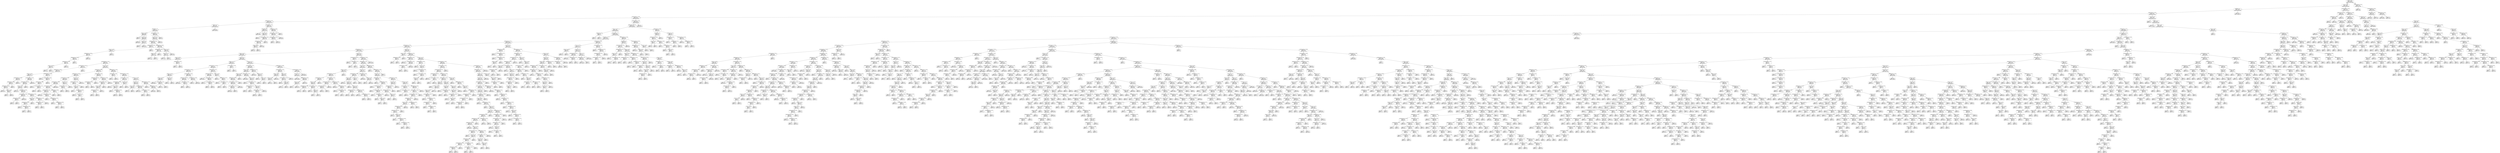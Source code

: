 digraph Tree {
node [shape=box] ;
0 [label="amount <= 4.462\ngini = 0.003\nsamples = 2815342\nvalue = [4447943, 5891]"] ;
1 [label="amount <= 0.952\ngini = 0.002\nsamples = 2804575\nvalue = [4431829, 4943]"] ;
0 -> 1 [labeldistance=2.5, labelangle=45, headlabel="True"] ;
2 [label="PAYMENT <= 0.5\ngini = 0.002\nsamples = 2733196\nvalue = [4320368, 3525]"] ;
1 -> 2 ;
3 [label="oldbalanceDest <= -0.324\ngini = 0.002\nsamples = 1781471\nvalue = [2814327, 3525]"] ;
2 -> 3 ;
4 [label="newbalanceDest <= -0.333\ngini = 0.012\nsamples = 233560\nvalue = [367657, 2222]"] ;
3 -> 4 ;
5 [label="oldbalanceOrg <= -0.212\ngini = 0.029\nsamples = 72501\nvalue = [113322, 1706]"] ;
4 -> 5 ;
6 [label="CASH_IN <= 0.5\ngini = 0.018\nsamples = 67107\nvalue = [105603, 963]"] ;
5 -> 6 ;
7 [label="TRANSFER <= 0.5\ngini = 0.5\nsamples = 1253\nvalue = [993, 963]"] ;
6 -> 7 ;
8 [label="amount <= -0.298\ngini = 0.006\nsamples = 609\nvalue = [929, 3]"] ;
7 -> 8 ;
9 [label="gini = 0.0\nsamples = 1\nvalue = [0, 1]"] ;
8 -> 9 ;
10 [label="amount <= -0.08\ngini = 0.004\nsamples = 608\nvalue = [929, 2]"] ;
8 -> 10 ;
11 [label="gini = 0.0\nsamples = 381\nvalue = [592, 0]"] ;
10 -> 11 ;
12 [label="amount <= -0.08\ngini = 0.012\nsamples = 227\nvalue = [337, 2]"] ;
10 -> 12 ;
13 [label="gini = 0.0\nsamples = 1\nvalue = [0, 2]"] ;
12 -> 13 ;
14 [label="gini = 0.0\nsamples = 226\nvalue = [337, 0]"] ;
12 -> 14 ;
15 [label="newbalanceOrig <= -0.29\ngini = 0.117\nsamples = 644\nvalue = [64, 960]"] ;
7 -> 15 ;
16 [label="amount <= 0.066\ngini = 0.107\nsamples = 640\nvalue = [58, 960]"] ;
15 -> 16 ;
17 [label="oldbalanceOrg <= -0.282\ngini = 0.064\nsamples = 624\nvalue = [33, 960]"] ;
16 -> 17 ;
18 [label="oldbalanceOrg <= -0.282\ngini = 0.247\nsamples = 78\nvalue = [17, 101]"] ;
17 -> 18 ;
19 [label="amount <= -0.254\ngini = 0.214\nsamples = 77\nvalue = [14, 101]"] ;
18 -> 19 ;
20 [label="oldbalanceOrg <= -0.285\ngini = 0.038\nsamples = 69\nvalue = [2, 101]"] ;
19 -> 20 ;
21 [label="oldbalanceOrg <= -0.285\ngini = 0.061\nsamples = 43\nvalue = [2, 62]"] ;
20 -> 21 ;
22 [label="oldbalanceOrg <= -0.287\ngini = 0.031\nsamples = 42\nvalue = [1, 62]"] ;
21 -> 22 ;
23 [label="amount <= -0.283\ngini = 0.064\nsamples = 20\nvalue = [1, 29]"] ;
22 -> 23 ;
24 [label="gini = 0.0\nsamples = 19\nvalue = [0, 29]"] ;
23 -> 24 ;
25 [label="gini = 0.0\nsamples = 1\nvalue = [1, 0]"] ;
23 -> 25 ;
26 [label="gini = 0.0\nsamples = 22\nvalue = [0, 33]"] ;
22 -> 26 ;
27 [label="gini = 0.0\nsamples = 1\nvalue = [1, 0]"] ;
21 -> 27 ;
28 [label="gini = 0.0\nsamples = 26\nvalue = [0, 39]"] ;
20 -> 28 ;
29 [label="gini = 0.0\nsamples = 8\nvalue = [12, 0]"] ;
19 -> 29 ;
30 [label="gini = 0.0\nsamples = 1\nvalue = [3, 0]"] ;
18 -> 30 ;
31 [label="oldbalanceOrg <= -0.268\ngini = 0.036\nsamples = 546\nvalue = [16, 859]"] ;
17 -> 31 ;
32 [label="oldbalanceOrg <= -0.268\ngini = 0.091\nsamples = 185\nvalue = [14, 280]"] ;
31 -> 32 ;
33 [label="amount <= -0.19\ngini = 0.073\nsamples = 184\nvalue = [11, 280]"] ;
32 -> 33 ;
34 [label="gini = 0.0\nsamples = 177\nvalue = [0, 280]"] ;
33 -> 34 ;
35 [label="gini = 0.0\nsamples = 7\nvalue = [11, 0]"] ;
33 -> 35 ;
36 [label="gini = 0.0\nsamples = 1\nvalue = [3, 0]"] ;
32 -> 36 ;
37 [label="amount <= -0.124\ngini = 0.007\nsamples = 361\nvalue = [2, 579]"] ;
31 -> 37 ;
38 [label="amount <= -0.124\ngini = 0.02\nsamples = 132\nvalue = [2, 200]"] ;
37 -> 38 ;
39 [label="gini = 0.0\nsamples = 131\nvalue = [0, 200]"] ;
38 -> 39 ;
40 [label="gini = 0.0\nsamples = 1\nvalue = [2, 0]"] ;
38 -> 40 ;
41 [label="gini = 0.0\nsamples = 229\nvalue = [0, 379]"] ;
37 -> 41 ;
42 [label="gini = 0.0\nsamples = 16\nvalue = [25, 0]"] ;
16 -> 42 ;
43 [label="gini = 0.0\nsamples = 4\nvalue = [6, 0]"] ;
15 -> 43 ;
44 [label="gini = 0.0\nsamples = 65854\nvalue = [104610, 0]"] ;
6 -> 44 ;
45 [label="oldbalanceOrg <= -0.03\ngini = 0.16\nsamples = 5394\nvalue = [7719, 743]"] ;
5 -> 45 ;
46 [label="TRANSFER <= 0.5\ngini = 0.173\nsamples = 4934\nvalue = [7011, 741]"] ;
45 -> 46 ;
47 [label="gini = 0.0\nsamples = 4467\nvalue = [7006, 0]"] ;
46 -> 47 ;
48 [label="amount <= 0.004\ngini = 0.013\nsamples = 467\nvalue = [5, 741]"] ;
46 -> 48 ;
49 [label="gini = 0.0\nsamples = 2\nvalue = [3, 0]"] ;
48 -> 49 ;
50 [label="newbalanceOrig <= -0.232\ngini = 0.005\nsamples = 465\nvalue = [2, 741]"] ;
48 -> 50 ;
51 [label="oldbalanceOrg <= -0.203\ngini = 0.005\nsamples = 463\nvalue = [2, 739]"] ;
50 -> 51 ;
52 [label="amount <= 0.198\ngini = 0.042\nsamples = 51\nvalue = [2, 91]"] ;
51 -> 52 ;
53 [label="gini = 0.0\nsamples = 50\nvalue = [0, 91]"] ;
52 -> 53 ;
54 [label="gini = 0.0\nsamples = 1\nvalue = [2, 0]"] ;
52 -> 54 ;
55 [label="gini = 0.0\nsamples = 412\nvalue = [0, 648]"] ;
51 -> 55 ;
56 [label="gini = 0.0\nsamples = 2\nvalue = [0, 2]"] ;
50 -> 56 ;
57 [label="oldbalanceOrg <= 2.896\ngini = 0.006\nsamples = 460\nvalue = [708, 2]"] ;
45 -> 57 ;
58 [label="oldbalanceOrg <= -0.028\ngini = 0.003\nsamples = 459\nvalue = [708, 1]"] ;
57 -> 58 ;
59 [label="newbalanceOrig <= -0.164\ngini = 0.044\nsamples = 24\nvalue = [43, 1]"] ;
58 -> 59 ;
60 [label="gini = 0.0\nsamples = 1\nvalue = [0, 1]"] ;
59 -> 60 ;
61 [label="gini = 0.0\nsamples = 23\nvalue = [43, 0]"] ;
59 -> 61 ;
62 [label="gini = 0.0\nsamples = 435\nvalue = [665, 0]"] ;
58 -> 62 ;
63 [label="gini = 0.0\nsamples = 1\nvalue = [0, 1]"] ;
57 -> 63 ;
64 [label="newbalanceOrig <= -0.292\ngini = 0.004\nsamples = 161059\nvalue = [254335, 516]"] ;
4 -> 64 ;
65 [label="oldbalanceOrg <= -0.106\ngini = 0.005\nsamples = 131945\nvalue = [208263, 516]"] ;
64 -> 65 ;
66 [label="amount <= -0.297\ngini = 0.004\nsamples = 131887\nvalue = [208229, 461]"] ;
65 -> 66 ;
67 [label="CASH_OUT <= 0.5\ngini = 0.375\nsamples = 2\nvalue = [1, 3]"] ;
66 -> 67 ;
68 [label="gini = 0.0\nsamples = 1\nvalue = [0, 3]"] ;
67 -> 68 ;
69 [label="gini = 0.0\nsamples = 1\nvalue = [1, 0]"] ;
67 -> 69 ;
70 [label="oldbalanceOrg <= -0.17\ngini = 0.004\nsamples = 131885\nvalue = [208228, 458]"] ;
66 -> 70 ;
71 [label="TRANSFER <= 0.5\ngini = 0.004\nsamples = 131557\nvalue = [207784, 381]"] ;
70 -> 71 ;
72 [label="oldbalanceOrg <= -0.21\ngini = 0.004\nsamples = 116366\nvalue = [183555, 370]"] ;
71 -> 72 ;
73 [label="oldbalanceOrg <= -0.252\ngini = 0.003\nsamples = 115420\nvalue = [182109, 310]"] ;
72 -> 73 ;
74 [label="oldbalanceOrg <= -0.27\ngini = 0.002\nsamples = 108790\nvalue = [171738, 199]"] ;
73 -> 74 ;
75 [label="amount <= -0.256\ngini = 0.002\nsamples = 95237\nvalue = [150343, 122]"] ;
74 -> 75 ;
76 [label="amount <= -0.256\ngini = 0.027\nsamples = 3672\nvalue = [5740, 81]"] ;
75 -> 76 ;
77 [label="newbalanceDest <= -0.331\ngini = 0.027\nsamples = 3670\nvalue = [5739, 79]"] ;
76 -> 77 ;
78 [label="newbalanceDest <= -0.331\ngini = 0.047\nsamples = 727\nvalue = [1132, 28]"] ;
77 -> 78 ;
79 [label="oldbalanceOrg <= -0.286\ngini = 0.046\nsamples = 726\nvalue = [1132, 27]"] ;
78 -> 79 ;
80 [label="amount <= -0.295\ngini = 0.024\nsamples = 710\nvalue = [1121, 14]"] ;
79 -> 80 ;
81 [label="newbalanceDest <= -0.333\ngini = 0.086\nsamples = 75\nvalue = [128, 6]"] ;
80 -> 81 ;
82 [label="oldbalanceOrg <= -0.288\ngini = 0.03\nsamples = 74\nvalue = [128, 2]"] ;
81 -> 82 ;
83 [label="oldbalanceOrg <= -0.288\ngini = 0.015\nsamples = 73\nvalue = [128, 1]"] ;
82 -> 83 ;
84 [label="gini = 0.0\nsamples = 68\nvalue = [122, 0]"] ;
83 -> 84 ;
85 [label="amount <= -0.296\ngini = 0.245\nsamples = 5\nvalue = [6, 1]"] ;
83 -> 85 ;
86 [label="gini = 0.0\nsamples = 1\nvalue = [0, 1]"] ;
85 -> 86 ;
87 [label="gini = 0.0\nsamples = 4\nvalue = [6, 0]"] ;
85 -> 87 ;
88 [label="gini = 0.0\nsamples = 1\nvalue = [0, 1]"] ;
82 -> 88 ;
89 [label="gini = 0.0\nsamples = 1\nvalue = [0, 4]"] ;
81 -> 89 ;
90 [label="newbalanceDest <= -0.332\ngini = 0.016\nsamples = 635\nvalue = [993, 8]"] ;
80 -> 90 ;
91 [label="newbalanceDest <= -0.332\ngini = 0.031\nsamples = 314\nvalue = [496, 8]"] ;
90 -> 91 ;
92 [label="amount <= -0.291\ngini = 0.027\nsamples = 313\nvalue = [496, 7]"] ;
91 -> 92 ;
93 [label="gini = 0.0\nsamples = 153\nvalue = [247, 0]"] ;
92 -> 93 ;
94 [label="oldbalanceOrg <= -0.287\ngini = 0.053\nsamples = 160\nvalue = [249, 7]"] ;
92 -> 94 ;
95 [label="newbalanceDest <= -0.332\ngini = 0.009\nsamples = 143\nvalue = [233, 1]"] ;
94 -> 95 ;
96 [label="oldbalanceOrg <= -0.287\ngini = 0.278\nsamples = 4\nvalue = [5, 1]"] ;
95 -> 96 ;
97 [label="gini = 0.0\nsamples = 3\nvalue = [5, 0]"] ;
96 -> 97 ;
98 [label="gini = 0.0\nsamples = 1\nvalue = [0, 1]"] ;
96 -> 98 ;
99 [label="gini = 0.0\nsamples = 139\nvalue = [228, 0]"] ;
95 -> 99 ;
100 [label="newbalanceDest <= -0.332\ngini = 0.397\nsamples = 17\nvalue = [16, 6]"] ;
94 -> 100 ;
101 [label="amount <= -0.277\ngini = 0.408\nsamples = 6\nvalue = [2, 5]"] ;
100 -> 101 ;
102 [label="oldbalanceOrg <= -0.287\ngini = 0.278\nsamples = 5\nvalue = [1, 5]"] ;
101 -> 102 ;
103 [label="gini = 0.0\nsamples = 2\nvalue = [0, 3]"] ;
102 -> 103 ;
104 [label="oldbalanceOrg <= -0.287\ngini = 0.444\nsamples = 3\nvalue = [1, 2]"] ;
102 -> 104 ;
105 [label="gini = 0.0\nsamples = 1\nvalue = [1, 0]"] ;
104 -> 105 ;
106 [label="gini = 0.0\nsamples = 2\nvalue = [0, 2]"] ;
104 -> 106 ;
107 [label="gini = 0.0\nsamples = 1\nvalue = [1, 0]"] ;
101 -> 107 ;
108 [label="newbalanceDest <= -0.332\ngini = 0.124\nsamples = 11\nvalue = [14, 1]"] ;
100 -> 108 ;
109 [label="oldbalanceOrg <= -0.287\ngini = 0.444\nsamples = 3\nvalue = [2, 1]"] ;
108 -> 109 ;
110 [label="gini = 0.0\nsamples = 2\nvalue = [2, 0]"] ;
109 -> 110 ;
111 [label="gini = 0.0\nsamples = 1\nvalue = [0, 1]"] ;
109 -> 111 ;
112 [label="gini = 0.0\nsamples = 8\nvalue = [12, 0]"] ;
108 -> 112 ;
113 [label="gini = 0.0\nsamples = 1\nvalue = [0, 1]"] ;
91 -> 113 ;
114 [label="gini = 0.0\nsamples = 321\nvalue = [497, 0]"] ;
90 -> 114 ;
115 [label="newbalanceDest <= -0.331\ngini = 0.497\nsamples = 16\nvalue = [11, 13]"] ;
79 -> 115 ;
116 [label="gini = 0.0\nsamples = 4\nvalue = [0, 6]"] ;
115 -> 116 ;
117 [label="oldbalanceOrg <= -0.286\ngini = 0.475\nsamples = 12\nvalue = [11, 7]"] ;
115 -> 117 ;
118 [label="oldbalanceOrg <= -0.286\ngini = 0.26\nsamples = 9\nvalue = [11, 2]"] ;
117 -> 118 ;
119 [label="gini = 0.0\nsamples = 5\nvalue = [8, 0]"] ;
118 -> 119 ;
120 [label="newbalanceDest <= -0.331\ngini = 0.48\nsamples = 4\nvalue = [3, 2]"] ;
118 -> 120 ;
121 [label="gini = 0.0\nsamples = 2\nvalue = [0, 2]"] ;
120 -> 121 ;
122 [label="gini = 0.0\nsamples = 2\nvalue = [3, 0]"] ;
120 -> 122 ;
123 [label="gini = 0.0\nsamples = 3\nvalue = [0, 5]"] ;
117 -> 123 ;
124 [label="gini = 0.0\nsamples = 1\nvalue = [0, 1]"] ;
78 -> 124 ;
125 [label="amount <= -0.263\ngini = 0.022\nsamples = 2943\nvalue = [4607, 51]"] ;
77 -> 125 ;
126 [label="oldbalanceOrg <= -0.283\ngini = 0.016\nsamples = 2014\nvalue = [3171, 26]"] ;
125 -> 126 ;
127 [label="oldbalanceOrg <= -0.284\ngini = 0.007\nsamples = 1964\nvalue = [3102, 11]"] ;
126 -> 127 ;
128 [label="newbalanceDest <= -0.252\ngini = 0.003\nsamples = 1817\nvalue = [2884, 5]"] ;
127 -> 128 ;
129 [label="newbalanceDest <= -0.331\ngini = 0.002\nsamples = 1802\nvalue = [2865, 3]"] ;
128 -> 129 ;
130 [label="newbalanceDest <= -0.331\ngini = 0.029\nsamples = 138\nvalue = [203, 3]"] ;
129 -> 130 ;
131 [label="oldbalanceOrg <= -0.285\ngini = 0.019\nsamples = 136\nvalue = [202, 2]"] ;
130 -> 131 ;
132 [label="gini = 0.0\nsamples = 132\nvalue = [196, 0]"] ;
131 -> 132 ;
133 [label="oldbalanceOrg <= -0.285\ngini = 0.375\nsamples = 4\nvalue = [6, 2]"] ;
131 -> 133 ;
134 [label="gini = 0.0\nsamples = 1\nvalue = [0, 1]"] ;
133 -> 134 ;
135 [label="newbalanceDest <= -0.331\ngini = 0.245\nsamples = 3\nvalue = [6, 1]"] ;
133 -> 135 ;
136 [label="gini = 0.0\nsamples = 1\nvalue = [3, 0]"] ;
135 -> 136 ;
137 [label="oldbalanceOrg <= -0.285\ngini = 0.375\nsamples = 2\nvalue = [3, 1]"] ;
135 -> 137 ;
138 [label="gini = 0.0\nsamples = 1\nvalue = [0, 1]"] ;
137 -> 138 ;
139 [label="gini = 0.0\nsamples = 1\nvalue = [3, 0]"] ;
137 -> 139 ;
140 [label="oldbalanceOrg <= -0.286\ngini = 0.5\nsamples = 2\nvalue = [1, 1]"] ;
130 -> 140 ;
141 [label="gini = 0.0\nsamples = 1\nvalue = [1, 0]"] ;
140 -> 141 ;
142 [label="gini = 0.0\nsamples = 1\nvalue = [0, 1]"] ;
140 -> 142 ;
143 [label="gini = 0.0\nsamples = 1664\nvalue = [2662, 0]"] ;
129 -> 143 ;
144 [label="amount <= -0.279\ngini = 0.172\nsamples = 15\nvalue = [19, 2]"] ;
128 -> 144 ;
145 [label="newbalanceDest <= -0.24\ngini = 0.375\nsamples = 6\nvalue = [6, 2]"] ;
144 -> 145 ;
146 [label="gini = 0.0\nsamples = 1\nvalue = [0, 2]"] ;
145 -> 146 ;
147 [label="gini = 0.0\nsamples = 5\nvalue = [6, 0]"] ;
145 -> 147 ;
148 [label="gini = 0.0\nsamples = 9\nvalue = [13, 0]"] ;
144 -> 148 ;
149 [label="amount <= -0.275\ngini = 0.052\nsamples = 147\nvalue = [218, 6]"] ;
127 -> 149 ;
150 [label="oldbalanceOrg <= -0.284\ngini = 0.5\nsamples = 8\nvalue = [6, 6]"] ;
149 -> 150 ;
151 [label="amount <= -0.277\ngini = 0.375\nsamples = 5\nvalue = [6, 2]"] ;
150 -> 151 ;
152 [label="gini = 0.0\nsamples = 1\nvalue = [0, 1]"] ;
151 -> 152 ;
153 [label="oldbalanceOrg <= -0.284\ngini = 0.245\nsamples = 4\nvalue = [6, 1]"] ;
151 -> 153 ;
154 [label="gini = 0.0\nsamples = 2\nvalue = [5, 0]"] ;
153 -> 154 ;
155 [label="amount <= -0.276\ngini = 0.5\nsamples = 2\nvalue = [1, 1]"] ;
153 -> 155 ;
156 [label="gini = 0.0\nsamples = 1\nvalue = [0, 1]"] ;
155 -> 156 ;
157 [label="gini = 0.0\nsamples = 1\nvalue = [1, 0]"] ;
155 -> 157 ;
158 [label="gini = 0.0\nsamples = 3\nvalue = [0, 4]"] ;
150 -> 158 ;
159 [label="gini = 0.0\nsamples = 139\nvalue = [212, 0]"] ;
149 -> 159 ;
160 [label="oldbalanceOrg <= -0.283\ngini = 0.293\nsamples = 50\nvalue = [69, 15]"] ;
126 -> 160 ;
161 [label="oldbalanceOrg <= -0.283\ngini = 0.469\nsamples = 4\nvalue = [3, 5]"] ;
160 -> 161 ;
162 [label="newbalanceDest <= -0.329\ngini = 0.48\nsamples = 3\nvalue = [3, 2]"] ;
161 -> 162 ;
163 [label="gini = 0.0\nsamples = 1\nvalue = [0, 2]"] ;
162 -> 163 ;
164 [label="gini = 0.0\nsamples = 2\nvalue = [3, 0]"] ;
162 -> 164 ;
165 [label="gini = 0.0\nsamples = 1\nvalue = [0, 3]"] ;
161 -> 165 ;
166 [label="newbalanceDest <= -0.328\ngini = 0.229\nsamples = 46\nvalue = [66, 10]"] ;
160 -> 166 ;
167 [label="oldbalanceOrg <= -0.282\ngini = 0.437\nsamples = 18\nvalue = [21, 10]"] ;
166 -> 167 ;
168 [label="amount <= -0.269\ngini = 0.269\nsamples = 16\nvalue = [21, 4]"] ;
167 -> 168 ;
169 [label="oldbalanceOrg <= -0.283\ngini = 0.48\nsamples = 5\nvalue = [6, 4]"] ;
168 -> 169 ;
170 [label="gini = 0.0\nsamples = 3\nvalue = [6, 0]"] ;
169 -> 170 ;
171 [label="gini = 0.0\nsamples = 2\nvalue = [0, 4]"] ;
169 -> 171 ;
172 [label="gini = 0.0\nsamples = 11\nvalue = [15, 0]"] ;
168 -> 172 ;
173 [label="gini = 0.0\nsamples = 2\nvalue = [0, 6]"] ;
167 -> 173 ;
174 [label="gini = 0.0\nsamples = 28\nvalue = [45, 0]"] ;
166 -> 174 ;
175 [label="newbalanceDest <= -0.328\ngini = 0.034\nsamples = 929\nvalue = [1436, 25]"] ;
125 -> 175 ;
176 [label="oldbalanceOrg <= -0.283\ngini = 0.48\nsamples = 2\nvalue = [3, 2]"] ;
175 -> 176 ;
177 [label="gini = 0.0\nsamples = 1\nvalue = [3, 0]"] ;
176 -> 177 ;
178 [label="gini = 0.0\nsamples = 1\nvalue = [0, 2]"] ;
176 -> 178 ;
179 [label="newbalanceDest <= -0.327\ngini = 0.031\nsamples = 927\nvalue = [1433, 23]"] ;
175 -> 179 ;
180 [label="newbalanceDest <= -0.327\ngini = 0.113\nsamples = 102\nvalue = [156, 10]"] ;
179 -> 180 ;
181 [label="newbalanceDest <= -0.328\ngini = 0.083\nsamples = 100\nvalue = [155, 7]"] ;
180 -> 181 ;
182 [label="gini = 0.0\nsamples = 48\nvalue = [80, 0]"] ;
181 -> 182 ;
183 [label="amount <= -0.262\ngini = 0.156\nsamples = 52\nvalue = [75, 7]"] ;
181 -> 183 ;
184 [label="gini = 0.0\nsamples = 1\nvalue = [0, 1]"] ;
183 -> 184 ;
185 [label="oldbalanceOrg <= -0.281\ngini = 0.137\nsamples = 51\nvalue = [75, 6]"] ;
183 -> 185 ;
186 [label="gini = 0.0\nsamples = 49\nvalue = [75, 0]"] ;
185 -> 186 ;
187 [label="gini = 0.0\nsamples = 2\nvalue = [0, 6]"] ;
185 -> 187 ;
188 [label="amount <= -0.262\ngini = 0.375\nsamples = 2\nvalue = [1, 3]"] ;
180 -> 188 ;
189 [label="gini = 0.0\nsamples = 1\nvalue = [1, 0]"] ;
188 -> 189 ;
190 [label="gini = 0.0\nsamples = 1\nvalue = [0, 3]"] ;
188 -> 190 ;
191 [label="amount <= -0.258\ngini = 0.02\nsamples = 825\nvalue = [1277, 13]"] ;
179 -> 191 ;
192 [label="amount <= -0.261\ngini = 0.012\nsamples = 534\nvalue = [818, 5]"] ;
191 -> 192 ;
193 [label="amount <= -0.261\ngini = 0.051\nsamples = 50\nvalue = [75, 2]"] ;
192 -> 193 ;
194 [label="gini = 0.0\nsamples = 49\nvalue = [75, 0]"] ;
193 -> 194 ;
195 [label="gini = 0.0\nsamples = 1\nvalue = [0, 2]"] ;
193 -> 195 ;
196 [label="oldbalanceOrg <= -0.281\ngini = 0.008\nsamples = 484\nvalue = [743, 3]"] ;
192 -> 196 ;
197 [label="gini = 0.0\nsamples = 479\nvalue = [740, 0]"] ;
196 -> 197 ;
198 [label="newbalanceDest <= -0.327\ngini = 0.5\nsamples = 5\nvalue = [3, 3]"] ;
196 -> 198 ;
199 [label="gini = 0.0\nsamples = 2\nvalue = [0, 3]"] ;
198 -> 199 ;
200 [label="gini = 0.0\nsamples = 3\nvalue = [3, 0]"] ;
198 -> 200 ;
201 [label="newbalanceDest <= -0.327\ngini = 0.034\nsamples = 291\nvalue = [459, 8]"] ;
191 -> 201 ;
202 [label="gini = 0.0\nsamples = 1\nvalue = [0, 3]"] ;
201 -> 202 ;
203 [label="oldbalanceOrg <= -0.28\ngini = 0.021\nsamples = 290\nvalue = [459, 5]"] ;
201 -> 203 ;
204 [label="gini = 0.0\nsamples = 288\nvalue = [459, 0]"] ;
203 -> 204 ;
205 [label="gini = 0.0\nsamples = 2\nvalue = [0, 5]"] ;
203 -> 205 ;
206 [label="oldbalanceOrg <= -0.281\ngini = 0.444\nsamples = 2\nvalue = [1, 2]"] ;
76 -> 206 ;
207 [label="gini = 0.0\nsamples = 1\nvalue = [1, 0]"] ;
206 -> 207 ;
208 [label="gini = 0.0\nsamples = 1\nvalue = [0, 2]"] ;
206 -> 208 ;
209 [label="amount <= -0.24\ngini = 0.001\nsamples = 91565\nvalue = [144603, 41]"] ;
75 -> 209 ;
210 [label="amount <= -0.24\ngini = 0.011\nsamples = 2475\nvalue = [3809, 22]"] ;
209 -> 210 ;
211 [label="newbalanceDest <= -0.325\ngini = 0.011\nsamples = 2473\nvalue = [3808, 21]"] ;
210 -> 211 ;
212 [label="newbalanceDest <= -0.326\ngini = 0.006\nsamples = 1773\nvalue = [2706, 8]"] ;
211 -> 212 ;
213 [label="amount <= -0.252\ngini = 0.013\nsamples = 511\nvalue = [786, 5]"] ;
212 -> 213 ;
214 [label="amount <= -0.253\ngini = 0.003\nsamples = 505\nvalue = [778, 1]"] ;
213 -> 214 ;
215 [label="gini = 0.0\nsamples = 434\nvalue = [666, 0]"] ;
214 -> 215 ;
216 [label="oldbalanceOrg <= -0.28\ngini = 0.018\nsamples = 71\nvalue = [112, 1]"] ;
214 -> 216 ;
217 [label="gini = 0.0\nsamples = 70\nvalue = [112, 0]"] ;
216 -> 217 ;
218 [label="gini = 0.0\nsamples = 1\nvalue = [0, 1]"] ;
216 -> 218 ;
219 [label="amount <= -0.252\ngini = 0.444\nsamples = 6\nvalue = [8, 4]"] ;
213 -> 219 ;
220 [label="gini = 0.0\nsamples = 1\nvalue = [0, 4]"] ;
219 -> 220 ;
221 [label="gini = 0.0\nsamples = 5\nvalue = [8, 0]"] ;
219 -> 221 ;
222 [label="newbalanceDest <= -0.325\ngini = 0.003\nsamples = 1262\nvalue = [1920, 3]"] ;
212 -> 222 ;
223 [label="oldbalanceOrg <= -0.279\ngini = 0.001\nsamples = 906\nvalue = [1380, 1]"] ;
222 -> 223 ;
224 [label="gini = 0.0\nsamples = 894\nvalue = [1364, 0]"] ;
223 -> 224 ;
225 [label="oldbalanceOrg <= -0.279\ngini = 0.111\nsamples = 12\nvalue = [16, 1]"] ;
223 -> 225 ;
226 [label="gini = 0.0\nsamples = 1\nvalue = [0, 1]"] ;
225 -> 226 ;
227 [label="gini = 0.0\nsamples = 11\nvalue = [16, 0]"] ;
225 -> 227 ;
228 [label="newbalanceDest <= -0.325\ngini = 0.007\nsamples = 356\nvalue = [540, 2]"] ;
222 -> 228 ;
229 [label="gini = 0.0\nsamples = 1\nvalue = [0, 2]"] ;
228 -> 229 ;
230 [label="gini = 0.0\nsamples = 355\nvalue = [540, 0]"] ;
228 -> 230 ;
231 [label="oldbalanceOrg <= -0.277\ngini = 0.023\nsamples = 700\nvalue = [1102, 13]"] ;
211 -> 231 ;
232 [label="oldbalanceOrg <= -0.278\ngini = 0.005\nsamples = 691\nvalue = [1098, 3]"] ;
231 -> 232 ;
233 [label="gini = 0.0\nsamples = 685\nvalue = [1090, 0]"] ;
232 -> 233 ;
234 [label="oldbalanceOrg <= -0.277\ngini = 0.397\nsamples = 6\nvalue = [8, 3]"] ;
232 -> 234 ;
235 [label="gini = 0.0\nsamples = 2\nvalue = [0, 2]"] ;
234 -> 235 ;
236 [label="newbalanceDest <= -0.324\ngini = 0.198\nsamples = 4\nvalue = [8, 1]"] ;
234 -> 236 ;
237 [label="gini = 0.0\nsamples = 1\nvalue = [0, 1]"] ;
236 -> 237 ;
238 [label="gini = 0.0\nsamples = 3\nvalue = [8, 0]"] ;
236 -> 238 ;
239 [label="amount <= -0.241\ngini = 0.408\nsamples = 9\nvalue = [4, 10]"] ;
231 -> 239 ;
240 [label="gini = 0.0\nsamples = 5\nvalue = [0, 9]"] ;
239 -> 240 ;
241 [label="oldbalanceOrg <= -0.277\ngini = 0.32\nsamples = 4\nvalue = [4, 1]"] ;
239 -> 241 ;
242 [label="gini = 0.0\nsamples = 2\nvalue = [3, 0]"] ;
241 -> 242 ;
243 [label="oldbalanceOrg <= -0.277\ngini = 0.5\nsamples = 2\nvalue = [1, 1]"] ;
241 -> 243 ;
244 [label="gini = 0.0\nsamples = 1\nvalue = [0, 1]"] ;
243 -> 244 ;
245 [label="gini = 0.0\nsamples = 1\nvalue = [1, 0]"] ;
243 -> 245 ;
246 [label="newbalanceDest <= -0.269\ngini = 0.5\nsamples = 2\nvalue = [1, 1]"] ;
210 -> 246 ;
247 [label="gini = 0.0\nsamples = 1\nvalue = [0, 1]"] ;
246 -> 247 ;
248 [label="gini = 0.0\nsamples = 1\nvalue = [1, 0]"] ;
246 -> 248 ;
249 [label="amount <= -0.212\ngini = 0.0\nsamples = 89090\nvalue = [140794, 19]"] ;
209 -> 249 ;
250 [label="newbalanceDest <= -0.32\ngini = 0.003\nsamples = 5086\nvalue = [8084, 11]"] ;
249 -> 250 ;
251 [label="amount <= -0.232\ngini = 0.002\nsamples = 4614\nvalue = [7323, 6]"] ;
250 -> 251 ;
252 [label="amount <= -0.232\ngini = 0.003\nsamples = 1483\nvalue = [2329, 3]"] ;
251 -> 252 ;
253 [label="oldbalanceOrg <= -0.275\ngini = 0.002\nsamples = 1482\nvalue = [2329, 2]"] ;
252 -> 253 ;
254 [label="newbalanceDest <= -0.324\ngini = 0.001\nsamples = 1481\nvalue = [2329, 1]"] ;
253 -> 254 ;
255 [label="newbalanceDest <= -0.324\ngini = 0.003\nsamples = 414\nvalue = [633, 1]"] ;
254 -> 255 ;
256 [label="gini = 0.0\nsamples = 413\nvalue = [633, 0]"] ;
255 -> 256 ;
257 [label="gini = 0.0\nsamples = 1\nvalue = [0, 1]"] ;
255 -> 257 ;
258 [label="gini = 0.0\nsamples = 1067\nvalue = [1696, 0]"] ;
254 -> 258 ;
259 [label="gini = 0.0\nsamples = 1\nvalue = [0, 1]"] ;
253 -> 259 ;
260 [label="gini = 0.0\nsamples = 1\nvalue = [0, 1]"] ;
252 -> 260 ;
261 [label="oldbalanceOrg <= -0.274\ngini = 0.001\nsamples = 3131\nvalue = [4994, 3]"] ;
251 -> 261 ;
262 [label="gini = 0.0\nsamples = 3096\nvalue = [4943, 0]"] ;
261 -> 262 ;
263 [label="amount <= -0.225\ngini = 0.105\nsamples = 35\nvalue = [51, 3]"] ;
261 -> 263 ;
264 [label="gini = 0.0\nsamples = 1\nvalue = [0, 1]"] ;
263 -> 264 ;
265 [label="oldbalanceOrg <= -0.273\ngini = 0.073\nsamples = 34\nvalue = [51, 2]"] ;
263 -> 265 ;
266 [label="oldbalanceOrg <= -0.273\ngini = 0.278\nsamples = 4\nvalue = [5, 1]"] ;
265 -> 266 ;
267 [label="gini = 0.0\nsamples = 3\nvalue = [5, 0]"] ;
266 -> 267 ;
268 [label="gini = 0.0\nsamples = 1\nvalue = [0, 1]"] ;
266 -> 268 ;
269 [label="amount <= -0.216\ngini = 0.042\nsamples = 30\nvalue = [46, 1]"] ;
265 -> 269 ;
270 [label="oldbalanceOrg <= -0.272\ngini = 0.091\nsamples = 17\nvalue = [20, 1]"] ;
269 -> 270 ;
271 [label="gini = 0.0\nsamples = 16\nvalue = [20, 0]"] ;
270 -> 271 ;
272 [label="gini = 0.0\nsamples = 1\nvalue = [0, 1]"] ;
270 -> 272 ;
273 [label="gini = 0.0\nsamples = 13\nvalue = [26, 0]"] ;
269 -> 273 ;
274 [label="oldbalanceOrg <= -0.271\ngini = 0.013\nsamples = 472\nvalue = [761, 5]"] ;
250 -> 274 ;
275 [label="gini = 0.0\nsamples = 462\nvalue = [748, 0]"] ;
274 -> 275 ;
276 [label="amount <= -0.213\ngini = 0.401\nsamples = 10\nvalue = [13, 5]"] ;
274 -> 276 ;
277 [label="gini = 0.0\nsamples = 2\nvalue = [0, 4]"] ;
276 -> 277 ;
278 [label="amount <= -0.212\ngini = 0.133\nsamples = 8\nvalue = [13, 1]"] ;
276 -> 278 ;
279 [label="gini = 0.0\nsamples = 7\nvalue = [13, 0]"] ;
278 -> 279 ;
280 [label="gini = 0.0\nsamples = 1\nvalue = [0, 1]"] ;
278 -> 280 ;
281 [label="oldbalanceOrg <= -0.289\ngini = 0.0\nsamples = 84004\nvalue = [132710, 8]"] ;
249 -> 281 ;
282 [label="newbalanceDest <= -0.254\ngini = 0.023\nsamples = 387\nvalue = [604, 7]"] ;
281 -> 282 ;
283 [label="amount <= -0.139\ngini = 0.009\nsamples = 275\nvalue = [434, 2]"] ;
282 -> 283 ;
284 [label="amount <= -0.141\ngini = 0.033\nsamples = 71\nvalue = [116, 2]"] ;
283 -> 284 ;
285 [label="gini = 0.0\nsamples = 70\nvalue = [116, 0]"] ;
284 -> 285 ;
286 [label="gini = 0.0\nsamples = 1\nvalue = [0, 2]"] ;
284 -> 286 ;
287 [label="gini = 0.0\nsamples = 204\nvalue = [318, 0]"] ;
283 -> 287 ;
288 [label="amount <= 0.38\ngini = 0.056\nsamples = 112\nvalue = [170, 5]"] ;
282 -> 288 ;
289 [label="newbalanceDest <= -0.254\ngini = 0.077\nsamples = 76\nvalue = [119, 5]"] ;
288 -> 289 ;
290 [label="gini = 0.0\nsamples = 1\nvalue = [0, 2]"] ;
289 -> 290 ;
291 [label="amount <= 0.375\ngini = 0.048\nsamples = 75\nvalue = [119, 3]"] ;
289 -> 291 ;
292 [label="gini = 0.0\nsamples = 74\nvalue = [119, 0]"] ;
291 -> 292 ;
293 [label="gini = 0.0\nsamples = 1\nvalue = [0, 3]"] ;
291 -> 293 ;
294 [label="gini = 0.0\nsamples = 36\nvalue = [51, 0]"] ;
288 -> 294 ;
295 [label="newbalanceDest <= -0.297\ngini = 0.0\nsamples = 83617\nvalue = [132106, 1]"] ;
281 -> 295 ;
296 [label="amount <= -0.078\ngini = 0.0\nsamples = 27187\nvalue = [43093, 1]"] ;
295 -> 296 ;
297 [label="gini = 0.0\nsamples = 26583\nvalue = [42139, 0]"] ;
296 -> 297 ;
298 [label="oldbalanceOrg <= -0.287\ngini = 0.002\nsamples = 604\nvalue = [954, 1]"] ;
296 -> 298 ;
299 [label="amount <= -0.075\ngini = 0.009\nsamples = 144\nvalue = [227, 1]"] ;
298 -> 299 ;
300 [label="gini = 0.0\nsamples = 1\nvalue = [0, 1]"] ;
299 -> 300 ;
301 [label="gini = 0.0\nsamples = 143\nvalue = [227, 0]"] ;
299 -> 301 ;
302 [label="gini = 0.0\nsamples = 460\nvalue = [727, 0]"] ;
298 -> 302 ;
303 [label="gini = 0.0\nsamples = 56430\nvalue = [89013, 0]"] ;
295 -> 303 ;
304 [label="amount <= -0.207\ngini = 0.007\nsamples = 13553\nvalue = [21395, 77]"] ;
74 -> 304 ;
305 [label="newbalanceDest <= -0.319\ngini = 0.219\nsamples = 6\nvalue = [1, 7]"] ;
304 -> 305 ;
306 [label="gini = 0.0\nsamples = 4\nvalue = [0, 6]"] ;
305 -> 306 ;
307 [label="oldbalanceOrg <= -0.27\ngini = 0.5\nsamples = 2\nvalue = [1, 1]"] ;
305 -> 307 ;
308 [label="gini = 0.0\nsamples = 1\nvalue = [1, 0]"] ;
307 -> 308 ;
309 [label="gini = 0.0\nsamples = 1\nvalue = [0, 1]"] ;
307 -> 309 ;
310 [label="newbalanceDest <= -0.305\ngini = 0.007\nsamples = 13547\nvalue = [21394, 70]"] ;
304 -> 310 ;
311 [label="oldbalanceOrg <= -0.26\ngini = 0.05\nsamples = 1688\nvalue = [2646, 70]"] ;
310 -> 311 ;
312 [label="amount <= -0.188\ngini = 0.031\nsamples = 1451\nvalue = [2288, 36]"] ;
311 -> 312 ;
313 [label="amount <= -0.188\ngini = 0.195\nsamples = 130\nvalue = [187, 23]"] ;
312 -> 313 ;
314 [label="newbalanceDest <= -0.317\ngini = 0.188\nsamples = 129\nvalue = [187, 22]"] ;
313 -> 314 ;
315 [label="newbalanceDest <= -0.317\ngini = 0.303\nsamples = 39\nvalue = [48, 11]"] ;
314 -> 315 ;
316 [label="amount <= -0.202\ngini = 0.198\nsamples = 36\nvalue = [48, 6]"] ;
315 -> 316 ;
317 [label="oldbalanceOrg <= -0.269\ngini = 0.363\nsamples = 14\nvalue = [16, 5]"] ;
316 -> 317 ;
318 [label="gini = 0.0\nsamples = 11\nvalue = [16, 0]"] ;
317 -> 318 ;
319 [label="gini = 0.0\nsamples = 3\nvalue = [0, 5]"] ;
317 -> 319 ;
320 [label="newbalanceDest <= -0.317\ngini = 0.059\nsamples = 22\nvalue = [32, 1]"] ;
316 -> 320 ;
321 [label="gini = 0.0\nsamples = 16\nvalue = [21, 0]"] ;
320 -> 321 ;
322 [label="amount <= -0.2\ngini = 0.153\nsamples = 6\nvalue = [11, 1]"] ;
320 -> 322 ;
323 [label="gini = 0.0\nsamples = 1\nvalue = [0, 1]"] ;
322 -> 323 ;
324 [label="gini = 0.0\nsamples = 5\nvalue = [11, 0]"] ;
322 -> 324 ;
325 [label="gini = 0.0\nsamples = 3\nvalue = [0, 5]"] ;
315 -> 325 ;
326 [label="newbalanceDest <= -0.316\ngini = 0.136\nsamples = 90\nvalue = [139, 11]"] ;
314 -> 326 ;
327 [label="newbalanceDest <= -0.316\ngini = 0.028\nsamples = 42\nvalue = [69, 1]"] ;
326 -> 327 ;
328 [label="newbalanceDest <= -0.316\ngini = 0.062\nsamples = 18\nvalue = [30, 1]"] ;
327 -> 328 ;
329 [label="gini = 0.0\nsamples = 17\nvalue = [30, 0]"] ;
328 -> 329 ;
330 [label="gini = 0.0\nsamples = 1\nvalue = [0, 1]"] ;
328 -> 330 ;
331 [label="gini = 0.0\nsamples = 24\nvalue = [39, 0]"] ;
327 -> 331 ;
332 [label="oldbalanceOrg <= -0.267\ngini = 0.219\nsamples = 48\nvalue = [70, 10]"] ;
326 -> 332 ;
333 [label="gini = 0.0\nsamples = 42\nvalue = [69, 0]"] ;
332 -> 333 ;
334 [label="newbalanceDest <= -0.316\ngini = 0.165\nsamples = 6\nvalue = [1, 10]"] ;
332 -> 334 ;
335 [label="gini = 0.0\nsamples = 4\nvalue = [0, 8]"] ;
334 -> 335 ;
336 [label="oldbalanceOrg <= -0.266\ngini = 0.444\nsamples = 2\nvalue = [1, 2]"] ;
334 -> 336 ;
337 [label="gini = 0.0\nsamples = 1\nvalue = [1, 0]"] ;
336 -> 337 ;
338 [label="gini = 0.0\nsamples = 1\nvalue = [0, 2]"] ;
336 -> 338 ;
339 [label="gini = 0.0\nsamples = 1\nvalue = [0, 1]"] ;
313 -> 339 ;
340 [label="amount <= -0.172\ngini = 0.012\nsamples = 1321\nvalue = [2101, 13]"] ;
312 -> 340 ;
341 [label="newbalanceDest <= -0.313\ngini = 0.052\nsamples = 253\nvalue = [400, 11]"] ;
340 -> 341 ;
342 [label="amount <= -0.181\ngini = 0.048\nsamples = 251\nvalue = [399, 10]"] ;
341 -> 342 ;
343 [label="gini = 0.0\nsamples = 95\nvalue = [154, 0]"] ;
342 -> 343 ;
344 [label="amount <= -0.181\ngini = 0.075\nsamples = 156\nvalue = [245, 10]"] ;
342 -> 344 ;
345 [label="gini = 0.0\nsamples = 2\nvalue = [0, 5]"] ;
344 -> 345 ;
346 [label="amount <= -0.179\ngini = 0.039\nsamples = 154\nvalue = [245, 5]"] ;
344 -> 346 ;
347 [label="oldbalanceOrg <= -0.264\ngini = 0.081\nsamples = 35\nvalue = [45, 2]"] ;
346 -> 347 ;
348 [label="gini = 0.0\nsamples = 33\nvalue = [45, 0]"] ;
347 -> 348 ;
349 [label="gini = 0.0\nsamples = 2\nvalue = [0, 2]"] ;
347 -> 349 ;
350 [label="oldbalanceOrg <= -0.263\ngini = 0.029\nsamples = 119\nvalue = [200, 3]"] ;
346 -> 350 ;
351 [label="gini = 0.0\nsamples = 113\nvalue = [195, 0]"] ;
350 -> 351 ;
352 [label="newbalanceDest <= -0.313\ngini = 0.469\nsamples = 6\nvalue = [5, 3]"] ;
350 -> 352 ;
353 [label="gini = 0.0\nsamples = 2\nvalue = [0, 3]"] ;
352 -> 353 ;
354 [label="gini = 0.0\nsamples = 4\nvalue = [5, 0]"] ;
352 -> 354 ;
355 [label="amount <= -0.174\ngini = 0.5\nsamples = 2\nvalue = [1, 1]"] ;
341 -> 355 ;
356 [label="gini = 0.0\nsamples = 1\nvalue = [1, 0]"] ;
355 -> 356 ;
357 [label="gini = 0.0\nsamples = 1\nvalue = [0, 1]"] ;
355 -> 357 ;
358 [label="oldbalanceOrg <= -0.261\ngini = 0.002\nsamples = 1068\nvalue = [1701, 2]"] ;
340 -> 358 ;
359 [label="gini = 0.0\nsamples = 964\nvalue = [1535, 0]"] ;
358 -> 359 ;
360 [label="amount <= -0.165\ngini = 0.024\nsamples = 104\nvalue = [166, 2]"] ;
358 -> 360 ;
361 [label="gini = 0.0\nsamples = 2\nvalue = [0, 2]"] ;
360 -> 361 ;
362 [label="gini = 0.0\nsamples = 102\nvalue = [166, 0]"] ;
360 -> 362 ;
363 [label="oldbalanceOrg <= -0.26\ngini = 0.158\nsamples = 237\nvalue = [358, 34]"] ;
311 -> 363 ;
364 [label="gini = 0.0\nsamples = 1\nvalue = [0, 2]"] ;
363 -> 364 ;
365 [label="newbalanceDest <= -0.305\ngini = 0.151\nsamples = 236\nvalue = [358, 32]"] ;
363 -> 365 ;
366 [label="amount <= -0.155\ngini = 0.143\nsamples = 235\nvalue = [358, 30]"] ;
365 -> 366 ;
367 [label="oldbalanceOrg <= -0.26\ngini = 0.484\nsamples = 11\nvalue = [7, 10]"] ;
366 -> 367 ;
368 [label="gini = 0.0\nsamples = 3\nvalue = [3, 0]"] ;
367 -> 368 ;
369 [label="newbalanceDest <= -0.31\ngini = 0.408\nsamples = 8\nvalue = [4, 10]"] ;
367 -> 369 ;
370 [label="gini = 0.0\nsamples = 2\nvalue = [0, 5]"] ;
369 -> 370 ;
371 [label="newbalanceDest <= -0.31\ngini = 0.494\nsamples = 6\nvalue = [4, 5]"] ;
369 -> 371 ;
372 [label="gini = 0.0\nsamples = 1\nvalue = [2, 0]"] ;
371 -> 372 ;
373 [label="oldbalanceOrg <= -0.259\ngini = 0.408\nsamples = 5\nvalue = [2, 5]"] ;
371 -> 373 ;
374 [label="gini = 0.0\nsamples = 1\nvalue = [1, 0]"] ;
373 -> 374 ;
375 [label="oldbalanceOrg <= -0.259\ngini = 0.278\nsamples = 4\nvalue = [1, 5]"] ;
373 -> 375 ;
376 [label="gini = 0.0\nsamples = 2\nvalue = [0, 3]"] ;
375 -> 376 ;
377 [label="amount <= -0.156\ngini = 0.444\nsamples = 2\nvalue = [1, 2]"] ;
375 -> 377 ;
378 [label="gini = 0.0\nsamples = 1\nvalue = [1, 0]"] ;
377 -> 378 ;
379 [label="gini = 0.0\nsamples = 1\nvalue = [0, 2]"] ;
377 -> 379 ;
380 [label="oldbalanceOrg <= -0.256\ngini = 0.102\nsamples = 224\nvalue = [351, 20]"] ;
366 -> 380 ;
381 [label="amount <= -0.145\ngini = 0.029\nsamples = 123\nvalue = [204, 3]"] ;
380 -> 381 ;
382 [label="oldbalanceOrg <= -0.257\ngini = 0.087\nsamples = 37\nvalue = [63, 3]"] ;
381 -> 382 ;
383 [label="oldbalanceOrg <= -0.258\ngini = 0.031\nsamples = 36\nvalue = [63, 1]"] ;
382 -> 383 ;
384 [label="gini = 0.0\nsamples = 26\nvalue = [50, 0]"] ;
383 -> 384 ;
385 [label="amount <= -0.148\ngini = 0.133\nsamples = 10\nvalue = [13, 1]"] ;
383 -> 385 ;
386 [label="gini = 0.0\nsamples = 1\nvalue = [0, 1]"] ;
385 -> 386 ;
387 [label="gini = 0.0\nsamples = 9\nvalue = [13, 0]"] ;
385 -> 387 ;
388 [label="gini = 0.0\nsamples = 1\nvalue = [0, 2]"] ;
382 -> 388 ;
389 [label="gini = 0.0\nsamples = 86\nvalue = [141, 0]"] ;
381 -> 389 ;
390 [label="amount <= -0.135\ngini = 0.186\nsamples = 101\nvalue = [147, 17]"] ;
380 -> 390 ;
391 [label="newbalanceDest <= -0.307\ngini = 0.278\nsamples = 6\nvalue = [2, 10]"] ;
390 -> 391 ;
392 [label="gini = 0.0\nsamples = 3\nvalue = [0, 7]"] ;
391 -> 392 ;
393 [label="newbalanceDest <= -0.307\ngini = 0.48\nsamples = 3\nvalue = [2, 3]"] ;
391 -> 393 ;
394 [label="gini = 0.0\nsamples = 1\nvalue = [2, 0]"] ;
393 -> 394 ;
395 [label="gini = 0.0\nsamples = 2\nvalue = [0, 3]"] ;
393 -> 395 ;
396 [label="oldbalanceOrg <= -0.253\ngini = 0.088\nsamples = 95\nvalue = [145, 7]"] ;
390 -> 396 ;
397 [label="oldbalanceOrg <= -0.253\ngini = 0.11\nsamples = 75\nvalue = [113, 7]"] ;
396 -> 397 ;
398 [label="newbalanceDest <= -0.306\ngini = 0.081\nsamples = 74\nvalue = [113, 5]"] ;
397 -> 398 ;
399 [label="oldbalanceOrg <= -0.254\ngini = 0.119\nsamples = 49\nvalue = [74, 5]"] ;
398 -> 399 ;
400 [label="amount <= -0.132\ngini = 0.084\nsamples = 42\nvalue = [65, 3]"] ;
399 -> 400 ;
401 [label="oldbalanceOrg <= -0.254\ngini = 0.355\nsamples = 9\nvalue = [10, 3]"] ;
400 -> 401 ;
402 [label="oldbalanceOrg <= -0.255\ngini = 0.278\nsamples = 8\nvalue = [10, 2]"] ;
401 -> 402 ;
403 [label="gini = 0.0\nsamples = 3\nvalue = [3, 0]"] ;
402 -> 403 ;
404 [label="amount <= -0.134\ngini = 0.346\nsamples = 5\nvalue = [7, 2]"] ;
402 -> 404 ;
405 [label="gini = 0.0\nsamples = 1\nvalue = [0, 1]"] ;
404 -> 405 ;
406 [label="newbalanceDest <= -0.306\ngini = 0.219\nsamples = 4\nvalue = [7, 1]"] ;
404 -> 406 ;
407 [label="gini = 0.0\nsamples = 2\nvalue = [4, 0]"] ;
406 -> 407 ;
408 [label="newbalanceDest <= -0.306\ngini = 0.375\nsamples = 2\nvalue = [3, 1]"] ;
406 -> 408 ;
409 [label="gini = 0.0\nsamples = 1\nvalue = [0, 1]"] ;
408 -> 409 ;
410 [label="gini = 0.0\nsamples = 1\nvalue = [3, 0]"] ;
408 -> 410 ;
411 [label="gini = 0.0\nsamples = 1\nvalue = [0, 1]"] ;
401 -> 411 ;
412 [label="gini = 0.0\nsamples = 33\nvalue = [55, 0]"] ;
400 -> 412 ;
413 [label="newbalanceDest <= -0.307\ngini = 0.298\nsamples = 7\nvalue = [9, 2]"] ;
399 -> 413 ;
414 [label="gini = 0.0\nsamples = 6\nvalue = [9, 0]"] ;
413 -> 414 ;
415 [label="gini = 0.0\nsamples = 1\nvalue = [0, 2]"] ;
413 -> 415 ;
416 [label="gini = 0.0\nsamples = 25\nvalue = [39, 0]"] ;
398 -> 416 ;
417 [label="gini = 0.0\nsamples = 1\nvalue = [0, 2]"] ;
397 -> 417 ;
418 [label="gini = 0.0\nsamples = 20\nvalue = [32, 0]"] ;
396 -> 418 ;
419 [label="gini = 0.0\nsamples = 1\nvalue = [0, 2]"] ;
365 -> 419 ;
420 [label="gini = 0.0\nsamples = 11859\nvalue = [18748, 0]"] ;
310 -> 420 ;
421 [label="amount <= -0.12\ngini = 0.021\nsamples = 6630\nvalue = [10371, 111]"] ;
73 -> 421 ;
422 [label="amount <= -0.121\ngini = 0.165\nsamples = 5\nvalue = [1, 10]"] ;
421 -> 422 ;
423 [label="oldbalanceOrg <= -0.252\ngini = 0.375\nsamples = 2\nvalue = [1, 3]"] ;
422 -> 423 ;
424 [label="gini = 0.0\nsamples = 1\nvalue = [0, 3]"] ;
423 -> 424 ;
425 [label="gini = 0.0\nsamples = 1\nvalue = [1, 0]"] ;
423 -> 425 ;
426 [label="gini = 0.0\nsamples = 3\nvalue = [0, 7]"] ;
422 -> 426 ;
427 [label="oldbalanceOrg <= -0.25\ngini = 0.019\nsamples = 6625\nvalue = [10370, 101]"] ;
421 -> 427 ;
428 [label="oldbalanceOrg <= -0.251\ngini = 0.002\nsamples = 1100\nvalue = [1766, 2]"] ;
427 -> 428 ;
429 [label="gini = 0.0\nsamples = 570\nvalue = [900, 0]"] ;
428 -> 429 ;
430 [label="oldbalanceOrg <= -0.251\ngini = 0.005\nsamples = 530\nvalue = [866, 2]"] ;
428 -> 430 ;
431 [label="newbalanceDest <= -0.293\ngini = 0.5\nsamples = 2\nvalue = [2, 2]"] ;
430 -> 431 ;
432 [label="gini = 0.0\nsamples = 1\nvalue = [0, 2]"] ;
431 -> 432 ;
433 [label="gini = 0.0\nsamples = 1\nvalue = [2, 0]"] ;
431 -> 433 ;
434 [label="gini = 0.0\nsamples = 528\nvalue = [864, 0]"] ;
430 -> 434 ;
435 [label="amount <= -0.104\ngini = 0.022\nsamples = 5525\nvalue = [8604, 99]"] ;
427 -> 435 ;
436 [label="newbalanceDest <= -0.302\ngini = 0.375\nsamples = 13\nvalue = [5, 15]"] ;
435 -> 436 ;
437 [label="gini = 0.0\nsamples = 3\nvalue = [0, 6]"] ;
436 -> 437 ;
438 [label="amount <= -0.109\ngini = 0.459\nsamples = 10\nvalue = [5, 9]"] ;
436 -> 438 ;
439 [label="gini = 0.0\nsamples = 3\nvalue = [3, 0]"] ;
438 -> 439 ;
440 [label="oldbalanceOrg <= -0.249\ngini = 0.298\nsamples = 7\nvalue = [2, 9]"] ;
438 -> 440 ;
441 [label="gini = 0.0\nsamples = 1\nvalue = [1, 0]"] ;
440 -> 441 ;
442 [label="oldbalanceOrg <= -0.249\ngini = 0.18\nsamples = 6\nvalue = [1, 9]"] ;
440 -> 442 ;
443 [label="amount <= -0.108\ngini = 0.375\nsamples = 2\nvalue = [1, 3]"] ;
442 -> 443 ;
444 [label="gini = 0.0\nsamples = 1\nvalue = [0, 3]"] ;
443 -> 444 ;
445 [label="gini = 0.0\nsamples = 1\nvalue = [1, 0]"] ;
443 -> 445 ;
446 [label="gini = 0.0\nsamples = 4\nvalue = [0, 6]"] ;
442 -> 446 ;
447 [label="newbalanceDest <= -0.296\ngini = 0.019\nsamples = 5512\nvalue = [8599, 84]"] ;
435 -> 447 ;
448 [label="newbalanceDest <= -0.296\ngini = 0.157\nsamples = 232\nvalue = [352, 33]"] ;
447 -> 448 ;
449 [label="newbalanceDest <= -0.301\ngini = 0.149\nsamples = 231\nvalue = [352, 31]"] ;
448 -> 449 ;
450 [label="newbalanceDest <= -0.302\ngini = 0.022\nsamples = 51\nvalue = [88, 1]"] ;
449 -> 450 ;
451 [label="gini = 0.0\nsamples = 40\nvalue = [70, 0]"] ;
450 -> 451 ;
452 [label="newbalanceDest <= -0.302\ngini = 0.1\nsamples = 11\nvalue = [18, 1]"] ;
450 -> 452 ;
453 [label="gini = 0.0\nsamples = 1\nvalue = [0, 1]"] ;
452 -> 453 ;
454 [label="gini = 0.0\nsamples = 10\nvalue = [18, 0]"] ;
452 -> 454 ;
455 [label="oldbalanceOrg <= -0.243\ngini = 0.183\nsamples = 180\nvalue = [264, 30]"] ;
449 -> 455 ;
456 [label="oldbalanceOrg <= -0.246\ngini = 0.115\nsamples = 157\nvalue = [245, 16]"] ;
455 -> 456 ;
457 [label="amount <= -0.1\ngini = 0.041\nsamples = 121\nvalue = [189, 4]"] ;
456 -> 457 ;
458 [label="gini = 0.0\nsamples = 1\nvalue = [0, 1]"] ;
457 -> 458 ;
459 [label="amount <= -0.098\ngini = 0.031\nsamples = 120\nvalue = [189, 3]"] ;
457 -> 459 ;
460 [label="amount <= -0.098\ngini = 0.278\nsamples = 12\nvalue = [15, 3]"] ;
459 -> 460 ;
461 [label="newbalanceDest <= -0.301\ngini = 0.208\nsamples = 11\nvalue = [15, 2]"] ;
460 -> 461 ;
462 [label="gini = 0.0\nsamples = 6\nvalue = [9, 0]"] ;
461 -> 462 ;
463 [label="newbalanceDest <= -0.301\ngini = 0.375\nsamples = 5\nvalue = [6, 2]"] ;
461 -> 463 ;
464 [label="newbalanceDest <= -0.301\ngini = 0.444\nsamples = 3\nvalue = [1, 2]"] ;
463 -> 464 ;
465 [label="gini = 0.0\nsamples = 1\nvalue = [0, 1]"] ;
464 -> 465 ;
466 [label="oldbalanceOrg <= -0.248\ngini = 0.5\nsamples = 2\nvalue = [1, 1]"] ;
464 -> 466 ;
467 [label="gini = 0.0\nsamples = 1\nvalue = [1, 0]"] ;
466 -> 467 ;
468 [label="gini = 0.0\nsamples = 1\nvalue = [0, 1]"] ;
466 -> 468 ;
469 [label="gini = 0.0\nsamples = 2\nvalue = [5, 0]"] ;
463 -> 469 ;
470 [label="gini = 0.0\nsamples = 1\nvalue = [0, 1]"] ;
460 -> 470 ;
471 [label="gini = 0.0\nsamples = 108\nvalue = [174, 0]"] ;
459 -> 471 ;
472 [label="amount <= -0.087\ngini = 0.291\nsamples = 36\nvalue = [56, 12]"] ;
456 -> 472 ;
473 [label="amount <= -0.093\ngini = 0.492\nsamples = 9\nvalue = [7, 9]"] ;
472 -> 473 ;
474 [label="gini = 0.0\nsamples = 1\nvalue = [0, 3]"] ;
473 -> 474 ;
475 [label="oldbalanceOrg <= -0.245\ngini = 0.497\nsamples = 8\nvalue = [7, 6]"] ;
473 -> 475 ;
476 [label="gini = 0.0\nsamples = 4\nvalue = [7, 0]"] ;
475 -> 476 ;
477 [label="gini = 0.0\nsamples = 4\nvalue = [0, 6]"] ;
475 -> 477 ;
478 [label="amount <= -0.081\ngini = 0.109\nsamples = 27\nvalue = [49, 3]"] ;
472 -> 478 ;
479 [label="amount <= -0.081\ngini = 0.305\nsamples = 11\nvalue = [13, 3]"] ;
478 -> 479 ;
480 [label="newbalanceDest <= -0.298\ngini = 0.133\nsamples = 10\nvalue = [13, 1]"] ;
479 -> 480 ;
481 [label="gini = 0.0\nsamples = 6\nvalue = [10, 0]"] ;
480 -> 481 ;
482 [label="amount <= -0.084\ngini = 0.375\nsamples = 4\nvalue = [3, 1]"] ;
480 -> 482 ;
483 [label="gini = 0.0\nsamples = 1\nvalue = [0, 1]"] ;
482 -> 483 ;
484 [label="gini = 0.0\nsamples = 3\nvalue = [3, 0]"] ;
482 -> 484 ;
485 [label="gini = 0.0\nsamples = 1\nvalue = [0, 2]"] ;
479 -> 485 ;
486 [label="gini = 0.0\nsamples = 16\nvalue = [36, 0]"] ;
478 -> 486 ;
487 [label="amount <= -0.075\ngini = 0.489\nsamples = 23\nvalue = [19, 14]"] ;
455 -> 487 ;
488 [label="gini = 0.0\nsamples = 3\nvalue = [0, 8]"] ;
487 -> 488 ;
489 [label="newbalanceDest <= -0.297\ngini = 0.365\nsamples = 20\nvalue = [19, 6]"] ;
487 -> 489 ;
490 [label="gini = 0.0\nsamples = 7\nvalue = [8, 0]"] ;
489 -> 490 ;
491 [label="amount <= -0.074\ngini = 0.457\nsamples = 13\nvalue = [11, 6]"] ;
489 -> 491 ;
492 [label="gini = 0.0\nsamples = 1\nvalue = [0, 2]"] ;
491 -> 492 ;
493 [label="newbalanceDest <= -0.296\ngini = 0.391\nsamples = 12\nvalue = [11, 4]"] ;
491 -> 493 ;
494 [label="newbalanceDest <= -0.296\ngini = 0.463\nsamples = 9\nvalue = [7, 4]"] ;
493 -> 494 ;
495 [label="newbalanceDest <= -0.296\ngini = 0.42\nsamples = 8\nvalue = [7, 3]"] ;
494 -> 495 ;
496 [label="oldbalanceOrg <= -0.242\ngini = 0.469\nsamples = 6\nvalue = [5, 3]"] ;
495 -> 496 ;
497 [label="gini = 0.0\nsamples = 3\nvalue = [5, 0]"] ;
496 -> 497 ;
498 [label="gini = 0.0\nsamples = 3\nvalue = [0, 3]"] ;
496 -> 498 ;
499 [label="gini = 0.0\nsamples = 2\nvalue = [2, 0]"] ;
495 -> 499 ;
500 [label="gini = 0.0\nsamples = 1\nvalue = [0, 1]"] ;
494 -> 500 ;
501 [label="gini = 0.0\nsamples = 3\nvalue = [4, 0]"] ;
493 -> 501 ;
502 [label="gini = 0.0\nsamples = 1\nvalue = [0, 2]"] ;
448 -> 502 ;
503 [label="newbalanceDest <= -0.275\ngini = 0.012\nsamples = 5280\nvalue = [8247, 51]"] ;
447 -> 503 ;
504 [label="oldbalanceOrg <= -0.217\ngini = 0.042\nsamples = 1513\nvalue = [2318, 51]"] ;
503 -> 504 ;
505 [label="amount <= 0.041\ngini = 0.037\nsamples = 1506\nvalue = [2315, 45]"] ;
504 -> 505 ;
506 [label="amount <= 0.041\ngini = 0.045\nsamples = 1248\nvalue = [1915, 45]"] ;
505 -> 506 ;
507 [label="newbalanceDest <= -0.283\ngini = 0.043\nsamples = 1247\nvalue = [1915, 43]"] ;
506 -> 507 ;
508 [label="newbalanceDest <= -0.283\ngini = 0.052\nsamples = 804\nvalue = [1228, 34]"] ;
507 -> 508 ;
509 [label="amount <= 0.006\ngini = 0.05\nsamples = 803\nvalue = [1228, 32]"] ;
508 -> 509 ;
510 [label="newbalanceDest <= -0.284\ngini = 0.052\nsamples = 758\nvalue = [1155, 32]"] ;
509 -> 510 ;
511 [label="amount <= -0.063\ngini = 0.049\nsamples = 757\nvalue = [1155, 30]"] ;
510 -> 511 ;
512 [label="gini = 0.0\nsamples = 32\nvalue = [52, 0]"] ;
511 -> 512 ;
513 [label="newbalanceDest <= -0.295\ngini = 0.052\nsamples = 725\nvalue = [1103, 30]"] ;
511 -> 513 ;
514 [label="gini = 0.0\nsamples = 1\nvalue = [0, 1]"] ;
513 -> 514 ;
515 [label="amount <= -0.02\ngini = 0.05\nsamples = 724\nvalue = [1103, 29]"] ;
513 -> 515 ;
516 [label="amount <= -0.02\ngini = 0.06\nsamples = 411\nvalue = [597, 19]"] ;
515 -> 516 ;
517 [label="newbalanceDest <= -0.289\ngini = 0.054\nsamples = 410\nvalue = [597, 17]"] ;
516 -> 517 ;
518 [label="oldbalanceOrg <= -0.232\ngini = 0.043\nsamples = 332\nvalue = [491, 11]"] ;
517 -> 518 ;
519 [label="oldbalanceOrg <= -0.239\ngini = 0.039\nsamples = 331\nvalue = [491, 10]"] ;
518 -> 519 ;
520 [label="gini = 0.0\nsamples = 246\nvalue = [369, 0]"] ;
519 -> 520 ;
521 [label="amount <= -0.045\ngini = 0.14\nsamples = 85\nvalue = [122, 10]"] ;
519 -> 521 ;
522 [label="newbalanceDest <= -0.294\ngini = 0.435\nsamples = 20\nvalue = [17, 8]"] ;
521 -> 522 ;
523 [label="gini = 0.0\nsamples = 2\nvalue = [0, 2]"] ;
522 -> 523 ;
524 [label="amount <= -0.045\ngini = 0.386\nsamples = 18\nvalue = [17, 6]"] ;
522 -> 524 ;
525 [label="oldbalanceOrg <= -0.237\ngini = 0.351\nsamples = 17\nvalue = [17, 5]"] ;
524 -> 525 ;
526 [label="newbalanceDest <= -0.293\ngini = 0.198\nsamples = 14\nvalue = [16, 2]"] ;
525 -> 526 ;
527 [label="oldbalanceOrg <= -0.238\ngini = 0.444\nsamples = 5\nvalue = [4, 2]"] ;
526 -> 527 ;
528 [label="gini = 0.0\nsamples = 3\nvalue = [4, 0]"] ;
527 -> 528 ;
529 [label="gini = 0.0\nsamples = 2\nvalue = [0, 2]"] ;
527 -> 529 ;
530 [label="gini = 0.0\nsamples = 9\nvalue = [12, 0]"] ;
526 -> 530 ;
531 [label="newbalanceDest <= -0.292\ngini = 0.375\nsamples = 3\nvalue = [1, 3]"] ;
525 -> 531 ;
532 [label="newbalanceDest <= -0.292\ngini = 0.5\nsamples = 2\nvalue = [1, 1]"] ;
531 -> 532 ;
533 [label="gini = 0.0\nsamples = 1\nvalue = [0, 1]"] ;
532 -> 533 ;
534 [label="gini = 0.0\nsamples = 1\nvalue = [1, 0]"] ;
532 -> 534 ;
535 [label="gini = 0.0\nsamples = 1\nvalue = [0, 2]"] ;
531 -> 535 ;
536 [label="gini = 0.0\nsamples = 1\nvalue = [0, 1]"] ;
524 -> 536 ;
537 [label="newbalanceDest <= -0.29\ngini = 0.037\nsamples = 65\nvalue = [105, 2]"] ;
521 -> 537 ;
538 [label="newbalanceDest <= -0.29\ngini = 0.08\nsamples = 27\nvalue = [46, 2]"] ;
537 -> 538 ;
539 [label="amount <= -0.036\ngini = 0.042\nsamples = 26\nvalue = [46, 1]"] ;
538 -> 539 ;
540 [label="gini = 0.0\nsamples = 22\nvalue = [40, 0]"] ;
539 -> 540 ;
541 [label="amount <= -0.035\ngini = 0.245\nsamples = 4\nvalue = [6, 1]"] ;
539 -> 541 ;
542 [label="gini = 0.0\nsamples = 1\nvalue = [0, 1]"] ;
541 -> 542 ;
543 [label="gini = 0.0\nsamples = 3\nvalue = [6, 0]"] ;
541 -> 543 ;
544 [label="gini = 0.0\nsamples = 1\nvalue = [0, 1]"] ;
538 -> 544 ;
545 [label="gini = 0.0\nsamples = 38\nvalue = [59, 0]"] ;
537 -> 545 ;
546 [label="gini = 0.0\nsamples = 1\nvalue = [0, 1]"] ;
518 -> 546 ;
547 [label="oldbalanceOrg <= -0.232\ngini = 0.101\nsamples = 78\nvalue = [106, 6]"] ;
517 -> 547 ;
548 [label="gini = 0.0\nsamples = 76\nvalue = [106, 0]"] ;
547 -> 548 ;
549 [label="gini = 0.0\nsamples = 2\nvalue = [0, 6]"] ;
547 -> 549 ;
550 [label="gini = 0.0\nsamples = 1\nvalue = [0, 2]"] ;
516 -> 550 ;
551 [label="oldbalanceOrg <= -0.227\ngini = 0.038\nsamples = 313\nvalue = [506, 10]"] ;
515 -> 551 ;
552 [label="newbalanceDest <= -0.285\ngini = 0.016\nsamples = 310\nvalue = [506, 4]"] ;
551 -> 552 ;
553 [label="newbalanceDest <= -0.285\ngini = 0.026\nsamples = 179\nvalue = [294, 4]"] ;
552 -> 553 ;
554 [label="oldbalanceOrg <= -0.229\ngini = 0.02\nsamples = 178\nvalue = [294, 3]"] ;
553 -> 554 ;
555 [label="gini = 0.0\nsamples = 175\nvalue = [293, 0]"] ;
554 -> 555 ;
556 [label="amount <= -0.01\ngini = 0.375\nsamples = 3\nvalue = [1, 3]"] ;
554 -> 556 ;
557 [label="gini = 0.0\nsamples = 1\nvalue = [0, 2]"] ;
556 -> 557 ;
558 [label="oldbalanceOrg <= -0.228\ngini = 0.5\nsamples = 2\nvalue = [1, 1]"] ;
556 -> 558 ;
559 [label="gini = 0.0\nsamples = 1\nvalue = [1, 0]"] ;
558 -> 559 ;
560 [label="gini = 0.0\nsamples = 1\nvalue = [0, 1]"] ;
558 -> 560 ;
561 [label="gini = 0.0\nsamples = 1\nvalue = [0, 1]"] ;
553 -> 561 ;
562 [label="gini = 0.0\nsamples = 131\nvalue = [212, 0]"] ;
552 -> 562 ;
563 [label="gini = 0.0\nsamples = 3\nvalue = [0, 6]"] ;
551 -> 563 ;
564 [label="gini = 0.0\nsamples = 1\nvalue = [0, 2]"] ;
510 -> 564 ;
565 [label="gini = 0.0\nsamples = 45\nvalue = [73, 0]"] ;
509 -> 565 ;
566 [label="gini = 0.0\nsamples = 1\nvalue = [0, 2]"] ;
508 -> 566 ;
567 [label="oldbalanceOrg <= -0.223\ngini = 0.026\nsamples = 443\nvalue = [687, 9]"] ;
507 -> 567 ;
568 [label="gini = 0.0\nsamples = 404\nvalue = [640, 0]"] ;
567 -> 568 ;
569 [label="oldbalanceOrg <= -0.223\ngini = 0.27\nsamples = 39\nvalue = [47, 9]"] ;
567 -> 569 ;
570 [label="gini = 0.0\nsamples = 2\nvalue = [0, 2]"] ;
569 -> 570 ;
571 [label="oldbalanceOrg <= -0.221\ngini = 0.226\nsamples = 37\nvalue = [47, 7]"] ;
569 -> 571 ;
572 [label="gini = 0.0\nsamples = 13\nvalue = [19, 0]"] ;
571 -> 572 ;
573 [label="oldbalanceOrg <= -0.22\ngini = 0.32\nsamples = 24\nvalue = [28, 7]"] ;
571 -> 573 ;
574 [label="gini = 0.0\nsamples = 2\nvalue = [0, 2]"] ;
573 -> 574 ;
575 [label="newbalanceDest <= -0.279\ngini = 0.257\nsamples = 22\nvalue = [28, 5]"] ;
573 -> 575 ;
576 [label="gini = 0.0\nsamples = 1\nvalue = [0, 2]"] ;
575 -> 576 ;
577 [label="oldbalanceOrg <= -0.219\ngini = 0.175\nsamples = 21\nvalue = [28, 3]"] ;
575 -> 577 ;
578 [label="gini = 0.0\nsamples = 12\nvalue = [20, 0]"] ;
577 -> 578 ;
579 [label="amount <= 0.037\ngini = 0.397\nsamples = 9\nvalue = [8, 3]"] ;
577 -> 579 ;
580 [label="gini = 0.0\nsamples = 2\nvalue = [0, 2]"] ;
579 -> 580 ;
581 [label="oldbalanceOrg <= -0.219\ngini = 0.198\nsamples = 7\nvalue = [8, 1]"] ;
579 -> 581 ;
582 [label="gini = 0.0\nsamples = 3\nvalue = [4, 0]"] ;
581 -> 582 ;
583 [label="newbalanceDest <= -0.278\ngini = 0.32\nsamples = 4\nvalue = [4, 1]"] ;
581 -> 583 ;
584 [label="gini = 0.0\nsamples = 1\nvalue = [0, 1]"] ;
583 -> 584 ;
585 [label="gini = 0.0\nsamples = 3\nvalue = [4, 0]"] ;
583 -> 585 ;
586 [label="gini = 0.0\nsamples = 1\nvalue = [0, 2]"] ;
506 -> 586 ;
587 [label="gini = 0.0\nsamples = 258\nvalue = [400, 0]"] ;
505 -> 587 ;
588 [label="amount <= 0.094\ngini = 0.444\nsamples = 7\nvalue = [3, 6]"] ;
504 -> 588 ;
589 [label="amount <= 0.052\ngini = 0.245\nsamples = 6\nvalue = [1, 6]"] ;
588 -> 589 ;
590 [label="newbalanceDest <= -0.276\ngini = 0.444\nsamples = 3\nvalue = [1, 2]"] ;
589 -> 590 ;
591 [label="gini = 0.0\nsamples = 2\nvalue = [0, 2]"] ;
590 -> 591 ;
592 [label="gini = 0.0\nsamples = 1\nvalue = [1, 0]"] ;
590 -> 592 ;
593 [label="gini = 0.0\nsamples = 3\nvalue = [0, 4]"] ;
589 -> 593 ;
594 [label="gini = 0.0\nsamples = 1\nvalue = [2, 0]"] ;
588 -> 594 ;
595 [label="gini = 0.0\nsamples = 3767\nvalue = [5929, 0]"] ;
503 -> 595 ;
596 [label="amount <= 0.088\ngini = 0.077\nsamples = 946\nvalue = [1446, 60]"] ;
72 -> 596 ;
597 [label="oldbalanceOrg <= -0.209\ngini = 0.298\nsamples = 6\nvalue = [2, 9]"] ;
596 -> 597 ;
598 [label="gini = 0.0\nsamples = 1\nvalue = [0, 4]"] ;
597 -> 598 ;
599 [label="newbalanceDest <= -0.271\ngini = 0.408\nsamples = 5\nvalue = [2, 5]"] ;
597 -> 599 ;
600 [label="gini = 0.0\nsamples = 1\nvalue = [1, 0]"] ;
599 -> 600 ;
601 [label="oldbalanceOrg <= -0.208\ngini = 0.278\nsamples = 4\nvalue = [1, 5]"] ;
599 -> 601 ;
602 [label="amount <= 0.086\ngini = 0.444\nsamples = 2\nvalue = [1, 2]"] ;
601 -> 602 ;
603 [label="gini = 0.0\nsamples = 1\nvalue = [0, 2]"] ;
602 -> 603 ;
604 [label="gini = 0.0\nsamples = 1\nvalue = [1, 0]"] ;
602 -> 604 ;
605 [label="gini = 0.0\nsamples = 2\nvalue = [0, 3]"] ;
601 -> 605 ;
606 [label="newbalanceDest <= -0.254\ngini = 0.066\nsamples = 940\nvalue = [1444, 51]"] ;
596 -> 606 ;
607 [label="oldbalanceOrg <= -0.195\ngini = 0.202\nsamples = 206\nvalue = [287, 37]"] ;
606 -> 607 ;
608 [label="newbalanceDest <= -0.261\ngini = 0.121\nsamples = 172\nvalue = [246, 17]"] ;
607 -> 608 ;
609 [label="oldbalanceOrg <= -0.202\ngini = 0.219\nsamples = 89\nvalue = [119, 17]"] ;
608 -> 609 ;
610 [label="amount <= 0.106\ngini = 0.022\nsamples = 54\nvalue = [89, 1]"] ;
609 -> 610 ;
611 [label="newbalanceDest <= -0.267\ngini = 0.124\nsamples = 9\nvalue = [14, 1]"] ;
610 -> 611 ;
612 [label="gini = 0.0\nsamples = 8\nvalue = [14, 0]"] ;
611 -> 612 ;
613 [label="gini = 0.0\nsamples = 1\nvalue = [0, 1]"] ;
611 -> 613 ;
614 [label="gini = 0.0\nsamples = 45\nvalue = [75, 0]"] ;
610 -> 614 ;
615 [label="newbalanceDest <= -0.266\ngini = 0.454\nsamples = 35\nvalue = [30, 16]"] ;
609 -> 615 ;
616 [label="gini = 0.0\nsamples = 11\nvalue = [14, 0]"] ;
615 -> 616 ;
617 [label="amount <= 0.123\ngini = 0.5\nsamples = 24\nvalue = [16, 16]"] ;
615 -> 617 ;
618 [label="gini = 0.0\nsamples = 6\nvalue = [0, 8]"] ;
617 -> 618 ;
619 [label="amount <= 0.142\ngini = 0.444\nsamples = 18\nvalue = [16, 8]"] ;
617 -> 619 ;
620 [label="oldbalanceOrg <= -0.198\ngini = 0.397\nsamples = 17\nvalue = [16, 6]"] ;
619 -> 620 ;
621 [label="newbalanceDest <= -0.263\ngini = 0.198\nsamples = 16\nvalue = [16, 2]"] ;
620 -> 621 ;
622 [label="amount <= 0.127\ngini = 0.5\nsamples = 4\nvalue = [2, 2]"] ;
621 -> 622 ;
623 [label="gini = 0.0\nsamples = 2\nvalue = [2, 0]"] ;
622 -> 623 ;
624 [label="gini = 0.0\nsamples = 2\nvalue = [0, 2]"] ;
622 -> 624 ;
625 [label="gini = 0.0\nsamples = 12\nvalue = [14, 0]"] ;
621 -> 625 ;
626 [label="gini = 0.0\nsamples = 1\nvalue = [0, 4]"] ;
620 -> 626 ;
627 [label="gini = 0.0\nsamples = 1\nvalue = [0, 2]"] ;
619 -> 627 ;
628 [label="gini = 0.0\nsamples = 83\nvalue = [127, 0]"] ;
608 -> 628 ;
629 [label="amount <= 0.162\ngini = 0.441\nsamples = 34\nvalue = [41, 20]"] ;
607 -> 629 ;
630 [label="gini = 0.0\nsamples = 7\nvalue = [0, 12]"] ;
629 -> 630 ;
631 [label="amount <= 0.188\ngini = 0.273\nsamples = 27\nvalue = [41, 8]"] ;
629 -> 631 ;
632 [label="newbalanceDest <= -0.254\ngini = 0.417\nsamples = 15\nvalue = [19, 8]"] ;
631 -> 632 ;
633 [label="newbalanceDest <= -0.258\ngini = 0.365\nsamples = 14\nvalue = [19, 6]"] ;
632 -> 633 ;
634 [label="gini = 0.0\nsamples = 2\nvalue = [5, 0]"] ;
633 -> 634 ;
635 [label="newbalanceDest <= -0.257\ngini = 0.42\nsamples = 12\nvalue = [14, 6]"] ;
633 -> 635 ;
636 [label="gini = 0.0\nsamples = 1\nvalue = [0, 1]"] ;
635 -> 636 ;
637 [label="amount <= 0.181\ngini = 0.388\nsamples = 11\nvalue = [14, 5]"] ;
635 -> 637 ;
638 [label="oldbalanceOrg <= -0.191\ngini = 0.32\nsamples = 9\nvalue = [12, 3]"] ;
637 -> 638 ;
639 [label="gini = 0.0\nsamples = 7\nvalue = [12, 0]"] ;
638 -> 639 ;
640 [label="gini = 0.0\nsamples = 2\nvalue = [0, 3]"] ;
638 -> 640 ;
641 [label="oldbalanceOrg <= -0.189\ngini = 0.5\nsamples = 2\nvalue = [2, 2]"] ;
637 -> 641 ;
642 [label="gini = 0.0\nsamples = 1\nvalue = [2, 0]"] ;
641 -> 642 ;
643 [label="gini = 0.0\nsamples = 1\nvalue = [0, 2]"] ;
641 -> 643 ;
644 [label="gini = 0.0\nsamples = 1\nvalue = [0, 2]"] ;
632 -> 644 ;
645 [label="gini = 0.0\nsamples = 12\nvalue = [22, 0]"] ;
631 -> 645 ;
646 [label="amount <= 0.249\ngini = 0.024\nsamples = 734\nvalue = [1157, 14]"] ;
606 -> 646 ;
647 [label="amount <= 0.247\ngini = 0.082\nsamples = 185\nvalue = [292, 13]"] ;
646 -> 647 ;
648 [label="amount <= 0.225\ngini = 0.059\nsamples = 181\nvalue = [287, 9]"] ;
647 -> 648 ;
649 [label="oldbalanceOrg <= -0.181\ngini = 0.098\nsamples = 98\nvalue = [146, 8]"] ;
648 -> 649 ;
650 [label="oldbalanceOrg <= -0.187\ngini = 0.064\nsamples = 95\nvalue = [146, 5]"] ;
649 -> 650 ;
651 [label="gini = 0.0\nsamples = 77\nvalue = [118, 0]"] ;
650 -> 651 ;
652 [label="oldbalanceOrg <= -0.186\ngini = 0.257\nsamples = 18\nvalue = [28, 5]"] ;
650 -> 652 ;
653 [label="gini = 0.0\nsamples = 1\nvalue = [0, 1]"] ;
652 -> 653 ;
654 [label="newbalanceDest <= -0.219\ngini = 0.219\nsamples = 17\nvalue = [28, 4]"] ;
652 -> 654 ;
655 [label="amount <= 0.202\ngini = 0.067\nsamples = 16\nvalue = [28, 1]"] ;
654 -> 655 ;
656 [label="amount <= 0.199\ngini = 0.32\nsamples = 3\nvalue = [4, 1]"] ;
655 -> 656 ;
657 [label="gini = 0.0\nsamples = 2\nvalue = [4, 0]"] ;
656 -> 657 ;
658 [label="gini = 0.0\nsamples = 1\nvalue = [0, 1]"] ;
656 -> 658 ;
659 [label="gini = 0.0\nsamples = 13\nvalue = [24, 0]"] ;
655 -> 659 ;
660 [label="gini = 0.0\nsamples = 1\nvalue = [0, 3]"] ;
654 -> 660 ;
661 [label="gini = 0.0\nsamples = 3\nvalue = [0, 3]"] ;
649 -> 661 ;
662 [label="newbalanceDest <= -0.246\ngini = 0.014\nsamples = 83\nvalue = [141, 1]"] ;
648 -> 662 ;
663 [label="amount <= 0.234\ngini = 0.039\nsamples = 31\nvalue = [49, 1]"] ;
662 -> 663 ;
664 [label="gini = 0.0\nsamples = 30\nvalue = [49, 0]"] ;
663 -> 664 ;
665 [label="gini = 0.0\nsamples = 1\nvalue = [0, 1]"] ;
663 -> 665 ;
666 [label="gini = 0.0\nsamples = 52\nvalue = [92, 0]"] ;
662 -> 666 ;
667 [label="oldbalanceOrg <= -0.178\ngini = 0.494\nsamples = 4\nvalue = [5, 4]"] ;
647 -> 667 ;
668 [label="gini = 0.0\nsamples = 2\nvalue = [5, 0]"] ;
667 -> 668 ;
669 [label="gini = 0.0\nsamples = 2\nvalue = [0, 4]"] ;
667 -> 669 ;
670 [label="newbalanceDest <= -0.24\ngini = 0.002\nsamples = 549\nvalue = [865, 1]"] ;
646 -> 670 ;
671 [label="oldbalanceOrg <= -0.172\ngini = 0.024\nsamples = 50\nvalue = [80, 1]"] ;
670 -> 671 ;
672 [label="gini = 0.0\nsamples = 49\nvalue = [80, 0]"] ;
671 -> 672 ;
673 [label="gini = 0.0\nsamples = 1\nvalue = [0, 1]"] ;
671 -> 673 ;
674 [label="gini = 0.0\nsamples = 499\nvalue = [785, 0]"] ;
670 -> 674 ;
675 [label="oldbalanceOrg <= -0.18\ngini = 0.001\nsamples = 15191\nvalue = [24229, 11]"] ;
71 -> 675 ;
676 [label="amount <= -0.282\ngini = 0.0\nsamples = 15150\nvalue = [24170, 5]"] ;
675 -> 676 ;
677 [label="amount <= -0.283\ngini = 0.056\nsamples = 44\nvalue = [67, 2]"] ;
676 -> 677 ;
678 [label="gini = 0.0\nsamples = 43\nvalue = [67, 0]"] ;
677 -> 678 ;
679 [label="gini = 0.0\nsamples = 1\nvalue = [0, 2]"] ;
677 -> 679 ;
680 [label="amount <= -0.193\ngini = 0.0\nsamples = 15106\nvalue = [24103, 3]"] ;
676 -> 680 ;
681 [label="newbalanceDest <= -0.301\ngini = 0.003\nsamples = 935\nvalue = [1463, 2]"] ;
680 -> 681 ;
682 [label="gini = 0.0\nsamples = 928\nvalue = [1454, 0]"] ;
681 -> 682 ;
683 [label="oldbalanceOrg <= -0.272\ngini = 0.298\nsamples = 7\nvalue = [9, 2]"] ;
681 -> 683 ;
684 [label="gini = 0.0\nsamples = 6\nvalue = [9, 0]"] ;
683 -> 684 ;
685 [label="gini = 0.0\nsamples = 1\nvalue = [0, 2]"] ;
683 -> 685 ;
686 [label="amount <= -0.05\ngini = 0.0\nsamples = 14171\nvalue = [22640, 1]"] ;
680 -> 686 ;
687 [label="oldbalanceOrg <= -0.24\ngini = 0.001\nsamples = 2124\nvalue = [3404, 1]"] ;
686 -> 687 ;
688 [label="gini = 0.0\nsamples = 2123\nvalue = [3404, 0]"] ;
687 -> 688 ;
689 [label="gini = 0.0\nsamples = 1\nvalue = [0, 1]"] ;
687 -> 689 ;
690 [label="gini = 0.0\nsamples = 12047\nvalue = [19236, 0]"] ;
686 -> 690 ;
691 [label="newbalanceDest <= -0.293\ngini = 0.168\nsamples = 41\nvalue = [59, 6]"] ;
675 -> 691 ;
692 [label="gini = 0.0\nsamples = 1\nvalue = [0, 5]"] ;
691 -> 692 ;
693 [label="oldbalanceOrg <= -0.178\ngini = 0.033\nsamples = 40\nvalue = [59, 1]"] ;
691 -> 693 ;
694 [label="newbalanceDest <= -0.232\ngini = 0.165\nsamples = 8\nvalue = [10, 1]"] ;
693 -> 694 ;
695 [label="newbalanceDest <= -0.235\ngini = 0.5\nsamples = 2\nvalue = [1, 1]"] ;
694 -> 695 ;
696 [label="gini = 0.0\nsamples = 1\nvalue = [1, 0]"] ;
695 -> 696 ;
697 [label="gini = 0.0\nsamples = 1\nvalue = [0, 1]"] ;
695 -> 697 ;
698 [label="gini = 0.0\nsamples = 6\nvalue = [9, 0]"] ;
694 -> 698 ;
699 [label="gini = 0.0\nsamples = 32\nvalue = [49, 0]"] ;
693 -> 699 ;
700 [label="newbalanceDest <= -0.196\ngini = 0.252\nsamples = 328\nvalue = [444, 77]"] ;
70 -> 700 ;
701 [label="TRANSFER <= 0.5\ngini = 0.396\nsamples = 177\nvalue = [198, 74]"] ;
700 -> 701 ;
702 [label="newbalanceDest <= -0.236\ngini = 0.439\nsamples = 151\nvalue = [153, 74]"] ;
701 -> 702 ;
703 [label="oldbalanceOrg <= -0.154\ngini = 0.486\nsamples = 16\nvalue = [10, 14]"] ;
702 -> 703 ;
704 [label="amount <= 0.278\ngini = 0.42\nsamples = 13\nvalue = [6, 14]"] ;
703 -> 704 ;
705 [label="gini = 0.0\nsamples = 5\nvalue = [0, 9]"] ;
704 -> 705 ;
706 [label="newbalanceDest <= -0.238\ngini = 0.496\nsamples = 8\nvalue = [6, 5]"] ;
704 -> 706 ;
707 [label="gini = 0.0\nsamples = 4\nvalue = [6, 0]"] ;
706 -> 707 ;
708 [label="gini = 0.0\nsamples = 4\nvalue = [0, 5]"] ;
706 -> 708 ;
709 [label="gini = 0.0\nsamples = 3\nvalue = [4, 0]"] ;
703 -> 709 ;
710 [label="amount <= 0.323\ngini = 0.416\nsamples = 135\nvalue = [143, 60]"] ;
702 -> 710 ;
711 [label="amount <= 0.308\ngini = 0.172\nsamples = 14\nvalue = [19, 2]"] ;
710 -> 711 ;
712 [label="oldbalanceOrg <= -0.164\ngini = 0.444\nsamples = 3\nvalue = [2, 1]"] ;
711 -> 712 ;
713 [label="gini = 0.0\nsamples = 2\nvalue = [2, 0]"] ;
712 -> 713 ;
714 [label="gini = 0.0\nsamples = 1\nvalue = [0, 1]"] ;
712 -> 714 ;
715 [label="newbalanceDest <= -0.232\ngini = 0.105\nsamples = 11\nvalue = [17, 1]"] ;
711 -> 715 ;
716 [label="gini = 0.0\nsamples = 6\nvalue = [10, 0]"] ;
715 -> 716 ;
717 [label="oldbalanceOrg <= -0.161\ngini = 0.219\nsamples = 5\nvalue = [7, 1]"] ;
715 -> 717 ;
718 [label="gini = 0.0\nsamples = 4\nvalue = [7, 0]"] ;
717 -> 718 ;
719 [label="gini = 0.0\nsamples = 1\nvalue = [0, 1]"] ;
717 -> 719 ;
720 [label="newbalanceDest <= -0.217\ngini = 0.434\nsamples = 121\nvalue = [124, 58]"] ;
710 -> 720 ;
721 [label="oldbalanceOrg <= -0.151\ngini = 0.496\nsamples = 38\nvalue = [32, 27]"] ;
720 -> 721 ;
722 [label="amount <= 0.347\ngini = 0.32\nsamples = 28\nvalue = [32, 8]"] ;
721 -> 722 ;
723 [label="oldbalanceOrg <= -0.16\ngini = 0.5\nsamples = 9\nvalue = [6, 6]"] ;
722 -> 723 ;
724 [label="gini = 0.0\nsamples = 4\nvalue = [6, 0]"] ;
723 -> 724 ;
725 [label="gini = 0.0\nsamples = 5\nvalue = [0, 6]"] ;
723 -> 725 ;
726 [label="amount <= 0.36\ngini = 0.133\nsamples = 19\nvalue = [26, 2]"] ;
722 -> 726 ;
727 [label="amount <= 0.359\ngini = 0.32\nsamples = 7\nvalue = [8, 2]"] ;
726 -> 727 ;
728 [label="oldbalanceOrg <= -0.152\ngini = 0.198\nsamples = 6\nvalue = [8, 1]"] ;
727 -> 728 ;
729 [label="gini = 0.0\nsamples = 5\nvalue = [8, 0]"] ;
728 -> 729 ;
730 [label="gini = 0.0\nsamples = 1\nvalue = [0, 1]"] ;
728 -> 730 ;
731 [label="gini = 0.0\nsamples = 1\nvalue = [0, 1]"] ;
727 -> 731 ;
732 [label="gini = 0.0\nsamples = 12\nvalue = [18, 0]"] ;
726 -> 732 ;
733 [label="gini = 0.0\nsamples = 10\nvalue = [0, 19]"] ;
721 -> 733 ;
734 [label="amount <= 0.458\ngini = 0.377\nsamples = 83\nvalue = [92, 31]"] ;
720 -> 734 ;
735 [label="oldbalanceOrg <= -0.141\ngini = 0.18\nsamples = 33\nvalue = [45, 5]"] ;
734 -> 735 ;
736 [label="gini = 0.0\nsamples = 27\nvalue = [40, 0]"] ;
735 -> 736 ;
737 [label="newbalanceDest <= -0.212\ngini = 0.5\nsamples = 6\nvalue = [5, 5]"] ;
735 -> 737 ;
738 [label="gini = 0.0\nsamples = 4\nvalue = [0, 5]"] ;
737 -> 738 ;
739 [label="gini = 0.0\nsamples = 2\nvalue = [5, 0]"] ;
737 -> 739 ;
740 [label="amount <= 0.467\ngini = 0.459\nsamples = 50\nvalue = [47, 26]"] ;
734 -> 740 ;
741 [label="oldbalanceOrg <= -0.15\ngini = 0.165\nsamples = 7\nvalue = [1, 10]"] ;
740 -> 741 ;
742 [label="gini = 0.0\nsamples = 1\nvalue = [1, 0]"] ;
741 -> 742 ;
743 [label="gini = 0.0\nsamples = 6\nvalue = [0, 10]"] ;
741 -> 743 ;
744 [label="oldbalanceOrg <= -0.128\ngini = 0.383\nsamples = 43\nvalue = [46, 16]"] ;
740 -> 744 ;
745 [label="gini = 0.0\nsamples = 28\nvalue = [45, 0]"] ;
744 -> 745 ;
746 [label="amount <= 0.663\ngini = 0.111\nsamples = 15\nvalue = [1, 16]"] ;
744 -> 746 ;
747 [label="gini = 0.0\nsamples = 14\nvalue = [0, 16]"] ;
746 -> 747 ;
748 [label="gini = 0.0\nsamples = 1\nvalue = [1, 0]"] ;
746 -> 748 ;
749 [label="gini = 0.0\nsamples = 26\nvalue = [45, 0]"] ;
701 -> 749 ;
750 [label="newbalanceDest <= -0.015\ngini = 0.024\nsamples = 151\nvalue = [246, 3]"] ;
700 -> 750 ;
751 [label="oldbalanceOrg <= -0.111\ngini = 0.016\nsamples = 149\nvalue = [244, 2]"] ;
750 -> 751 ;
752 [label="gini = 0.0\nsamples = 140\nvalue = [232, 0]"] ;
751 -> 752 ;
753 [label="amount <= 0.571\ngini = 0.245\nsamples = 9\nvalue = [12, 2]"] ;
751 -> 753 ;
754 [label="gini = 0.0\nsamples = 2\nvalue = [0, 2]"] ;
753 -> 754 ;
755 [label="gini = 0.0\nsamples = 7\nvalue = [12, 0]"] ;
753 -> 755 ;
756 [label="amount <= 0.561\ngini = 0.444\nsamples = 2\nvalue = [2, 1]"] ;
750 -> 756 ;
757 [label="gini = 0.0\nsamples = 1\nvalue = [0, 1]"] ;
756 -> 757 ;
758 [label="gini = 0.0\nsamples = 1\nvalue = [2, 0]"] ;
756 -> 758 ;
759 [label="oldbalanceOrg <= -0.084\ngini = 0.472\nsamples = 58\nvalue = [34, 55]"] ;
65 -> 759 ;
760 [label="TRANSFER <= 0.5\ngini = 0.475\nsamples = 28\nvalue = [22, 14]"] ;
759 -> 760 ;
761 [label="oldbalanceOrg <= -0.096\ngini = 0.42\nsamples = 16\nvalue = [6, 14]"] ;
760 -> 761 ;
762 [label="amount <= 0.624\ngini = 0.18\nsamples = 7\nvalue = [1, 9]"] ;
761 -> 762 ;
763 [label="gini = 0.0\nsamples = 6\nvalue = [0, 9]"] ;
762 -> 763 ;
764 [label="gini = 0.0\nsamples = 1\nvalue = [1, 0]"] ;
762 -> 764 ;
765 [label="oldbalanceOrg <= -0.095\ngini = 0.5\nsamples = 9\nvalue = [5, 5]"] ;
761 -> 765 ;
766 [label="gini = 0.0\nsamples = 1\nvalue = [1, 0]"] ;
765 -> 766 ;
767 [label="newbalanceDest <= -0.176\ngini = 0.494\nsamples = 8\nvalue = [4, 5]"] ;
765 -> 767 ;
768 [label="gini = 0.0\nsamples = 4\nvalue = [0, 4]"] ;
767 -> 768 ;
769 [label="amount <= 0.702\ngini = 0.32\nsamples = 4\nvalue = [4, 1]"] ;
767 -> 769 ;
770 [label="gini = 0.0\nsamples = 1\nvalue = [0, 1]"] ;
769 -> 770 ;
771 [label="gini = 0.0\nsamples = 3\nvalue = [4, 0]"] ;
769 -> 771 ;
772 [label="gini = 0.0\nsamples = 12\nvalue = [16, 0]"] ;
760 -> 772 ;
773 [label="CASH_OUT <= 0.5\ngini = 0.35\nsamples = 30\nvalue = [12, 41]"] ;
759 -> 773 ;
774 [label="oldbalanceOrg <= -0.057\ngini = 0.153\nsamples = 7\nvalue = [11, 1]"] ;
773 -> 774 ;
775 [label="gini = 0.0\nsamples = 4\nvalue = [7, 0]"] ;
774 -> 775 ;
776 [label="newbalanceDest <= -0.3\ngini = 0.32\nsamples = 3\nvalue = [4, 1]"] ;
774 -> 776 ;
777 [label="gini = 0.0\nsamples = 1\nvalue = [0, 1]"] ;
776 -> 777 ;
778 [label="gini = 0.0\nsamples = 2\nvalue = [4, 0]"] ;
776 -> 778 ;
779 [label="newbalanceDest <= -0.148\ngini = 0.048\nsamples = 23\nvalue = [1, 40]"] ;
773 -> 779 ;
780 [label="gini = 0.0\nsamples = 16\nvalue = [0, 29]"] ;
779 -> 780 ;
781 [label="oldbalanceOrg <= -0.063\ngini = 0.153\nsamples = 7\nvalue = [1, 11]"] ;
779 -> 781 ;
782 [label="gini = 0.0\nsamples = 1\nvalue = [1, 0]"] ;
781 -> 782 ;
783 [label="gini = 0.0\nsamples = 6\nvalue = [0, 11]"] ;
781 -> 783 ;
784 [label="gini = 0.0\nsamples = 29114\nvalue = [46072, 0]"] ;
64 -> 784 ;
785 [label="amount <= -0.298\ngini = 0.001\nsamples = 1547911\nvalue = [2446670, 1303]"] ;
3 -> 785 ;
786 [label="gini = 0.0\nsamples = 3\nvalue = [0, 4]"] ;
785 -> 786 ;
787 [label="CASH_OUT <= 0.5\ngini = 0.001\nsamples = 1547908\nvalue = [2446670, 1299]"] ;
785 -> 787 ;
788 [label="gini = 0.0\nsamples = 702149\nvalue = [1111643, 0]"] ;
787 -> 788 ;
789 [label="amount <= 0.663\ngini = 0.002\nsamples = 845759\nvalue = [1335027, 1299]"] ;
787 -> 789 ;
790 [label="oldbalanceOrg <= -0.25\ngini = 0.002\nsamples = 838964\nvalue = [1324482, 1174]"] ;
789 -> 790 ;
791 [label="newbalanceOrig <= -0.292\ngini = 0.001\nsamples = 761784\nvalue = [1203715, 467]"] ;
790 -> 791 ;
792 [label="newbalanceDest <= -0.288\ngini = 0.001\nsamples = 731370\nvalue = [1155786, 467]"] ;
791 -> 792 ;
793 [label="oldbalanceOrg <= -0.268\ngini = 0.003\nsamples = 46113\nvalue = [72735, 116]"] ;
792 -> 793 ;
794 [label="newbalanceDest <= -0.288\ngini = 0.002\nsamples = 44523\nvalue = [70237, 71]"] ;
793 -> 794 ;
795 [label="newbalanceDest <= -0.32\ngini = 0.002\nsamples = 44356\nvalue = [69967, 69]"] ;
794 -> 795 ;
796 [label="newbalanceDest <= -0.32\ngini = 0.004\nsamples = 7633\nvalue = [11865, 21]"] ;
795 -> 796 ;
797 [label="oldbalanceOrg <= -0.284\ngini = 0.003\nsamples = 7632\nvalue = [11865, 20]"] ;
796 -> 797 ;
798 [label="amount <= -0.296\ngini = 0.001\nsamples = 6227\nvalue = [9708, 6]"] ;
797 -> 798 ;
799 [label="oldbalanceOrg <= -0.288\ngini = 0.021\nsamples = 186\nvalue = [275, 3]"] ;
798 -> 799 ;
800 [label="newbalanceDest <= -0.333\ngini = 0.007\nsamples = 185\nvalue = [275, 1]"] ;
799 -> 800 ;
801 [label="oldbalanceOrg <= -0.289\ngini = 0.071\nsamples = 21\nvalue = [26, 1]"] ;
800 -> 801 ;
802 [label="gini = 0.0\nsamples = 20\nvalue = [26, 0]"] ;
801 -> 802 ;
803 [label="gini = 0.0\nsamples = 1\nvalue = [0, 1]"] ;
801 -> 803 ;
804 [label="gini = 0.0\nsamples = 164\nvalue = [249, 0]"] ;
800 -> 804 ;
805 [label="gini = 0.0\nsamples = 1\nvalue = [0, 2]"] ;
799 -> 805 ;
806 [label="oldbalanceDest <= -0.319\ngini = 0.001\nsamples = 6041\nvalue = [9433, 3]"] ;
798 -> 806 ;
807 [label="oldbalanceOrg <= -0.286\ngini = 0.003\nsamples = 1541\nvalue = [2392, 3]"] ;
806 -> 807 ;
808 [label="gini = 0.0\nsamples = 1174\nvalue = [1801, 0]"] ;
807 -> 808 ;
809 [label="amount <= -0.284\ngini = 0.01\nsamples = 367\nvalue = [591, 3]"] ;
807 -> 809 ;
810 [label="newbalanceDest <= -0.329\ngini = 0.375\nsamples = 3\nvalue = [1, 3]"] ;
809 -> 810 ;
811 [label="gini = 0.0\nsamples = 1\nvalue = [1, 0]"] ;
810 -> 811 ;
812 [label="gini = 0.0\nsamples = 2\nvalue = [0, 3]"] ;
810 -> 812 ;
813 [label="gini = 0.0\nsamples = 364\nvalue = [590, 0]"] ;
809 -> 813 ;
814 [label="gini = 0.0\nsamples = 4500\nvalue = [7041, 0]"] ;
806 -> 814 ;
815 [label="newbalanceDest <= -0.324\ngini = 0.013\nsamples = 1405\nvalue = [2157, 14]"] ;
797 -> 815 ;
816 [label="amount <= -0.264\ngini = 0.005\nsamples = 1142\nvalue = [1757, 4]"] ;
815 -> 816 ;
817 [label="newbalanceDest <= -0.328\ngini = 0.159\nsamples = 17\nvalue = [21, 2]"] ;
816 -> 817 ;
818 [label="gini = 0.0\nsamples = 9\nvalue = [13, 0]"] ;
817 -> 818 ;
819 [label="oldbalanceDest <= -0.323\ngini = 0.32\nsamples = 8\nvalue = [8, 2]"] ;
817 -> 819 ;
820 [label="gini = 0.0\nsamples = 1\nvalue = [0, 2]"] ;
819 -> 820 ;
821 [label="gini = 0.0\nsamples = 7\nvalue = [8, 0]"] ;
819 -> 821 ;
822 [label="oldbalanceDest <= -0.32\ngini = 0.002\nsamples = 1125\nvalue = [1736, 2]"] ;
816 -> 822 ;
823 [label="oldbalanceDest <= -0.32\ngini = 0.007\nsamples = 380\nvalue = [555, 2]"] ;
822 -> 823 ;
824 [label="oldbalanceDest <= -0.321\ngini = 0.004\nsamples = 379\nvalue = [555, 1]"] ;
823 -> 824 ;
825 [label="gini = 0.0\nsamples = 350\nvalue = [519, 0]"] ;
824 -> 825 ;
826 [label="newbalanceDest <= -0.332\ngini = 0.053\nsamples = 29\nvalue = [36, 1]"] ;
824 -> 826 ;
827 [label="oldbalanceDest <= -0.321\ngini = 0.059\nsamples = 27\nvalue = [32, 1]"] ;
826 -> 827 ;
828 [label="gini = 0.0\nsamples = 1\nvalue = [0, 1]"] ;
827 -> 828 ;
829 [label="gini = 0.0\nsamples = 26\nvalue = [32, 0]"] ;
827 -> 829 ;
830 [label="gini = 0.0\nsamples = 2\nvalue = [4, 0]"] ;
826 -> 830 ;
831 [label="gini = 0.0\nsamples = 1\nvalue = [0, 1]"] ;
823 -> 831 ;
832 [label="gini = 0.0\nsamples = 745\nvalue = [1181, 0]"] ;
822 -> 832 ;
833 [label="oldbalanceOrg <= -0.284\ngini = 0.048\nsamples = 263\nvalue = [400, 10]"] ;
815 -> 833 ;
834 [label="gini = 0.0\nsamples = 1\nvalue = [0, 1]"] ;
833 -> 834 ;
835 [label="oldbalanceDest <= -0.321\ngini = 0.043\nsamples = 262\nvalue = [400, 9]"] ;
833 -> 835 ;
836 [label="amount <= -0.249\ngini = 0.011\nsamples = 113\nvalue = [186, 1]"] ;
835 -> 836 ;
837 [label="newbalanceDest <= -0.324\ngini = 0.198\nsamples = 6\nvalue = [8, 1]"] ;
836 -> 837 ;
838 [label="gini = 0.0\nsamples = 1\nvalue = [0, 1]"] ;
837 -> 838 ;
839 [label="gini = 0.0\nsamples = 5\nvalue = [8, 0]"] ;
837 -> 839 ;
840 [label="gini = 0.0\nsamples = 107\nvalue = [178, 0]"] ;
836 -> 840 ;
841 [label="oldbalanceDest <= -0.321\ngini = 0.069\nsamples = 149\nvalue = [214, 8]"] ;
835 -> 841 ;
842 [label="gini = 0.0\nsamples = 1\nvalue = [0, 1]"] ;
841 -> 842 ;
843 [label="amount <= -0.272\ngini = 0.061\nsamples = 148\nvalue = [214, 7]"] ;
841 -> 843 ;
844 [label="gini = 0.0\nsamples = 2\nvalue = [0, 2]"] ;
843 -> 844 ;
845 [label="oldbalanceDest <= -0.317\ngini = 0.045\nsamples = 146\nvalue = [214, 5]"] ;
843 -> 845 ;
846 [label="oldbalanceDest <= -0.317\ngini = 0.08\nsamples = 81\nvalue = [115, 5]"] ;
845 -> 846 ;
847 [label="oldbalanceOrg <= -0.28\ngini = 0.065\nsamples = 80\nvalue = [115, 4]"] ;
846 -> 847 ;
848 [label="amount <= -0.265\ngini = 0.04\nsamples = 64\nvalue = [95, 2]"] ;
847 -> 848 ;
849 [label="amount <= -0.266\ngini = 0.5\nsamples = 3\nvalue = [2, 2]"] ;
848 -> 849 ;
850 [label="gini = 0.0\nsamples = 2\nvalue = [2, 0]"] ;
849 -> 850 ;
851 [label="gini = 0.0\nsamples = 1\nvalue = [0, 2]"] ;
849 -> 851 ;
852 [label="gini = 0.0\nsamples = 61\nvalue = [93, 0]"] ;
848 -> 852 ;
853 [label="oldbalanceOrg <= -0.28\ngini = 0.165\nsamples = 16\nvalue = [20, 2]"] ;
847 -> 853 ;
854 [label="gini = 0.0\nsamples = 1\nvalue = [0, 1]"] ;
853 -> 854 ;
855 [label="oldbalanceOrg <= -0.279\ngini = 0.091\nsamples = 15\nvalue = [20, 1]"] ;
853 -> 855 ;
856 [label="oldbalanceDest <= -0.32\ngini = 0.375\nsamples = 4\nvalue = [3, 1]"] ;
855 -> 856 ;
857 [label="amount <= -0.248\ngini = 0.5\nsamples = 2\nvalue = [1, 1]"] ;
856 -> 857 ;
858 [label="gini = 0.0\nsamples = 1\nvalue = [0, 1]"] ;
857 -> 858 ;
859 [label="gini = 0.0\nsamples = 1\nvalue = [1, 0]"] ;
857 -> 859 ;
860 [label="gini = 0.0\nsamples = 2\nvalue = [2, 0]"] ;
856 -> 860 ;
861 [label="gini = 0.0\nsamples = 11\nvalue = [17, 0]"] ;
855 -> 861 ;
862 [label="gini = 0.0\nsamples = 1\nvalue = [0, 1]"] ;
846 -> 862 ;
863 [label="gini = 0.0\nsamples = 65\nvalue = [99, 0]"] ;
845 -> 863 ;
864 [label="gini = 0.0\nsamples = 1\nvalue = [0, 1]"] ;
796 -> 864 ;
865 [label="oldbalanceDest <= -0.29\ngini = 0.002\nsamples = 36723\nvalue = [58102, 48]"] ;
795 -> 865 ;
866 [label="oldbalanceOrg <= -0.278\ngini = 0.001\nsamples = 31450\nvalue = [49787, 29]"] ;
865 -> 866 ;
867 [label="oldbalanceOrg <= -0.278\ngini = 0.0\nsamples = 28835\nvalue = [45588, 7]"] ;
866 -> 867 ;
868 [label="oldbalanceOrg <= -0.288\ngini = 0.0\nsamples = 28056\nvalue = [44396, 5]"] ;
867 -> 868 ;
869 [label="gini = 0.0\nsamples = 18865\nvalue = [29889, 0]"] ;
868 -> 869 ;
870 [label="newbalanceDest <= -0.303\ngini = 0.001\nsamples = 9191\nvalue = [14507, 5]"] ;
868 -> 870 ;
871 [label="oldbalanceOrg <= -0.288\ngini = 0.001\nsamples = 4294\nvalue = [6765, 4]"] ;
870 -> 871 ;
872 [label="gini = 0.0\nsamples = 1\nvalue = [0, 1]"] ;
871 -> 872 ;
873 [label="oldbalanceDest <= -0.299\ngini = 0.001\nsamples = 4293\nvalue = [6765, 3]"] ;
871 -> 873 ;
874 [label="newbalanceDest <= -0.312\ngini = 0.001\nsamples = 4171\nvalue = [6582, 2]"] ;
873 -> 874 ;
875 [label="amount <= -0.28\ngini = 0.002\nsamples = 1595\nvalue = [2511, 2]"] ;
874 -> 875 ;
876 [label="oldbalanceDest <= -0.304\ngini = 0.044\nsamples = 32\nvalue = [43, 1]"] ;
875 -> 876 ;
877 [label="gini = 0.0\nsamples = 27\nvalue = [38, 0]"] ;
876 -> 877 ;
878 [label="amount <= -0.283\ngini = 0.278\nsamples = 5\nvalue = [5, 1]"] ;
876 -> 878 ;
879 [label="gini = 0.0\nsamples = 4\nvalue = [5, 0]"] ;
878 -> 879 ;
880 [label="gini = 0.0\nsamples = 1\nvalue = [0, 1]"] ;
878 -> 880 ;
881 [label="oldbalanceOrg <= -0.282\ngini = 0.001\nsamples = 1563\nvalue = [2468, 1]"] ;
875 -> 881 ;
882 [label="gini = 0.0\nsamples = 1092\nvalue = [1720, 0]"] ;
881 -> 882 ;
883 [label="oldbalanceDest <= -0.312\ngini = 0.003\nsamples = 471\nvalue = [748, 1]"] ;
881 -> 883 ;
884 [label="gini = 0.0\nsamples = 429\nvalue = [691, 0]"] ;
883 -> 884 ;
885 [label="oldbalanceOrg <= -0.282\ngini = 0.034\nsamples = 42\nvalue = [57, 1]"] ;
883 -> 885 ;
886 [label="gini = 0.0\nsamples = 1\nvalue = [0, 1]"] ;
885 -> 886 ;
887 [label="gini = 0.0\nsamples = 41\nvalue = [57, 0]"] ;
885 -> 887 ;
888 [label="gini = 0.0\nsamples = 2576\nvalue = [4071, 0]"] ;
874 -> 888 ;
889 [label="oldbalanceOrg <= -0.282\ngini = 0.011\nsamples = 122\nvalue = [183, 1]"] ;
873 -> 889 ;
890 [label="gini = 0.0\nsamples = 108\nvalue = [161, 0]"] ;
889 -> 890 ;
891 [label="oldbalanceOrg <= -0.282\ngini = 0.083\nsamples = 14\nvalue = [22, 1]"] ;
889 -> 891 ;
892 [label="gini = 0.0\nsamples = 1\nvalue = [0, 1]"] ;
891 -> 892 ;
893 [label="gini = 0.0\nsamples = 13\nvalue = [22, 0]"] ;
891 -> 893 ;
894 [label="newbalanceDest <= -0.294\ngini = 0.0\nsamples = 4897\nvalue = [7742, 1]"] ;
870 -> 894 ;
895 [label="gini = 0.0\nsamples = 2883\nvalue = [4532, 0]"] ;
894 -> 895 ;
896 [label="oldbalanceDest <= -0.323\ngini = 0.001\nsamples = 2014\nvalue = [3210, 1]"] ;
894 -> 896 ;
897 [label="newbalanceDest <= -0.294\ngini = 0.012\nsamples = 91\nvalue = [158, 1]"] ;
896 -> 897 ;
898 [label="gini = 0.0\nsamples = 1\nvalue = [0, 1]"] ;
897 -> 898 ;
899 [label="gini = 0.0\nsamples = 90\nvalue = [158, 0]"] ;
897 -> 899 ;
900 [label="gini = 0.0\nsamples = 1923\nvalue = [3052, 0]"] ;
896 -> 900 ;
901 [label="oldbalanceOrg <= -0.278\ngini = 0.003\nsamples = 779\nvalue = [1192, 2]"] ;
867 -> 901 ;
902 [label="amount <= -0.234\ngini = 0.444\nsamples = 2\nvalue = [1, 2]"] ;
901 -> 902 ;
903 [label="gini = 0.0\nsamples = 1\nvalue = [0, 2]"] ;
902 -> 903 ;
904 [label="gini = 0.0\nsamples = 1\nvalue = [1, 0]"] ;
902 -> 904 ;
905 [label="gini = 0.0\nsamples = 777\nvalue = [1191, 0]"] ;
901 -> 905 ;
906 [label="newbalanceDest <= -0.316\ngini = 0.01\nsamples = 2615\nvalue = [4199, 22]"] ;
866 -> 906 ;
907 [label="oldbalanceDest <= -0.317\ngini = 0.041\nsamples = 130\nvalue = [188, 4]"] ;
906 -> 907 ;
908 [label="gini = 0.0\nsamples = 104\nvalue = [155, 0]"] ;
907 -> 908 ;
909 [label="amount <= -0.226\ngini = 0.193\nsamples = 26\nvalue = [33, 4]"] ;
907 -> 909 ;
910 [label="oldbalanceOrg <= -0.276\ngini = 0.444\nsamples = 5\nvalue = [2, 4]"] ;
909 -> 910 ;
911 [label="gini = 0.0\nsamples = 2\nvalue = [2, 0]"] ;
910 -> 911 ;
912 [label="gini = 0.0\nsamples = 3\nvalue = [0, 4]"] ;
910 -> 912 ;
913 [label="gini = 0.0\nsamples = 21\nvalue = [31, 0]"] ;
909 -> 913 ;
914 [label="newbalanceDest <= -0.296\ngini = 0.009\nsamples = 2485\nvalue = [4011, 18]"] ;
906 -> 914 ;
915 [label="amount <= -0.243\ngini = 0.013\nsamples = 1567\nvalue = [2533, 17]"] ;
914 -> 915 ;
916 [label="gini = 0.0\nsamples = 2\nvalue = [0, 4]"] ;
915 -> 916 ;
917 [label="newbalanceDest <= -0.296\ngini = 0.01\nsamples = 1565\nvalue = [2533, 13]"] ;
915 -> 917 ;
918 [label="amount <= -0.21\ngini = 0.008\nsamples = 1564\nvalue = [2533, 10]"] ;
917 -> 918 ;
919 [label="oldbalanceOrg <= -0.271\ngini = 0.065\nsamples = 189\nvalue = [287, 10]"] ;
918 -> 919 ;
920 [label="amount <= -0.213\ngini = 0.053\nsamples = 188\nvalue = [287, 8]"] ;
919 -> 920 ;
921 [label="oldbalanceDest <= -0.305\ngini = 0.064\nsamples = 155\nvalue = [233, 8]"] ;
920 -> 921 ;
922 [label="newbalanceDest <= -0.303\ngini = 0.099\nsamples = 87\nvalue = [127, 7]"] ;
921 -> 922 ;
923 [label="newbalanceDest <= -0.31\ngini = 0.073\nsamples = 86\nvalue = [127, 5]"] ;
922 -> 923 ;
924 [label="gini = 0.0\nsamples = 34\nvalue = [53, 0]"] ;
923 -> 924 ;
925 [label="amount <= -0.219\ngini = 0.119\nsamples = 52\nvalue = [74, 5]"] ;
923 -> 925 ;
926 [label="amount <= -0.219\ngini = 0.177\nsamples = 33\nvalue = [46, 5]"] ;
925 -> 926 ;
927 [label="newbalanceDest <= -0.305\ngini = 0.115\nsamples = 32\nvalue = [46, 3]"] ;
926 -> 927 ;
928 [label="oldbalanceDest <= -0.309\ngini = 0.08\nsamples = 31\nvalue = [46, 2]"] ;
927 -> 928 ;
929 [label="gini = 0.0\nsamples = 15\nvalue = [23, 0]"] ;
928 -> 929 ;
930 [label="oldbalanceDest <= -0.308\ngini = 0.147\nsamples = 16\nvalue = [23, 2]"] ;
928 -> 930 ;
931 [label="gini = 0.0\nsamples = 2\nvalue = [0, 2]"] ;
930 -> 931 ;
932 [label="gini = 0.0\nsamples = 14\nvalue = [23, 0]"] ;
930 -> 932 ;
933 [label="gini = 0.0\nsamples = 1\nvalue = [0, 1]"] ;
927 -> 933 ;
934 [label="gini = 0.0\nsamples = 1\nvalue = [0, 2]"] ;
926 -> 934 ;
935 [label="gini = 0.0\nsamples = 19\nvalue = [28, 0]"] ;
925 -> 935 ;
936 [label="gini = 0.0\nsamples = 1\nvalue = [0, 2]"] ;
922 -> 936 ;
937 [label="oldbalanceOrg <= -0.272\ngini = 0.019\nsamples = 68\nvalue = [106, 1]"] ;
921 -> 937 ;
938 [label="gini = 0.0\nsamples = 67\nvalue = [106, 0]"] ;
937 -> 938 ;
939 [label="gini = 0.0\nsamples = 1\nvalue = [0, 1]"] ;
937 -> 939 ;
940 [label="gini = 0.0\nsamples = 33\nvalue = [54, 0]"] ;
920 -> 940 ;
941 [label="gini = 0.0\nsamples = 1\nvalue = [0, 2]"] ;
919 -> 941 ;
942 [label="gini = 0.0\nsamples = 1375\nvalue = [2246, 0]"] ;
918 -> 942 ;
943 [label="gini = 0.0\nsamples = 1\nvalue = [0, 3]"] ;
917 -> 943 ;
944 [label="amount <= -0.203\ngini = 0.001\nsamples = 918\nvalue = [1478, 1]"] ;
914 -> 944 ;
945 [label="amount <= -0.204\ngini = 0.019\nsamples = 66\nvalue = [101, 1]"] ;
944 -> 945 ;
946 [label="gini = 0.0\nsamples = 65\nvalue = [101, 0]"] ;
945 -> 946 ;
947 [label="gini = 0.0\nsamples = 1\nvalue = [0, 1]"] ;
945 -> 947 ;
948 [label="gini = 0.0\nsamples = 852\nvalue = [1377, 0]"] ;
944 -> 948 ;
949 [label="oldbalanceDest <= -0.29\ngini = 0.005\nsamples = 5273\nvalue = [8315, 19]"] ;
865 -> 949 ;
950 [label="gini = 0.0\nsamples = 1\nvalue = [0, 1]"] ;
949 -> 950 ;
951 [label="oldbalanceOrg <= -0.283\ngini = 0.004\nsamples = 5272\nvalue = [8315, 18]"] ;
949 -> 951 ;
952 [label="oldbalanceOrg <= -0.286\ngini = 0.001\nsamples = 4951\nvalue = [7822, 2]"] ;
951 -> 952 ;
953 [label="gini = 0.0\nsamples = 4614\nvalue = [7291, 0]"] ;
952 -> 953 ;
954 [label="amount <= -0.285\ngini = 0.007\nsamples = 337\nvalue = [531, 2]"] ;
952 -> 954 ;
955 [label="gini = 0.0\nsamples = 1\nvalue = [0, 2]"] ;
954 -> 955 ;
956 [label="gini = 0.0\nsamples = 336\nvalue = [531, 0]"] ;
954 -> 956 ;
957 [label="amount <= -0.265\ngini = 0.061\nsamples = 321\nvalue = [493, 16]"] ;
951 -> 957 ;
958 [label="gini = 0.0\nsamples = 2\nvalue = [0, 6]"] ;
957 -> 958 ;
959 [label="amount <= -0.261\ngini = 0.039\nsamples = 319\nvalue = [493, 10]"] ;
957 -> 959 ;
960 [label="amount <= -0.262\ngini = 0.305\nsamples = 8\nvalue = [13, 3]"] ;
959 -> 960 ;
961 [label="gini = 0.0\nsamples = 7\nvalue = [13, 0]"] ;
960 -> 961 ;
962 [label="gini = 0.0\nsamples = 1\nvalue = [0, 3]"] ;
960 -> 962 ;
963 [label="oldbalanceDest <= -0.29\ngini = 0.028\nsamples = 311\nvalue = [480, 7]"] ;
959 -> 963 ;
964 [label="newbalanceDest <= -0.291\ngini = 0.5\nsamples = 2\nvalue = [1, 1]"] ;
963 -> 964 ;
965 [label="gini = 0.0\nsamples = 1\nvalue = [1, 0]"] ;
964 -> 965 ;
966 [label="gini = 0.0\nsamples = 1\nvalue = [0, 1]"] ;
964 -> 966 ;
967 [label="amount <= -0.234\ngini = 0.024\nsamples = 309\nvalue = [479, 6]"] ;
963 -> 967 ;
968 [label="amount <= -0.235\ngini = 0.084\nsamples = 89\nvalue = [130, 6]"] ;
967 -> 968 ;
969 [label="oldbalanceDest <= -0.287\ngini = 0.044\nsamples = 88\nvalue = [130, 3]"] ;
968 -> 969 ;
970 [label="oldbalanceDest <= -0.287\ngini = 0.098\nsamples = 38\nvalue = [55, 3]"] ;
969 -> 970 ;
971 [label="amount <= -0.237\ngini = 0.035\nsamples = 37\nvalue = [55, 1]"] ;
970 -> 971 ;
972 [label="gini = 0.0\nsamples = 32\nvalue = [47, 0]"] ;
971 -> 972 ;
973 [label="amount <= -0.236\ngini = 0.198\nsamples = 5\nvalue = [8, 1]"] ;
971 -> 973 ;
974 [label="gini = 0.0\nsamples = 1\nvalue = [0, 1]"] ;
973 -> 974 ;
975 [label="gini = 0.0\nsamples = 4\nvalue = [8, 0]"] ;
973 -> 975 ;
976 [label="gini = 0.0\nsamples = 1\nvalue = [0, 2]"] ;
970 -> 976 ;
977 [label="gini = 0.0\nsamples = 50\nvalue = [75, 0]"] ;
969 -> 977 ;
978 [label="gini = 0.0\nsamples = 1\nvalue = [0, 3]"] ;
968 -> 978 ;
979 [label="gini = 0.0\nsamples = 220\nvalue = [349, 0]"] ;
967 -> 979 ;
980 [label="amount <= -0.267\ngini = 0.015\nsamples = 167\nvalue = [270, 2]"] ;
794 -> 980 ;
981 [label="oldbalanceOrg <= -0.284\ngini = 0.198\nsamples = 14\nvalue = [16, 2]"] ;
980 -> 981 ;
982 [label="gini = 0.0\nsamples = 13\nvalue = [16, 0]"] ;
981 -> 982 ;
983 [label="gini = 0.0\nsamples = 1\nvalue = [0, 2]"] ;
981 -> 983 ;
984 [label="gini = 0.0\nsamples = 153\nvalue = [254, 0]"] ;
980 -> 984 ;
985 [label="newbalanceDest <= -0.288\ngini = 0.035\nsamples = 1590\nvalue = [2498, 45]"] ;
793 -> 985 ;
986 [label="oldbalanceOrg <= -0.268\ngini = 0.034\nsamples = 1589\nvalue = [2498, 44]"] ;
985 -> 986 ;
987 [label="amount <= -0.199\ngini = 0.375\nsamples = 12\nvalue = [15, 5]"] ;
986 -> 987 ;
988 [label="gini = 0.0\nsamples = 2\nvalue = [0, 5]"] ;
987 -> 988 ;
989 [label="gini = 0.0\nsamples = 10\nvalue = [15, 0]"] ;
987 -> 989 ;
990 [label="oldbalanceOrg <= -0.265\ngini = 0.03\nsamples = 1577\nvalue = [2483, 39]"] ;
986 -> 990 ;
991 [label="oldbalanceDest <= -0.316\ngini = 0.01\nsamples = 503\nvalue = [795, 4]"] ;
990 -> 991 ;
992 [label="oldbalanceDest <= -0.316\ngini = 0.016\nsamples = 239\nvalue = [372, 3]"] ;
991 -> 992 ;
993 [label="oldbalanceDest <= -0.322\ngini = 0.005\nsamples = 237\nvalue = [372, 1]"] ;
992 -> 993 ;
994 [label="amount <= -0.192\ngini = 0.014\nsamples = 85\nvalue = [142, 1]"] ;
993 -> 994 ;
995 [label="oldbalanceDest <= -0.322\ngini = 0.375\nsamples = 3\nvalue = [3, 1]"] ;
994 -> 995 ;
996 [label="gini = 0.0\nsamples = 2\nvalue = [3, 0]"] ;
995 -> 996 ;
997 [label="gini = 0.0\nsamples = 1\nvalue = [0, 1]"] ;
995 -> 997 ;
998 [label="gini = 0.0\nsamples = 82\nvalue = [139, 0]"] ;
994 -> 998 ;
999 [label="gini = 0.0\nsamples = 152\nvalue = [230, 0]"] ;
993 -> 999 ;
1000 [label="gini = 0.0\nsamples = 2\nvalue = [0, 2]"] ;
992 -> 1000 ;
1001 [label="newbalanceDest <= -0.289\ngini = 0.005\nsamples = 264\nvalue = [423, 1]"] ;
991 -> 1001 ;
1002 [label="gini = 0.0\nsamples = 256\nvalue = [414, 0]"] ;
1001 -> 1002 ;
1003 [label="amount <= -0.174\ngini = 0.18\nsamples = 8\nvalue = [9, 1]"] ;
1001 -> 1003 ;
1004 [label="gini = 0.0\nsamples = 1\nvalue = [0, 1]"] ;
1003 -> 1004 ;
1005 [label="gini = 0.0\nsamples = 7\nvalue = [9, 0]"] ;
1003 -> 1005 ;
1006 [label="newbalanceDest <= -0.312\ngini = 0.04\nsamples = 1074\nvalue = [1688, 35]"] ;
990 -> 1006 ;
1007 [label="amount <= -0.148\ngini = 0.01\nsamples = 245\nvalue = [377, 2]"] ;
1006 -> 1007 ;
1008 [label="amount <= -0.15\ngini = 0.198\nsamples = 12\nvalue = [16, 2]"] ;
1007 -> 1008 ;
1009 [label="amount <= -0.159\ngini = 0.111\nsamples = 11\nvalue = [16, 1]"] ;
1008 -> 1009 ;
1010 [label="gini = 0.0\nsamples = 7\nvalue = [12, 0]"] ;
1009 -> 1010 ;
1011 [label="amount <= -0.155\ngini = 0.32\nsamples = 4\nvalue = [4, 1]"] ;
1009 -> 1011 ;
1012 [label="gini = 0.0\nsamples = 1\nvalue = [0, 1]"] ;
1011 -> 1012 ;
1013 [label="gini = 0.0\nsamples = 3\nvalue = [4, 0]"] ;
1011 -> 1013 ;
1014 [label="gini = 0.0\nsamples = 1\nvalue = [0, 1]"] ;
1008 -> 1014 ;
1015 [label="gini = 0.0\nsamples = 233\nvalue = [361, 0]"] ;
1007 -> 1015 ;
1016 [label="oldbalanceDest <= -0.31\ngini = 0.048\nsamples = 829\nvalue = [1311, 33]"] ;
1006 -> 1016 ;
1017 [label="oldbalanceOrg <= -0.265\ngini = 0.026\nsamples = 649\nvalue = [1047, 14]"] ;
1016 -> 1017 ;
1018 [label="gini = 0.0\nsamples = 1\nvalue = [0, 1]"] ;
1017 -> 1018 ;
1019 [label="oldbalanceOrg <= -0.252\ngini = 0.024\nsamples = 648\nvalue = [1047, 13]"] ;
1017 -> 1019 ;
1020 [label="amount <= -0.172\ngini = 0.02\nsamples = 599\nvalue = [970, 10]"] ;
1019 -> 1020 ;
1021 [label="gini = 0.0\nsamples = 3\nvalue = [0, 5]"] ;
1020 -> 1021 ;
1022 [label="amount <= -0.129\ngini = 0.01\nsamples = 596\nvalue = [970, 5]"] ;
1020 -> 1022 ;
1023 [label="amount <= -0.129\ngini = 0.048\nsamples = 125\nvalue = [198, 5]"] ;
1022 -> 1023 ;
1024 [label="newbalanceDest <= -0.309\ngini = 0.029\nsamples = 124\nvalue = [198, 3]"] ;
1023 -> 1024 ;
1025 [label="oldbalanceOrg <= -0.261\ngini = 0.111\nsamples = 10\nvalue = [16, 1]"] ;
1024 -> 1025 ;
1026 [label="gini = 0.0\nsamples = 9\nvalue = [16, 0]"] ;
1025 -> 1026 ;
1027 [label="gini = 0.0\nsamples = 1\nvalue = [0, 1]"] ;
1025 -> 1027 ;
1028 [label="oldbalanceDest <= -0.312\ngini = 0.022\nsamples = 114\nvalue = [182, 2]"] ;
1024 -> 1028 ;
1029 [label="newbalanceDest <= -0.306\ngini = 0.012\nsamples = 102\nvalue = [164, 1]"] ;
1028 -> 1029 ;
1030 [label="oldbalanceDest <= -0.322\ngini = 0.051\nsamples = 31\nvalue = [37, 1]"] ;
1029 -> 1030 ;
1031 [label="gini = 0.0\nsamples = 15\nvalue = [19, 0]"] ;
1030 -> 1031 ;
1032 [label="newbalanceDest <= -0.306\ngini = 0.1\nsamples = 16\nvalue = [18, 1]"] ;
1030 -> 1032 ;
1033 [label="gini = 0.0\nsamples = 15\nvalue = [18, 0]"] ;
1032 -> 1033 ;
1034 [label="gini = 0.0\nsamples = 1\nvalue = [0, 1]"] ;
1032 -> 1034 ;
1035 [label="gini = 0.0\nsamples = 71\nvalue = [127, 0]"] ;
1029 -> 1035 ;
1036 [label="oldbalanceDest <= -0.312\ngini = 0.1\nsamples = 12\nvalue = [18, 1]"] ;
1028 -> 1036 ;
1037 [label="gini = 0.0\nsamples = 1\nvalue = [0, 1]"] ;
1036 -> 1037 ;
1038 [label="gini = 0.0\nsamples = 11\nvalue = [18, 0]"] ;
1036 -> 1038 ;
1039 [label="gini = 0.0\nsamples = 1\nvalue = [0, 2]"] ;
1023 -> 1039 ;
1040 [label="gini = 0.0\nsamples = 471\nvalue = [772, 0]"] ;
1022 -> 1040 ;
1041 [label="oldbalanceOrg <= -0.252\ngini = 0.072\nsamples = 49\nvalue = [77, 3]"] ;
1019 -> 1041 ;
1042 [label="gini = 0.0\nsamples = 1\nvalue = [0, 2]"] ;
1041 -> 1042 ;
1043 [label="oldbalanceDest <= -0.315\ngini = 0.025\nsamples = 48\nvalue = [77, 1]"] ;
1041 -> 1043 ;
1044 [label="gini = 0.0\nsamples = 36\nvalue = [59, 0]"] ;
1043 -> 1044 ;
1045 [label="amount <= -0.118\ngini = 0.1\nsamples = 12\nvalue = [18, 1]"] ;
1043 -> 1045 ;
1046 [label="gini = 0.0\nsamples = 1\nvalue = [0, 1]"] ;
1045 -> 1046 ;
1047 [label="gini = 0.0\nsamples = 11\nvalue = [18, 0]"] ;
1045 -> 1047 ;
1048 [label="newbalanceDest <= -0.299\ngini = 0.125\nsamples = 180\nvalue = [264, 19]"] ;
1016 -> 1048 ;
1049 [label="gini = 0.0\nsamples = 37\nvalue = [58, 0]"] ;
1048 -> 1049 ;
1050 [label="oldbalanceOrg <= -0.264\ngini = 0.155\nsamples = 143\nvalue = [206, 19]"] ;
1048 -> 1050 ;
1051 [label="oldbalanceDest <= -0.303\ngini = 0.384\nsamples = 18\nvalue = [20, 7]"] ;
1050 -> 1051 ;
1052 [label="gini = 0.0\nsamples = 13\nvalue = [17, 0]"] ;
1051 -> 1052 ;
1053 [label="oldbalanceDest <= -0.285\ngini = 0.42\nsamples = 5\nvalue = [3, 7]"] ;
1051 -> 1053 ;
1054 [label="gini = 0.0\nsamples = 3\nvalue = [0, 7]"] ;
1053 -> 1054 ;
1055 [label="gini = 0.0\nsamples = 2\nvalue = [3, 0]"] ;
1053 -> 1055 ;
1056 [label="oldbalanceDest <= -0.31\ngini = 0.114\nsamples = 125\nvalue = [186, 12]"] ;
1050 -> 1056 ;
1057 [label="gini = 0.0\nsamples = 1\nvalue = [0, 3]"] ;
1056 -> 1057 ;
1058 [label="oldbalanceOrg <= -0.258\ngini = 0.088\nsamples = 124\nvalue = [186, 9]"] ;
1056 -> 1058 ;
1059 [label="newbalanceDest <= -0.298\ngini = 0.143\nsamples = 61\nvalue = [95, 8]"] ;
1058 -> 1059 ;
1060 [label="gini = 0.0\nsamples = 2\nvalue = [0, 4]"] ;
1059 -> 1060 ;
1061 [label="newbalanceDest <= -0.291\ngini = 0.078\nsamples = 59\nvalue = [95, 4]"] ;
1059 -> 1061 ;
1062 [label="newbalanceDest <= -0.291\ngini = 0.104\nsamples = 41\nvalue = [69, 4]"] ;
1061 -> 1062 ;
1063 [label="amount <= -0.161\ngini = 0.055\nsamples = 40\nvalue = [69, 2]"] ;
1062 -> 1063 ;
1064 [label="oldbalanceDest <= -0.305\ngini = 0.18\nsamples = 9\nvalue = [18, 2]"] ;
1063 -> 1064 ;
1065 [label="newbalanceDest <= -0.296\ngini = 0.408\nsamples = 3\nvalue = [5, 2]"] ;
1064 -> 1065 ;
1066 [label="gini = 0.0\nsamples = 2\nvalue = [5, 0]"] ;
1065 -> 1066 ;
1067 [label="gini = 0.0\nsamples = 1\nvalue = [0, 2]"] ;
1065 -> 1067 ;
1068 [label="gini = 0.0\nsamples = 6\nvalue = [13, 0]"] ;
1064 -> 1068 ;
1069 [label="gini = 0.0\nsamples = 31\nvalue = [51, 0]"] ;
1063 -> 1069 ;
1070 [label="gini = 0.0\nsamples = 1\nvalue = [0, 2]"] ;
1062 -> 1070 ;
1071 [label="gini = 0.0\nsamples = 18\nvalue = [26, 0]"] ;
1061 -> 1071 ;
1072 [label="amount <= -0.132\ngini = 0.022\nsamples = 63\nvalue = [91, 1]"] ;
1058 -> 1072 ;
1073 [label="oldbalanceDest <= -0.31\ngini = 0.142\nsamples = 11\nvalue = [12, 1]"] ;
1072 -> 1073 ;
1074 [label="newbalanceDest <= -0.294\ngini = 0.5\nsamples = 2\nvalue = [1, 1]"] ;
1073 -> 1074 ;
1075 [label="gini = 0.0\nsamples = 1\nvalue = [1, 0]"] ;
1074 -> 1075 ;
1076 [label="gini = 0.0\nsamples = 1\nvalue = [0, 1]"] ;
1074 -> 1076 ;
1077 [label="gini = 0.0\nsamples = 9\nvalue = [11, 0]"] ;
1073 -> 1077 ;
1078 [label="gini = 0.0\nsamples = 52\nvalue = [79, 0]"] ;
1072 -> 1078 ;
1079 [label="gini = 0.0\nsamples = 1\nvalue = [0, 1]"] ;
985 -> 1079 ;
1080 [label="oldbalanceOrg <= -0.27\ngini = 0.001\nsamples = 685257\nvalue = [1083051, 351]"] ;
792 -> 1080 ;
1081 [label="oldbalanceOrg <= -0.288\ngini = 0.0\nsamples = 648044\nvalue = [1024272, 190]"] ;
1080 -> 1081 ;
1082 [label="newbalanceDest <= -0.281\ngini = 0.0\nsamples = 471818\nvalue = [746126, 26]"] ;
1081 -> 1082 ;
1083 [label="newbalanceDest <= -0.281\ngini = 0.001\nsamples = 7343\nvalue = [11616, 6]"] ;
1082 -> 1083 ;
1084 [label="oldbalanceDest <= -0.32\ngini = 0.001\nsamples = 7342\nvalue = [11616, 4]"] ;
1083 -> 1084 ;
1085 [label="newbalanceDest <= -0.283\ngini = 0.03\nsamples = 123\nvalue = [197, 3]"] ;
1084 -> 1085 ;
1086 [label="gini = 0.0\nsamples = 77\nvalue = [122, 0]"] ;
1085 -> 1086 ;
1087 [label="oldbalanceDest <= -0.32\ngini = 0.074\nsamples = 46\nvalue = [75, 3]"] ;
1085 -> 1087 ;
1088 [label="gini = 0.0\nsamples = 45\nvalue = [75, 0]"] ;
1087 -> 1088 ;
1089 [label="gini = 0.0\nsamples = 1\nvalue = [0, 3]"] ;
1087 -> 1089 ;
1090 [label="oldbalanceOrg <= -0.289\ngini = 0.0\nsamples = 7219\nvalue = [11419, 1]"] ;
1084 -> 1090 ;
1091 [label="gini = 0.0\nsamples = 6408\nvalue = [10154, 0]"] ;
1090 -> 1091 ;
1092 [label="oldbalanceDest <= -0.317\ngini = 0.002\nsamples = 811\nvalue = [1265, 1]"] ;
1090 -> 1092 ;
1093 [label="newbalanceDest <= -0.287\ngini = 0.018\nsamples = 77\nvalue = [107, 1]"] ;
1092 -> 1093 ;
1094 [label="oldbalanceDest <= -0.317\ngini = 0.077\nsamples = 17\nvalue = [24, 1]"] ;
1093 -> 1094 ;
1095 [label="gini = 0.0\nsamples = 16\nvalue = [24, 0]"] ;
1094 -> 1095 ;
1096 [label="gini = 0.0\nsamples = 1\nvalue = [0, 1]"] ;
1094 -> 1096 ;
1097 [label="gini = 0.0\nsamples = 60\nvalue = [83, 0]"] ;
1093 -> 1097 ;
1098 [label="gini = 0.0\nsamples = 734\nvalue = [1158, 0]"] ;
1092 -> 1098 ;
1099 [label="gini = 0.0\nsamples = 1\nvalue = [0, 2]"] ;
1083 -> 1099 ;
1100 [label="oldbalanceOrg <= -0.289\ngini = 0.0\nsamples = 464475\nvalue = [734510, 20]"] ;
1082 -> 1100 ;
1101 [label="oldbalanceDest <= -0.314\ngini = 0.0\nsamples = 427115\nvalue = [675658, 5]"] ;
1100 -> 1101 ;
1102 [label="amount <= 0.091\ngini = 0.006\nsamples = 389\nvalue = [648, 2]"] ;
1101 -> 1102 ;
1103 [label="oldbalanceOrg <= -0.289\ngini = 0.012\nsamples = 186\nvalue = [317, 2]"] ;
1102 -> 1103 ;
1104 [label="newbalanceDest <= -0.26\ngini = 0.024\nsamples = 96\nvalue = [160, 2]"] ;
1103 -> 1104 ;
1105 [label="oldbalanceDest <= -0.314\ngini = 0.063\nsamples = 35\nvalue = [59, 2]"] ;
1104 -> 1105 ;
1106 [label="gini = 0.0\nsamples = 34\nvalue = [59, 0]"] ;
1105 -> 1106 ;
1107 [label="gini = 0.0\nsamples = 1\nvalue = [0, 2]"] ;
1105 -> 1107 ;
1108 [label="gini = 0.0\nsamples = 61\nvalue = [101, 0]"] ;
1104 -> 1108 ;
1109 [label="gini = 0.0\nsamples = 90\nvalue = [157, 0]"] ;
1103 -> 1109 ;
1110 [label="gini = 0.0\nsamples = 203\nvalue = [331, 0]"] ;
1102 -> 1110 ;
1111 [label="oldbalanceDest <= -0.143\ngini = 0.0\nsamples = 426726\nvalue = [675010, 3]"] ;
1101 -> 1111 ;
1112 [label="oldbalanceOrg <= -0.289\ngini = 0.0\nsamples = 158849\nvalue = [250882, 3]"] ;
1111 -> 1112 ;
1113 [label="amount <= -0.259\ngini = 0.0\nsamples = 156393\nvalue = [246948, 3]"] ;
1112 -> 1113 ;
1114 [label="newbalanceDest <= -0.22\ngini = 0.0\nsamples = 10130\nvalue = [15945, 2]"] ;
1113 -> 1114 ;
1115 [label="gini = 0.0\nsamples = 6390\nvalue = [10040, 0]"] ;
1114 -> 1115 ;
1116 [label="oldbalanceDest <= -0.208\ngini = 0.001\nsamples = 3740\nvalue = [5905, 2]"] ;
1114 -> 1116 ;
1117 [label="amount <= -0.259\ngini = 0.009\nsamples = 295\nvalue = [444, 2]"] ;
1116 -> 1117 ;
1118 [label="gini = 0.0\nsamples = 294\nvalue = [444, 0]"] ;
1117 -> 1118 ;
1119 [label="gini = 0.0\nsamples = 1\nvalue = [0, 2]"] ;
1117 -> 1119 ;
1120 [label="gini = 0.0\nsamples = 3445\nvalue = [5461, 0]"] ;
1116 -> 1120 ;
1121 [label="oldbalanceDest <= -0.143\ngini = 0.0\nsamples = 146263\nvalue = [231003, 1]"] ;
1113 -> 1121 ;
1122 [label="gini = 0.0\nsamples = 146262\nvalue = [231003, 0]"] ;
1121 -> 1122 ;
1123 [label="gini = 0.0\nsamples = 1\nvalue = [0, 1]"] ;
1121 -> 1123 ;
1124 [label="gini = 0.0\nsamples = 2456\nvalue = [3934, 0]"] ;
1112 -> 1124 ;
1125 [label="gini = 0.0\nsamples = 267877\nvalue = [424128, 0]"] ;
1111 -> 1125 ;
1126 [label="amount <= -0.297\ngini = 0.001\nsamples = 37360\nvalue = [58852, 15]"] ;
1100 -> 1126 ;
1127 [label="gini = 0.0\nsamples = 4\nvalue = [0, 10]"] ;
1126 -> 1127 ;
1128 [label="oldbalanceDest <= -0.06\ngini = 0.0\nsamples = 37356\nvalue = [58852, 5]"] ;
1126 -> 1128 ;
1129 [label="oldbalanceOrg <= -0.289\ngini = 0.0\nsamples = 22931\nvalue = [36018, 1]"] ;
1128 -> 1129 ;
1130 [label="oldbalanceDest <= -0.242\ngini = 0.0\nsamples = 10201\nvalue = [16058, 1]"] ;
1129 -> 1130 ;
1131 [label="gini = 0.0\nsamples = 5303\nvalue = [8322, 0]"] ;
1130 -> 1131 ;
1132 [label="amount <= -0.297\ngini = 0.0\nsamples = 4898\nvalue = [7736, 1]"] ;
1130 -> 1132 ;
1133 [label="amount <= -0.297\ngini = 0.18\nsamples = 6\nvalue = [9, 1]"] ;
1132 -> 1133 ;
1134 [label="gini = 0.0\nsamples = 5\nvalue = [9, 0]"] ;
1133 -> 1134 ;
1135 [label="gini = 0.0\nsamples = 1\nvalue = [0, 1]"] ;
1133 -> 1135 ;
1136 [label="gini = 0.0\nsamples = 4892\nvalue = [7727, 0]"] ;
1132 -> 1136 ;
1137 [label="gini = 0.0\nsamples = 12730\nvalue = [19960, 0]"] ;
1129 -> 1137 ;
1138 [label="oldbalanceDest <= -0.06\ngini = 0.0\nsamples = 14425\nvalue = [22834, 4]"] ;
1128 -> 1138 ;
1139 [label="gini = 0.0\nsamples = 1\nvalue = [0, 1]"] ;
1138 -> 1139 ;
1140 [label="oldbalanceDest <= 0.007\ngini = 0.0\nsamples = 14424\nvalue = [22834, 3]"] ;
1138 -> 1140 ;
1141 [label="oldbalanceOrg <= -0.288\ngini = 0.002\nsamples = 2057\nvalue = [3255, 3]"] ;
1140 -> 1141 ;
1142 [label="oldbalanceOrg <= -0.289\ngini = 0.001\nsamples = 1911\nvalue = [3027, 2]"] ;
1141 -> 1142 ;
1143 [label="oldbalanceDest <= 0.007\ngini = 0.003\nsamples = 956\nvalue = [1530, 2]"] ;
1142 -> 1143 ;
1144 [label="oldbalanceOrg <= -0.289\ngini = 0.001\nsamples = 955\nvalue = [1530, 1]"] ;
1143 -> 1144 ;
1145 [label="gini = 0.0\nsamples = 952\nvalue = [1528, 0]"] ;
1144 -> 1145 ;
1146 [label="amount <= -0.258\ngini = 0.444\nsamples = 3\nvalue = [2, 1]"] ;
1144 -> 1146 ;
1147 [label="gini = 0.0\nsamples = 1\nvalue = [0, 1]"] ;
1146 -> 1147 ;
1148 [label="gini = 0.0\nsamples = 2\nvalue = [2, 0]"] ;
1146 -> 1148 ;
1149 [label="gini = 0.0\nsamples = 1\nvalue = [0, 1]"] ;
1143 -> 1149 ;
1150 [label="gini = 0.0\nsamples = 955\nvalue = [1497, 0]"] ;
1142 -> 1150 ;
1151 [label="oldbalanceOrg <= -0.288\ngini = 0.009\nsamples = 146\nvalue = [228, 1]"] ;
1141 -> 1151 ;
1152 [label="gini = 0.0\nsamples = 1\nvalue = [0, 1]"] ;
1151 -> 1152 ;
1153 [label="gini = 0.0\nsamples = 145\nvalue = [228, 0]"] ;
1151 -> 1153 ;
1154 [label="gini = 0.0\nsamples = 12367\nvalue = [19579, 0]"] ;
1140 -> 1154 ;
1155 [label="oldbalanceDest <= -0.271\ngini = 0.001\nsamples = 176226\nvalue = [278146, 164]"] ;
1081 -> 1155 ;
1156 [label="amount <= -0.293\ngini = 0.0\nsamples = 41096\nvalue = [64690, 8]"] ;
1155 -> 1156 ;
1157 [label="gini = 0.0\nsamples = 1\nvalue = [0, 1]"] ;
1156 -> 1157 ;
1158 [label="oldbalanceDest <= -0.321\ngini = 0.0\nsamples = 41095\nvalue = [64690, 7]"] ;
1156 -> 1158 ;
1159 [label="oldbalanceOrg <= -0.279\ngini = 0.001\nsamples = 3045\nvalue = [4866, 3]"] ;
1158 -> 1159 ;
1160 [label="gini = 0.0\nsamples = 2073\nvalue = [3303, 0]"] ;
1159 -> 1160 ;
1161 [label="newbalanceDest <= -0.146\ngini = 0.004\nsamples = 972\nvalue = [1563, 3]"] ;
1159 -> 1161 ;
1162 [label="gini = 0.0\nsamples = 951\nvalue = [1517, 0]"] ;
1161 -> 1162 ;
1163 [label="newbalanceDest <= -0.141\ngini = 0.115\nsamples = 21\nvalue = [46, 3]"] ;
1161 -> 1163 ;
1164 [label="gini = 0.0\nsamples = 1\nvalue = [0, 3]"] ;
1163 -> 1164 ;
1165 [label="gini = 0.0\nsamples = 20\nvalue = [46, 0]"] ;
1163 -> 1165 ;
1166 [label="amount <= -0.211\ngini = 0.0\nsamples = 38050\nvalue = [59824, 4]"] ;
1158 -> 1166 ;
1167 [label="amount <= -0.211\ngini = 0.004\nsamples = 1350\nvalue = [2114, 4]"] ;
1166 -> 1167 ;
1168 [label="amount <= -0.218\ngini = 0.003\nsamples = 1349\nvalue = [2114, 3]"] ;
1167 -> 1168 ;
1169 [label="amount <= -0.247\ngini = 0.001\nsamples = 1120\nvalue = [1760, 1]"] ;
1168 -> 1169 ;
1170 [label="oldbalanceOrg <= -0.278\ngini = 0.004\nsamples = 346\nvalue = [549, 1]"] ;
1169 -> 1170 ;
1171 [label="gini = 0.0\nsamples = 345\nvalue = [549, 0]"] ;
1170 -> 1171 ;
1172 [label="gini = 0.0\nsamples = 1\nvalue = [0, 1]"] ;
1170 -> 1172 ;
1173 [label="gini = 0.0\nsamples = 774\nvalue = [1211, 0]"] ;
1169 -> 1173 ;
1174 [label="oldbalanceOrg <= -0.272\ngini = 0.011\nsamples = 229\nvalue = [354, 2]"] ;
1168 -> 1174 ;
1175 [label="gini = 0.0\nsamples = 217\nvalue = [339, 0]"] ;
1174 -> 1175 ;
1176 [label="oldbalanceDest <= -0.285\ngini = 0.208\nsamples = 12\nvalue = [15, 2]"] ;
1174 -> 1176 ;
1177 [label="oldbalanceDest <= -0.285\ngini = 0.375\nsamples = 5\nvalue = [6, 2]"] ;
1176 -> 1177 ;
1178 [label="gini = 0.0\nsamples = 4\nvalue = [6, 0]"] ;
1177 -> 1178 ;
1179 [label="gini = 0.0\nsamples = 1\nvalue = [0, 2]"] ;
1177 -> 1179 ;
1180 [label="gini = 0.0\nsamples = 7\nvalue = [9, 0]"] ;
1176 -> 1180 ;
1181 [label="gini = 0.0\nsamples = 1\nvalue = [0, 1]"] ;
1167 -> 1181 ;
1182 [label="gini = 0.0\nsamples = 36700\nvalue = [57710, 0]"] ;
1166 -> 1182 ;
1183 [label="oldbalanceOrg <= -0.288\ngini = 0.001\nsamples = 135130\nvalue = [213456, 156]"] ;
1155 -> 1183 ;
1184 [label="newbalanceDest <= -0.219\ngini = 0.48\nsamples = 3\nvalue = [3, 2]"] ;
1183 -> 1184 ;
1185 [label="gini = 0.0\nsamples = 1\nvalue = [0, 2]"] ;
1184 -> 1185 ;
1186 [label="gini = 0.0\nsamples = 2\nvalue = [3, 0]"] ;
1184 -> 1186 ;
1187 [label="oldbalanceDest <= -0.271\ngini = 0.001\nsamples = 135127\nvalue = [213453, 154]"] ;
1183 -> 1187 ;
1188 [label="gini = 0.0\nsamples = 1\nvalue = [0, 2]"] ;
1187 -> 1188 ;
1189 [label="oldbalanceDest <= 0.014\ngini = 0.001\nsamples = 135126\nvalue = [213453, 152]"] ;
1187 -> 1189 ;
1190 [label="oldbalanceOrg <= -0.278\ngini = 0.002\nsamples = 77803\nvalue = [122783, 114]"] ;
1189 -> 1190 ;
1191 [label="newbalanceDest <= -0.235\ngini = 0.001\nsamples = 59793\nvalue = [94214, 68]"] ;
1190 -> 1191 ;
1192 [label="newbalanceDest <= -0.235\ngini = 0.006\nsamples = 6813\nvalue = [10727, 31]"] ;
1191 -> 1192 ;
1193 [label="oldbalanceDest <= -0.226\ngini = 0.005\nsamples = 6812\nvalue = [10727, 29]"] ;
1192 -> 1193 ;
1194 [label="newbalanceDest <= -0.269\ngini = 0.004\nsamples = 6582\nvalue = [10366, 20]"] ;
1193 -> 1194 ;
1195 [label="oldbalanceOrg <= -0.281\ngini = 0.016\nsamples = 520\nvalue = [841, 7]"] ;
1194 -> 1195 ;
1196 [label="oldbalanceOrg <= -0.284\ngini = 0.011\nsamples = 463\nvalue = [752, 4]"] ;
1195 -> 1196 ;
1197 [label="amount <= -0.282\ngini = 0.016\nsamples = 307\nvalue = [494, 4]"] ;
1196 -> 1197 ;
1198 [label="oldbalanceOrg <= -0.286\ngini = 0.127\nsamples = 29\nvalue = [41, 3]"] ;
1197 -> 1198 ;
1199 [label="amount <= -0.288\ngini = 0.046\nsamples = 27\nvalue = [41, 1]"] ;
1198 -> 1199 ;
1200 [label="newbalanceDest <= -0.277\ngini = 0.1\nsamples = 11\nvalue = [18, 1]"] ;
1199 -> 1200 ;
1201 [label="gini = 0.0\nsamples = 7\nvalue = [11, 0]"] ;
1200 -> 1201 ;
1202 [label="newbalanceDest <= -0.275\ngini = 0.219\nsamples = 4\nvalue = [7, 1]"] ;
1200 -> 1202 ;
1203 [label="gini = 0.0\nsamples = 1\nvalue = [0, 1]"] ;
1202 -> 1203 ;
1204 [label="gini = 0.0\nsamples = 3\nvalue = [7, 0]"] ;
1202 -> 1204 ;
1205 [label="gini = 0.0\nsamples = 16\nvalue = [23, 0]"] ;
1199 -> 1205 ;
1206 [label="gini = 0.0\nsamples = 2\nvalue = [0, 2]"] ;
1198 -> 1206 ;
1207 [label="amount <= -0.277\ngini = 0.004\nsamples = 278\nvalue = [453, 1]"] ;
1197 -> 1207 ;
1208 [label="oldbalanceDest <= -0.264\ngini = 0.038\nsamples = 33\nvalue = [50, 1]"] ;
1207 -> 1208 ;
1209 [label="gini = 0.0\nsamples = 15\nvalue = [28, 0]"] ;
1208 -> 1209 ;
1210 [label="oldbalanceOrg <= -0.284\ngini = 0.083\nsamples = 18\nvalue = [22, 1]"] ;
1208 -> 1210 ;
1211 [label="gini = 0.0\nsamples = 17\nvalue = [22, 0]"] ;
1210 -> 1211 ;
1212 [label="gini = 0.0\nsamples = 1\nvalue = [0, 1]"] ;
1210 -> 1212 ;
1213 [label="gini = 0.0\nsamples = 245\nvalue = [403, 0]"] ;
1207 -> 1213 ;
1214 [label="gini = 0.0\nsamples = 156\nvalue = [258, 0]"] ;
1196 -> 1214 ;
1215 [label="newbalanceDest <= -0.269\ngini = 0.063\nsamples = 57\nvalue = [89, 3]"] ;
1195 -> 1215 ;
1216 [label="amount <= -0.258\ngini = 0.022\nsamples = 56\nvalue = [89, 1]"] ;
1215 -> 1216 ;
1217 [label="gini = 0.0\nsamples = 1\nvalue = [0, 1]"] ;
1216 -> 1217 ;
1218 [label="gini = 0.0\nsamples = 55\nvalue = [89, 0]"] ;
1216 -> 1218 ;
1219 [label="gini = 0.0\nsamples = 1\nvalue = [0, 2]"] ;
1215 -> 1219 ;
1220 [label="oldbalanceDest <= -0.246\ngini = 0.003\nsamples = 6062\nvalue = [9525, 13]"] ;
1194 -> 1220 ;
1221 [label="newbalanceDest <= -0.257\ngini = 0.0\nsamples = 4675\nvalue = [7373, 1]"] ;
1220 -> 1221 ;
1222 [label="newbalanceDest <= -0.257\ngini = 0.001\nsamples = 1524\nvalue = [2421, 1]"] ;
1221 -> 1222 ;
1223 [label="gini = 0.0\nsamples = 1523\nvalue = [2421, 0]"] ;
1222 -> 1223 ;
1224 [label="gini = 0.0\nsamples = 1\nvalue = [0, 1]"] ;
1222 -> 1224 ;
1225 [label="gini = 0.0\nsamples = 3151\nvalue = [4952, 0]"] ;
1221 -> 1225 ;
1226 [label="oldbalanceDest <= -0.246\ngini = 0.011\nsamples = 1387\nvalue = [2152, 12]"] ;
1220 -> 1226 ;
1227 [label="gini = 0.0\nsamples = 1\nvalue = [0, 1]"] ;
1226 -> 1227 ;
1228 [label="oldbalanceDest <= -0.246\ngini = 0.01\nsamples = 1386\nvalue = [2152, 11]"] ;
1226 -> 1228 ;
1229 [label="newbalanceDest <= -0.253\ngini = 0.1\nsamples = 26\nvalue = [36, 2]"] ;
1228 -> 1229 ;
1230 [label="amount <= -0.253\ngini = 0.375\nsamples = 3\nvalue = [6, 2]"] ;
1229 -> 1230 ;
1231 [label="gini = 0.0\nsamples = 2\nvalue = [6, 0]"] ;
1230 -> 1231 ;
1232 [label="gini = 0.0\nsamples = 1\nvalue = [0, 2]"] ;
1230 -> 1232 ;
1233 [label="gini = 0.0\nsamples = 23\nvalue = [30, 0]"] ;
1229 -> 1233 ;
1234 [label="amount <= -0.291\ngini = 0.008\nsamples = 1360\nvalue = [2116, 9]"] ;
1228 -> 1234 ;
1235 [label="gini = 0.0\nsamples = 1\nvalue = [0, 3]"] ;
1234 -> 1235 ;
1236 [label="amount <= -0.284\ngini = 0.006\nsamples = 1359\nvalue = [2116, 6]"] ;
1234 -> 1236 ;
1237 [label="amount <= -0.285\ngini = 0.153\nsamples = 22\nvalue = [33, 3]"] ;
1236 -> 1237 ;
1238 [label="amount <= -0.289\ngini = 0.057\nsamples = 21\nvalue = [33, 1]"] ;
1237 -> 1238 ;
1239 [label="oldbalanceDest <= -0.232\ngini = 0.278\nsamples = 5\nvalue = [5, 1]"] ;
1238 -> 1239 ;
1240 [label="oldbalanceOrg <= -0.287\ngini = 0.444\nsamples = 2\nvalue = [2, 1]"] ;
1239 -> 1240 ;
1241 [label="gini = 0.0\nsamples = 1\nvalue = [2, 0]"] ;
1240 -> 1241 ;
1242 [label="gini = 0.0\nsamples = 1\nvalue = [0, 1]"] ;
1240 -> 1242 ;
1243 [label="gini = 0.0\nsamples = 3\nvalue = [3, 0]"] ;
1239 -> 1243 ;
1244 [label="gini = 0.0\nsamples = 16\nvalue = [28, 0]"] ;
1238 -> 1244 ;
1245 [label="gini = 0.0\nsamples = 1\nvalue = [0, 2]"] ;
1237 -> 1245 ;
1246 [label="newbalanceDest <= -0.248\ngini = 0.003\nsamples = 1337\nvalue = [2083, 3]"] ;
1236 -> 1246 ;
1247 [label="amount <= -0.264\ngini = 0.013\nsamples = 289\nvalue = [440, 3]"] ;
1246 -> 1247 ;
1248 [label="newbalanceDest <= -0.248\ngini = 0.037\nsamples = 96\nvalue = [154, 3]"] ;
1247 -> 1248 ;
1249 [label="oldbalanceOrg <= -0.283\ngini = 0.025\nsamples = 95\nvalue = [154, 2]"] ;
1248 -> 1249 ;
1250 [label="oldbalanceOrg <= -0.284\ngini = 0.013\nsamples = 91\nvalue = [149, 1]"] ;
1249 -> 1250 ;
1251 [label="gini = 0.0\nsamples = 80\nvalue = [129, 0]"] ;
1250 -> 1251 ;
1252 [label="amount <= -0.274\ngini = 0.091\nsamples = 11\nvalue = [20, 1]"] ;
1250 -> 1252 ;
1253 [label="gini = 0.0\nsamples = 1\nvalue = [0, 1]"] ;
1252 -> 1253 ;
1254 [label="gini = 0.0\nsamples = 10\nvalue = [20, 0]"] ;
1252 -> 1254 ;
1255 [label="oldbalanceOrg <= -0.283\ngini = 0.278\nsamples = 4\nvalue = [5, 1]"] ;
1249 -> 1255 ;
1256 [label="gini = 0.0\nsamples = 1\nvalue = [0, 1]"] ;
1255 -> 1256 ;
1257 [label="gini = 0.0\nsamples = 3\nvalue = [5, 0]"] ;
1255 -> 1257 ;
1258 [label="gini = 0.0\nsamples = 1\nvalue = [0, 1]"] ;
1248 -> 1258 ;
1259 [label="gini = 0.0\nsamples = 193\nvalue = [286, 0]"] ;
1247 -> 1259 ;
1260 [label="gini = 0.0\nsamples = 1048\nvalue = [1643, 0]"] ;
1246 -> 1260 ;
1261 [label="oldbalanceOrg <= -0.281\ngini = 0.047\nsamples = 230\nvalue = [361, 9]"] ;
1193 -> 1261 ;
1262 [label="amount <= -0.278\ngini = 0.032\nsamples = 193\nvalue = [304, 5]"] ;
1261 -> 1262 ;
1263 [label="amount <= -0.28\ngini = 0.32\nsamples = 15\nvalue = [20, 5]"] ;
1262 -> 1263 ;
1264 [label="newbalanceDest <= -0.238\ngini = 0.1\nsamples = 12\nvalue = [18, 1]"] ;
1263 -> 1264 ;
1265 [label="amount <= -0.287\ngini = 0.198\nsamples = 5\nvalue = [8, 1]"] ;
1264 -> 1265 ;
1266 [label="gini = 0.0\nsamples = 3\nvalue = [5, 0]"] ;
1265 -> 1266 ;
1267 [label="newbalanceDest <= -0.239\ngini = 0.375\nsamples = 2\nvalue = [3, 1]"] ;
1265 -> 1267 ;
1268 [label="gini = 0.0\nsamples = 1\nvalue = [3, 0]"] ;
1267 -> 1268 ;
1269 [label="gini = 0.0\nsamples = 1\nvalue = [0, 1]"] ;
1267 -> 1269 ;
1270 [label="gini = 0.0\nsamples = 7\nvalue = [10, 0]"] ;
1264 -> 1270 ;
1271 [label="oldbalanceDest <= -0.223\ngini = 0.444\nsamples = 3\nvalue = [2, 4]"] ;
1263 -> 1271 ;
1272 [label="gini = 0.0\nsamples = 2\nvalue = [0, 4]"] ;
1271 -> 1272 ;
1273 [label="gini = 0.0\nsamples = 1\nvalue = [2, 0]"] ;
1271 -> 1273 ;
1274 [label="gini = 0.0\nsamples = 178\nvalue = [284, 0]"] ;
1262 -> 1274 ;
1275 [label="amount <= -0.261\ngini = 0.123\nsamples = 37\nvalue = [57, 4]"] ;
1261 -> 1275 ;
1276 [label="gini = 0.0\nsamples = 1\nvalue = [0, 4]"] ;
1275 -> 1276 ;
1277 [label="gini = 0.0\nsamples = 36\nvalue = [57, 0]"] ;
1275 -> 1277 ;
1278 [label="gini = 0.0\nsamples = 1\nvalue = [0, 2]"] ;
1192 -> 1278 ;
1279 [label="oldbalanceOrg <= -0.287\ngini = 0.001\nsamples = 52980\nvalue = [83487, 37]"] ;
1191 -> 1279 ;
1280 [label="oldbalanceOrg <= -0.287\ngini = 0.003\nsamples = 3201\nvalue = [4963, 8]"] ;
1279 -> 1280 ;
1281 [label="amount <= -0.293\ngini = 0.002\nsamples = 3199\nvalue = [4961, 5]"] ;
1280 -> 1281 ;
1282 [label="amount <= -0.293\ngini = 0.278\nsamples = 4\nvalue = [1, 5]"] ;
1281 -> 1282 ;
1283 [label="gini = 0.0\nsamples = 2\nvalue = [0, 3]"] ;
1282 -> 1283 ;
1284 [label="newbalanceDest <= -0.073\ngini = 0.444\nsamples = 2\nvalue = [1, 2]"] ;
1282 -> 1284 ;
1285 [label="gini = 0.0\nsamples = 1\nvalue = [0, 2]"] ;
1284 -> 1285 ;
1286 [label="gini = 0.0\nsamples = 1\nvalue = [1, 0]"] ;
1284 -> 1286 ;
1287 [label="gini = 0.0\nsamples = 3195\nvalue = [4960, 0]"] ;
1281 -> 1287 ;
1288 [label="newbalanceDest <= -0.121\ngini = 0.48\nsamples = 2\nvalue = [2, 3]"] ;
1280 -> 1288 ;
1289 [label="gini = 0.0\nsamples = 1\nvalue = [2, 0]"] ;
1288 -> 1289 ;
1290 [label="gini = 0.0\nsamples = 1\nvalue = [0, 3]"] ;
1288 -> 1290 ;
1291 [label="amount <= -0.262\ngini = 0.001\nsamples = 49779\nvalue = [78524, 29]"] ;
1279 -> 1291 ;
1292 [label="oldbalanceOrg <= -0.282\ngini = 0.04\nsamples = 800\nvalue = [1252, 26]"] ;
1291 -> 1292 ;
1293 [label="oldbalanceOrg <= -0.283\ngini = 0.021\nsamples = 777\nvalue = [1228, 13]"] ;
1292 -> 1293 ;
1294 [label="oldbalanceDest <= -0.152\ngini = 0.012\nsamples = 725\nvalue = [1151, 7]"] ;
1293 -> 1294 ;
1295 [label="gini = 0.0\nsamples = 353\nvalue = [557, 0]"] ;
1294 -> 1295 ;
1296 [label="oldbalanceOrg <= -0.285\ngini = 0.023\nsamples = 372\nvalue = [594, 7]"] ;
1294 -> 1296 ;
1297 [label="oldbalanceOrg <= -0.285\ngini = 0.031\nsamples = 263\nvalue = [431, 7]"] ;
1296 -> 1297 ;
1298 [label="newbalanceDest <= -0.171\ngini = 0.027\nsamples = 262\nvalue = [431, 6]"] ;
1297 -> 1298 ;
1299 [label="oldbalanceOrg <= -0.287\ngini = 0.408\nsamples = 4\nvalue = [5, 2]"] ;
1298 -> 1299 ;
1300 [label="gini = 0.0\nsamples = 1\nvalue = [0, 2]"] ;
1299 -> 1300 ;
1301 [label="gini = 0.0\nsamples = 3\nvalue = [5, 0]"] ;
1299 -> 1301 ;
1302 [label="oldbalanceDest <= -0.101\ngini = 0.018\nsamples = 258\nvalue = [426, 4]"] ;
1298 -> 1302 ;
1303 [label="gini = 0.0\nsamples = 88\nvalue = [156, 0]"] ;
1302 -> 1303 ;
1304 [label="oldbalanceOrg <= -0.286\ngini = 0.029\nsamples = 170\nvalue = [270, 4]"] ;
1302 -> 1304 ;
1305 [label="gini = 0.0\nsamples = 68\nvalue = [108, 0]"] ;
1304 -> 1305 ;
1306 [label="amount <= -0.286\ngini = 0.047\nsamples = 102\nvalue = [162, 4]"] ;
1304 -> 1306 ;
1307 [label="gini = 0.0\nsamples = 1\nvalue = [0, 1]"] ;
1306 -> 1307 ;
1308 [label="amount <= -0.281\ngini = 0.036\nsamples = 101\nvalue = [162, 3]"] ;
1306 -> 1308 ;
1309 [label="oldbalanceDest <= -0.1\ngini = 0.291\nsamples = 10\nvalue = [14, 3]"] ;
1308 -> 1309 ;
1310 [label="gini = 0.0\nsamples = 1\nvalue = [0, 2]"] ;
1309 -> 1310 ;
1311 [label="oldbalanceOrg <= -0.285\ngini = 0.124\nsamples = 9\nvalue = [14, 1]"] ;
1309 -> 1311 ;
1312 [label="gini = 0.0\nsamples = 8\nvalue = [14, 0]"] ;
1311 -> 1312 ;
1313 [label="gini = 0.0\nsamples = 1\nvalue = [0, 1]"] ;
1311 -> 1313 ;
1314 [label="gini = 0.0\nsamples = 91\nvalue = [148, 0]"] ;
1308 -> 1314 ;
1315 [label="gini = 0.0\nsamples = 1\nvalue = [0, 1]"] ;
1297 -> 1315 ;
1316 [label="gini = 0.0\nsamples = 109\nvalue = [163, 0]"] ;
1296 -> 1316 ;
1317 [label="amount <= -0.272\ngini = 0.134\nsamples = 52\nvalue = [77, 6]"] ;
1293 -> 1317 ;
1318 [label="oldbalanceOrg <= -0.283\ngini = 0.469\nsamples = 4\nvalue = [3, 5]"] ;
1317 -> 1318 ;
1319 [label="oldbalanceDest <= -0.059\ngini = 0.48\nsamples = 2\nvalue = [3, 2]"] ;
1318 -> 1319 ;
1320 [label="gini = 0.0\nsamples = 1\nvalue = [0, 2]"] ;
1319 -> 1320 ;
1321 [label="gini = 0.0\nsamples = 1\nvalue = [3, 0]"] ;
1319 -> 1321 ;
1322 [label="gini = 0.0\nsamples = 2\nvalue = [0, 3]"] ;
1318 -> 1322 ;
1323 [label="oldbalanceDest <= -0.061\ngini = 0.026\nsamples = 48\nvalue = [74, 1]"] ;
1317 -> 1323 ;
1324 [label="gini = 0.0\nsamples = 41\nvalue = [64, 0]"] ;
1323 -> 1324 ;
1325 [label="amount <= -0.27\ngini = 0.165\nsamples = 7\nvalue = [10, 1]"] ;
1323 -> 1325 ;
1326 [label="oldbalanceDest <= -0.024\ngini = 0.444\nsamples = 2\nvalue = [2, 1]"] ;
1325 -> 1326 ;
1327 [label="gini = 0.0\nsamples = 1\nvalue = [0, 1]"] ;
1326 -> 1327 ;
1328 [label="gini = 0.0\nsamples = 1\nvalue = [2, 0]"] ;
1326 -> 1328 ;
1329 [label="gini = 0.0\nsamples = 5\nvalue = [8, 0]"] ;
1325 -> 1329 ;
1330 [label="newbalanceDest <= -0.156\ngini = 0.456\nsamples = 23\nvalue = [24, 13]"] ;
1292 -> 1330 ;
1331 [label="amount <= -0.262\ngini = 0.32\nsamples = 14\nvalue = [16, 4]"] ;
1330 -> 1331 ;
1332 [label="oldbalanceOrg <= -0.281\ngini = 0.198\nsamples = 13\nvalue = [16, 2]"] ;
1331 -> 1332 ;
1333 [label="gini = 0.0\nsamples = 12\nvalue = [16, 0]"] ;
1332 -> 1333 ;
1334 [label="gini = 0.0\nsamples = 1\nvalue = [0, 2]"] ;
1332 -> 1334 ;
1335 [label="gini = 0.0\nsamples = 1\nvalue = [0, 2]"] ;
1331 -> 1335 ;
1336 [label="amount <= -0.265\ngini = 0.498\nsamples = 9\nvalue = [8, 9]"] ;
1330 -> 1336 ;
1337 [label="gini = 0.0\nsamples = 3\nvalue = [0, 8]"] ;
1336 -> 1337 ;
1338 [label="oldbalanceOrg <= -0.281\ngini = 0.198\nsamples = 6\nvalue = [8, 1]"] ;
1336 -> 1338 ;
1339 [label="gini = 0.0\nsamples = 5\nvalue = [8, 0]"] ;
1338 -> 1339 ;
1340 [label="gini = 0.0\nsamples = 1\nvalue = [0, 1]"] ;
1338 -> 1340 ;
1341 [label="amount <= -0.252\ngini = 0.0\nsamples = 48979\nvalue = [77272, 3]"] ;
1291 -> 1341 ;
1342 [label="oldbalanceOrg <= -0.28\ngini = 0.006\nsamples = 660\nvalue = [1020, 3]"] ;
1341 -> 1342 ;
1343 [label="gini = 0.0\nsamples = 658\nvalue = [1020, 0]"] ;
1342 -> 1343 ;
1344 [label="gini = 0.0\nsamples = 2\nvalue = [0, 3]"] ;
1342 -> 1344 ;
1345 [label="gini = 0.0\nsamples = 48319\nvalue = [76252, 0]"] ;
1341 -> 1345 ;
1346 [label="amount <= -0.244\ngini = 0.003\nsamples = 18010\nvalue = [28569, 46]"] ;
1190 -> 1346 ;
1347 [label="oldbalanceDest <= -0.23\ngini = 0.408\nsamples = 3\nvalue = [2, 5]"] ;
1346 -> 1347 ;
1348 [label="gini = 0.0\nsamples = 1\nvalue = [2, 0]"] ;
1347 -> 1348 ;
1349 [label="gini = 0.0\nsamples = 2\nvalue = [0, 5]"] ;
1347 -> 1349 ;
1350 [label="oldbalanceOrg <= -0.272\ngini = 0.003\nsamples = 18007\nvalue = [28567, 41]"] ;
1346 -> 1350 ;
1351 [label="amount <= -0.222\ngini = 0.004\nsamples = 11864\nvalue = [18832, 39]"] ;
1350 -> 1351 ;
1352 [label="oldbalanceDest <= -0.131\ngini = 0.115\nsamples = 317\nvalue = [505, 33]"] ;
1351 -> 1352 ;
1353 [label="amount <= -0.222\ngini = 0.095\nsamples = 221\nvalue = [361, 19]"] ;
1352 -> 1353 ;
1354 [label="newbalanceDest <= -0.239\ngini = 0.081\nsamples = 220\nvalue = [361, 16]"] ;
1353 -> 1354 ;
1355 [label="oldbalanceOrg <= -0.274\ngini = 0.151\nsamples = 77\nvalue = [123, 11]"] ;
1354 -> 1355 ;
1356 [label="oldbalanceDest <= -0.243\ngini = 0.115\nsamples = 75\nvalue = [123, 8]"] ;
1355 -> 1356 ;
1357 [label="newbalanceDest <= -0.271\ngini = 0.042\nsamples = 56\nvalue = [91, 2]"] ;
1356 -> 1357 ;
1358 [label="newbalanceDest <= -0.271\ngini = 0.219\nsamples = 10\nvalue = [14, 2]"] ;
1357 -> 1358 ;
1359 [label="gini = 0.0\nsamples = 9\nvalue = [14, 0]"] ;
1358 -> 1359 ;
1360 [label="gini = 0.0\nsamples = 1\nvalue = [0, 2]"] ;
1358 -> 1360 ;
1361 [label="gini = 0.0\nsamples = 46\nvalue = [77, 0]"] ;
1357 -> 1361 ;
1362 [label="newbalanceDest <= -0.242\ngini = 0.266\nsamples = 19\nvalue = [32, 6]"] ;
1356 -> 1362 ;
1363 [label="newbalanceDest <= -0.247\ngini = 0.375\nsamples = 12\nvalue = [18, 6]"] ;
1362 -> 1363 ;
1364 [label="gini = 0.0\nsamples = 5\nvalue = [12, 0]"] ;
1363 -> 1364 ;
1365 [label="newbalanceDest <= -0.247\ngini = 0.5\nsamples = 7\nvalue = [6, 6]"] ;
1363 -> 1365 ;
1366 [label="gini = 0.0\nsamples = 1\nvalue = [0, 4]"] ;
1365 -> 1366 ;
1367 [label="oldbalanceDest <= -0.237\ngini = 0.375\nsamples = 6\nvalue = [6, 2]"] ;
1365 -> 1367 ;
1368 [label="gini = 0.0\nsamples = 5\nvalue = [6, 0]"] ;
1367 -> 1368 ;
1369 [label="gini = 0.0\nsamples = 1\nvalue = [0, 2]"] ;
1367 -> 1369 ;
1370 [label="gini = 0.0\nsamples = 7\nvalue = [14, 0]"] ;
1362 -> 1370 ;
1371 [label="gini = 0.0\nsamples = 2\nvalue = [0, 3]"] ;
1355 -> 1371 ;
1372 [label="oldbalanceDest <= -0.197\ngini = 0.04\nsamples = 143\nvalue = [238, 5]"] ;
1354 -> 1372 ;
1373 [label="gini = 0.0\nsamples = 73\nvalue = [130, 0]"] ;
1372 -> 1373 ;
1374 [label="newbalanceDest <= -0.205\ngini = 0.085\nsamples = 70\nvalue = [108, 5]"] ;
1372 -> 1374 ;
1375 [label="oldbalanceDest <= -0.166\ngini = 0.375\nsamples = 2\nvalue = [1, 3]"] ;
1374 -> 1375 ;
1376 [label="gini = 0.0\nsamples = 1\nvalue = [0, 3]"] ;
1375 -> 1376 ;
1377 [label="gini = 0.0\nsamples = 1\nvalue = [1, 0]"] ;
1375 -> 1377 ;
1378 [label="newbalanceDest <= -0.18\ngini = 0.036\nsamples = 68\nvalue = [107, 2]"] ;
1374 -> 1378 ;
1379 [label="newbalanceDest <= -0.18\ngini = 0.077\nsamples = 29\nvalue = [48, 2]"] ;
1378 -> 1379 ;
1380 [label="gini = 0.0\nsamples = 28\nvalue = [48, 0]"] ;
1379 -> 1380 ;
1381 [label="gini = 0.0\nsamples = 1\nvalue = [0, 2]"] ;
1379 -> 1381 ;
1382 [label="gini = 0.0\nsamples = 39\nvalue = [59, 0]"] ;
1378 -> 1382 ;
1383 [label="gini = 0.0\nsamples = 1\nvalue = [0, 3]"] ;
1353 -> 1383 ;
1384 [label="oldbalanceDest <= -0.128\ngini = 0.162\nsamples = 96\nvalue = [144, 14]"] ;
1352 -> 1384 ;
1385 [label="gini = 0.0\nsamples = 2\nvalue = [0, 5]"] ;
1384 -> 1385 ;
1386 [label="oldbalanceDest <= -0.052\ngini = 0.111\nsamples = 94\nvalue = [144, 9]"] ;
1384 -> 1386 ;
1387 [label="oldbalanceDest <= -0.054\ngini = 0.15\nsamples = 62\nvalue = [90, 8]"] ;
1386 -> 1387 ;
1388 [label="amount <= -0.236\ngini = 0.134\nsamples = 61\nvalue = [90, 7]"] ;
1387 -> 1388 ;
1389 [label="amount <= -0.237\ngini = 0.311\nsamples = 15\nvalue = [21, 5]"] ;
1388 -> 1389 ;
1390 [label="gini = 0.0\nsamples = 12\nvalue = [21, 0]"] ;
1389 -> 1390 ;
1391 [label="gini = 0.0\nsamples = 3\nvalue = [0, 5]"] ;
1389 -> 1391 ;
1392 [label="newbalanceDest <= -0.102\ngini = 0.055\nsamples = 46\nvalue = [69, 2]"] ;
1388 -> 1392 ;
1393 [label="gini = 0.0\nsamples = 28\nvalue = [40, 0]"] ;
1392 -> 1393 ;
1394 [label="oldbalanceDest <= -0.085\ngini = 0.121\nsamples = 18\nvalue = [29, 2]"] ;
1392 -> 1394 ;
1395 [label="oldbalanceOrg <= -0.274\ngini = 0.375\nsamples = 4\nvalue = [3, 1]"] ;
1394 -> 1395 ;
1396 [label="gini = 0.0\nsamples = 3\nvalue = [3, 0]"] ;
1395 -> 1396 ;
1397 [label="gini = 0.0\nsamples = 1\nvalue = [0, 1]"] ;
1395 -> 1397 ;
1398 [label="oldbalanceOrg <= -0.275\ngini = 0.071\nsamples = 14\nvalue = [26, 1]"] ;
1394 -> 1398 ;
1399 [label="gini = 0.0\nsamples = 10\nvalue = [22, 0]"] ;
1398 -> 1399 ;
1400 [label="oldbalanceOrg <= -0.275\ngini = 0.32\nsamples = 4\nvalue = [4, 1]"] ;
1398 -> 1400 ;
1401 [label="gini = 0.0\nsamples = 1\nvalue = [0, 1]"] ;
1400 -> 1401 ;
1402 [label="gini = 0.0\nsamples = 3\nvalue = [4, 0]"] ;
1400 -> 1402 ;
1403 [label="gini = 0.0\nsamples = 1\nvalue = [0, 1]"] ;
1387 -> 1403 ;
1404 [label="oldbalanceDest <= 0.004\ngini = 0.036\nsamples = 32\nvalue = [54, 1]"] ;
1386 -> 1404 ;
1405 [label="gini = 0.0\nsamples = 29\nvalue = [48, 0]"] ;
1404 -> 1405 ;
1406 [label="oldbalanceOrg <= -0.275\ngini = 0.245\nsamples = 3\nvalue = [6, 1]"] ;
1404 -> 1406 ;
1407 [label="gini = 0.0\nsamples = 2\nvalue = [6, 0]"] ;
1406 -> 1407 ;
1408 [label="gini = 0.0\nsamples = 1\nvalue = [0, 1]"] ;
1406 -> 1408 ;
1409 [label="oldbalanceOrg <= -0.272\ngini = 0.001\nsamples = 11547\nvalue = [18327, 6]"] ;
1351 -> 1409 ;
1410 [label="oldbalanceOrg <= -0.272\ngini = 0.001\nsamples = 11542\nvalue = [18321, 5]"] ;
1409 -> 1410 ;
1411 [label="gini = 0.0\nsamples = 10800\nvalue = [17146, 0]"] ;
1410 -> 1411 ;
1412 [label="oldbalanceOrg <= -0.272\ngini = 0.008\nsamples = 742\nvalue = [1175, 5]"] ;
1410 -> 1412 ;
1413 [label="gini = 0.0\nsamples = 1\nvalue = [0, 3]"] ;
1412 -> 1413 ;
1414 [label="newbalanceDest <= -0.171\ngini = 0.003\nsamples = 741\nvalue = [1175, 2]"] ;
1412 -> 1414 ;
1415 [label="oldbalanceDest <= -0.165\ngini = 0.009\nsamples = 285\nvalue = [466, 2]"] ;
1414 -> 1415 ;
1416 [label="oldbalanceOrg <= -0.272\ngini = 0.004\nsamples = 282\nvalue = [463, 1]"] ;
1415 -> 1416 ;
1417 [label="oldbalanceOrg <= -0.272\ngini = 0.032\nsamples = 41\nvalue = [60, 1]"] ;
1416 -> 1417 ;
1418 [label="gini = 0.0\nsamples = 40\nvalue = [60, 0]"] ;
1417 -> 1418 ;
1419 [label="gini = 0.0\nsamples = 1\nvalue = [0, 1]"] ;
1417 -> 1419 ;
1420 [label="gini = 0.0\nsamples = 241\nvalue = [403, 0]"] ;
1416 -> 1420 ;
1421 [label="newbalanceDest <= -0.175\ngini = 0.375\nsamples = 3\nvalue = [3, 1]"] ;
1415 -> 1421 ;
1422 [label="gini = 0.0\nsamples = 2\nvalue = [3, 0]"] ;
1421 -> 1422 ;
1423 [label="gini = 0.0\nsamples = 1\nvalue = [0, 1]"] ;
1421 -> 1423 ;
1424 [label="gini = 0.0\nsamples = 456\nvalue = [709, 0]"] ;
1414 -> 1424 ;
1425 [label="amount <= -0.188\ngini = 0.245\nsamples = 5\nvalue = [6, 1]"] ;
1409 -> 1425 ;
1426 [label="gini = 0.0\nsamples = 1\nvalue = [0, 1]"] ;
1425 -> 1426 ;
1427 [label="gini = 0.0\nsamples = 4\nvalue = [6, 0]"] ;
1425 -> 1427 ;
1428 [label="oldbalanceDest <= -0.035\ngini = 0.0\nsamples = 6143\nvalue = [9735, 2]"] ;
1350 -> 1428 ;
1429 [label="gini = 0.0\nsamples = 5652\nvalue = [8968, 0]"] ;
1428 -> 1429 ;
1430 [label="oldbalanceDest <= -0.035\ngini = 0.005\nsamples = 491\nvalue = [767, 2]"] ;
1428 -> 1430 ;
1431 [label="gini = 0.0\nsamples = 1\nvalue = [0, 2]"] ;
1430 -> 1431 ;
1432 [label="gini = 0.0\nsamples = 490\nvalue = [767, 0]"] ;
1430 -> 1432 ;
1433 [label="amount <= -0.289\ngini = 0.001\nsamples = 57323\nvalue = [90670, 38]"] ;
1189 -> 1433 ;
1434 [label="newbalanceDest <= 0.888\ngini = 0.165\nsamples = 28\nvalue = [40, 4]"] ;
1433 -> 1434 ;
1435 [label="gini = 0.0\nsamples = 14\nvalue = [16, 0]"] ;
1434 -> 1435 ;
1436 [label="oldbalanceDest <= 1.113\ngini = 0.245\nsamples = 14\nvalue = [24, 4]"] ;
1434 -> 1436 ;
1437 [label="gini = 0.0\nsamples = 2\nvalue = [0, 3]"] ;
1436 -> 1437 ;
1438 [label="oldbalanceDest <= 2.562\ngini = 0.077\nsamples = 12\nvalue = [24, 1]"] ;
1436 -> 1438 ;
1439 [label="gini = 0.0\nsamples = 7\nvalue = [13, 0]"] ;
1438 -> 1439 ;
1440 [label="oldbalanceOrg <= -0.287\ngini = 0.153\nsamples = 5\nvalue = [11, 1]"] ;
1438 -> 1440 ;
1441 [label="gini = 0.0\nsamples = 4\nvalue = [11, 0]"] ;
1440 -> 1441 ;
1442 [label="gini = 0.0\nsamples = 1\nvalue = [0, 1]"] ;
1440 -> 1442 ;
1443 [label="newbalanceDest <= 0.56\ngini = 0.001\nsamples = 57295\nvalue = [90630, 34]"] ;
1433 -> 1443 ;
1444 [label="amount <= -0.275\ngini = 0.0\nsamples = 33245\nvalue = [52416, 13]"] ;
1443 -> 1444 ;
1445 [label="amount <= -0.275\ngini = 0.023\nsamples = 218\nvalue = [344, 4]"] ;
1444 -> 1445 ;
1446 [label="newbalanceDest <= 0.0\ngini = 0.017\nsamples = 217\nvalue = [344, 3]"] ;
1445 -> 1446 ;
1447 [label="amount <= -0.28\ngini = 0.124\nsamples = 11\nvalue = [14, 1]"] ;
1446 -> 1447 ;
1448 [label="gini = 0.0\nsamples = 7\nvalue = [9, 0]"] ;
1447 -> 1448 ;
1449 [label="amount <= -0.278\ngini = 0.278\nsamples = 4\nvalue = [5, 1]"] ;
1447 -> 1449 ;
1450 [label="gini = 0.0\nsamples = 1\nvalue = [0, 1]"] ;
1449 -> 1450 ;
1451 [label="gini = 0.0\nsamples = 3\nvalue = [5, 0]"] ;
1449 -> 1451 ;
1452 [label="oldbalanceOrg <= -0.284\ngini = 0.012\nsamples = 206\nvalue = [330, 2]"] ;
1446 -> 1452 ;
1453 [label="oldbalanceOrg <= -0.285\ngini = 0.006\nsamples = 204\nvalue = [329, 1]"] ;
1452 -> 1453 ;
1454 [label="gini = 0.0\nsamples = 168\nvalue = [273, 0]"] ;
1453 -> 1454 ;
1455 [label="newbalanceDest <= 0.211\ngini = 0.034\nsamples = 36\nvalue = [56, 1]"] ;
1453 -> 1455 ;
1456 [label="newbalanceDest <= 0.197\ngini = 0.08\nsamples = 15\nvalue = [23, 1]"] ;
1455 -> 1456 ;
1457 [label="gini = 0.0\nsamples = 14\nvalue = [23, 0]"] ;
1456 -> 1457 ;
1458 [label="gini = 0.0\nsamples = 1\nvalue = [0, 1]"] ;
1456 -> 1458 ;
1459 [label="gini = 0.0\nsamples = 21\nvalue = [33, 0]"] ;
1455 -> 1459 ;
1460 [label="oldbalanceDest <= 0.522\ngini = 0.5\nsamples = 2\nvalue = [1, 1]"] ;
1452 -> 1460 ;
1461 [label="gini = 0.0\nsamples = 1\nvalue = [0, 1]"] ;
1460 -> 1461 ;
1462 [label="gini = 0.0\nsamples = 1\nvalue = [1, 0]"] ;
1460 -> 1462 ;
1463 [label="gini = 0.0\nsamples = 1\nvalue = [0, 1]"] ;
1445 -> 1463 ;
1464 [label="amount <= -0.23\ngini = 0.0\nsamples = 33027\nvalue = [52072, 9]"] ;
1444 -> 1464 ;
1465 [label="newbalanceDest <= 0.315\ngini = 0.005\nsamples = 2069\nvalue = [3258, 8]"] ;
1464 -> 1465 ;
1466 [label="newbalanceDest <= 0.315\ngini = 0.007\nsamples = 1529\nvalue = [2388, 8]"] ;
1465 -> 1466 ;
1467 [label="oldbalanceDest <= 0.097\ngini = 0.004\nsamples = 1528\nvalue = [2388, 5]"] ;
1466 -> 1467 ;
1468 [label="gini = 0.0\nsamples = 520\nvalue = [805, 0]"] ;
1467 -> 1468 ;
1469 [label="oldbalanceOrg <= -0.275\ngini = 0.006\nsamples = 1008\nvalue = [1583, 5]"] ;
1467 -> 1469 ;
1470 [label="newbalanceDest <= 0.062\ngini = 0.004\nsamples = 1006\nvalue = [1583, 3]"] ;
1469 -> 1470 ;
1471 [label="newbalanceDest <= 0.062\ngini = 0.124\nsamples = 12\nvalue = [14, 1]"] ;
1470 -> 1471 ;
1472 [label="gini = 0.0\nsamples = 11\nvalue = [14, 0]"] ;
1471 -> 1472 ;
1473 [label="gini = 0.0\nsamples = 1\nvalue = [0, 1]"] ;
1471 -> 1473 ;
1474 [label="oldbalanceOrg <= -0.282\ngini = 0.003\nsamples = 994\nvalue = [1569, 2]"] ;
1470 -> 1474 ;
1475 [label="gini = 0.0\nsamples = 698\nvalue = [1117, 0]"] ;
1474 -> 1475 ;
1476 [label="oldbalanceOrg <= -0.282\ngini = 0.009\nsamples = 296\nvalue = [452, 2]"] ;
1474 -> 1476 ;
1477 [label="gini = 0.0\nsamples = 1\nvalue = [0, 1]"] ;
1476 -> 1477 ;
1478 [label="newbalanceDest <= 0.103\ngini = 0.004\nsamples = 295\nvalue = [452, 1]"] ;
1476 -> 1478 ;
1479 [label="newbalanceDest <= 0.102\ngini = 0.021\nsamples = 65\nvalue = [95, 1]"] ;
1478 -> 1479 ;
1480 [label="gini = 0.0\nsamples = 64\nvalue = [95, 0]"] ;
1479 -> 1480 ;
1481 [label="gini = 0.0\nsamples = 1\nvalue = [0, 1]"] ;
1479 -> 1481 ;
1482 [label="gini = 0.0\nsamples = 230\nvalue = [357, 0]"] ;
1478 -> 1482 ;
1483 [label="gini = 0.0\nsamples = 2\nvalue = [0, 2]"] ;
1469 -> 1483 ;
1484 [label="gini = 0.0\nsamples = 1\nvalue = [0, 3]"] ;
1466 -> 1484 ;
1485 [label="gini = 0.0\nsamples = 540\nvalue = [870, 0]"] ;
1465 -> 1485 ;
1486 [label="amount <= -0.15\ngini = 0.0\nsamples = 30958\nvalue = [48814, 1]"] ;
1464 -> 1486 ;
1487 [label="oldbalanceOrg <= -0.287\ngini = 0.0\nsamples = 5971\nvalue = [9414, 1]"] ;
1486 -> 1487 ;
1488 [label="amount <= -0.15\ngini = 0.003\nsamples = 383\nvalue = [616, 1]"] ;
1487 -> 1488 ;
1489 [label="gini = 0.0\nsamples = 382\nvalue = [616, 0]"] ;
1488 -> 1489 ;
1490 [label="gini = 0.0\nsamples = 1\nvalue = [0, 1]"] ;
1488 -> 1490 ;
1491 [label="gini = 0.0\nsamples = 5588\nvalue = [8798, 0]"] ;
1487 -> 1491 ;
1492 [label="gini = 0.0\nsamples = 24987\nvalue = [39400, 0]"] ;
1486 -> 1492 ;
1493 [label="newbalanceDest <= 0.56\ngini = 0.001\nsamples = 24050\nvalue = [38214, 21]"] ;
1443 -> 1493 ;
1494 [label="gini = 0.0\nsamples = 1\nvalue = [0, 1]"] ;
1493 -> 1494 ;
1495 [label="oldbalanceOrg <= -0.27\ngini = 0.001\nsamples = 24049\nvalue = [38214, 20]"] ;
1493 -> 1495 ;
1496 [label="oldbalanceOrg <= -0.284\ngini = 0.001\nsamples = 23779\nvalue = [37800, 18]"] ;
1495 -> 1496 ;
1497 [label="oldbalanceDest <= 1.611\ngini = 0.0\nsamples = 9142\nvalue = [14419, 2]"] ;
1496 -> 1497 ;
1498 [label="gini = 0.0\nsamples = 5859\nvalue = [9187, 0]"] ;
1497 -> 1498 ;
1499 [label="oldbalanceDest <= 1.611\ngini = 0.001\nsamples = 3283\nvalue = [5232, 2]"] ;
1497 -> 1499 ;
1500 [label="gini = 0.0\nsamples = 1\nvalue = [0, 2]"] ;
1499 -> 1500 ;
1501 [label="gini = 0.0\nsamples = 3282\nvalue = [5232, 0]"] ;
1499 -> 1501 ;
1502 [label="newbalanceDest <= 0.56\ngini = 0.001\nsamples = 14637\nvalue = [23381, 16]"] ;
1496 -> 1502 ;
1503 [label="oldbalanceOrg <= -0.284\ngini = 0.219\nsamples = 7\nvalue = [7, 1]"] ;
1502 -> 1503 ;
1504 [label="gini = 0.0\nsamples = 1\nvalue = [0, 1]"] ;
1503 -> 1504 ;
1505 [label="gini = 0.0\nsamples = 6\nvalue = [7, 0]"] ;
1503 -> 1505 ;
1506 [label="amount <= -0.274\ngini = 0.001\nsamples = 14630\nvalue = [23374, 15]"] ;
1502 -> 1506 ;
1507 [label="oldbalanceDest <= 1.788\ngini = 0.48\nsamples = 2\nvalue = [2, 3]"] ;
1506 -> 1507 ;
1508 [label="gini = 0.0\nsamples = 1\nvalue = [2, 0]"] ;
1507 -> 1508 ;
1509 [label="gini = 0.0\nsamples = 1\nvalue = [0, 3]"] ;
1507 -> 1509 ;
1510 [label="oldbalanceOrg <= -0.281\ngini = 0.001\nsamples = 14628\nvalue = [23372, 12]"] ;
1506 -> 1510 ;
1511 [label="oldbalanceOrg <= -0.282\ngini = 0.0\nsamples = 5857\nvalue = [9380, 2]"] ;
1510 -> 1511 ;
1512 [label="newbalanceDest <= 0.979\ngini = 0.001\nsamples = 2042\nvalue = [3271, 2]"] ;
1511 -> 1512 ;
1513 [label="oldbalanceDest <= 1.087\ngini = 0.003\nsamples = 796\nvalue = [1265, 2]"] ;
1512 -> 1513 ;
1514 [label="amount <= -0.268\ngini = 0.002\nsamples = 795\nvalue = [1265, 1]"] ;
1513 -> 1514 ;
1515 [label="amount <= -0.268\ngini = 0.142\nsamples = 9\nvalue = [12, 1]"] ;
1514 -> 1515 ;
1516 [label="gini = 0.0\nsamples = 8\nvalue = [12, 0]"] ;
1515 -> 1516 ;
1517 [label="gini = 0.0\nsamples = 1\nvalue = [0, 1]"] ;
1515 -> 1517 ;
1518 [label="gini = 0.0\nsamples = 786\nvalue = [1253, 0]"] ;
1514 -> 1518 ;
1519 [label="gini = 0.0\nsamples = 1\nvalue = [0, 1]"] ;
1513 -> 1519 ;
1520 [label="gini = 0.0\nsamples = 1246\nvalue = [2006, 0]"] ;
1512 -> 1520 ;
1521 [label="gini = 0.0\nsamples = 3815\nvalue = [6109, 0]"] ;
1511 -> 1521 ;
1522 [label="newbalanceDest <= 0.566\ngini = 0.001\nsamples = 8771\nvalue = [13992, 10]"] ;
1510 -> 1522 ;
1523 [label="oldbalanceDest <= 0.637\ngini = 0.046\nsamples = 49\nvalue = [83, 2]"] ;
1522 -> 1523 ;
1524 [label="gini = 0.0\nsamples = 47\nvalue = [79, 0]"] ;
1523 -> 1524 ;
1525 [label="newbalanceDest <= 0.565\ngini = 0.444\nsamples = 2\nvalue = [4, 2]"] ;
1523 -> 1525 ;
1526 [label="gini = 0.0\nsamples = 1\nvalue = [4, 0]"] ;
1525 -> 1526 ;
1527 [label="gini = 0.0\nsamples = 1\nvalue = [0, 2]"] ;
1525 -> 1527 ;
1528 [label="amount <= -0.251\ngini = 0.001\nsamples = 8722\nvalue = [13909, 8]"] ;
1522 -> 1528 ;
1529 [label="amount <= -0.252\ngini = 0.408\nsamples = 7\nvalue = [10, 4]"] ;
1528 -> 1529 ;
1530 [label="gini = 0.0\nsamples = 5\nvalue = [10, 0]"] ;
1529 -> 1530 ;
1531 [label="gini = 0.0\nsamples = 2\nvalue = [0, 4]"] ;
1529 -> 1531 ;
1532 [label="amount <= -0.218\ngini = 0.001\nsamples = 8715\nvalue = [13899, 4]"] ;
1528 -> 1532 ;
1533 [label="newbalanceDest <= 0.818\ngini = 0.016\nsamples = 314\nvalue = [498, 4]"] ;
1532 -> 1533 ;
1534 [label="amount <= -0.218\ngini = 0.041\nsamples = 89\nvalue = [141, 3]"] ;
1533 -> 1534 ;
1535 [label="newbalanceDest <= 0.814\ngini = 0.028\nsamples = 88\nvalue = [141, 2]"] ;
1534 -> 1535 ;
1536 [label="oldbalanceDest <= 0.745\ngini = 0.014\nsamples = 87\nvalue = [141, 1]"] ;
1535 -> 1536 ;
1537 [label="gini = 0.0\nsamples = 45\nvalue = [75, 0]"] ;
1536 -> 1537 ;
1538 [label="newbalanceDest <= 0.668\ngini = 0.029\nsamples = 42\nvalue = [66, 1]"] ;
1536 -> 1538 ;
1539 [label="gini = 0.0\nsamples = 1\nvalue = [0, 1]"] ;
1538 -> 1539 ;
1540 [label="gini = 0.0\nsamples = 41\nvalue = [66, 0]"] ;
1538 -> 1540 ;
1541 [label="gini = 0.0\nsamples = 1\nvalue = [0, 1]"] ;
1535 -> 1541 ;
1542 [label="gini = 0.0\nsamples = 1\nvalue = [0, 1]"] ;
1534 -> 1542 ;
1543 [label="oldbalanceDest <= 1.534\ngini = 0.006\nsamples = 225\nvalue = [357, 1]"] ;
1533 -> 1543 ;
1544 [label="amount <= -0.238\ngini = 0.011\nsamples = 108\nvalue = [174, 1]"] ;
1543 -> 1544 ;
1545 [label="oldbalanceDest <= 1.529\ngini = 0.043\nsamples = 26\nvalue = [44, 1]"] ;
1544 -> 1545 ;
1546 [label="gini = 0.0\nsamples = 25\nvalue = [44, 0]"] ;
1545 -> 1546 ;
1547 [label="gini = 0.0\nsamples = 1\nvalue = [0, 1]"] ;
1545 -> 1547 ;
1548 [label="gini = 0.0\nsamples = 82\nvalue = [130, 0]"] ;
1544 -> 1548 ;
1549 [label="gini = 0.0\nsamples = 117\nvalue = [183, 0]"] ;
1543 -> 1549 ;
1550 [label="gini = 0.0\nsamples = 8401\nvalue = [13401, 0]"] ;
1532 -> 1550 ;
1551 [label="oldbalanceOrg <= -0.27\ngini = 0.01\nsamples = 270\nvalue = [414, 2]"] ;
1495 -> 1551 ;
1552 [label="gini = 0.0\nsamples = 1\nvalue = [0, 1]"] ;
1551 -> 1552 ;
1553 [label="oldbalanceOrg <= -0.27\ngini = 0.005\nsamples = 269\nvalue = [414, 1]"] ;
1551 -> 1553 ;
1554 [label="oldbalanceOrg <= -0.27\ngini = 0.219\nsamples = 6\nvalue = [7, 1]"] ;
1553 -> 1554 ;
1555 [label="gini = 0.0\nsamples = 5\nvalue = [7, 0]"] ;
1554 -> 1555 ;
1556 [label="gini = 0.0\nsamples = 1\nvalue = [0, 1]"] ;
1554 -> 1556 ;
1557 [label="gini = 0.0\nsamples = 263\nvalue = [407, 0]"] ;
1553 -> 1557 ;
1558 [label="oldbalanceOrg <= -0.27\ngini = 0.005\nsamples = 37213\nvalue = [58779, 161]"] ;
1080 -> 1558 ;
1559 [label="gini = 0.0\nsamples = 1\nvalue = [0, 2]"] ;
1558 -> 1559 ;
1560 [label="newbalanceDest <= -0.268\ngini = 0.005\nsamples = 37212\nvalue = [58779, 159]"] ;
1558 -> 1560 ;
1561 [label="newbalanceDest <= -0.268\ngini = 0.014\nsamples = 2437\nvalue = [3777, 26]"] ;
1560 -> 1561 ;
1562 [label="oldbalanceOrg <= -0.269\ngini = 0.01\nsamples = 2436\nvalue = [3777, 20]"] ;
1561 -> 1562 ;
1563 [label="oldbalanceOrg <= -0.269\ngini = 0.063\nsamples = 74\nvalue = [118, 4]"] ;
1562 -> 1563 ;
1564 [label="gini = 0.0\nsamples = 73\nvalue = [118, 0]"] ;
1563 -> 1564 ;
1565 [label="gini = 0.0\nsamples = 1\nvalue = [0, 4]"] ;
1563 -> 1565 ;
1566 [label="newbalanceDest <= -0.272\ngini = 0.009\nsamples = 2362\nvalue = [3659, 16]"] ;
1562 -> 1566 ;
1567 [label="oldbalanceDest <= -0.288\ngini = 0.011\nsamples = 1842\nvalue = [2866, 16]"] ;
1566 -> 1567 ;
1568 [label="oldbalanceOrg <= -0.259\ngini = 0.004\nsamples = 1703\nvalue = [2657, 6]"] ;
1567 -> 1568 ;
1569 [label="amount <= -0.197\ngini = 0.001\nsamples = 1023\nvalue = [1585, 1]"] ;
1568 -> 1569 ;
1570 [label="gini = 0.0\nsamples = 1\nvalue = [0, 1]"] ;
1569 -> 1570 ;
1571 [label="gini = 0.0\nsamples = 1022\nvalue = [1585, 0]"] ;
1569 -> 1571 ;
1572 [label="oldbalanceOrg <= -0.259\ngini = 0.009\nsamples = 680\nvalue = [1072, 5]"] ;
1568 -> 1572 ;
1573 [label="gini = 0.0\nsamples = 1\nvalue = [0, 2]"] ;
1572 -> 1573 ;
1574 [label="amount <= -0.137\ngini = 0.006\nsamples = 679\nvalue = [1072, 3]"] ;
1572 -> 1574 ;
1575 [label="amount <= -0.138\ngini = 0.375\nsamples = 6\nvalue = [6, 2]"] ;
1574 -> 1575 ;
1576 [label="gini = 0.0\nsamples = 5\nvalue = [6, 0]"] ;
1575 -> 1576 ;
1577 [label="gini = 0.0\nsamples = 1\nvalue = [0, 2]"] ;
1575 -> 1577 ;
1578 [label="oldbalanceDest <= -0.295\ngini = 0.002\nsamples = 673\nvalue = [1066, 1]"] ;
1574 -> 1578 ;
1579 [label="gini = 0.0\nsamples = 641\nvalue = [1018, 0]"] ;
1578 -> 1579 ;
1580 [label="amount <= -0.126\ngini = 0.04\nsamples = 32\nvalue = [48, 1]"] ;
1578 -> 1580 ;
1581 [label="oldbalanceOrg <= -0.253\ngini = 0.142\nsamples = 9\nvalue = [12, 1]"] ;
1580 -> 1581 ;
1582 [label="gini = 0.0\nsamples = 8\nvalue = [12, 0]"] ;
1581 -> 1582 ;
1583 [label="gini = 0.0\nsamples = 1\nvalue = [0, 1]"] ;
1581 -> 1583 ;
1584 [label="gini = 0.0\nsamples = 23\nvalue = [36, 0]"] ;
1580 -> 1584 ;
1585 [label="oldbalanceOrg <= -0.266\ngini = 0.087\nsamples = 139\nvalue = [209, 10]"] ;
1567 -> 1585 ;
1586 [label="gini = 0.0\nsamples = 74\nvalue = [115, 0]"] ;
1585 -> 1586 ;
1587 [label="amount <= -0.175\ngini = 0.174\nsamples = 65\nvalue = [94, 10]"] ;
1585 -> 1587 ;
1588 [label="oldbalanceOrg <= -0.264\ngini = 0.42\nsamples = 6\nvalue = [3, 7]"] ;
1587 -> 1588 ;
1589 [label="amount <= -0.186\ngini = 0.48\nsamples = 4\nvalue = [3, 2]"] ;
1588 -> 1589 ;
1590 [label="gini = 0.0\nsamples = 1\nvalue = [0, 2]"] ;
1589 -> 1590 ;
1591 [label="gini = 0.0\nsamples = 3\nvalue = [3, 0]"] ;
1589 -> 1591 ;
1592 [label="gini = 0.0\nsamples = 2\nvalue = [0, 5]"] ;
1588 -> 1592 ;
1593 [label="newbalanceDest <= -0.272\ngini = 0.062\nsamples = 59\nvalue = [91, 3]"] ;
1587 -> 1593 ;
1594 [label="oldbalanceDest <= -0.288\ngini = 0.022\nsamples = 55\nvalue = [87, 1]"] ;
1593 -> 1594 ;
1595 [label="newbalanceDest <= -0.276\ngini = 0.5\nsamples = 2\nvalue = [1, 1]"] ;
1594 -> 1595 ;
1596 [label="gini = 0.0\nsamples = 1\nvalue = [0, 1]"] ;
1595 -> 1596 ;
1597 [label="gini = 0.0\nsamples = 1\nvalue = [1, 0]"] ;
1595 -> 1597 ;
1598 [label="gini = 0.0\nsamples = 53\nvalue = [86, 0]"] ;
1594 -> 1598 ;
1599 [label="newbalanceDest <= -0.272\ngini = 0.444\nsamples = 4\nvalue = [4, 2]"] ;
1593 -> 1599 ;
1600 [label="gini = 0.0\nsamples = 1\nvalue = [0, 2]"] ;
1599 -> 1600 ;
1601 [label="gini = 0.0\nsamples = 3\nvalue = [4, 0]"] ;
1599 -> 1601 ;
1602 [label="gini = 0.0\nsamples = 520\nvalue = [793, 0]"] ;
1566 -> 1602 ;
1603 [label="gini = 0.0\nsamples = 1\nvalue = [0, 6]"] ;
1561 -> 1603 ;
1604 [label="oldbalanceDest <= -0.269\ngini = 0.005\nsamples = 34775\nvalue = [55002, 133]"] ;
1560 -> 1604 ;
1605 [label="gini = 0.0\nsamples = 6736\nvalue = [10693, 0]"] ;
1604 -> 1605 ;
1606 [label="oldbalanceDest <= -0.269\ngini = 0.006\nsamples = 28039\nvalue = [44309, 133]"] ;
1604 -> 1606 ;
1607 [label="gini = 0.0\nsamples = 1\nvalue = [0, 2]"] ;
1606 -> 1607 ;
1608 [label="amount <= -0.195\ngini = 0.006\nsamples = 28038\nvalue = [44309, 131]"] ;
1606 -> 1608 ;
1609 [label="oldbalanceDest <= 2.547\ngini = 0.366\nsamples = 97\nvalue = [107, 34]"] ;
1608 -> 1609 ;
1610 [label="newbalanceDest <= 0.149\ngini = 0.339\nsamples = 92\nvalue = [105, 29]"] ;
1609 -> 1610 ;
1611 [label="oldbalanceOrg <= -0.268\ngini = 0.401\nsamples = 59\nvalue = [65, 25]"] ;
1610 -> 1611 ;
1612 [label="newbalanceDest <= 0.056\ngini = 0.117\nsamples = 33\nvalue = [45, 3]"] ;
1611 -> 1612 ;
1613 [label="amount <= -0.205\ngini = 0.083\nsamples = 31\nvalue = [44, 2]"] ;
1612 -> 1613 ;
1614 [label="gini = 0.0\nsamples = 1\nvalue = [0, 2]"] ;
1613 -> 1614 ;
1615 [label="gini = 0.0\nsamples = 30\nvalue = [44, 0]"] ;
1613 -> 1615 ;
1616 [label="oldbalanceOrg <= -0.269\ngini = 0.5\nsamples = 2\nvalue = [1, 1]"] ;
1612 -> 1616 ;
1617 [label="gini = 0.0\nsamples = 1\nvalue = [1, 0]"] ;
1616 -> 1617 ;
1618 [label="gini = 0.0\nsamples = 1\nvalue = [0, 1]"] ;
1616 -> 1618 ;
1619 [label="oldbalanceOrg <= -0.268\ngini = 0.499\nsamples = 26\nvalue = [20, 22]"] ;
1611 -> 1619 ;
1620 [label="newbalanceDest <= -0.142\ngini = 0.26\nsamples = 7\nvalue = [2, 11]"] ;
1619 -> 1620 ;
1621 [label="gini = 0.0\nsamples = 1\nvalue = [1, 0]"] ;
1620 -> 1621 ;
1622 [label="newbalanceDest <= -0.107\ngini = 0.153\nsamples = 6\nvalue = [1, 11]"] ;
1620 -> 1622 ;
1623 [label="oldbalanceDest <= -0.145\ngini = 0.444\nsamples = 2\nvalue = [1, 2]"] ;
1622 -> 1623 ;
1624 [label="gini = 0.0\nsamples = 1\nvalue = [1, 0]"] ;
1623 -> 1624 ;
1625 [label="gini = 0.0\nsamples = 1\nvalue = [0, 2]"] ;
1623 -> 1625 ;
1626 [label="gini = 0.0\nsamples = 4\nvalue = [0, 9]"] ;
1622 -> 1626 ;
1627 [label="oldbalanceDest <= 0.169\ngini = 0.471\nsamples = 19\nvalue = [18, 11]"] ;
1619 -> 1627 ;
1628 [label="oldbalanceDest <= -0.239\ngini = 0.426\nsamples = 18\nvalue = [18, 8]"] ;
1627 -> 1628 ;
1629 [label="oldbalanceOrg <= -0.268\ngini = 0.444\nsamples = 6\nvalue = [3, 6]"] ;
1628 -> 1629 ;
1630 [label="gini = 0.0\nsamples = 3\nvalue = [3, 0]"] ;
1629 -> 1630 ;
1631 [label="gini = 0.0\nsamples = 3\nvalue = [0, 6]"] ;
1629 -> 1631 ;
1632 [label="amount <= -0.195\ngini = 0.208\nsamples = 12\nvalue = [15, 2]"] ;
1628 -> 1632 ;
1633 [label="gini = 0.0\nsamples = 10\nvalue = [15, 0]"] ;
1632 -> 1633 ;
1634 [label="gini = 0.0\nsamples = 2\nvalue = [0, 2]"] ;
1632 -> 1634 ;
1635 [label="gini = 0.0\nsamples = 1\nvalue = [0, 3]"] ;
1627 -> 1635 ;
1636 [label="oldbalanceOrg <= -0.267\ngini = 0.165\nsamples = 33\nvalue = [40, 4]"] ;
1610 -> 1636 ;
1637 [label="amount <= -0.199\ngini = 0.091\nsamples = 31\nvalue = [40, 2]"] ;
1636 -> 1637 ;
1638 [label="amount <= -0.199\ngini = 0.26\nsamples = 11\nvalue = [11, 2]"] ;
1637 -> 1638 ;
1639 [label="newbalanceDest <= 0.428\ngini = 0.153\nsamples = 10\nvalue = [11, 1]"] ;
1638 -> 1639 ;
1640 [label="newbalanceDest <= 0.345\ngini = 0.444\nsamples = 3\nvalue = [2, 1]"] ;
1639 -> 1640 ;
1641 [label="gini = 0.0\nsamples = 2\nvalue = [2, 0]"] ;
1640 -> 1641 ;
1642 [label="gini = 0.0\nsamples = 1\nvalue = [0, 1]"] ;
1640 -> 1642 ;
1643 [label="gini = 0.0\nsamples = 7\nvalue = [9, 0]"] ;
1639 -> 1643 ;
1644 [label="gini = 0.0\nsamples = 1\nvalue = [0, 1]"] ;
1638 -> 1644 ;
1645 [label="gini = 0.0\nsamples = 20\nvalue = [29, 0]"] ;
1637 -> 1645 ;
1646 [label="gini = 0.0\nsamples = 2\nvalue = [0, 2]"] ;
1636 -> 1646 ;
1647 [label="newbalanceDest <= 6.138\ngini = 0.408\nsamples = 5\nvalue = [2, 5]"] ;
1609 -> 1647 ;
1648 [label="newbalanceDest <= 2.763\ngini = 0.278\nsamples = 4\nvalue = [1, 5]"] ;
1647 -> 1648 ;
1649 [label="newbalanceDest <= 2.599\ngini = 0.5\nsamples = 2\nvalue = [1, 1]"] ;
1648 -> 1649 ;
1650 [label="gini = 0.0\nsamples = 1\nvalue = [0, 1]"] ;
1649 -> 1650 ;
1651 [label="gini = 0.0\nsamples = 1\nvalue = [1, 0]"] ;
1649 -> 1651 ;
1652 [label="gini = 0.0\nsamples = 2\nvalue = [0, 4]"] ;
1648 -> 1652 ;
1653 [label="gini = 0.0\nsamples = 1\nvalue = [1, 0]"] ;
1647 -> 1653 ;
1654 [label="newbalanceDest <= -0.256\ngini = 0.004\nsamples = 27941\nvalue = [44202, 97]"] ;
1608 -> 1654 ;
1655 [label="oldbalanceDest <= -0.264\ngini = 0.051\nsamples = 80\nvalue = [111, 3]"] ;
1654 -> 1655 ;
1656 [label="newbalanceDest <= -0.256\ngini = 0.082\nsamples = 49\nvalue = [67, 3]"] ;
1655 -> 1656 ;
1657 [label="oldbalanceDest <= -0.268\ngini = 0.029\nsamples = 48\nvalue = [67, 1]"] ;
1656 -> 1657 ;
1658 [label="amount <= -0.158\ngini = 0.087\nsamples = 15\nvalue = [21, 1]"] ;
1657 -> 1658 ;
1659 [label="oldbalanceDest <= -0.268\ngini = 0.198\nsamples = 7\nvalue = [8, 1]"] ;
1658 -> 1659 ;
1660 [label="gini = 0.0\nsamples = 6\nvalue = [8, 0]"] ;
1659 -> 1660 ;
1661 [label="gini = 0.0\nsamples = 1\nvalue = [0, 1]"] ;
1659 -> 1661 ;
1662 [label="gini = 0.0\nsamples = 8\nvalue = [13, 0]"] ;
1658 -> 1662 ;
1663 [label="gini = 0.0\nsamples = 33\nvalue = [46, 0]"] ;
1657 -> 1663 ;
1664 [label="gini = 0.0\nsamples = 1\nvalue = [0, 2]"] ;
1656 -> 1664 ;
1665 [label="gini = 0.0\nsamples = 31\nvalue = [44, 0]"] ;
1655 -> 1665 ;
1666 [label="amount <= -0.113\ngini = 0.004\nsamples = 27861\nvalue = [44091, 94]"] ;
1654 -> 1666 ;
1667 [label="amount <= -0.113\ngini = 0.032\nsamples = 3594\nvalue = [5623, 93]"] ;
1666 -> 1667 ;
1668 [label="amount <= -0.179\ngini = 0.031\nsamples = 3593\nvalue = [5623, 91]"] ;
1667 -> 1668 ;
1669 [label="oldbalanceOrg <= -0.266\ngini = 0.088\nsamples = 313\nvalue = [477, 23]"] ;
1668 -> 1669 ;
1670 [label="newbalanceDest <= 2.375\ngini = 0.042\nsamples = 289\nvalue = [454, 10]"] ;
1669 -> 1670 ;
1671 [label="oldbalanceDest <= -0.179\ngini = 0.036\nsamples = 278\nvalue = [434, 8]"] ;
1670 -> 1671 ;
1672 [label="oldbalanceDest <= -0.181\ngini = 0.067\nsamples = 87\nvalue = [140, 5]"] ;
1671 -> 1672 ;
1673 [label="oldbalanceDest <= -0.2\ngini = 0.054\nsamples = 86\nvalue = [140, 4]"] ;
1672 -> 1673 ;
1674 [label="amount <= -0.192\ngini = 0.016\nsamples = 70\nvalue = [123, 1]"] ;
1673 -> 1674 ;
1675 [label="amount <= -0.193\ngini = 0.219\nsamples = 4\nvalue = [7, 1]"] ;
1674 -> 1675 ;
1676 [label="gini = 0.0\nsamples = 3\nvalue = [7, 0]"] ;
1675 -> 1676 ;
1677 [label="gini = 0.0\nsamples = 1\nvalue = [0, 1]"] ;
1675 -> 1677 ;
1678 [label="gini = 0.0\nsamples = 66\nvalue = [116, 0]"] ;
1674 -> 1678 ;
1679 [label="newbalanceDest <= -0.2\ngini = 0.255\nsamples = 16\nvalue = [17, 3]"] ;
1673 -> 1679 ;
1680 [label="amount <= -0.191\ngini = 0.375\nsamples = 2\nvalue = [1, 3]"] ;
1679 -> 1680 ;
1681 [label="gini = 0.0\nsamples = 1\nvalue = [1, 0]"] ;
1680 -> 1681 ;
1682 [label="gini = 0.0\nsamples = 1\nvalue = [0, 3]"] ;
1680 -> 1682 ;
1683 [label="gini = 0.0\nsamples = 14\nvalue = [16, 0]"] ;
1679 -> 1683 ;
1684 [label="gini = 0.0\nsamples = 1\nvalue = [0, 1]"] ;
1672 -> 1684 ;
1685 [label="newbalanceDest <= 0.372\ngini = 0.02\nsamples = 191\nvalue = [294, 3]"] ;
1671 -> 1685 ;
1686 [label="oldbalanceDest <= -0.017\ngini = 0.009\nsamples = 143\nvalue = [224, 1]"] ;
1685 -> 1686 ;
1687 [label="gini = 0.0\nsamples = 79\nvalue = [118, 0]"] ;
1686 -> 1687 ;
1688 [label="oldbalanceOrg <= -0.267\ngini = 0.019\nsamples = 64\nvalue = [106, 1]"] ;
1686 -> 1688 ;
1689 [label="gini = 0.0\nsamples = 48\nvalue = [84, 0]"] ;
1688 -> 1689 ;
1690 [label="newbalanceDest <= -0.019\ngini = 0.083\nsamples = 16\nvalue = [22, 1]"] ;
1688 -> 1690 ;
1691 [label="gini = 0.0\nsamples = 1\nvalue = [0, 1]"] ;
1690 -> 1691 ;
1692 [label="gini = 0.0\nsamples = 15\nvalue = [22, 0]"] ;
1690 -> 1692 ;
1693 [label="oldbalanceDest <= 0.427\ngini = 0.054\nsamples = 48\nvalue = [70, 2]"] ;
1685 -> 1693 ;
1694 [label="gini = 0.0\nsamples = 1\nvalue = [0, 2]"] ;
1693 -> 1694 ;
1695 [label="gini = 0.0\nsamples = 47\nvalue = [70, 0]"] ;
1693 -> 1695 ;
1696 [label="oldbalanceDest <= 2.792\ngini = 0.165\nsamples = 11\nvalue = [20, 2]"] ;
1670 -> 1696 ;
1697 [label="gini = 0.0\nsamples = 1\nvalue = [0, 2]"] ;
1696 -> 1697 ;
1698 [label="gini = 0.0\nsamples = 10\nvalue = [20, 0]"] ;
1696 -> 1698 ;
1699 [label="oldbalanceOrg <= -0.264\ngini = 0.461\nsamples = 24\nvalue = [23, 13]"] ;
1669 -> 1699 ;
1700 [label="oldbalanceDest <= -0.155\ngini = 0.422\nsamples = 22\nvalue = [23, 10]"] ;
1699 -> 1700 ;
1701 [label="gini = 0.0\nsamples = 8\nvalue = [11, 0]"] ;
1700 -> 1701 ;
1702 [label="oldbalanceDest <= 0.019\ngini = 0.496\nsamples = 14\nvalue = [12, 10]"] ;
1700 -> 1702 ;
1703 [label="gini = 0.0\nsamples = 3\nvalue = [0, 5]"] ;
1702 -> 1703 ;
1704 [label="amount <= -0.18\ngini = 0.415\nsamples = 11\nvalue = [12, 5]"] ;
1702 -> 1704 ;
1705 [label="oldbalanceOrg <= -0.265\ngini = 0.494\nsamples = 7\nvalue = [4, 5]"] ;
1704 -> 1705 ;
1706 [label="gini = 0.0\nsamples = 3\nvalue = [4, 0]"] ;
1705 -> 1706 ;
1707 [label="gini = 0.0\nsamples = 4\nvalue = [0, 5]"] ;
1705 -> 1707 ;
1708 [label="gini = 0.0\nsamples = 4\nvalue = [8, 0]"] ;
1704 -> 1708 ;
1709 [label="gini = 0.0\nsamples = 2\nvalue = [0, 3]"] ;
1699 -> 1709 ;
1710 [label="oldbalanceOrg <= -0.252\ngini = 0.026\nsamples = 3280\nvalue = [5146, 68]"] ;
1668 -> 1710 ;
1711 [label="oldbalanceOrg <= -0.26\ngini = 0.022\nsamples = 3258\nvalue = [5126, 57]"] ;
1710 -> 1711 ;
1712 [label="newbalanceDest <= 0.635\ngini = 0.007\nsamples = 2541\nvalue = [4029, 14]"] ;
1711 -> 1712 ;
1713 [label="oldbalanceDest <= 0.697\ngini = 0.008\nsamples = 2147\nvalue = [3394, 14]"] ;
1712 -> 1713 ;
1714 [label="oldbalanceOrg <= -0.263\ngini = 0.007\nsamples = 2146\nvalue = [3394, 12]"] ;
1713 -> 1714 ;
1715 [label="gini = 0.0\nsamples = 1551\nvalue = [2469, 0]"] ;
1714 -> 1715 ;
1716 [label="amount <= -0.175\ngini = 0.025\nsamples = 595\nvalue = [925, 12]"] ;
1714 -> 1716 ;
1717 [label="gini = 0.0\nsamples = 3\nvalue = [0, 4]"] ;
1716 -> 1717 ;
1718 [label="amount <= -0.161\ngini = 0.017\nsamples = 592\nvalue = [925, 8]"] ;
1716 -> 1718 ;
1719 [label="amount <= -0.161\ngini = 0.153\nsamples = 64\nvalue = [88, 8]"] ;
1718 -> 1719 ;
1720 [label="oldbalanceDest <= -0.102\ngini = 0.137\nsamples = 63\nvalue = [88, 7]"] ;
1719 -> 1720 ;
1721 [label="newbalanceDest <= -0.244\ngini = 0.053\nsamples = 27\nvalue = [36, 1]"] ;
1720 -> 1721 ;
1722 [label="newbalanceDest <= -0.25\ngini = 0.375\nsamples = 3\nvalue = [3, 1]"] ;
1721 -> 1722 ;
1723 [label="gini = 0.0\nsamples = 2\nvalue = [3, 0]"] ;
1722 -> 1723 ;
1724 [label="gini = 0.0\nsamples = 1\nvalue = [0, 1]"] ;
1722 -> 1724 ;
1725 [label="gini = 0.0\nsamples = 24\nvalue = [33, 0]"] ;
1721 -> 1725 ;
1726 [label="oldbalanceOrg <= -0.261\ngini = 0.185\nsamples = 36\nvalue = [52, 6]"] ;
1720 -> 1726 ;
1727 [label="oldbalanceOrg <= -0.261\ngini = 0.107\nsamples = 33\nvalue = [50, 3]"] ;
1726 -> 1727 ;
1728 [label="gini = 0.0\nsamples = 25\nvalue = [39, 0]"] ;
1727 -> 1728 ;
1729 [label="oldbalanceDest <= 0.054\ngini = 0.337\nsamples = 8\nvalue = [11, 3]"] ;
1727 -> 1729 ;
1730 [label="newbalanceDest <= 0.001\ngini = 0.5\nsamples = 3\nvalue = [2, 2]"] ;
1729 -> 1730 ;
1731 [label="gini = 0.0\nsamples = 1\nvalue = [1, 0]"] ;
1730 -> 1731 ;
1732 [label="newbalanceDest <= 0.115\ngini = 0.444\nsamples = 2\nvalue = [1, 2]"] ;
1730 -> 1732 ;
1733 [label="gini = 0.0\nsamples = 1\nvalue = [0, 2]"] ;
1732 -> 1733 ;
1734 [label="gini = 0.0\nsamples = 1\nvalue = [1, 0]"] ;
1732 -> 1734 ;
1735 [label="oldbalanceOrg <= -0.261\ngini = 0.18\nsamples = 5\nvalue = [9, 1]"] ;
1729 -> 1735 ;
1736 [label="gini = 0.0\nsamples = 1\nvalue = [0, 1]"] ;
1735 -> 1736 ;
1737 [label="gini = 0.0\nsamples = 4\nvalue = [9, 0]"] ;
1735 -> 1737 ;
1738 [label="amount <= -0.163\ngini = 0.48\nsamples = 3\nvalue = [2, 3]"] ;
1726 -> 1738 ;
1739 [label="gini = 0.0\nsamples = 1\nvalue = [0, 3]"] ;
1738 -> 1739 ;
1740 [label="gini = 0.0\nsamples = 2\nvalue = [2, 0]"] ;
1738 -> 1740 ;
1741 [label="gini = 0.0\nsamples = 1\nvalue = [0, 1]"] ;
1719 -> 1741 ;
1742 [label="gini = 0.0\nsamples = 528\nvalue = [837, 0]"] ;
1718 -> 1742 ;
1743 [label="gini = 0.0\nsamples = 1\nvalue = [0, 2]"] ;
1713 -> 1743 ;
1744 [label="gini = 0.0\nsamples = 394\nvalue = [635, 0]"] ;
1712 -> 1744 ;
1745 [label="newbalanceDest <= 1.69\ngini = 0.073\nsamples = 717\nvalue = [1097, 43]"] ;
1711 -> 1745 ;
1746 [label="amount <= -0.154\ngini = 0.078\nsamples = 664\nvalue = [1017, 43]"] ;
1745 -> 1746 ;
1747 [label="amount <= -0.157\ngini = 0.375\nsamples = 8\nvalue = [3, 9]"] ;
1746 -> 1747 ;
1748 [label="gini = 0.0\nsamples = 4\nvalue = [0, 6]"] ;
1747 -> 1748 ;
1749 [label="newbalanceDest <= -0.213\ngini = 0.5\nsamples = 4\nvalue = [3, 3]"] ;
1747 -> 1749 ;
1750 [label="gini = 0.0\nsamples = 1\nvalue = [0, 1]"] ;
1749 -> 1750 ;
1751 [label="oldbalanceOrg <= -0.259\ngini = 0.48\nsamples = 3\nvalue = [3, 2]"] ;
1749 -> 1751 ;
1752 [label="gini = 0.0\nsamples = 2\nvalue = [3, 0]"] ;
1751 -> 1752 ;
1753 [label="gini = 0.0\nsamples = 1\nvalue = [0, 2]"] ;
1751 -> 1753 ;
1754 [label="newbalanceDest <= 1.661\ngini = 0.063\nsamples = 656\nvalue = [1014, 34]"] ;
1746 -> 1754 ;
1755 [label="oldbalanceDest <= -0.041\ngini = 0.058\nsamples = 655\nvalue = [1014, 31]"] ;
1754 -> 1755 ;
1756 [label="oldbalanceDest <= -0.128\ngini = 0.042\nsamples = 379\nvalue = [590, 13]"] ;
1755 -> 1756 ;
1757 [label="amount <= -0.145\ngini = 0.055\nsamples = 292\nvalue = [444, 13]"] ;
1756 -> 1757 ;
1758 [label="oldbalanceOrg <= -0.258\ngini = 0.311\nsamples = 17\nvalue = [21, 5]"] ;
1757 -> 1758 ;
1759 [label="gini = 0.0\nsamples = 9\nvalue = [15, 0]"] ;
1758 -> 1759 ;
1760 [label="oldbalanceOrg <= -0.258\ngini = 0.496\nsamples = 8\nvalue = [6, 5]"] ;
1758 -> 1760 ;
1761 [label="gini = 0.0\nsamples = 1\nvalue = [0, 1]"] ;
1760 -> 1761 ;
1762 [label="oldbalanceDest <= -0.247\ngini = 0.48\nsamples = 7\nvalue = [6, 4]"] ;
1760 -> 1762 ;
1763 [label="gini = 0.0\nsamples = 1\nvalue = [2, 0]"] ;
1762 -> 1763 ;
1764 [label="oldbalanceDest <= -0.214\ngini = 0.5\nsamples = 6\nvalue = [4, 4]"] ;
1762 -> 1764 ;
1765 [label="gini = 0.0\nsamples = 2\nvalue = [0, 2]"] ;
1764 -> 1765 ;
1766 [label="amount <= -0.148\ngini = 0.444\nsamples = 4\nvalue = [4, 2]"] ;
1764 -> 1766 ;
1767 [label="gini = 0.0\nsamples = 2\nvalue = [0, 2]"] ;
1766 -> 1767 ;
1768 [label="gini = 0.0\nsamples = 2\nvalue = [4, 0]"] ;
1766 -> 1768 ;
1769 [label="oldbalanceOrg <= -0.252\ngini = 0.036\nsamples = 275\nvalue = [423, 8]"] ;
1757 -> 1769 ;
1770 [label="newbalanceDest <= -0.191\ngini = 0.028\nsamples = 262\nvalue = [409, 6]"] ;
1769 -> 1770 ;
1771 [label="oldbalanceDest <= -0.247\ngini = 0.017\nsamples = 153\nvalue = [235, 2]"] ;
1770 -> 1771 ;
1772 [label="oldbalanceDest <= -0.247\ngini = 0.042\nsamples = 53\nvalue = [91, 2]"] ;
1771 -> 1772 ;
1773 [label="oldbalanceDest <= -0.25\ngini = 0.022\nsamples = 52\nvalue = [91, 1]"] ;
1772 -> 1773 ;
1774 [label="gini = 0.0\nsamples = 46\nvalue = [82, 0]"] ;
1773 -> 1774 ;
1775 [label="oldbalanceDest <= -0.249\ngini = 0.18\nsamples = 6\nvalue = [9, 1]"] ;
1773 -> 1775 ;
1776 [label="gini = 0.0\nsamples = 1\nvalue = [0, 1]"] ;
1775 -> 1776 ;
1777 [label="gini = 0.0\nsamples = 5\nvalue = [9, 0]"] ;
1775 -> 1777 ;
1778 [label="gini = 0.0\nsamples = 1\nvalue = [0, 1]"] ;
1772 -> 1778 ;
1779 [label="gini = 0.0\nsamples = 100\nvalue = [144, 0]"] ;
1771 -> 1779 ;
1780 [label="newbalanceDest <= -0.191\ngini = 0.044\nsamples = 109\nvalue = [174, 4]"] ;
1770 -> 1780 ;
1781 [label="gini = 0.0\nsamples = 1\nvalue = [0, 1]"] ;
1780 -> 1781 ;
1782 [label="newbalanceDest <= -0.184\ngini = 0.033\nsamples = 108\nvalue = [174, 3]"] ;
1780 -> 1782 ;
1783 [label="oldbalanceDest <= -0.194\ngini = 0.124\nsamples = 11\nvalue = [14, 1]"] ;
1782 -> 1783 ;
1784 [label="gini = 0.0\nsamples = 9\nvalue = [13, 0]"] ;
1783 -> 1784 ;
1785 [label="oldbalanceOrg <= -0.255\ngini = 0.5\nsamples = 2\nvalue = [1, 1]"] ;
1783 -> 1785 ;
1786 [label="gini = 0.0\nsamples = 1\nvalue = [1, 0]"] ;
1785 -> 1786 ;
1787 [label="gini = 0.0\nsamples = 1\nvalue = [0, 1]"] ;
1785 -> 1787 ;
1788 [label="oldbalanceDest <= -0.178\ngini = 0.024\nsamples = 97\nvalue = [160, 2]"] ;
1782 -> 1788 ;
1789 [label="gini = 0.0\nsamples = 36\nvalue = [57, 0]"] ;
1788 -> 1789 ;
1790 [label="amount <= -0.129\ngini = 0.037\nsamples = 61\nvalue = [103, 2]"] ;
1788 -> 1790 ;
1791 [label="oldbalanceDest <= -0.177\ngini = 0.105\nsamples = 21\nvalue = [34, 2]"] ;
1790 -> 1791 ;
1792 [label="gini = 0.0\nsamples = 1\nvalue = [0, 1]"] ;
1791 -> 1792 ;
1793 [label="amount <= -0.13\ngini = 0.056\nsamples = 20\nvalue = [34, 1]"] ;
1791 -> 1793 ;
1794 [label="gini = 0.0\nsamples = 19\nvalue = [34, 0]"] ;
1793 -> 1794 ;
1795 [label="gini = 0.0\nsamples = 1\nvalue = [0, 1]"] ;
1793 -> 1795 ;
1796 [label="gini = 0.0\nsamples = 40\nvalue = [69, 0]"] ;
1790 -> 1796 ;
1797 [label="newbalanceDest <= -0.243\ngini = 0.219\nsamples = 13\nvalue = [14, 2]"] ;
1769 -> 1797 ;
1798 [label="oldbalanceOrg <= -0.252\ngini = 0.444\nsamples = 3\nvalue = [2, 1]"] ;
1797 -> 1798 ;
1799 [label="gini = 0.0\nsamples = 2\nvalue = [2, 0]"] ;
1798 -> 1799 ;
1800 [label="gini = 0.0\nsamples = 1\nvalue = [0, 1]"] ;
1798 -> 1800 ;
1801 [label="newbalanceDest <= -0.212\ngini = 0.142\nsamples = 10\nvalue = [12, 1]"] ;
1797 -> 1801 ;
1802 [label="gini = 0.0\nsamples = 6\nvalue = [8, 0]"] ;
1801 -> 1802 ;
1803 [label="amount <= -0.121\ngini = 0.32\nsamples = 4\nvalue = [4, 1]"] ;
1801 -> 1803 ;
1804 [label="gini = 0.0\nsamples = 1\nvalue = [0, 1]"] ;
1803 -> 1804 ;
1805 [label="gini = 0.0\nsamples = 3\nvalue = [4, 0]"] ;
1803 -> 1805 ;
1806 [label="gini = 0.0\nsamples = 87\nvalue = [146, 0]"] ;
1756 -> 1806 ;
1807 [label="oldbalanceOrg <= -0.252\ngini = 0.078\nsamples = 276\nvalue = [424, 18]"] ;
1755 -> 1807 ;
1808 [label="newbalanceDest <= -0.042\ngini = 0.051\nsamples = 256\nvalue = [405, 11]"] ;
1807 -> 1808 ;
1809 [label="amount <= -0.14\ngini = 0.444\nsamples = 2\nvalue = [1, 2]"] ;
1808 -> 1809 ;
1810 [label="gini = 0.0\nsamples = 1\nvalue = [1, 0]"] ;
1809 -> 1810 ;
1811 [label="gini = 0.0\nsamples = 1\nvalue = [0, 2]"] ;
1809 -> 1811 ;
1812 [label="newbalanceDest <= 0.082\ngini = 0.043\nsamples = 254\nvalue = [404, 9]"] ;
1808 -> 1812 ;
1813 [label="gini = 0.0\nsamples = 65\nvalue = [109, 0]"] ;
1812 -> 1813 ;
1814 [label="oldbalanceOrg <= -0.253\ngini = 0.057\nsamples = 189\nvalue = [295, 9]"] ;
1812 -> 1814 ;
1815 [label="amount <= -0.149\ngini = 0.048\nsamples = 174\nvalue = [276, 7]"] ;
1814 -> 1815 ;
1816 [label="oldbalanceOrg <= -0.258\ngini = 0.49\nsamples = 5\nvalue = [4, 3]"] ;
1815 -> 1816 ;
1817 [label="gini = 0.0\nsamples = 2\nvalue = [3, 0]"] ;
1816 -> 1817 ;
1818 [label="oldbalanceOrg <= -0.258\ngini = 0.375\nsamples = 3\nvalue = [1, 3]"] ;
1816 -> 1818 ;
1819 [label="gini = 0.0\nsamples = 1\nvalue = [0, 2]"] ;
1818 -> 1819 ;
1820 [label="oldbalanceDest <= 0.565\ngini = 0.5\nsamples = 2\nvalue = [1, 1]"] ;
1818 -> 1820 ;
1821 [label="gini = 0.0\nsamples = 1\nvalue = [1, 0]"] ;
1820 -> 1821 ;
1822 [label="gini = 0.0\nsamples = 1\nvalue = [0, 1]"] ;
1820 -> 1822 ;
1823 [label="newbalanceDest <= 0.085\ngini = 0.029\nsamples = 169\nvalue = [272, 4]"] ;
1815 -> 1823 ;
1824 [label="gini = 0.0\nsamples = 1\nvalue = [0, 1]"] ;
1823 -> 1824 ;
1825 [label="oldbalanceDest <= 0.129\ngini = 0.022\nsamples = 168\nvalue = [272, 3]"] ;
1823 -> 1825 ;
1826 [label="newbalanceDest <= 0.107\ngini = 0.091\nsamples = 13\nvalue = [20, 1]"] ;
1825 -> 1826 ;
1827 [label="gini = 0.0\nsamples = 10\nvalue = [16, 0]"] ;
1826 -> 1827 ;
1828 [label="oldbalanceDest <= 0.111\ngini = 0.32\nsamples = 3\nvalue = [4, 1]"] ;
1826 -> 1828 ;
1829 [label="gini = 0.0\nsamples = 2\nvalue = [4, 0]"] ;
1828 -> 1829 ;
1830 [label="gini = 0.0\nsamples = 1\nvalue = [0, 1]"] ;
1828 -> 1830 ;
1831 [label="amount <= -0.145\ngini = 0.016\nsamples = 155\nvalue = [252, 2]"] ;
1825 -> 1831 ;
1832 [label="newbalanceDest <= 0.374\ngini = 0.133\nsamples = 8\nvalue = [13, 1]"] ;
1831 -> 1832 ;
1833 [label="gini = 0.0\nsamples = 5\nvalue = [9, 0]"] ;
1832 -> 1833 ;
1834 [label="oldbalanceDest <= 0.657\ngini = 0.32\nsamples = 3\nvalue = [4, 1]"] ;
1832 -> 1834 ;
1835 [label="gini = 0.0\nsamples = 1\nvalue = [0, 1]"] ;
1834 -> 1835 ;
1836 [label="gini = 0.0\nsamples = 2\nvalue = [4, 0]"] ;
1834 -> 1836 ;
1837 [label="oldbalanceOrg <= -0.254\ngini = 0.008\nsamples = 147\nvalue = [239, 1]"] ;
1831 -> 1837 ;
1838 [label="gini = 0.0\nsamples = 124\nvalue = [202, 0]"] ;
1837 -> 1838 ;
1839 [label="oldbalanceOrg <= -0.254\ngini = 0.051\nsamples = 23\nvalue = [37, 1]"] ;
1837 -> 1839 ;
1840 [label="gini = 0.0\nsamples = 1\nvalue = [0, 1]"] ;
1839 -> 1840 ;
1841 [label="gini = 0.0\nsamples = 22\nvalue = [37, 0]"] ;
1839 -> 1841 ;
1842 [label="amount <= -0.127\ngini = 0.172\nsamples = 15\nvalue = [19, 2]"] ;
1814 -> 1842 ;
1843 [label="gini = 0.0\nsamples = 1\nvalue = [0, 2]"] ;
1842 -> 1843 ;
1844 [label="gini = 0.0\nsamples = 14\nvalue = [19, 0]"] ;
1842 -> 1844 ;
1845 [label="amount <= -0.122\ngini = 0.393\nsamples = 20\nvalue = [19, 7]"] ;
1807 -> 1845 ;
1846 [label="gini = 0.0\nsamples = 3\nvalue = [0, 6]"] ;
1845 -> 1846 ;
1847 [label="oldbalanceDest <= 0.361\ngini = 0.095\nsamples = 17\nvalue = [19, 1]"] ;
1845 -> 1847 ;
1848 [label="gini = 0.0\nsamples = 10\nvalue = [13, 0]"] ;
1847 -> 1848 ;
1849 [label="oldbalanceOrg <= -0.252\ngini = 0.245\nsamples = 7\nvalue = [6, 1]"] ;
1847 -> 1849 ;
1850 [label="gini = 0.0\nsamples = 6\nvalue = [6, 0]"] ;
1849 -> 1850 ;
1851 [label="gini = 0.0\nsamples = 1\nvalue = [0, 1]"] ;
1849 -> 1851 ;
1852 [label="gini = 0.0\nsamples = 1\nvalue = [0, 3]"] ;
1754 -> 1852 ;
1853 [label="gini = 0.0\nsamples = 53\nvalue = [80, 0]"] ;
1745 -> 1853 ;
1854 [label="amount <= -0.119\ngini = 0.458\nsamples = 22\nvalue = [20, 11]"] ;
1710 -> 1854 ;
1855 [label="gini = 0.0\nsamples = 3\nvalue = [0, 4]"] ;
1854 -> 1855 ;
1856 [label="amount <= -0.114\ngini = 0.384\nsamples = 19\nvalue = [20, 7]"] ;
1854 -> 1856 ;
1857 [label="newbalanceDest <= -0.163\ngini = 0.465\nsamples = 13\nvalue = [12, 7]"] ;
1856 -> 1857 ;
1858 [label="amount <= -0.118\ngini = 0.444\nsamples = 4\nvalue = [2, 4]"] ;
1857 -> 1858 ;
1859 [label="gini = 0.0\nsamples = 1\nvalue = [1, 0]"] ;
1858 -> 1859 ;
1860 [label="amount <= -0.116\ngini = 0.32\nsamples = 3\nvalue = [1, 4]"] ;
1858 -> 1860 ;
1861 [label="gini = 0.0\nsamples = 1\nvalue = [0, 2]"] ;
1860 -> 1861 ;
1862 [label="oldbalanceOrg <= -0.25\ngini = 0.444\nsamples = 2\nvalue = [1, 2]"] ;
1860 -> 1862 ;
1863 [label="gini = 0.0\nsamples = 1\nvalue = [1, 0]"] ;
1862 -> 1863 ;
1864 [label="gini = 0.0\nsamples = 1\nvalue = [0, 2]"] ;
1862 -> 1864 ;
1865 [label="newbalanceDest <= 0.749\ngini = 0.355\nsamples = 9\nvalue = [10, 3]"] ;
1857 -> 1865 ;
1866 [label="gini = 0.0\nsamples = 7\nvalue = [8, 0]"] ;
1865 -> 1866 ;
1867 [label="oldbalanceOrg <= -0.251\ngini = 0.48\nsamples = 2\nvalue = [2, 3]"] ;
1865 -> 1867 ;
1868 [label="gini = 0.0\nsamples = 1\nvalue = [2, 0]"] ;
1867 -> 1868 ;
1869 [label="gini = 0.0\nsamples = 1\nvalue = [0, 3]"] ;
1867 -> 1869 ;
1870 [label="gini = 0.0\nsamples = 6\nvalue = [8, 0]"] ;
1856 -> 1870 ;
1871 [label="gini = 0.0\nsamples = 1\nvalue = [0, 2]"] ;
1667 -> 1871 ;
1872 [label="oldbalanceOrg <= -0.262\ngini = 0.0\nsamples = 24267\nvalue = [38468, 1]"] ;
1666 -> 1872 ;
1873 [label="oldbalanceDest <= 2.016\ngini = 0.0\nsamples = 9924\nvalue = [15739, 1]"] ;
1872 -> 1873 ;
1874 [label="gini = 0.0\nsamples = 9432\nvalue = [14978, 0]"] ;
1873 -> 1874 ;
1875 [label="oldbalanceOrg <= -0.262\ngini = 0.003\nsamples = 492\nvalue = [761, 1]"] ;
1873 -> 1875 ;
1876 [label="gini = 0.0\nsamples = 491\nvalue = [761, 0]"] ;
1875 -> 1876 ;
1877 [label="gini = 0.0\nsamples = 1\nvalue = [0, 1]"] ;
1875 -> 1877 ;
1878 [label="gini = 0.0\nsamples = 14343\nvalue = [22729, 0]"] ;
1872 -> 1878 ;
1879 [label="gini = 0.0\nsamples = 30414\nvalue = [47929, 0]"] ;
791 -> 1879 ;
1880 [label="newbalanceDest <= 58.373\ngini = 0.012\nsamples = 77180\nvalue = [120767, 707]"] ;
790 -> 1880 ;
1881 [label="amount <= -0.111\ngini = 0.012\nsamples = 77178\nvalue = [120765, 705]"] ;
1880 -> 1881 ;
1882 [label="gini = 0.0\nsamples = 29162\nvalue = [46002, 0]"] ;
1881 -> 1882 ;
1883 [label="oldbalanceOrg <= -0.25\ngini = 0.019\nsamples = 48016\nvalue = [74763, 705]"] ;
1881 -> 1883 ;
1884 [label="gini = 0.0\nsamples = 1\nvalue = [0, 2]"] ;
1883 -> 1884 ;
1885 [label="amount <= 0.388\ngini = 0.018\nsamples = 48015\nvalue = [74763, 703]"] ;
1883 -> 1885 ;
1886 [label="newbalanceOrig <= -0.292\ngini = 0.016\nsamples = 43993\nvalue = [68550, 549]"] ;
1885 -> 1886 ;
1887 [label="newbalanceDest <= -0.197\ngini = 0.037\nsamples = 18798\nvalue = [28972, 549]"] ;
1886 -> 1887 ;
1888 [label="newbalanceDest <= -0.197\ngini = 0.054\nsamples = 5051\nvalue = [7686, 219]"] ;
1887 -> 1888 ;
1889 [label="newbalanceDest <= -0.197\ngini = 0.053\nsamples = 5047\nvalue = [7683, 215]"] ;
1888 -> 1889 ;
1890 [label="oldbalanceDest <= -0.319\ngini = 0.052\nsamples = 5012\nvalue = [7637, 209]"] ;
1889 -> 1890 ;
1891 [label="oldbalanceOrg <= -0.169\ngini = 0.029\nsamples = 628\nvalue = [951, 14]"] ;
1890 -> 1891 ;
1892 [label="oldbalanceOrg <= -0.214\ngini = 0.021\nsamples = 622\nvalue = [948, 10]"] ;
1891 -> 1892 ;
1893 [label="amount <= -0.079\ngini = 0.01\nsamples = 514\nvalue = [789, 4]"] ;
1892 -> 1893 ;
1894 [label="oldbalanceOrg <= -0.244\ngini = 0.32\nsamples = 9\nvalue = [8, 2]"] ;
1893 -> 1894 ;
1895 [label="oldbalanceDest <= -0.322\ngini = 0.198\nsamples = 8\nvalue = [8, 1]"] ;
1894 -> 1895 ;
1896 [label="amount <= -0.099\ngini = 0.444\nsamples = 3\nvalue = [2, 1]"] ;
1895 -> 1896 ;
1897 [label="gini = 0.0\nsamples = 1\nvalue = [0, 1]"] ;
1896 -> 1897 ;
1898 [label="gini = 0.0\nsamples = 2\nvalue = [2, 0]"] ;
1896 -> 1898 ;
1899 [label="gini = 0.0\nsamples = 5\nvalue = [6, 0]"] ;
1895 -> 1899 ;
1900 [label="gini = 0.0\nsamples = 1\nvalue = [0, 1]"] ;
1894 -> 1900 ;
1901 [label="amount <= 0.028\ngini = 0.005\nsamples = 505\nvalue = [781, 2]"] ;
1893 -> 1901 ;
1902 [label="amount <= 0.027\ngini = 0.021\nsamples = 121\nvalue = [184, 2]"] ;
1901 -> 1902 ;
1903 [label="oldbalanceOrg <= -0.233\ngini = 0.011\nsamples = 120\nvalue = [184, 1]"] ;
1902 -> 1903 ;
1904 [label="gini = 0.0\nsamples = 102\nvalue = [162, 0]"] ;
1903 -> 1904 ;
1905 [label="oldbalanceDest <= -0.322\ngini = 0.083\nsamples = 18\nvalue = [22, 1]"] ;
1903 -> 1905 ;
1906 [label="newbalanceDest <= -0.288\ngini = 0.18\nsamples = 8\nvalue = [9, 1]"] ;
1905 -> 1906 ;
1907 [label="oldbalanceOrg <= -0.232\ngini = 0.444\nsamples = 2\nvalue = [2, 1]"] ;
1906 -> 1907 ;
1908 [label="gini = 0.0\nsamples = 1\nvalue = [0, 1]"] ;
1907 -> 1908 ;
1909 [label="gini = 0.0\nsamples = 1\nvalue = [2, 0]"] ;
1907 -> 1909 ;
1910 [label="gini = 0.0\nsamples = 6\nvalue = [7, 0]"] ;
1906 -> 1910 ;
1911 [label="gini = 0.0\nsamples = 10\nvalue = [13, 0]"] ;
1905 -> 1911 ;
1912 [label="gini = 0.0\nsamples = 1\nvalue = [0, 1]"] ;
1902 -> 1912 ;
1913 [label="gini = 0.0\nsamples = 384\nvalue = [597, 0]"] ;
1901 -> 1913 ;
1914 [label="oldbalanceOrg <= -0.214\ngini = 0.07\nsamples = 108\nvalue = [159, 6]"] ;
1892 -> 1914 ;
1915 [label="gini = 0.0\nsamples = 1\nvalue = [0, 3]"] ;
1914 -> 1915 ;
1916 [label="oldbalanceDest <= -0.323\ngini = 0.036\nsamples = 107\nvalue = [159, 3]"] ;
1914 -> 1916 ;
1917 [label="newbalanceDest <= -0.271\ngini = 0.219\nsamples = 14\nvalue = [21, 3]"] ;
1916 -> 1917 ;
1918 [label="newbalanceDest <= -0.29\ngini = 0.375\nsamples = 5\nvalue = [9, 3]"] ;
1917 -> 1918 ;
1919 [label="gini = 0.0\nsamples = 4\nvalue = [9, 0]"] ;
1918 -> 1919 ;
1920 [label="gini = 0.0\nsamples = 1\nvalue = [0, 3]"] ;
1918 -> 1920 ;
1921 [label="gini = 0.0\nsamples = 9\nvalue = [12, 0]"] ;
1917 -> 1921 ;
1922 [label="gini = 0.0\nsamples = 93\nvalue = [138, 0]"] ;
1916 -> 1922 ;
1923 [label="oldbalanceOrg <= -0.168\ngini = 0.49\nsamples = 6\nvalue = [3, 4]"] ;
1891 -> 1923 ;
1924 [label="gini = 0.0\nsamples = 1\nvalue = [0, 2]"] ;
1923 -> 1924 ;
1925 [label="newbalanceDest <= -0.284\ngini = 0.48\nsamples = 5\nvalue = [3, 2]"] ;
1923 -> 1925 ;
1926 [label="gini = 0.0\nsamples = 1\nvalue = [1, 0]"] ;
1925 -> 1926 ;
1927 [label="oldbalanceOrg <= -0.167\ngini = 0.5\nsamples = 4\nvalue = [2, 2]"] ;
1925 -> 1927 ;
1928 [label="gini = 0.0\nsamples = 1\nvalue = [1, 0]"] ;
1927 -> 1928 ;
1929 [label="amount <= 0.375\ngini = 0.444\nsamples = 3\nvalue = [1, 2]"] ;
1927 -> 1929 ;
1930 [label="gini = 0.0\nsamples = 2\nvalue = [0, 2]"] ;
1929 -> 1930 ;
1931 [label="gini = 0.0\nsamples = 1\nvalue = [1, 0]"] ;
1929 -> 1931 ;
1932 [label="amount <= -0.104\ngini = 0.055\nsamples = 4384\nvalue = [6686, 195]"] ;
1890 -> 1932 ;
1933 [label="oldbalanceDest <= -0.299\ngini = 0.415\nsamples = 9\nvalue = [5, 12]"] ;
1932 -> 1933 ;
1934 [label="gini = 0.0\nsamples = 2\nvalue = [0, 5]"] ;
1933 -> 1934 ;
1935 [label="amount <= -0.104\ngini = 0.486\nsamples = 7\nvalue = [5, 7]"] ;
1933 -> 1935 ;
1936 [label="oldbalanceOrg <= -0.249\ngini = 0.494\nsamples = 6\nvalue = [5, 4]"] ;
1935 -> 1936 ;
1937 [label="amount <= -0.109\ngini = 0.278\nsamples = 5\nvalue = [5, 1]"] ;
1936 -> 1937 ;
1938 [label="gini = 0.0\nsamples = 1\nvalue = [0, 1]"] ;
1937 -> 1938 ;
1939 [label="gini = 0.0\nsamples = 4\nvalue = [5, 0]"] ;
1937 -> 1939 ;
1940 [label="gini = 0.0\nsamples = 1\nvalue = [0, 3]"] ;
1936 -> 1940 ;
1941 [label="gini = 0.0\nsamples = 1\nvalue = [0, 3]"] ;
1935 -> 1941 ;
1942 [label="amount <= -0.042\ngini = 0.052\nsamples = 4375\nvalue = [6681, 183]"] ;
1932 -> 1942 ;
1943 [label="oldbalanceOrg <= -0.236\ngini = 0.097\nsamples = 467\nvalue = [687, 37]"] ;
1942 -> 1943 ;
1944 [label="newbalanceDest <= -0.212\ngini = 0.073\nsamples = 458\nvalue = [685, 27]"] ;
1943 -> 1944 ;
1945 [label="oldbalanceDest <= -0.319\ngini = 0.058\nsamples = 410\nvalue = [619, 19]"] ;
1944 -> 1945 ;
1946 [label="newbalanceDest <= -0.288\ngini = 0.375\nsamples = 3\nvalue = [3, 1]"] ;
1945 -> 1946 ;
1947 [label="oldbalanceDest <= -0.319\ngini = 0.5\nsamples = 2\nvalue = [1, 1]"] ;
1946 -> 1947 ;
1948 [label="gini = 0.0\nsamples = 1\nvalue = [1, 0]"] ;
1947 -> 1948 ;
1949 [label="gini = 0.0\nsamples = 1\nvalue = [0, 1]"] ;
1947 -> 1949 ;
1950 [label="gini = 0.0\nsamples = 1\nvalue = [2, 0]"] ;
1946 -> 1950 ;
1951 [label="amount <= -0.086\ngini = 0.055\nsamples = 407\nvalue = [616, 18]"] ;
1945 -> 1951 ;
1952 [label="oldbalanceOrg <= -0.244\ngini = 0.121\nsamples = 75\nvalue = [101, 7]"] ;
1951 -> 1952 ;
1953 [label="oldbalanceDest <= -0.305\ngini = 0.09\nsamples = 74\nvalue = [101, 5]"] ;
1952 -> 1953 ;
1954 [label="oldbalanceDest <= -0.305\ngini = 0.17\nsamples = 20\nvalue = [29, 3]"] ;
1953 -> 1954 ;
1955 [label="oldbalanceDest <= -0.315\ngini = 0.064\nsamples = 19\nvalue = [29, 1]"] ;
1954 -> 1955 ;
1956 [label="oldbalanceDest <= -0.316\ngini = 0.245\nsamples = 5\nvalue = [6, 1]"] ;
1955 -> 1956 ;
1957 [label="gini = 0.0\nsamples = 4\nvalue = [6, 0]"] ;
1956 -> 1957 ;
1958 [label="gini = 0.0\nsamples = 1\nvalue = [0, 1]"] ;
1956 -> 1958 ;
1959 [label="gini = 0.0\nsamples = 14\nvalue = [23, 0]"] ;
1955 -> 1959 ;
1960 [label="gini = 0.0\nsamples = 1\nvalue = [0, 2]"] ;
1954 -> 1960 ;
1961 [label="oldbalanceOrg <= -0.246\ngini = 0.053\nsamples = 54\nvalue = [72, 2]"] ;
1953 -> 1961 ;
1962 [label="gini = 0.0\nsamples = 52\nvalue = [72, 0]"] ;
1961 -> 1962 ;
1963 [label="gini = 0.0\nsamples = 2\nvalue = [0, 2]"] ;
1961 -> 1963 ;
1964 [label="gini = 0.0\nsamples = 1\nvalue = [0, 2]"] ;
1952 -> 1964 ;
1965 [label="newbalanceDest <= -0.304\ngini = 0.041\nsamples = 332\nvalue = [515, 11]"] ;
1951 -> 1965 ;
1966 [label="newbalanceDest <= -0.325\ngini = 0.278\nsamples = 4\nvalue = [5, 1]"] ;
1965 -> 1966 ;
1967 [label="gini = 0.0\nsamples = 3\nvalue = [5, 0]"] ;
1966 -> 1967 ;
1968 [label="gini = 0.0\nsamples = 1\nvalue = [0, 1]"] ;
1966 -> 1968 ;
1969 [label="oldbalanceDest <= -0.256\ngini = 0.038\nsamples = 328\nvalue = [510, 10]"] ;
1965 -> 1969 ;
1970 [label="oldbalanceDest <= -0.256\ngini = 0.049\nsamples = 251\nvalue = [390, 10]"] ;
1969 -> 1970 ;
1971 [label="amount <= -0.056\ngini = 0.044\nsamples = 250\nvalue = [390, 9]"] ;
1970 -> 1971 ;
1972 [label="newbalanceDest <= -0.239\ngini = 0.069\nsamples = 162\nvalue = [244, 9]"] ;
1971 -> 1972 ;
1973 [label="oldbalanceDest <= -0.316\ngini = 0.076\nsamples = 146\nvalue = [218, 9]"] ;
1972 -> 1973 ;
1974 [label="gini = 0.0\nsamples = 15\nvalue = [24, 0]"] ;
1973 -> 1974 ;
1975 [label="amount <= -0.06\ngini = 0.085\nsamples = 131\nvalue = [194, 9]"] ;
1973 -> 1975 ;
1976 [label="amount <= -0.078\ngini = 0.033\nsamples = 115\nvalue = [175, 3]"] ;
1975 -> 1976 ;
1977 [label="gini = 0.0\nsamples = 35\nvalue = [53, 0]"] ;
1976 -> 1977 ;
1978 [label="newbalanceDest <= -0.289\ngini = 0.047\nsamples = 80\nvalue = [122, 3]"] ;
1976 -> 1978 ;
1979 [label="gini = 0.0\nsamples = 1\nvalue = [0, 1]"] ;
1978 -> 1979 ;
1980 [label="amount <= -0.074\ngini = 0.032\nsamples = 79\nvalue = [122, 2]"] ;
1978 -> 1980 ;
1981 [label="oldbalanceOrg <= -0.243\ngini = 0.124\nsamples = 10\nvalue = [14, 1]"] ;
1980 -> 1981 ;
1982 [label="gini = 0.0\nsamples = 9\nvalue = [14, 0]"] ;
1981 -> 1982 ;
1983 [label="gini = 0.0\nsamples = 1\nvalue = [0, 1]"] ;
1981 -> 1983 ;
1984 [label="oldbalanceOrg <= -0.24\ngini = 0.018\nsamples = 69\nvalue = [108, 1]"] ;
1980 -> 1984 ;
1985 [label="gini = 0.0\nsamples = 68\nvalue = [108, 0]"] ;
1984 -> 1985 ;
1986 [label="gini = 0.0\nsamples = 1\nvalue = [0, 1]"] ;
1984 -> 1986 ;
1987 [label="oldbalanceOrg <= -0.239\ngini = 0.365\nsamples = 16\nvalue = [19, 6]"] ;
1975 -> 1987 ;
1988 [label="gini = 0.0\nsamples = 10\nvalue = [19, 0]"] ;
1987 -> 1988 ;
1989 [label="gini = 0.0\nsamples = 6\nvalue = [0, 6]"] ;
1987 -> 1989 ;
1990 [label="gini = 0.0\nsamples = 16\nvalue = [26, 0]"] ;
1972 -> 1990 ;
1991 [label="gini = 0.0\nsamples = 88\nvalue = [146, 0]"] ;
1971 -> 1991 ;
1992 [label="gini = 0.0\nsamples = 1\nvalue = [0, 1]"] ;
1970 -> 1992 ;
1993 [label="gini = 0.0\nsamples = 77\nvalue = [120, 0]"] ;
1969 -> 1993 ;
1994 [label="newbalanceDest <= -0.211\ngini = 0.193\nsamples = 48\nvalue = [66, 8]"] ;
1944 -> 1994 ;
1995 [label="amount <= -0.079\ngini = 0.32\nsamples = 4\nvalue = [1, 4]"] ;
1994 -> 1995 ;
1996 [label="oldbalanceOrg <= -0.248\ngini = 0.5\nsamples = 2\nvalue = [1, 1]"] ;
1995 -> 1996 ;
1997 [label="gini = 0.0\nsamples = 1\nvalue = [1, 0]"] ;
1996 -> 1997 ;
1998 [label="gini = 0.0\nsamples = 1\nvalue = [0, 1]"] ;
1996 -> 1998 ;
1999 [label="gini = 0.0\nsamples = 2\nvalue = [0, 3]"] ;
1995 -> 1999 ;
2000 [label="oldbalanceOrg <= -0.24\ngini = 0.109\nsamples = 44\nvalue = [65, 4]"] ;
1994 -> 2000 ;
2001 [label="oldbalanceOrg <= -0.245\ngini = 0.031\nsamples = 42\nvalue = [63, 1]"] ;
2000 -> 2001 ;
2002 [label="gini = 0.0\nsamples = 23\nvalue = [34, 0]"] ;
2001 -> 2002 ;
2003 [label="newbalanceDest <= -0.209\ngini = 0.064\nsamples = 19\nvalue = [29, 1]"] ;
2001 -> 2003 ;
2004 [label="oldbalanceDest <= -0.228\ngini = 0.278\nsamples = 4\nvalue = [5, 1]"] ;
2003 -> 2004 ;
2005 [label="gini = 0.0\nsamples = 3\nvalue = [5, 0]"] ;
2004 -> 2005 ;
2006 [label="gini = 0.0\nsamples = 1\nvalue = [0, 1]"] ;
2004 -> 2006 ;
2007 [label="gini = 0.0\nsamples = 15\nvalue = [24, 0]"] ;
2003 -> 2007 ;
2008 [label="oldbalanceDest <= -0.229\ngini = 0.48\nsamples = 2\nvalue = [2, 3]"] ;
2000 -> 2008 ;
2009 [label="gini = 0.0\nsamples = 1\nvalue = [2, 0]"] ;
2008 -> 2009 ;
2010 [label="gini = 0.0\nsamples = 1\nvalue = [0, 3]"] ;
2008 -> 2010 ;
2011 [label="newbalanceDest <= -0.221\ngini = 0.278\nsamples = 9\nvalue = [2, 10]"] ;
1943 -> 2011 ;
2012 [label="newbalanceDest <= -0.234\ngini = 0.444\nsamples = 5\nvalue = [2, 4]"] ;
2011 -> 2012 ;
2013 [label="newbalanceDest <= -0.255\ngini = 0.32\nsamples = 4\nvalue = [1, 4]"] ;
2012 -> 2013 ;
2014 [label="gini = 0.0\nsamples = 1\nvalue = [0, 2]"] ;
2013 -> 2014 ;
2015 [label="amount <= -0.046\ngini = 0.444\nsamples = 3\nvalue = [1, 2]"] ;
2013 -> 2015 ;
2016 [label="gini = 0.0\nsamples = 1\nvalue = [1, 0]"] ;
2015 -> 2016 ;
2017 [label="gini = 0.0\nsamples = 2\nvalue = [0, 2]"] ;
2015 -> 2017 ;
2018 [label="gini = 0.0\nsamples = 1\nvalue = [1, 0]"] ;
2012 -> 2018 ;
2019 [label="gini = 0.0\nsamples = 4\nvalue = [0, 6]"] ;
2011 -> 2019 ;
2020 [label="oldbalanceOrg <= -0.177\ngini = 0.046\nsamples = 3908\nvalue = [5994, 146]"] ;
1942 -> 2020 ;
2021 [label="newbalanceDest <= -0.222\ngini = 0.033\nsamples = 3854\nvalue = [5956, 103]"] ;
2020 -> 2021 ;
2022 [label="oldbalanceOrg <= -0.233\ngini = 0.045\nsamples = 2507\nvalue = [3848, 90]"] ;
2021 -> 2022 ;
2023 [label="oldbalanceDest <= -0.298\ngini = 0.001\nsamples = 1507\nvalue = [2358, 1]"] ;
2022 -> 2023 ;
2024 [label="gini = 0.0\nsamples = 812\nvalue = [1301, 0]"] ;
2023 -> 2024 ;
2025 [label="oldbalanceOrg <= -0.235\ngini = 0.002\nsamples = 695\nvalue = [1057, 1]"] ;
2023 -> 2025 ;
2026 [label="gini = 0.0\nsamples = 607\nvalue = [928, 0]"] ;
2025 -> 2026 ;
2027 [label="newbalanceDest <= -0.265\ngini = 0.015\nsamples = 88\nvalue = [129, 1]"] ;
2025 -> 2027 ;
2028 [label="oldbalanceOrg <= -0.235\ngini = 0.198\nsamples = 6\nvalue = [8, 1]"] ;
2027 -> 2028 ;
2029 [label="gini = 0.0\nsamples = 1\nvalue = [0, 1]"] ;
2028 -> 2029 ;
2030 [label="gini = 0.0\nsamples = 5\nvalue = [8, 0]"] ;
2028 -> 2030 ;
2031 [label="gini = 0.0\nsamples = 82\nvalue = [121, 0]"] ;
2027 -> 2031 ;
2032 [label="amount <= -0.004\ngini = 0.106\nsamples = 1000\nvalue = [1490, 89]"] ;
2022 -> 2032 ;
2033 [label="newbalanceDest <= -0.223\ngini = 0.492\nsamples = 27\nvalue = [27, 21]"] ;
2032 -> 2033 ;
2034 [label="amount <= -0.024\ngini = 0.467\nsamples = 26\nvalue = [27, 16]"] ;
2033 -> 2034 ;
2035 [label="gini = 0.0\nsamples = 2\nvalue = [0, 5]"] ;
2034 -> 2035 ;
2036 [label="oldbalanceOrg <= -0.231\ngini = 0.411\nsamples = 24\nvalue = [27, 11]"] ;
2034 -> 2036 ;
2037 [label="gini = 0.0\nsamples = 14\nvalue = [22, 0]"] ;
2036 -> 2037 ;
2038 [label="amount <= -0.005\ngini = 0.43\nsamples = 10\nvalue = [5, 11]"] ;
2036 -> 2038 ;
2039 [label="newbalanceDest <= -0.266\ngini = 0.486\nsamples = 8\nvalue = [5, 7]"] ;
2038 -> 2039 ;
2040 [label="gini = 0.0\nsamples = 3\nvalue = [4, 0]"] ;
2039 -> 2040 ;
2041 [label="amount <= -0.013\ngini = 0.219\nsamples = 5\nvalue = [1, 7]"] ;
2039 -> 2041 ;
2042 [label="gini = 0.0\nsamples = 3\nvalue = [0, 5]"] ;
2041 -> 2042 ;
2043 [label="oldbalanceDest <= -0.274\ngini = 0.444\nsamples = 2\nvalue = [1, 2]"] ;
2041 -> 2043 ;
2044 [label="gini = 0.0\nsamples = 1\nvalue = [0, 2]"] ;
2043 -> 2044 ;
2045 [label="gini = 0.0\nsamples = 1\nvalue = [1, 0]"] ;
2043 -> 2045 ;
2046 [label="gini = 0.0\nsamples = 2\nvalue = [0, 4]"] ;
2038 -> 2046 ;
2047 [label="gini = 0.0\nsamples = 1\nvalue = [0, 5]"] ;
2033 -> 2047 ;
2048 [label="amount <= 0.081\ngini = 0.085\nsamples = 973\nvalue = [1463, 68]"] ;
2032 -> 2048 ;
2049 [label="oldbalanceOrg <= -0.216\ngini = 0.182\nsamples = 284\nvalue = [407, 46]"] ;
2048 -> 2049 ;
2050 [label="oldbalanceDest <= -0.27\ngini = 0.108\nsamples = 263\nvalue = [397, 24]"] ;
2049 -> 2050 ;
2051 [label="amount <= 0.02\ngini = 0.086\nsamples = 237\nvalue = [362, 17]"] ;
2050 -> 2051 ;
2052 [label="newbalanceDest <= -0.273\ngini = 0.267\nsamples = 51\nvalue = [69, 13]"] ;
2051 -> 2052 ;
2053 [label="gini = 0.0\nsamples = 14\nvalue = [21, 0]"] ;
2052 -> 2053 ;
2054 [label="oldbalanceOrg <= -0.223\ngini = 0.335\nsamples = 37\nvalue = [48, 13]"] ;
2052 -> 2054 ;
2055 [label="oldbalanceOrg <= -0.227\ngini = 0.222\nsamples = 35\nvalue = [48, 7]"] ;
2054 -> 2055 ;
2056 [label="gini = 0.0\nsamples = 21\nvalue = [34, 0]"] ;
2055 -> 2056 ;
2057 [label="amount <= 0.005\ngini = 0.444\nsamples = 14\nvalue = [14, 7]"] ;
2055 -> 2057 ;
2058 [label="oldbalanceOrg <= -0.226\ngini = 0.375\nsamples = 5\nvalue = [2, 6]"] ;
2057 -> 2058 ;
2059 [label="newbalanceDest <= -0.269\ngini = 0.5\nsamples = 3\nvalue = [2, 2]"] ;
2058 -> 2059 ;
2060 [label="gini = 0.0\nsamples = 1\nvalue = [1, 0]"] ;
2059 -> 2060 ;
2061 [label="oldbalanceDest <= -0.297\ngini = 0.444\nsamples = 2\nvalue = [1, 2]"] ;
2059 -> 2061 ;
2062 [label="gini = 0.0\nsamples = 1\nvalue = [0, 2]"] ;
2061 -> 2062 ;
2063 [label="gini = 0.0\nsamples = 1\nvalue = [1, 0]"] ;
2061 -> 2063 ;
2064 [label="gini = 0.0\nsamples = 2\nvalue = [0, 4]"] ;
2058 -> 2064 ;
2065 [label="oldbalanceDest <= -0.312\ngini = 0.142\nsamples = 9\nvalue = [12, 1]"] ;
2057 -> 2065 ;
2066 [label="gini = 0.0\nsamples = 1\nvalue = [0, 1]"] ;
2065 -> 2066 ;
2067 [label="gini = 0.0\nsamples = 8\nvalue = [12, 0]"] ;
2065 -> 2067 ;
2068 [label="gini = 0.0\nsamples = 2\nvalue = [0, 6]"] ;
2054 -> 2068 ;
2069 [label="newbalanceDest <= -0.264\ngini = 0.027\nsamples = 186\nvalue = [293, 4]"] ;
2051 -> 2069 ;
2070 [label="amount <= 0.046\ngini = 0.083\nsamples = 44\nvalue = [66, 3]"] ;
2069 -> 2070 ;
2071 [label="newbalanceDest <= -0.265\ngini = 0.149\nsamples = 24\nvalue = [34, 3]"] ;
2070 -> 2071 ;
2072 [label="oldbalanceDest <= -0.319\ngini = 0.056\nsamples = 23\nvalue = [34, 1]"] ;
2071 -> 2072 ;
2073 [label="oldbalanceDest <= -0.319\ngini = 0.278\nsamples = 4\nvalue = [5, 1]"] ;
2072 -> 2073 ;
2074 [label="gini = 0.0\nsamples = 3\nvalue = [5, 0]"] ;
2073 -> 2074 ;
2075 [label="gini = 0.0\nsamples = 1\nvalue = [0, 1]"] ;
2073 -> 2075 ;
2076 [label="gini = 0.0\nsamples = 19\nvalue = [29, 0]"] ;
2072 -> 2076 ;
2077 [label="gini = 0.0\nsamples = 1\nvalue = [0, 2]"] ;
2071 -> 2077 ;
2078 [label="gini = 0.0\nsamples = 20\nvalue = [32, 0]"] ;
2070 -> 2078 ;
2079 [label="newbalanceDest <= -0.248\ngini = 0.009\nsamples = 142\nvalue = [227, 1]"] ;
2069 -> 2079 ;
2080 [label="amount <= 0.042\ngini = 0.018\nsamples = 69\nvalue = [109, 1]"] ;
2079 -> 2080 ;
2081 [label="newbalanceDest <= -0.249\ngini = 0.087\nsamples = 13\nvalue = [21, 1]"] ;
2080 -> 2081 ;
2082 [label="gini = 0.0\nsamples = 12\nvalue = [21, 0]"] ;
2081 -> 2082 ;
2083 [label="gini = 0.0\nsamples = 1\nvalue = [0, 1]"] ;
2081 -> 2083 ;
2084 [label="gini = 0.0\nsamples = 56\nvalue = [88, 0]"] ;
2080 -> 2084 ;
2085 [label="gini = 0.0\nsamples = 73\nvalue = [118, 0]"] ;
2079 -> 2085 ;
2086 [label="newbalanceDest <= -0.231\ngini = 0.278\nsamples = 26\nvalue = [35, 7]"] ;
2050 -> 2086 ;
2087 [label="newbalanceDest <= -0.239\ngini = 0.5\nsamples = 4\nvalue = [3, 3]"] ;
2086 -> 2087 ;
2088 [label="gini = 0.0\nsamples = 3\nvalue = [3, 0]"] ;
2087 -> 2088 ;
2089 [label="gini = 0.0\nsamples = 1\nvalue = [0, 3]"] ;
2087 -> 2089 ;
2090 [label="oldbalanceOrg <= -0.224\ngini = 0.198\nsamples = 22\nvalue = [32, 4]"] ;
2086 -> 2090 ;
2091 [label="amount <= 0.005\ngini = 0.062\nsamples = 17\nvalue = [30, 1]"] ;
2090 -> 2091 ;
2092 [label="amount <= 0.001\ngini = 0.32\nsamples = 3\nvalue = [4, 1]"] ;
2091 -> 2092 ;
2093 [label="gini = 0.0\nsamples = 2\nvalue = [4, 0]"] ;
2092 -> 2093 ;
2094 [label="gini = 0.0\nsamples = 1\nvalue = [0, 1]"] ;
2092 -> 2094 ;
2095 [label="gini = 0.0\nsamples = 14\nvalue = [26, 0]"] ;
2091 -> 2095 ;
2096 [label="amount <= 0.031\ngini = 0.48\nsamples = 5\nvalue = [2, 3]"] ;
2090 -> 2096 ;
2097 [label="gini = 0.0\nsamples = 2\nvalue = [0, 2]"] ;
2096 -> 2097 ;
2098 [label="oldbalanceOrg <= -0.218\ngini = 0.444\nsamples = 3\nvalue = [2, 1]"] ;
2096 -> 2098 ;
2099 [label="gini = 0.0\nsamples = 2\nvalue = [2, 0]"] ;
2098 -> 2099 ;
2100 [label="gini = 0.0\nsamples = 1\nvalue = [0, 1]"] ;
2098 -> 2100 ;
2101 [label="amount <= 0.069\ngini = 0.43\nsamples = 21\nvalue = [10, 22]"] ;
2049 -> 2101 ;
2102 [label="amount <= 0.063\ngini = 0.188\nsamples = 12\nvalue = [2, 17]"] ;
2101 -> 2102 ;
2103 [label="gini = 0.0\nsamples = 7\nvalue = [0, 8]"] ;
2102 -> 2103 ;
2104 [label="amount <= 0.063\ngini = 0.298\nsamples = 5\nvalue = [2, 9]"] ;
2102 -> 2104 ;
2105 [label="gini = 0.0\nsamples = 1\nvalue = [1, 0]"] ;
2104 -> 2105 ;
2106 [label="amount <= 0.065\ngini = 0.18\nsamples = 4\nvalue = [1, 9]"] ;
2104 -> 2106 ;
2107 [label="gini = 0.0\nsamples = 2\nvalue = [0, 5]"] ;
2106 -> 2107 ;
2108 [label="oldbalanceOrg <= -0.213\ngini = 0.32\nsamples = 2\nvalue = [1, 4]"] ;
2106 -> 2108 ;
2109 [label="gini = 0.0\nsamples = 1\nvalue = [1, 0]"] ;
2108 -> 2109 ;
2110 [label="gini = 0.0\nsamples = 1\nvalue = [0, 4]"] ;
2108 -> 2110 ;
2111 [label="newbalanceDest <= -0.253\ngini = 0.473\nsamples = 9\nvalue = [8, 5]"] ;
2101 -> 2111 ;
2112 [label="gini = 0.0\nsamples = 1\nvalue = [2, 0]"] ;
2111 -> 2112 ;
2113 [label="oldbalanceOrg <= -0.21\ngini = 0.496\nsamples = 8\nvalue = [6, 5]"] ;
2111 -> 2113 ;
2114 [label="gini = 0.0\nsamples = 5\nvalue = [6, 0]"] ;
2113 -> 2114 ;
2115 [label="gini = 0.0\nsamples = 3\nvalue = [0, 5]"] ;
2113 -> 2115 ;
2116 [label="oldbalanceDest <= -0.319\ngini = 0.04\nsamples = 689\nvalue = [1056, 22]"] ;
2048 -> 2116 ;
2117 [label="gini = 0.0\nsamples = 1\nvalue = [0, 1]"] ;
2116 -> 2117 ;
2118 [label="newbalanceDest <= -0.244\ngini = 0.038\nsamples = 688\nvalue = [1056, 21]"] ;
2116 -> 2118 ;
2119 [label="oldbalanceOrg <= -0.207\ngini = 0.022\nsamples = 283\nvalue = [435, 5]"] ;
2118 -> 2119 ;
2120 [label="gini = 0.0\nsamples = 213\nvalue = [339, 0]"] ;
2119 -> 2120 ;
2121 [label="amount <= 0.097\ngini = 0.094\nsamples = 70\nvalue = [96, 5]"] ;
2119 -> 2121 ;
2122 [label="gini = 0.0\nsamples = 1\nvalue = [0, 2]"] ;
2121 -> 2122 ;
2123 [label="amount <= 0.111\ngini = 0.059\nsamples = 69\nvalue = [96, 3]"] ;
2121 -> 2123 ;
2124 [label="newbalanceDest <= -0.272\ngini = 0.444\nsamples = 3\nvalue = [2, 1]"] ;
2123 -> 2124 ;
2125 [label="gini = 0.0\nsamples = 1\nvalue = [1, 0]"] ;
2124 -> 2125 ;
2126 [label="amount <= 0.106\ngini = 0.5\nsamples = 2\nvalue = [1, 1]"] ;
2124 -> 2126 ;
2127 [label="gini = 0.0\nsamples = 1\nvalue = [1, 0]"] ;
2126 -> 2127 ;
2128 [label="gini = 0.0\nsamples = 1\nvalue = [0, 1]"] ;
2126 -> 2128 ;
2129 [label="newbalanceDest <= -0.252\ngini = 0.041\nsamples = 66\nvalue = [94, 2]"] ;
2123 -> 2129 ;
2130 [label="oldbalanceDest <= -0.319\ngini = 0.081\nsamples = 36\nvalue = [45, 2]"] ;
2129 -> 2130 ;
2131 [label="gini = 0.0\nsamples = 1\nvalue = [0, 1]"] ;
2130 -> 2131 ;
2132 [label="oldbalanceOrg <= -0.196\ngini = 0.043\nsamples = 35\nvalue = [45, 1]"] ;
2130 -> 2132 ;
2133 [label="gini = 0.0\nsamples = 25\nvalue = [34, 0]"] ;
2132 -> 2133 ;
2134 [label="oldbalanceOrg <= -0.194\ngini = 0.153\nsamples = 10\nvalue = [11, 1]"] ;
2132 -> 2134 ;
2135 [label="gini = 0.0\nsamples = 1\nvalue = [0, 1]"] ;
2134 -> 2135 ;
2136 [label="gini = 0.0\nsamples = 9\nvalue = [11, 0]"] ;
2134 -> 2136 ;
2137 [label="gini = 0.0\nsamples = 30\nvalue = [49, 0]"] ;
2129 -> 2137 ;
2138 [label="oldbalanceOrg <= -0.201\ngini = 0.049\nsamples = 405\nvalue = [621, 16]"] ;
2118 -> 2138 ;
2139 [label="gini = 0.0\nsamples = 325\nvalue = [519, 0]"] ;
2138 -> 2139 ;
2140 [label="newbalanceDest <= -0.243\ngini = 0.234\nsamples = 80\nvalue = [102, 16]"] ;
2138 -> 2140 ;
2141 [label="gini = 0.0\nsamples = 1\nvalue = [0, 2]"] ;
2140 -> 2141 ;
2142 [label="amount <= 0.194\ngini = 0.212\nsamples = 79\nvalue = [102, 14]"] ;
2140 -> 2142 ;
2143 [label="oldbalanceDest <= -0.296\ngini = 0.491\nsamples = 22\nvalue = [17, 13]"] ;
2142 -> 2143 ;
2144 [label="oldbalanceOrg <= -0.191\ngini = 0.459\nsamples = 11\nvalue = [5, 9]"] ;
2143 -> 2144 ;
2145 [label="oldbalanceOrg <= -0.191\ngini = 0.494\nsamples = 7\nvalue = [5, 4]"] ;
2144 -> 2145 ;
2146 [label="oldbalanceOrg <= -0.193\ngini = 0.49\nsamples = 6\nvalue = [3, 4]"] ;
2145 -> 2146 ;
2147 [label="newbalanceDest <= -0.238\ngini = 0.48\nsamples = 5\nvalue = [3, 2]"] ;
2146 -> 2147 ;
2148 [label="newbalanceDest <= -0.243\ngini = 0.444\nsamples = 3\nvalue = [1, 2]"] ;
2147 -> 2148 ;
2149 [label="gini = 0.0\nsamples = 1\nvalue = [1, 0]"] ;
2148 -> 2149 ;
2150 [label="gini = 0.0\nsamples = 2\nvalue = [0, 2]"] ;
2148 -> 2150 ;
2151 [label="gini = 0.0\nsamples = 2\nvalue = [2, 0]"] ;
2147 -> 2151 ;
2152 [label="gini = 0.0\nsamples = 1\nvalue = [0, 2]"] ;
2146 -> 2152 ;
2153 [label="gini = 0.0\nsamples = 1\nvalue = [2, 0]"] ;
2145 -> 2153 ;
2154 [label="gini = 0.0\nsamples = 4\nvalue = [0, 5]"] ;
2144 -> 2154 ;
2155 [label="oldbalanceOrg <= -0.201\ngini = 0.375\nsamples = 11\nvalue = [12, 4]"] ;
2143 -> 2155 ;
2156 [label="gini = 0.0\nsamples = 1\nvalue = [0, 2]"] ;
2155 -> 2156 ;
2157 [label="amount <= 0.169\ngini = 0.245\nsamples = 10\nvalue = [12, 2]"] ;
2155 -> 2157 ;
2158 [label="oldbalanceOrg <= -0.196\ngini = 0.444\nsamples = 5\nvalue = [4, 2]"] ;
2157 -> 2158 ;
2159 [label="gini = 0.0\nsamples = 3\nvalue = [4, 0]"] ;
2158 -> 2159 ;
2160 [label="gini = 0.0\nsamples = 2\nvalue = [0, 2]"] ;
2158 -> 2160 ;
2161 [label="gini = 0.0\nsamples = 5\nvalue = [8, 0]"] ;
2157 -> 2161 ;
2162 [label="amount <= 0.197\ngini = 0.023\nsamples = 57\nvalue = [85, 1]"] ;
2142 -> 2162 ;
2163 [label="newbalanceDest <= -0.233\ngini = 0.245\nsamples = 3\nvalue = [6, 1]"] ;
2162 -> 2163 ;
2164 [label="gini = 0.0\nsamples = 2\nvalue = [6, 0]"] ;
2163 -> 2164 ;
2165 [label="gini = 0.0\nsamples = 1\nvalue = [0, 1]"] ;
2163 -> 2165 ;
2166 [label="gini = 0.0\nsamples = 54\nvalue = [79, 0]"] ;
2162 -> 2166 ;
2167 [label="oldbalanceDest <= -0.318\ngini = 0.012\nsamples = 1347\nvalue = [2108, 13]"] ;
2021 -> 2167 ;
2168 [label="amount <= 0.194\ngini = 0.142\nsamples = 8\nvalue = [12, 1]"] ;
2167 -> 2168 ;
2169 [label="gini = 0.0\nsamples = 1\nvalue = [0, 1]"] ;
2168 -> 2169 ;
2170 [label="gini = 0.0\nsamples = 7\nvalue = [12, 0]"] ;
2168 -> 2170 ;
2171 [label="oldbalanceOrg <= -0.191\ngini = 0.011\nsamples = 1339\nvalue = [2096, 12]"] ;
2167 -> 2171 ;
2172 [label="oldbalanceOrg <= -0.214\ngini = 0.006\nsamples = 1279\nvalue = [2007, 6]"] ;
2171 -> 2172 ;
2173 [label="amount <= -0.04\ngini = 0.002\nsamples = 1133\nvalue = [1783, 2]"] ;
2172 -> 2173 ;
2174 [label="oldbalanceDest <= -0.231\ngini = 0.278\nsamples = 5\nvalue = [5, 1]"] ;
2173 -> 2174 ;
2175 [label="gini = 0.0\nsamples = 3\nvalue = [4, 0]"] ;
2174 -> 2175 ;
2176 [label="newbalanceDest <= -0.202\ngini = 0.5\nsamples = 2\nvalue = [1, 1]"] ;
2174 -> 2176 ;
2177 [label="gini = 0.0\nsamples = 1\nvalue = [0, 1]"] ;
2176 -> 2177 ;
2178 [label="gini = 0.0\nsamples = 1\nvalue = [1, 0]"] ;
2176 -> 2178 ;
2179 [label="amount <= 0.011\ngini = 0.001\nsamples = 1128\nvalue = [1778, 1]"] ;
2173 -> 2179 ;
2180 [label="amount <= 0.01\ngini = 0.008\nsamples = 159\nvalue = [244, 1]"] ;
2179 -> 2180 ;
2181 [label="gini = 0.0\nsamples = 158\nvalue = [244, 0]"] ;
2180 -> 2181 ;
2182 [label="gini = 0.0\nsamples = 1\nvalue = [0, 1]"] ;
2180 -> 2182 ;
2183 [label="gini = 0.0\nsamples = 969\nvalue = [1534, 0]"] ;
2179 -> 2183 ;
2184 [label="oldbalanceDest <= -0.243\ngini = 0.034\nsamples = 146\nvalue = [224, 4]"] ;
2172 -> 2184 ;
2185 [label="amount <= 0.074\ngini = 0.018\nsamples = 145\nvalue = [224, 2]"] ;
2184 -> 2185 ;
2186 [label="gini = 0.0\nsamples = 1\nvalue = [0, 1]"] ;
2185 -> 2186 ;
2187 [label="amount <= 0.138\ngini = 0.009\nsamples = 144\nvalue = [224, 1]"] ;
2185 -> 2187 ;
2188 [label="oldbalanceOrg <= -0.199\ngini = 0.064\nsamples = 20\nvalue = [29, 1]"] ;
2187 -> 2188 ;
2189 [label="gini = 0.0\nsamples = 19\nvalue = [29, 0]"] ;
2188 -> 2189 ;
2190 [label="gini = 0.0\nsamples = 1\nvalue = [0, 1]"] ;
2188 -> 2190 ;
2191 [label="gini = 0.0\nsamples = 124\nvalue = [195, 0]"] ;
2187 -> 2191 ;
2192 [label="gini = 0.0\nsamples = 1\nvalue = [0, 2]"] ;
2184 -> 2192 ;
2193 [label="amount <= 0.206\ngini = 0.118\nsamples = 60\nvalue = [89, 6]"] ;
2171 -> 2193 ;
2194 [label="oldbalanceDest <= -0.282\ngini = 0.278\nsamples = 5\nvalue = [1, 5]"] ;
2193 -> 2194 ;
2195 [label="gini = 0.0\nsamples = 1\nvalue = [1, 0]"] ;
2194 -> 2195 ;
2196 [label="gini = 0.0\nsamples = 4\nvalue = [0, 5]"] ;
2194 -> 2196 ;
2197 [label="oldbalanceOrg <= -0.181\ngini = 0.022\nsamples = 55\nvalue = [88, 1]"] ;
2193 -> 2197 ;
2198 [label="gini = 0.0\nsamples = 47\nvalue = [77, 0]"] ;
2197 -> 2198 ;
2199 [label="oldbalanceDest <= -0.281\ngini = 0.153\nsamples = 8\nvalue = [11, 1]"] ;
2197 -> 2199 ;
2200 [label="gini = 0.0\nsamples = 7\nvalue = [11, 0]"] ;
2199 -> 2200 ;
2201 [label="gini = 0.0\nsamples = 1\nvalue = [0, 1]"] ;
2199 -> 2201 ;
2202 [label="newbalanceDest <= -0.221\ngini = 0.498\nsamples = 54\nvalue = [38, 43]"] ;
2020 -> 2202 ;
2203 [label="newbalanceDest <= -0.279\ngini = 0.397\nsamples = 23\nvalue = [9, 24]"] ;
2202 -> 2203 ;
2204 [label="gini = 0.0\nsamples = 2\nvalue = [3, 0]"] ;
2203 -> 2204 ;
2205 [label="oldbalanceDest <= -0.309\ngini = 0.32\nsamples = 21\nvalue = [6, 24]"] ;
2203 -> 2205 ;
2206 [label="oldbalanceDest <= -0.318\ngini = 0.172\nsamples = 15\nvalue = [2, 19]"] ;
2205 -> 2206 ;
2207 [label="oldbalanceOrg <= -0.171\ngini = 0.444\nsamples = 2\nvalue = [2, 1]"] ;
2206 -> 2207 ;
2208 [label="gini = 0.0\nsamples = 1\nvalue = [0, 1]"] ;
2207 -> 2208 ;
2209 [label="gini = 0.0\nsamples = 1\nvalue = [2, 0]"] ;
2207 -> 2209 ;
2210 [label="gini = 0.0\nsamples = 13\nvalue = [0, 18]"] ;
2206 -> 2210 ;
2211 [label="amount <= 0.256\ngini = 0.494\nsamples = 6\nvalue = [4, 5]"] ;
2205 -> 2211 ;
2212 [label="gini = 0.0\nsamples = 2\nvalue = [0, 4]"] ;
2211 -> 2212 ;
2213 [label="oldbalanceOrg <= -0.162\ngini = 0.32\nsamples = 4\nvalue = [4, 1]"] ;
2211 -> 2213 ;
2214 [label="gini = 0.0\nsamples = 3\nvalue = [4, 0]"] ;
2213 -> 2214 ;
2215 [label="gini = 0.0\nsamples = 1\nvalue = [0, 1]"] ;
2213 -> 2215 ;
2216 [label="oldbalanceOrg <= -0.177\ngini = 0.478\nsamples = 31\nvalue = [29, 19]"] ;
2202 -> 2216 ;
2217 [label="gini = 0.0\nsamples = 1\nvalue = [0, 2]"] ;
2216 -> 2217 ;
2218 [label="oldbalanceDest <= -0.297\ngini = 0.466\nsamples = 30\nvalue = [29, 17]"] ;
2216 -> 2218 ;
2219 [label="oldbalanceOrg <= -0.148\ngini = 0.159\nsamples = 17\nvalue = [21, 2]"] ;
2218 -> 2219 ;
2220 [label="oldbalanceOrg <= -0.158\ngini = 0.087\nsamples = 16\nvalue = [21, 1]"] ;
2219 -> 2220 ;
2221 [label="gini = 0.0\nsamples = 11\nvalue = [16, 0]"] ;
2220 -> 2221 ;
2222 [label="newbalanceDest <= -0.218\ngini = 0.278\nsamples = 5\nvalue = [5, 1]"] ;
2220 -> 2222 ;
2223 [label="gini = 0.0\nsamples = 1\nvalue = [0, 1]"] ;
2222 -> 2223 ;
2224 [label="gini = 0.0\nsamples = 4\nvalue = [5, 0]"] ;
2222 -> 2224 ;
2225 [label="gini = 0.0\nsamples = 1\nvalue = [0, 1]"] ;
2219 -> 2225 ;
2226 [label="oldbalanceOrg <= -0.174\ngini = 0.454\nsamples = 13\nvalue = [8, 15]"] ;
2218 -> 2226 ;
2227 [label="gini = 0.0\nsamples = 5\nvalue = [5, 0]"] ;
2226 -> 2227 ;
2228 [label="oldbalanceOrg <= -0.165\ngini = 0.278\nsamples = 8\nvalue = [3, 15]"] ;
2226 -> 2228 ;
2229 [label="amount <= 0.304\ngini = 0.142\nsamples = 6\nvalue = [1, 12]"] ;
2228 -> 2229 ;
2230 [label="gini = 0.0\nsamples = 5\nvalue = [0, 12]"] ;
2229 -> 2230 ;
2231 [label="gini = 0.0\nsamples = 1\nvalue = [1, 0]"] ;
2229 -> 2231 ;
2232 [label="amount <= 0.31\ngini = 0.48\nsamples = 2\nvalue = [2, 3]"] ;
2228 -> 2232 ;
2233 [label="gini = 0.0\nsamples = 1\nvalue = [2, 0]"] ;
2232 -> 2233 ;
2234 [label="gini = 0.0\nsamples = 1\nvalue = [0, 3]"] ;
2232 -> 2234 ;
2235 [label="newbalanceDest <= -0.197\ngini = 0.204\nsamples = 35\nvalue = [46, 6]"] ;
1889 -> 2235 ;
2236 [label="gini = 0.0\nsamples = 1\nvalue = [0, 3]"] ;
2235 -> 2236 ;
2237 [label="amount <= 0.298\ngini = 0.115\nsamples = 34\nvalue = [46, 3]"] ;
2235 -> 2237 ;
2238 [label="gini = 0.0\nsamples = 30\nvalue = [41, 0]"] ;
2237 -> 2238 ;
2239 [label="amount <= 0.318\ngini = 0.469\nsamples = 4\nvalue = [5, 3]"] ;
2237 -> 2239 ;
2240 [label="gini = 0.0\nsamples = 2\nvalue = [0, 3]"] ;
2239 -> 2240 ;
2241 [label="gini = 0.0\nsamples = 2\nvalue = [5, 0]"] ;
2239 -> 2241 ;
2242 [label="newbalanceDest <= -0.197\ngini = 0.49\nsamples = 4\nvalue = [3, 4]"] ;
1888 -> 2242 ;
2243 [label="gini = 0.0\nsamples = 1\nvalue = [0, 2]"] ;
2242 -> 2243 ;
2244 [label="oldbalanceDest <= -0.271\ngini = 0.48\nsamples = 3\nvalue = [3, 2]"] ;
2242 -> 2244 ;
2245 [label="gini = 0.0\nsamples = 1\nvalue = [0, 2]"] ;
2244 -> 2245 ;
2246 [label="gini = 0.0\nsamples = 2\nvalue = [3, 0]"] ;
2244 -> 2246 ;
2247 [label="oldbalanceOrg <= -0.173\ngini = 0.03\nsamples = 13747\nvalue = [21286, 330]"] ;
1887 -> 2247 ;
2248 [label="oldbalanceOrg <= -0.205\ngini = 0.025\nsamples = 13520\nvalue = [20979, 271]"] ;
2247 -> 2248 ;
2249 [label="amount <= -0.105\ngini = 0.019\nsamples = 11796\nvalue = [18361, 178]"] ;
2248 -> 2249 ;
2250 [label="oldbalanceOrg <= -0.249\ngini = 0.42\nsamples = 11\nvalue = [6, 14]"] ;
2249 -> 2250 ;
2251 [label="gini = 0.0\nsamples = 2\nvalue = [2, 0]"] ;
2250 -> 2251 ;
2252 [label="oldbalanceOrg <= -0.249\ngini = 0.346\nsamples = 9\nvalue = [4, 14]"] ;
2250 -> 2252 ;
2253 [label="gini = 0.0\nsamples = 3\nvalue = [0, 5]"] ;
2252 -> 2253 ;
2254 [label="oldbalanceDest <= 0.732\ngini = 0.426\nsamples = 6\nvalue = [4, 9]"] ;
2252 -> 2254 ;
2255 [label="gini = 0.0\nsamples = 2\nvalue = [0, 4]"] ;
2254 -> 2255 ;
2256 [label="oldbalanceDest <= 1.048\ngini = 0.494\nsamples = 4\nvalue = [4, 5]"] ;
2254 -> 2256 ;
2257 [label="gini = 0.0\nsamples = 1\nvalue = [3, 0]"] ;
2256 -> 2257 ;
2258 [label="oldbalanceDest <= 2.325\ngini = 0.278\nsamples = 3\nvalue = [1, 5]"] ;
2256 -> 2258 ;
2259 [label="gini = 0.0\nsamples = 2\nvalue = [0, 5]"] ;
2258 -> 2259 ;
2260 [label="gini = 0.0\nsamples = 1\nvalue = [1, 0]"] ;
2258 -> 2260 ;
2261 [label="amount <= -0.013\ngini = 0.018\nsamples = 11785\nvalue = [18355, 164]"] ;
2249 -> 2261 ;
2262 [label="oldbalanceOrg <= -0.231\ngini = 0.08\nsamples = 1460\nvalue = [2200, 96]"] ;
2261 -> 2262 ;
2263 [label="oldbalanceDest <= -0.136\ngini = 0.069\nsamples = 1448\nvalue = [2194, 81]"] ;
2262 -> 2263 ;
2264 [label="oldbalanceOrg <= -0.232\ngini = 0.025\nsamples = 347\nvalue = [539, 7]"] ;
2263 -> 2264 ;
2265 [label="oldbalanceOrg <= -0.235\ngini = 0.019\nsamples = 341\nvalue = [530, 5]"] ;
2264 -> 2265 ;
2266 [label="newbalanceDest <= -0.192\ngini = 0.012\nsamples = 322\nvalue = [496, 3]"] ;
2265 -> 2266 ;
2267 [label="newbalanceDest <= -0.192\ngini = 0.053\nsamples = 23\nvalue = [36, 1]"] ;
2266 -> 2267 ;
2268 [label="gini = 0.0\nsamples = 22\nvalue = [36, 0]"] ;
2267 -> 2268 ;
2269 [label="gini = 0.0\nsamples = 1\nvalue = [0, 1]"] ;
2267 -> 2269 ;
2270 [label="oldbalanceOrg <= -0.242\ngini = 0.009\nsamples = 299\nvalue = [460, 2]"] ;
2266 -> 2270 ;
2271 [label="gini = 0.0\nsamples = 204\nvalue = [308, 0]"] ;
2270 -> 2271 ;
2272 [label="oldbalanceDest <= -0.195\ngini = 0.026\nsamples = 95\nvalue = [152, 2]"] ;
2270 -> 2272 ;
2273 [label="gini = 0.0\nsamples = 34\nvalue = [59, 0]"] ;
2272 -> 2273 ;
2274 [label="oldbalanceDest <= -0.195\ngini = 0.041\nsamples = 61\nvalue = [93, 2]"] ;
2272 -> 2274 ;
2275 [label="gini = 0.0\nsamples = 1\nvalue = [0, 1]"] ;
2274 -> 2275 ;
2276 [label="oldbalanceOrg <= -0.242\ngini = 0.021\nsamples = 60\nvalue = [93, 1]"] ;
2274 -> 2276 ;
2277 [label="gini = 0.0\nsamples = 1\nvalue = [0, 1]"] ;
2276 -> 2277 ;
2278 [label="gini = 0.0\nsamples = 59\nvalue = [93, 0]"] ;
2276 -> 2278 ;
2279 [label="newbalanceDest <= -0.161\ngini = 0.105\nsamples = 19\nvalue = [34, 2]"] ;
2265 -> 2279 ;
2280 [label="newbalanceDest <= -0.164\ngini = 0.165\nsamples = 12\nvalue = [20, 2]"] ;
2279 -> 2280 ;
2281 [label="oldbalanceOrg <= -0.235\ngini = 0.091\nsamples = 11\nvalue = [20, 1]"] ;
2280 -> 2281 ;
2282 [label="gini = 0.0\nsamples = 1\nvalue = [0, 1]"] ;
2281 -> 2282 ;
2283 [label="gini = 0.0\nsamples = 10\nvalue = [20, 0]"] ;
2281 -> 2283 ;
2284 [label="gini = 0.0\nsamples = 1\nvalue = [0, 1]"] ;
2280 -> 2284 ;
2285 [label="gini = 0.0\nsamples = 7\nvalue = [14, 0]"] ;
2279 -> 2285 ;
2286 [label="amount <= -0.025\ngini = 0.298\nsamples = 6\nvalue = [9, 2]"] ;
2264 -> 2286 ;
2287 [label="gini = 0.0\nsamples = 1\nvalue = [0, 1]"] ;
2286 -> 2287 ;
2288 [label="oldbalanceDest <= -0.182\ngini = 0.18\nsamples = 5\nvalue = [9, 1]"] ;
2286 -> 2288 ;
2289 [label="gini = 0.0\nsamples = 2\nvalue = [5, 0]"] ;
2288 -> 2289 ;
2290 [label="newbalanceDest <= -0.15\ngini = 0.32\nsamples = 3\nvalue = [4, 1]"] ;
2288 -> 2290 ;
2291 [label="gini = 0.0\nsamples = 1\nvalue = [0, 1]"] ;
2290 -> 2291 ;
2292 [label="gini = 0.0\nsamples = 2\nvalue = [4, 0]"] ;
2290 -> 2292 ;
2293 [label="oldbalanceDest <= -0.135\ngini = 0.082\nsamples = 1101\nvalue = [1655, 74]"] ;
2263 -> 2293 ;
2294 [label="gini = 0.0\nsamples = 1\nvalue = [0, 3]"] ;
2293 -> 2294 ;
2295 [label="oldbalanceOrg <= -0.235\ngini = 0.079\nsamples = 1100\nvalue = [1655, 71]"] ;
2293 -> 2295 ;
2296 [label="amount <= -0.098\ngini = 0.056\nsamples = 1043\nvalue = [1591, 47]"] ;
2295 -> 2296 ;
2297 [label="oldbalanceOrg <= -0.248\ngini = 0.363\nsamples = 28\nvalue = [32, 10]"] ;
2296 -> 2297 ;
2298 [label="oldbalanceDest <= 0.061\ngini = 0.111\nsamples = 22\nvalue = [32, 2]"] ;
2297 -> 2298 ;
2299 [label="amount <= -0.102\ngini = 0.346\nsamples = 5\nvalue = [7, 2]"] ;
2298 -> 2299 ;
2300 [label="amount <= -0.103\ngini = 0.5\nsamples = 2\nvalue = [2, 2]"] ;
2299 -> 2300 ;
2301 [label="gini = 0.0\nsamples = 1\nvalue = [2, 0]"] ;
2300 -> 2301 ;
2302 [label="gini = 0.0\nsamples = 1\nvalue = [0, 2]"] ;
2300 -> 2302 ;
2303 [label="gini = 0.0\nsamples = 3\nvalue = [5, 0]"] ;
2299 -> 2303 ;
2304 [label="gini = 0.0\nsamples = 17\nvalue = [25, 0]"] ;
2298 -> 2304 ;
2305 [label="gini = 0.0\nsamples = 6\nvalue = [0, 8]"] ;
2297 -> 2305 ;
2306 [label="oldbalanceOrg <= -0.245\ngini = 0.045\nsamples = 1015\nvalue = [1559, 37]"] ;
2296 -> 2306 ;
2307 [label="oldbalanceOrg <= -0.246\ngini = 0.005\nsamples = 479\nvalue = [764, 2]"] ;
2306 -> 2307 ;
2308 [label="gini = 0.0\nsamples = 350\nvalue = [551, 0]"] ;
2307 -> 2308 ;
2309 [label="amount <= -0.091\ngini = 0.018\nsamples = 129\nvalue = [213, 2]"] ;
2307 -> 2309 ;
2310 [label="oldbalanceDest <= 0.083\ngini = 0.444\nsamples = 3\nvalue = [1, 2]"] ;
2309 -> 2310 ;
2311 [label="gini = 0.0\nsamples = 1\nvalue = [0, 1]"] ;
2310 -> 2311 ;
2312 [label="amount <= -0.092\ngini = 0.5\nsamples = 2\nvalue = [1, 1]"] ;
2310 -> 2312 ;
2313 [label="gini = 0.0\nsamples = 1\nvalue = [1, 0]"] ;
2312 -> 2313 ;
2314 [label="gini = 0.0\nsamples = 1\nvalue = [0, 1]"] ;
2312 -> 2314 ;
2315 [label="gini = 0.0\nsamples = 126\nvalue = [212, 0]"] ;
2309 -> 2315 ;
2316 [label="amount <= -0.08\ngini = 0.081\nsamples = 536\nvalue = [795, 35]"] ;
2306 -> 2316 ;
2317 [label="amount <= -0.084\ngini = 0.495\nsamples = 15\nvalue = [9, 11]"] ;
2316 -> 2317 ;
2318 [label="oldbalanceOrg <= -0.245\ngini = 0.346\nsamples = 7\nvalue = [2, 7]"] ;
2317 -> 2318 ;
2319 [label="oldbalanceDest <= 3.081\ngini = 0.444\nsamples = 2\nvalue = [2, 1]"] ;
2318 -> 2319 ;
2320 [label="gini = 0.0\nsamples = 1\nvalue = [2, 0]"] ;
2319 -> 2320 ;
2321 [label="gini = 0.0\nsamples = 1\nvalue = [0, 1]"] ;
2319 -> 2321 ;
2322 [label="gini = 0.0\nsamples = 5\nvalue = [0, 6]"] ;
2318 -> 2322 ;
2323 [label="amount <= -0.082\ngini = 0.463\nsamples = 8\nvalue = [7, 4]"] ;
2317 -> 2323 ;
2324 [label="gini = 0.0\nsamples = 4\nvalue = [6, 0]"] ;
2323 -> 2324 ;
2325 [label="newbalanceDest <= 0.087\ngini = 0.32\nsamples = 4\nvalue = [1, 4]"] ;
2323 -> 2325 ;
2326 [label="gini = 0.0\nsamples = 1\nvalue = [1, 0]"] ;
2325 -> 2326 ;
2327 [label="gini = 0.0\nsamples = 3\nvalue = [0, 4]"] ;
2325 -> 2327 ;
2328 [label="amount <= -0.049\ngini = 0.058\nsamples = 521\nvalue = [786, 24]"] ;
2316 -> 2328 ;
2329 [label="oldbalanceOrg <= -0.239\ngini = 0.158\nsamples = 178\nvalue = [243, 23]"] ;
2328 -> 2329 ;
2330 [label="amount <= -0.075\ngini = 0.046\nsamples = 143\nvalue = [205, 5]"] ;
2329 -> 2330 ;
2331 [label="oldbalanceOrg <= -0.243\ngini = 0.351\nsamples = 14\nvalue = [17, 5]"] ;
2330 -> 2331 ;
2332 [label="gini = 0.0\nsamples = 10\nvalue = [17, 0]"] ;
2331 -> 2332 ;
2333 [label="gini = 0.0\nsamples = 4\nvalue = [0, 5]"] ;
2331 -> 2333 ;
2334 [label="gini = 0.0\nsamples = 129\nvalue = [188, 0]"] ;
2330 -> 2334 ;
2335 [label="amount <= -0.057\ngini = 0.436\nsamples = 35\nvalue = [38, 18]"] ;
2329 -> 2335 ;
2336 [label="newbalanceDest <= -0.052\ngini = 0.415\nsamples = 11\nvalue = [5, 12]"] ;
2335 -> 2336 ;
2337 [label="gini = 0.0\nsamples = 3\nvalue = [0, 5]"] ;
2336 -> 2337 ;
2338 [label="oldbalanceDest <= -0.042\ngini = 0.486\nsamples = 8\nvalue = [5, 7]"] ;
2336 -> 2338 ;
2339 [label="gini = 0.0\nsamples = 1\nvalue = [2, 0]"] ;
2338 -> 2339 ;
2340 [label="oldbalanceOrg <= -0.239\ngini = 0.42\nsamples = 7\nvalue = [3, 7]"] ;
2338 -> 2340 ;
2341 [label="newbalanceDest <= 0.048\ngini = 0.48\nsamples = 5\nvalue = [3, 2]"] ;
2340 -> 2341 ;
2342 [label="gini = 0.0\nsamples = 1\nvalue = [0, 1]"] ;
2341 -> 2342 ;
2343 [label="oldbalanceDest <= 0.892\ngini = 0.375\nsamples = 4\nvalue = [3, 1]"] ;
2341 -> 2343 ;
2344 [label="gini = 0.0\nsamples = 3\nvalue = [3, 0]"] ;
2343 -> 2344 ;
2345 [label="gini = 0.0\nsamples = 1\nvalue = [0, 1]"] ;
2343 -> 2345 ;
2346 [label="gini = 0.0\nsamples = 2\nvalue = [0, 5]"] ;
2340 -> 2346 ;
2347 [label="oldbalanceOrg <= -0.237\ngini = 0.26\nsamples = 24\nvalue = [33, 6]"] ;
2335 -> 2347 ;
2348 [label="oldbalanceOrg <= -0.238\ngini = 0.153\nsamples = 22\nvalue = [33, 3]"] ;
2347 -> 2348 ;
2349 [label="gini = 0.0\nsamples = 12\nvalue = [19, 0]"] ;
2348 -> 2349 ;
2350 [label="oldbalanceDest <= -0.049\ngini = 0.291\nsamples = 10\nvalue = [14, 3]"] ;
2348 -> 2350 ;
2351 [label="gini = 0.0\nsamples = 1\nvalue = [0, 1]"] ;
2350 -> 2351 ;
2352 [label="amount <= -0.054\ngini = 0.219\nsamples = 9\nvalue = [14, 2]"] ;
2350 -> 2352 ;
2353 [label="gini = 0.0\nsamples = 2\nvalue = [0, 2]"] ;
2352 -> 2353 ;
2354 [label="gini = 0.0\nsamples = 7\nvalue = [14, 0]"] ;
2352 -> 2354 ;
2355 [label="gini = 0.0\nsamples = 2\nvalue = [0, 3]"] ;
2347 -> 2355 ;
2356 [label="newbalanceDest <= 0.148\ngini = 0.004\nsamples = 343\nvalue = [543, 1]"] ;
2328 -> 2356 ;
2357 [label="oldbalanceOrg <= -0.235\ngini = 0.008\nsamples = 154\nvalue = [240, 1]"] ;
2356 -> 2357 ;
2358 [label="gini = 0.0\nsamples = 151\nvalue = [237, 0]"] ;
2357 -> 2358 ;
2359 [label="oldbalanceOrg <= -0.235\ngini = 0.375\nsamples = 3\nvalue = [3, 1]"] ;
2357 -> 2359 ;
2360 [label="gini = 0.0\nsamples = 1\nvalue = [0, 1]"] ;
2359 -> 2360 ;
2361 [label="gini = 0.0\nsamples = 2\nvalue = [3, 0]"] ;
2359 -> 2361 ;
2362 [label="gini = 0.0\nsamples = 189\nvalue = [303, 0]"] ;
2356 -> 2362 ;
2363 [label="oldbalanceOrg <= -0.235\ngini = 0.397\nsamples = 57\nvalue = [64, 24]"] ;
2295 -> 2363 ;
2364 [label="gini = 0.0\nsamples = 1\nvalue = [0, 3]"] ;
2363 -> 2364 ;
2365 [label="amount <= -0.03\ngini = 0.372\nsamples = 56\nvalue = [64, 21]"] ;
2363 -> 2365 ;
2366 [label="newbalanceDest <= 0.166\ngini = 0.408\nsamples = 11\nvalue = [4, 10]"] ;
2365 -> 2366 ;
2367 [label="newbalanceDest <= -0.003\ngini = 0.494\nsamples = 7\nvalue = [4, 5]"] ;
2366 -> 2367 ;
2368 [label="oldbalanceOrg <= -0.234\ngini = 0.278\nsamples = 6\nvalue = [1, 5]"] ;
2367 -> 2368 ;
2369 [label="amount <= -0.037\ngini = 0.5\nsamples = 2\nvalue = [1, 1]"] ;
2368 -> 2369 ;
2370 [label="gini = 0.0\nsamples = 1\nvalue = [0, 1]"] ;
2369 -> 2370 ;
2371 [label="gini = 0.0\nsamples = 1\nvalue = [1, 0]"] ;
2369 -> 2371 ;
2372 [label="gini = 0.0\nsamples = 4\nvalue = [0, 4]"] ;
2368 -> 2372 ;
2373 [label="gini = 0.0\nsamples = 1\nvalue = [3, 0]"] ;
2367 -> 2373 ;
2374 [label="gini = 0.0\nsamples = 4\nvalue = [0, 5]"] ;
2366 -> 2374 ;
2375 [label="oldbalanceOrg <= -0.232\ngini = 0.262\nsamples = 45\nvalue = [60, 11]"] ;
2365 -> 2375 ;
2376 [label="gini = 0.0\nsamples = 24\nvalue = [38, 0]"] ;
2375 -> 2376 ;
2377 [label="oldbalanceDest <= -0.078\ngini = 0.444\nsamples = 21\nvalue = [22, 11]"] ;
2375 -> 2377 ;
2378 [label="gini = 0.0\nsamples = 2\nvalue = [3, 0]"] ;
2377 -> 2378 ;
2379 [label="amount <= -0.023\ngini = 0.464\nsamples = 19\nvalue = [19, 11]"] ;
2377 -> 2379 ;
2380 [label="oldbalanceOrg <= -0.232\ngini = 0.375\nsamples = 6\nvalue = [3, 9]"] ;
2379 -> 2380 ;
2381 [label="oldbalanceDest <= 0.024\ngini = 0.48\nsamples = 2\nvalue = [3, 2]"] ;
2380 -> 2381 ;
2382 [label="gini = 0.0\nsamples = 1\nvalue = [0, 2]"] ;
2381 -> 2382 ;
2383 [label="gini = 0.0\nsamples = 1\nvalue = [3, 0]"] ;
2381 -> 2383 ;
2384 [label="gini = 0.0\nsamples = 4\nvalue = [0, 7]"] ;
2380 -> 2384 ;
2385 [label="newbalanceDest <= -0.034\ngini = 0.198\nsamples = 13\nvalue = [16, 2]"] ;
2379 -> 2385 ;
2386 [label="gini = 0.0\nsamples = 1\nvalue = [0, 1]"] ;
2385 -> 2386 ;
2387 [label="newbalanceDest <= 0.373\ngini = 0.111\nsamples = 12\nvalue = [16, 1]"] ;
2385 -> 2387 ;
2388 [label="oldbalanceDest <= 0.345\ngini = 0.219\nsamples = 6\nvalue = [7, 1]"] ;
2387 -> 2388 ;
2389 [label="gini = 0.0\nsamples = 5\nvalue = [7, 0]"] ;
2388 -> 2389 ;
2390 [label="gini = 0.0\nsamples = 1\nvalue = [0, 1]"] ;
2388 -> 2390 ;
2391 [label="gini = 0.0\nsamples = 6\nvalue = [9, 0]"] ;
2387 -> 2391 ;
2392 [label="oldbalanceDest <= -0.161\ngini = 0.408\nsamples = 12\nvalue = [6, 15]"] ;
2262 -> 2392 ;
2393 [label="gini = 0.0\nsamples = 5\nvalue = [0, 10]"] ;
2392 -> 2393 ;
2394 [label="newbalanceDest <= -0.048\ngini = 0.496\nsamples = 7\nvalue = [6, 5]"] ;
2392 -> 2394 ;
2395 [label="gini = 0.0\nsamples = 2\nvalue = [5, 0]"] ;
2394 -> 2395 ;
2396 [label="newbalanceDest <= 0.38\ngini = 0.278\nsamples = 5\nvalue = [1, 5]"] ;
2394 -> 2396 ;
2397 [label="gini = 0.0\nsamples = 3\nvalue = [0, 4]"] ;
2396 -> 2397 ;
2398 [label="oldbalanceDest <= 0.479\ngini = 0.5\nsamples = 2\nvalue = [1, 1]"] ;
2396 -> 2398 ;
2399 [label="gini = 0.0\nsamples = 1\nvalue = [1, 0]"] ;
2398 -> 2399 ;
2400 [label="gini = 0.0\nsamples = 1\nvalue = [0, 1]"] ;
2398 -> 2400 ;
2401 [label="oldbalanceOrg <= -0.229\ngini = 0.008\nsamples = 10325\nvalue = [16155, 68]"] ;
2261 -> 2401 ;
2402 [label="gini = 0.0\nsamples = 6560\nvalue = [10292, 0]"] ;
2401 -> 2402 ;
2403 [label="amount <= 0.034\ngini = 0.023\nsamples = 3765\nvalue = [5863, 68]"] ;
2401 -> 2403 ;
2404 [label="amount <= 0.034\ngini = 0.246\nsamples = 151\nvalue = [197, 33]"] ;
2403 -> 2404 ;
2405 [label="amount <= -0.007\ngini = 0.229\nsamples = 149\nvalue = [197, 30]"] ;
2404 -> 2405 ;
2406 [label="amount <= -0.008\ngini = 0.32\nsamples = 4\nvalue = [1, 4]"] ;
2405 -> 2406 ;
2407 [label="newbalanceDest <= 1.251\ngini = 0.5\nsamples = 2\nvalue = [1, 1]"] ;
2406 -> 2407 ;
2408 [label="gini = 0.0\nsamples = 1\nvalue = [0, 1]"] ;
2407 -> 2408 ;
2409 [label="gini = 0.0\nsamples = 1\nvalue = [1, 0]"] ;
2407 -> 2409 ;
2410 [label="gini = 0.0\nsamples = 2\nvalue = [0, 3]"] ;
2406 -> 2410 ;
2411 [label="newbalanceDest <= 0.616\ngini = 0.207\nsamples = 145\nvalue = [196, 26]"] ;
2405 -> 2411 ;
2412 [label="amount <= 0.019\ngini = 0.236\nsamples = 116\nvalue = [158, 25]"] ;
2411 -> 2412 ;
2413 [label="oldbalanceDest <= -0.219\ngini = 0.338\nsamples = 54\nvalue = [62, 17]"] ;
2412 -> 2413 ;
2414 [label="gini = 0.0\nsamples = 7\nvalue = [11, 0]"] ;
2413 -> 2414 ;
2415 [label="oldbalanceDest <= -0.217\ngini = 0.375\nsamples = 47\nvalue = [51, 17]"] ;
2413 -> 2415 ;
2416 [label="gini = 0.0\nsamples = 1\nvalue = [0, 2]"] ;
2415 -> 2416 ;
2417 [label="oldbalanceOrg <= -0.224\ngini = 0.351\nsamples = 46\nvalue = [51, 15]"] ;
2415 -> 2417 ;
2418 [label="amount <= 0.005\ngini = 0.212\nsamples = 40\nvalue = [51, 7]"] ;
2417 -> 2418 ;
2419 [label="oldbalanceOrg <= -0.226\ngini = 0.384\nsamples = 16\nvalue = [20, 7]"] ;
2418 -> 2419 ;
2420 [label="oldbalanceOrg <= -0.228\ngini = 0.172\nsamples = 13\nvalue = [19, 2]"] ;
2419 -> 2420 ;
2421 [label="gini = 0.0\nsamples = 5\nvalue = [9, 0]"] ;
2420 -> 2421 ;
2422 [label="newbalanceDest <= -0.074\ngini = 0.278\nsamples = 8\nvalue = [10, 2]"] ;
2420 -> 2422 ;
2423 [label="amount <= -0.002\ngini = 0.444\nsamples = 3\nvalue = [1, 2]"] ;
2422 -> 2423 ;
2424 [label="gini = 0.0\nsamples = 2\nvalue = [0, 2]"] ;
2423 -> 2424 ;
2425 [label="gini = 0.0\nsamples = 1\nvalue = [1, 0]"] ;
2423 -> 2425 ;
2426 [label="gini = 0.0\nsamples = 5\nvalue = [9, 0]"] ;
2422 -> 2426 ;
2427 [label="newbalanceDest <= 0.097\ngini = 0.278\nsamples = 3\nvalue = [1, 5]"] ;
2419 -> 2427 ;
2428 [label="gini = 0.0\nsamples = 1\nvalue = [1, 0]"] ;
2427 -> 2428 ;
2429 [label="gini = 0.0\nsamples = 2\nvalue = [0, 5]"] ;
2427 -> 2429 ;
2430 [label="gini = 0.0\nsamples = 24\nvalue = [31, 0]"] ;
2418 -> 2430 ;
2431 [label="gini = 0.0\nsamples = 6\nvalue = [0, 8]"] ;
2417 -> 2431 ;
2432 [label="amount <= 0.031\ngini = 0.142\nsamples = 62\nvalue = [96, 8]"] ;
2412 -> 2432 ;
2433 [label="newbalanceDest <= 0.589\ngini = 0.05\nsamples = 45\nvalue = [76, 2]"] ;
2432 -> 2433 ;
2434 [label="gini = 0.0\nsamples = 44\nvalue = [76, 0]"] ;
2433 -> 2434 ;
2435 [label="gini = 0.0\nsamples = 1\nvalue = [0, 2]"] ;
2433 -> 2435 ;
2436 [label="oldbalanceDest <= -0.214\ngini = 0.355\nsamples = 17\nvalue = [20, 6]"] ;
2432 -> 2436 ;
2437 [label="oldbalanceOrg <= -0.22\ngini = 0.5\nsamples = 4\nvalue = [3, 3]"] ;
2436 -> 2437 ;
2438 [label="gini = 0.0\nsamples = 2\nvalue = [3, 0]"] ;
2437 -> 2438 ;
2439 [label="gini = 0.0\nsamples = 2\nvalue = [0, 3]"] ;
2437 -> 2439 ;
2440 [label="oldbalanceOrg <= -0.22\ngini = 0.255\nsamples = 13\nvalue = [17, 3]"] ;
2436 -> 2440 ;
2441 [label="gini = 0.0\nsamples = 11\nvalue = [17, 0]"] ;
2440 -> 2441 ;
2442 [label="gini = 0.0\nsamples = 2\nvalue = [0, 3]"] ;
2440 -> 2442 ;
2443 [label="oldbalanceOrg <= -0.221\ngini = 0.05\nsamples = 29\nvalue = [38, 1]"] ;
2411 -> 2443 ;
2444 [label="gini = 0.0\nsamples = 26\nvalue = [36, 0]"] ;
2443 -> 2444 ;
2445 [label="oldbalanceDest <= 1.402\ngini = 0.444\nsamples = 3\nvalue = [2, 1]"] ;
2443 -> 2445 ;
2446 [label="gini = 0.0\nsamples = 1\nvalue = [0, 1]"] ;
2445 -> 2446 ;
2447 [label="gini = 0.0\nsamples = 2\nvalue = [2, 0]"] ;
2445 -> 2447 ;
2448 [label="gini = 0.0\nsamples = 2\nvalue = [0, 3]"] ;
2404 -> 2448 ;
2449 [label="amount <= 0.077\ngini = 0.012\nsamples = 3614\nvalue = [5666, 35]"] ;
2403 -> 2449 ;
2450 [label="newbalanceDest <= 2.117\ngini = 0.077\nsamples = 498\nvalue = [742, 31]"] ;
2449 -> 2450 ;
2451 [label="newbalanceDest <= 0.747\ngini = 0.058\nsamples = 463\nvalue = [682, 21]"] ;
2450 -> 2451 ;
2452 [label="oldbalanceOrg <= -0.212\ngini = 0.066\nsamples = 406\nvalue = [591, 21]"] ;
2451 -> 2452 ;
2453 [label="oldbalanceDest <= 0.759\ngini = 0.048\nsamples = 401\nvalue = [590, 15]"] ;
2452 -> 2453 ;
2454 [label="oldbalanceOrg <= -0.217\ngini = 0.042\nsamples = 400\nvalue = [590, 13]"] ;
2453 -> 2454 ;
2455 [label="oldbalanceDest <= 0.229\ngini = 0.018\nsamples = 357\nvalue = [539, 5]"] ;
2454 -> 2455 ;
2456 [label="oldbalanceDest <= -0.141\ngini = 0.014\nsamples = 285\nvalue = [434, 3]"] ;
2455 -> 2456 ;
2457 [label="oldbalanceDest <= -0.143\ngini = 0.024\nsamples = 112\nvalue = [163, 2]"] ;
2456 -> 2457 ;
2458 [label="amount <= 0.04\ngini = 0.012\nsamples = 111\nvalue = [163, 1]"] ;
2457 -> 2458 ;
2459 [label="oldbalanceOrg <= -0.218\ngini = 0.219\nsamples = 7\nvalue = [7, 1]"] ;
2458 -> 2459 ;
2460 [label="gini = 0.0\nsamples = 6\nvalue = [7, 0]"] ;
2459 -> 2460 ;
2461 [label="gini = 0.0\nsamples = 1\nvalue = [0, 1]"] ;
2459 -> 2461 ;
2462 [label="gini = 0.0\nsamples = 104\nvalue = [156, 0]"] ;
2458 -> 2462 ;
2463 [label="gini = 0.0\nsamples = 1\nvalue = [0, 1]"] ;
2457 -> 2463 ;
2464 [label="oldbalanceDest <= 0.017\ngini = 0.007\nsamples = 173\nvalue = [271, 1]"] ;
2456 -> 2464 ;
2465 [label="gini = 0.0\nsamples = 96\nvalue = [158, 0]"] ;
2464 -> 2465 ;
2466 [label="amount <= 0.039\ngini = 0.017\nsamples = 77\nvalue = [113, 1]"] ;
2464 -> 2466 ;
2467 [label="amount <= 0.037\ngini = 0.219\nsamples = 6\nvalue = [7, 1]"] ;
2466 -> 2467 ;
2468 [label="gini = 0.0\nsamples = 5\nvalue = [7, 0]"] ;
2467 -> 2468 ;
2469 [label="gini = 0.0\nsamples = 1\nvalue = [0, 1]"] ;
2467 -> 2469 ;
2470 [label="gini = 0.0\nsamples = 71\nvalue = [106, 0]"] ;
2466 -> 2470 ;
2471 [label="oldbalanceDest <= 0.236\ngini = 0.037\nsamples = 72\nvalue = [105, 2]"] ;
2455 -> 2471 ;
2472 [label="gini = 0.0\nsamples = 1\nvalue = [0, 1]"] ;
2471 -> 2472 ;
2473 [label="amount <= 0.039\ngini = 0.019\nsamples = 71\nvalue = [105, 1]"] ;
2471 -> 2473 ;
2474 [label="amount <= 0.038\ngini = 0.219\nsamples = 6\nvalue = [7, 1]"] ;
2473 -> 2474 ;
2475 [label="gini = 0.0\nsamples = 5\nvalue = [7, 0]"] ;
2474 -> 2475 ;
2476 [label="gini = 0.0\nsamples = 1\nvalue = [0, 1]"] ;
2474 -> 2476 ;
2477 [label="gini = 0.0\nsamples = 65\nvalue = [98, 0]"] ;
2473 -> 2477 ;
2478 [label="amount <= 0.055\ngini = 0.234\nsamples = 43\nvalue = [51, 8]"] ;
2454 -> 2478 ;
2479 [label="gini = 0.0\nsamples = 5\nvalue = [0, 7]"] ;
2478 -> 2479 ;
2480 [label="newbalanceDest <= -0.095\ngini = 0.038\nsamples = 38\nvalue = [51, 1]"] ;
2478 -> 2480 ;
2481 [label="oldbalanceDest <= -0.151\ngini = 0.087\nsamples = 15\nvalue = [21, 1]"] ;
2480 -> 2481 ;
2482 [label="gini = 0.0\nsamples = 13\nvalue = [20, 0]"] ;
2481 -> 2482 ;
2483 [label="amount <= 0.066\ngini = 0.5\nsamples = 2\nvalue = [1, 1]"] ;
2481 -> 2483 ;
2484 [label="gini = 0.0\nsamples = 1\nvalue = [0, 1]"] ;
2483 -> 2484 ;
2485 [label="gini = 0.0\nsamples = 1\nvalue = [1, 0]"] ;
2483 -> 2485 ;
2486 [label="gini = 0.0\nsamples = 23\nvalue = [30, 0]"] ;
2480 -> 2486 ;
2487 [label="gini = 0.0\nsamples = 1\nvalue = [0, 2]"] ;
2453 -> 2487 ;
2488 [label="newbalanceDest <= -0.065\ngini = 0.245\nsamples = 5\nvalue = [1, 6]"] ;
2452 -> 2488 ;
2489 [label="gini = 0.0\nsamples = 2\nvalue = [0, 3]"] ;
2488 -> 2489 ;
2490 [label="oldbalanceDest <= -0.03\ngini = 0.375\nsamples = 3\nvalue = [1, 3]"] ;
2488 -> 2490 ;
2491 [label="gini = 0.0\nsamples = 1\nvalue = [1, 0]"] ;
2490 -> 2491 ;
2492 [label="gini = 0.0\nsamples = 2\nvalue = [0, 3]"] ;
2490 -> 2492 ;
2493 [label="gini = 0.0\nsamples = 57\nvalue = [91, 0]"] ;
2451 -> 2493 ;
2494 [label="oldbalanceOrg <= -0.215\ngini = 0.245\nsamples = 35\nvalue = [60, 10]"] ;
2450 -> 2494 ;
2495 [label="gini = 0.0\nsamples = 30\nvalue = [59, 0]"] ;
2494 -> 2495 ;
2496 [label="newbalanceDest <= 2.306\ngini = 0.165\nsamples = 5\nvalue = [1, 10]"] ;
2494 -> 2496 ;
2497 [label="gini = 0.0\nsamples = 1\nvalue = [0, 5]"] ;
2496 -> 2497 ;
2498 [label="oldbalanceDest <= 2.897\ngini = 0.278\nsamples = 4\nvalue = [1, 5]"] ;
2496 -> 2498 ;
2499 [label="gini = 0.0\nsamples = 1\nvalue = [1, 0]"] ;
2498 -> 2499 ;
2500 [label="gini = 0.0\nsamples = 3\nvalue = [0, 5]"] ;
2498 -> 2500 ;
2501 [label="oldbalanceOrg <= -0.21\ngini = 0.002\nsamples = 3116\nvalue = [4924, 4]"] ;
2449 -> 2501 ;
2502 [label="gini = 0.0\nsamples = 2753\nvalue = [4364, 0]"] ;
2501 -> 2502 ;
2503 [label="amount <= 0.093\ngini = 0.014\nsamples = 363\nvalue = [560, 4]"] ;
2501 -> 2503 ;
2504 [label="oldbalanceDest <= 0.321\ngini = 0.49\nsamples = 6\nvalue = [4, 3]"] ;
2503 -> 2504 ;
2505 [label="gini = 0.0\nsamples = 3\nvalue = [4, 0]"] ;
2504 -> 2505 ;
2506 [label="gini = 0.0\nsamples = 3\nvalue = [0, 3]"] ;
2504 -> 2506 ;
2507 [label="oldbalanceOrg <= -0.206\ngini = 0.004\nsamples = 357\nvalue = [556, 1]"] ;
2503 -> 2507 ;
2508 [label="gini = 0.0\nsamples = 322\nvalue = [504, 0]"] ;
2507 -> 2508 ;
2509 [label="amount <= 0.1\ngini = 0.037\nsamples = 35\nvalue = [52, 1]"] ;
2507 -> 2509 ;
2510 [label="gini = 0.0\nsamples = 1\nvalue = [0, 1]"] ;
2509 -> 2510 ;
2511 [label="gini = 0.0\nsamples = 34\nvalue = [52, 0]"] ;
2509 -> 2511 ;
2512 [label="newbalanceDest <= 0.722\ngini = 0.066\nsamples = 1724\nvalue = [2618, 93]"] ;
2248 -> 2512 ;
2513 [label="oldbalanceOrg <= -0.205\ngini = 0.073\nsamples = 1451\nvalue = [2210, 87]"] ;
2512 -> 2513 ;
2514 [label="gini = 0.0\nsamples = 1\nvalue = [0, 2]"] ;
2513 -> 2514 ;
2515 [label="oldbalanceDest <= 0.723\ngini = 0.071\nsamples = 1450\nvalue = [2210, 85]"] ;
2513 -> 2515 ;
2516 [label="oldbalanceDest <= -0.188\ngini = 0.07\nsamples = 1448\nvalue = [2207, 83]"] ;
2515 -> 2516 ;
2517 [label="amount <= 0.121\ngini = 0.035\nsamples = 420\nvalue = [668, 12]"] ;
2516 -> 2517 ;
2518 [label="oldbalanceOrg <= -0.204\ngini = 0.496\nsamples = 7\nvalue = [5, 6]"] ;
2517 -> 2518 ;
2519 [label="amount <= 0.106\ngini = 0.278\nsamples = 4\nvalue = [5, 1]"] ;
2518 -> 2519 ;
2520 [label="gini = 0.0\nsamples = 1\nvalue = [0, 1]"] ;
2519 -> 2520 ;
2521 [label="gini = 0.0\nsamples = 3\nvalue = [5, 0]"] ;
2519 -> 2521 ;
2522 [label="gini = 0.0\nsamples = 3\nvalue = [0, 5]"] ;
2518 -> 2522 ;
2523 [label="oldbalanceOrg <= -0.176\ngini = 0.018\nsamples = 413\nvalue = [663, 6]"] ;
2517 -> 2523 ;
2524 [label="amount <= 0.214\ngini = 0.012\nsamples = 397\nvalue = [640, 4]"] ;
2523 -> 2524 ;
2525 [label="amount <= 0.214\ngini = 0.038\nsamples = 124\nvalue = [204, 4]"] ;
2524 -> 2525 ;
2526 [label="oldbalanceOrg <= -0.189\ngini = 0.029\nsamples = 123\nvalue = [204, 3]"] ;
2525 -> 2526 ;
2527 [label="gini = 0.0\nsamples = 115\nvalue = [197, 0]"] ;
2526 -> 2527 ;
2528 [label="amount <= 0.182\ngini = 0.42\nsamples = 8\nvalue = [7, 3]"] ;
2526 -> 2528 ;
2529 [label="gini = 0.0\nsamples = 1\nvalue = [0, 2]"] ;
2528 -> 2529 ;
2530 [label="amount <= 0.208\ngini = 0.219\nsamples = 7\nvalue = [7, 1]"] ;
2528 -> 2530 ;
2531 [label="amount <= 0.204\ngini = 0.375\nsamples = 4\nvalue = [3, 1]"] ;
2530 -> 2531 ;
2532 [label="gini = 0.0\nsamples = 3\nvalue = [3, 0]"] ;
2531 -> 2532 ;
2533 [label="gini = 0.0\nsamples = 1\nvalue = [0, 1]"] ;
2531 -> 2533 ;
2534 [label="gini = 0.0\nsamples = 3\nvalue = [4, 0]"] ;
2530 -> 2534 ;
2535 [label="gini = 0.0\nsamples = 1\nvalue = [0, 1]"] ;
2525 -> 2535 ;
2536 [label="gini = 0.0\nsamples = 273\nvalue = [436, 0]"] ;
2524 -> 2536 ;
2537 [label="oldbalanceOrg <= -0.176\ngini = 0.147\nsamples = 16\nvalue = [23, 2]"] ;
2523 -> 2537 ;
2538 [label="gini = 0.0\nsamples = 1\nvalue = [0, 1]"] ;
2537 -> 2538 ;
2539 [label="amount <= 0.249\ngini = 0.08\nsamples = 15\nvalue = [23, 1]"] ;
2537 -> 2539 ;
2540 [label="gini = 0.0\nsamples = 1\nvalue = [0, 1]"] ;
2539 -> 2540 ;
2541 [label="gini = 0.0\nsamples = 14\nvalue = [23, 0]"] ;
2539 -> 2541 ;
2542 [label="oldbalanceDest <= -0.188\ngini = 0.084\nsamples = 1028\nvalue = [1539, 71]"] ;
2516 -> 2542 ;
2543 [label="gini = 0.0\nsamples = 1\nvalue = [0, 2]"] ;
2542 -> 2543 ;
2544 [label="newbalanceDest <= -0.116\ngini = 0.082\nsamples = 1027\nvalue = [1539, 69]"] ;
2542 -> 2544 ;
2545 [label="newbalanceDest <= -0.116\ngini = 0.253\nsamples = 43\nvalue = [63, 11]"] ;
2544 -> 2545 ;
2546 [label="amount <= 0.124\ngini = 0.2\nsamples = 42\nvalue = [63, 8]"] ;
2545 -> 2546 ;
2547 [label="amount <= 0.109\ngini = 0.473\nsamples = 3\nvalue = [5, 8]"] ;
2546 -> 2547 ;
2548 [label="gini = 0.0\nsamples = 1\nvalue = [0, 4]"] ;
2547 -> 2548 ;
2549 [label="oldbalanceDest <= -0.17\ngini = 0.494\nsamples = 2\nvalue = [5, 4]"] ;
2547 -> 2549 ;
2550 [label="gini = 0.0\nsamples = 1\nvalue = [5, 0]"] ;
2549 -> 2550 ;
2551 [label="gini = 0.0\nsamples = 1\nvalue = [0, 4]"] ;
2549 -> 2551 ;
2552 [label="gini = 0.0\nsamples = 39\nvalue = [58, 0]"] ;
2546 -> 2552 ;
2553 [label="gini = 0.0\nsamples = 1\nvalue = [0, 3]"] ;
2545 -> 2553 ;
2554 [label="amount <= 0.114\ngini = 0.073\nsamples = 984\nvalue = [1476, 58]"] ;
2544 -> 2554 ;
2555 [label="oldbalanceOrg <= -0.204\ngini = 0.463\nsamples = 8\nvalue = [4, 7]"] ;
2554 -> 2555 ;
2556 [label="amount <= 0.105\ngini = 0.5\nsamples = 6\nvalue = [4, 4]"] ;
2555 -> 2556 ;
2557 [label="gini = 0.0\nsamples = 3\nvalue = [0, 4]"] ;
2556 -> 2557 ;
2558 [label="gini = 0.0\nsamples = 3\nvalue = [4, 0]"] ;
2556 -> 2558 ;
2559 [label="gini = 0.0\nsamples = 2\nvalue = [0, 3]"] ;
2555 -> 2559 ;
2560 [label="oldbalanceDest <= -0.103\ngini = 0.065\nsamples = 976\nvalue = [1472, 51]"] ;
2554 -> 2560 ;
2561 [label="oldbalanceOrg <= -0.181\ngini = 0.103\nsamples = 260\nvalue = [401, 23]"] ;
2560 -> 2561 ;
2562 [label="oldbalanceDest <= -0.116\ngini = 0.063\nsamples = 226\nvalue = [354, 12]"] ;
2561 -> 2562 ;
2563 [label="amount <= 0.161\ngini = 0.038\nsamples = 194\nvalue = [306, 6]"] ;
2562 -> 2563 ;
2564 [label="oldbalanceOrg <= -0.198\ngini = 0.291\nsamples = 23\nvalue = [28, 6]"] ;
2563 -> 2564 ;
2565 [label="oldbalanceOrg <= -0.201\ngini = 0.077\nsamples = 18\nvalue = [24, 1]"] ;
2564 -> 2565 ;
2566 [label="gini = 0.0\nsamples = 12\nvalue = [18, 0]"] ;
2565 -> 2566 ;
2567 [label="oldbalanceOrg <= -0.2\ngini = 0.245\nsamples = 6\nvalue = [6, 1]"] ;
2565 -> 2567 ;
2568 [label="gini = 0.0\nsamples = 1\nvalue = [0, 1]"] ;
2567 -> 2568 ;
2569 [label="gini = 0.0\nsamples = 5\nvalue = [6, 0]"] ;
2567 -> 2569 ;
2570 [label="oldbalanceOrg <= -0.194\ngini = 0.494\nsamples = 5\nvalue = [4, 5]"] ;
2564 -> 2570 ;
2571 [label="gini = 0.0\nsamples = 3\nvalue = [0, 4]"] ;
2570 -> 2571 ;
2572 [label="newbalanceDest <= -0.101\ngini = 0.32\nsamples = 2\nvalue = [4, 1]"] ;
2570 -> 2572 ;
2573 [label="gini = 0.0\nsamples = 1\nvalue = [4, 0]"] ;
2572 -> 2573 ;
2574 [label="gini = 0.0\nsamples = 1\nvalue = [0, 1]"] ;
2572 -> 2574 ;
2575 [label="gini = 0.0\nsamples = 171\nvalue = [278, 0]"] ;
2563 -> 2575 ;
2576 [label="amount <= 0.17\ngini = 0.198\nsamples = 32\nvalue = [48, 6]"] ;
2562 -> 2576 ;
2577 [label="amount <= 0.139\ngini = 0.49\nsamples = 8\nvalue = [8, 6]"] ;
2576 -> 2577 ;
2578 [label="gini = 0.0\nsamples = 4\nvalue = [8, 0]"] ;
2577 -> 2578 ;
2579 [label="gini = 0.0\nsamples = 4\nvalue = [0, 6]"] ;
2577 -> 2579 ;
2580 [label="gini = 0.0\nsamples = 24\nvalue = [40, 0]"] ;
2576 -> 2580 ;
2581 [label="oldbalanceDest <= -0.122\ngini = 0.307\nsamples = 34\nvalue = [47, 11]"] ;
2561 -> 2581 ;
2582 [label="gini = 0.0\nsamples = 25\nvalue = [41, 0]"] ;
2581 -> 2582 ;
2583 [label="oldbalanceOrg <= -0.177\ngini = 0.457\nsamples = 9\nvalue = [6, 11]"] ;
2581 -> 2583 ;
2584 [label="gini = 0.0\nsamples = 4\nvalue = [0, 9]"] ;
2583 -> 2584 ;
2585 [label="oldbalanceDest <= -0.104\ngini = 0.375\nsamples = 5\nvalue = [6, 2]"] ;
2583 -> 2585 ;
2586 [label="gini = 0.0\nsamples = 4\nvalue = [6, 0]"] ;
2585 -> 2586 ;
2587 [label="gini = 0.0\nsamples = 1\nvalue = [0, 2]"] ;
2585 -> 2587 ;
2588 [label="amount <= 0.125\ngini = 0.05\nsamples = 716\nvalue = [1071, 28]"] ;
2560 -> 2588 ;
2589 [label="oldbalanceDest <= 0.617\ngini = 0.388\nsamples = 14\nvalue = [14, 5]"] ;
2588 -> 2589 ;
2590 [label="oldbalanceOrg <= -0.201\ngini = 0.291\nsamples = 13\nvalue = [14, 3]"] ;
2589 -> 2590 ;
2591 [label="oldbalanceOrg <= -0.202\ngini = 0.124\nsamples = 12\nvalue = [14, 1]"] ;
2590 -> 2591 ;
2592 [label="gini = 0.0\nsamples = 9\nvalue = [10, 0]"] ;
2591 -> 2592 ;
2593 [label="oldbalanceOrg <= -0.202\ngini = 0.32\nsamples = 3\nvalue = [4, 1]"] ;
2591 -> 2593 ;
2594 [label="gini = 0.0\nsamples = 1\nvalue = [0, 1]"] ;
2593 -> 2594 ;
2595 [label="gini = 0.0\nsamples = 2\nvalue = [4, 0]"] ;
2593 -> 2595 ;
2596 [label="gini = 0.0\nsamples = 1\nvalue = [0, 2]"] ;
2590 -> 2596 ;
2597 [label="gini = 0.0\nsamples = 1\nvalue = [0, 2]"] ;
2589 -> 2597 ;
2598 [label="oldbalanceOrg <= -0.191\ngini = 0.042\nsamples = 702\nvalue = [1057, 23]"] ;
2588 -> 2598 ;
2599 [label="oldbalanceDest <= 0.55\ngini = 0.003\nsamples = 438\nvalue = [656, 1]"] ;
2598 -> 2599 ;
2600 [label="gini = 0.0\nsamples = 409\nvalue = [622, 0]"] ;
2599 -> 2600 ;
2601 [label="oldbalanceDest <= 0.558\ngini = 0.056\nsamples = 29\nvalue = [34, 1]"] ;
2599 -> 2601 ;
2602 [label="gini = 0.0\nsamples = 1\nvalue = [0, 1]"] ;
2601 -> 2602 ;
2603 [label="gini = 0.0\nsamples = 28\nvalue = [34, 0]"] ;
2601 -> 2603 ;
2604 [label="amount <= 0.178\ngini = 0.099\nsamples = 264\nvalue = [401, 22]"] ;
2598 -> 2604 ;
2605 [label="newbalanceDest <= 0.113\ngini = 0.165\nsamples = 5\nvalue = [1, 10]"] ;
2604 -> 2605 ;
2606 [label="amount <= 0.177\ngini = 0.375\nsamples = 2\nvalue = [1, 3]"] ;
2605 -> 2606 ;
2607 [label="gini = 0.0\nsamples = 1\nvalue = [1, 0]"] ;
2606 -> 2607 ;
2608 [label="gini = 0.0\nsamples = 1\nvalue = [0, 3]"] ;
2606 -> 2608 ;
2609 [label="gini = 0.0\nsamples = 3\nvalue = [0, 7]"] ;
2605 -> 2609 ;
2610 [label="newbalanceDest <= 0.054\ngini = 0.057\nsamples = 259\nvalue = [400, 12]"] ;
2604 -> 2610 ;
2611 [label="gini = 0.0\nsamples = 68\nvalue = [111, 0]"] ;
2610 -> 2611 ;
2612 [label="oldbalanceOrg <= -0.187\ngini = 0.077\nsamples = 191\nvalue = [289, 12]"] ;
2610 -> 2612 ;
2613 [label="gini = 0.0\nsamples = 50\nvalue = [74, 0]"] ;
2612 -> 2613 ;
2614 [label="amount <= 0.2\ngini = 0.1\nsamples = 141\nvalue = [215, 12]"] ;
2612 -> 2614 ;
2615 [label="gini = 0.0\nsamples = 4\nvalue = [0, 5]"] ;
2614 -> 2615 ;
2616 [label="oldbalanceOrg <= -0.183\ngini = 0.061\nsamples = 137\nvalue = [215, 7]"] ;
2614 -> 2616 ;
2617 [label="gini = 0.0\nsamples = 51\nvalue = [82, 0]"] ;
2616 -> 2617 ;
2618 [label="amount <= 0.233\ngini = 0.095\nsamples = 86\nvalue = [133, 7]"] ;
2616 -> 2618 ;
2619 [label="amount <= 0.231\ngini = 0.498\nsamples = 11\nvalue = [8, 7]"] ;
2618 -> 2619 ;
2620 [label="oldbalanceDest <= 0.257\ngini = 0.397\nsamples = 9\nvalue = [8, 3]"] ;
2619 -> 2620 ;
2621 [label="oldbalanceOrg <= -0.181\ngini = 0.5\nsamples = 5\nvalue = [3, 3]"] ;
2620 -> 2621 ;
2622 [label="gini = 0.0\nsamples = 2\nvalue = [0, 2]"] ;
2621 -> 2622 ;
2623 [label="newbalanceDest <= 0.071\ngini = 0.375\nsamples = 3\nvalue = [3, 1]"] ;
2621 -> 2623 ;
2624 [label="oldbalanceOrg <= -0.18\ngini = 0.5\nsamples = 2\nvalue = [1, 1]"] ;
2623 -> 2624 ;
2625 [label="gini = 0.0\nsamples = 1\nvalue = [0, 1]"] ;
2624 -> 2625 ;
2626 [label="gini = 0.0\nsamples = 1\nvalue = [1, 0]"] ;
2624 -> 2626 ;
2627 [label="gini = 0.0\nsamples = 1\nvalue = [2, 0]"] ;
2623 -> 2627 ;
2628 [label="gini = 0.0\nsamples = 4\nvalue = [5, 0]"] ;
2620 -> 2628 ;
2629 [label="gini = 0.0\nsamples = 2\nvalue = [0, 4]"] ;
2619 -> 2629 ;
2630 [label="gini = 0.0\nsamples = 75\nvalue = [125, 0]"] ;
2618 -> 2630 ;
2631 [label="oldbalanceOrg <= -0.193\ngini = 0.48\nsamples = 2\nvalue = [3, 2]"] ;
2515 -> 2631 ;
2632 [label="gini = 0.0\nsamples = 1\nvalue = [3, 0]"] ;
2631 -> 2632 ;
2633 [label="gini = 0.0\nsamples = 1\nvalue = [0, 2]"] ;
2631 -> 2633 ;
2634 [label="amount <= 0.143\ngini = 0.029\nsamples = 273\nvalue = [408, 6]"] ;
2512 -> 2634 ;
2635 [label="oldbalanceOrg <= -0.198\ngini = 0.332\nsamples = 13\nvalue = [15, 4]"] ;
2634 -> 2635 ;
2636 [label="amount <= 0.128\ngini = 0.117\nsamples = 11\nvalue = [15, 1]"] ;
2635 -> 2636 ;
2637 [label="amount <= 0.127\ngini = 0.245\nsamples = 6\nvalue = [6, 1]"] ;
2636 -> 2637 ;
2638 [label="gini = 0.0\nsamples = 5\nvalue = [6, 0]"] ;
2637 -> 2638 ;
2639 [label="gini = 0.0\nsamples = 1\nvalue = [0, 1]"] ;
2637 -> 2639 ;
2640 [label="gini = 0.0\nsamples = 5\nvalue = [9, 0]"] ;
2636 -> 2640 ;
2641 [label="gini = 0.0\nsamples = 2\nvalue = [0, 3]"] ;
2635 -> 2641 ;
2642 [label="oldbalanceOrg <= -0.173\ngini = 0.01\nsamples = 260\nvalue = [393, 2]"] ;
2634 -> 2642 ;
2643 [label="amount <= 0.196\ngini = 0.005\nsamples = 258\nvalue = [392, 1]"] ;
2642 -> 2643 ;
2644 [label="oldbalanceOrg <= -0.187\ngini = 0.033\nsamples = 39\nvalue = [59, 1]"] ;
2643 -> 2644 ;
2645 [label="gini = 0.0\nsamples = 38\nvalue = [59, 0]"] ;
2644 -> 2645 ;
2646 [label="gini = 0.0\nsamples = 1\nvalue = [0, 1]"] ;
2644 -> 2646 ;
2647 [label="gini = 0.0\nsamples = 219\nvalue = [333, 0]"] ;
2643 -> 2647 ;
2648 [label="amount <= 0.303\ngini = 0.5\nsamples = 2\nvalue = [1, 1]"] ;
2642 -> 2648 ;
2649 [label="gini = 0.0\nsamples = 1\nvalue = [0, 1]"] ;
2648 -> 2649 ;
2650 [label="gini = 0.0\nsamples = 1\nvalue = [1, 0]"] ;
2648 -> 2650 ;
2651 [label="amount <= 0.287\ngini = 0.27\nsamples = 227\nvalue = [307, 59]"] ;
2247 -> 2651 ;
2652 [label="oldbalanceOrg <= -0.169\ngini = 0.375\nsamples = 23\nvalue = [9, 27]"] ;
2651 -> 2652 ;
2653 [label="amount <= 0.269\ngini = 0.444\nsamples = 16\nvalue = [9, 18]"] ;
2652 -> 2653 ;
2654 [label="newbalanceDest <= 1.648\ngini = 0.245\nsamples = 11\nvalue = [3, 18]"] ;
2653 -> 2654 ;
2655 [label="amount <= 0.262\ngini = 0.18\nsamples = 10\nvalue = [2, 18]"] ;
2654 -> 2655 ;
2656 [label="gini = 0.0\nsamples = 5\nvalue = [0, 10]"] ;
2655 -> 2656 ;
2657 [label="oldbalanceDest <= -0.142\ngini = 0.32\nsamples = 5\nvalue = [2, 8]"] ;
2655 -> 2657 ;
2658 [label="gini = 0.0\nsamples = 2\nvalue = [2, 0]"] ;
2657 -> 2658 ;
2659 [label="gini = 0.0\nsamples = 3\nvalue = [0, 8]"] ;
2657 -> 2659 ;
2660 [label="gini = 0.0\nsamples = 1\nvalue = [1, 0]"] ;
2654 -> 2660 ;
2661 [label="gini = 0.0\nsamples = 5\nvalue = [6, 0]"] ;
2653 -> 2661 ;
2662 [label="gini = 0.0\nsamples = 7\nvalue = [0, 9]"] ;
2652 -> 2662 ;
2663 [label="oldbalanceDest <= -0.2\ngini = 0.175\nsamples = 204\nvalue = [298, 32]"] ;
2651 -> 2663 ;
2664 [label="newbalanceDest <= -0.16\ngini = 0.32\nsamples = 33\nvalue = [44, 11]"] ;
2663 -> 2664 ;
2665 [label="oldbalanceDest <= -0.264\ngini = 0.211\nsamples = 14\nvalue = [22, 3]"] ;
2664 -> 2665 ;
2666 [label="oldbalanceDest <= -0.27\ngini = 0.305\nsamples = 8\nvalue = [13, 3]"] ;
2665 -> 2666 ;
2667 [label="oldbalanceDest <= -0.282\ngini = 0.133\nsamples = 7\nvalue = [13, 1]"] ;
2666 -> 2667 ;
2668 [label="oldbalanceOrg <= -0.164\ngini = 0.245\nsamples = 4\nvalue = [6, 1]"] ;
2667 -> 2668 ;
2669 [label="gini = 0.0\nsamples = 2\nvalue = [4, 0]"] ;
2668 -> 2669 ;
2670 [label="oldbalanceOrg <= -0.155\ngini = 0.444\nsamples = 2\nvalue = [2, 1]"] ;
2668 -> 2670 ;
2671 [label="gini = 0.0\nsamples = 1\nvalue = [0, 1]"] ;
2670 -> 2671 ;
2672 [label="gini = 0.0\nsamples = 1\nvalue = [2, 0]"] ;
2670 -> 2672 ;
2673 [label="gini = 0.0\nsamples = 3\nvalue = [7, 0]"] ;
2667 -> 2673 ;
2674 [label="gini = 0.0\nsamples = 1\nvalue = [0, 2]"] ;
2666 -> 2674 ;
2675 [label="gini = 0.0\nsamples = 6\nvalue = [9, 0]"] ;
2665 -> 2675 ;
2676 [label="oldbalanceDest <= -0.261\ngini = 0.391\nsamples = 19\nvalue = [22, 8]"] ;
2664 -> 2676 ;
2677 [label="gini = 0.0\nsamples = 5\nvalue = [7, 0]"] ;
2676 -> 2677 ;
2678 [label="oldbalanceOrg <= -0.156\ngini = 0.454\nsamples = 14\nvalue = [15, 8]"] ;
2676 -> 2678 ;
2679 [label="oldbalanceOrg <= -0.159\ngini = 0.133\nsamples = 9\nvalue = [13, 1]"] ;
2678 -> 2679 ;
2680 [label="gini = 0.0\nsamples = 7\nvalue = [11, 0]"] ;
2679 -> 2680 ;
2681 [label="oldbalanceDest <= -0.233\ngini = 0.444\nsamples = 2\nvalue = [2, 1]"] ;
2679 -> 2681 ;
2682 [label="gini = 0.0\nsamples = 1\nvalue = [0, 1]"] ;
2681 -> 2682 ;
2683 [label="gini = 0.0\nsamples = 1\nvalue = [2, 0]"] ;
2681 -> 2683 ;
2684 [label="oldbalanceOrg <= -0.149\ngini = 0.346\nsamples = 5\nvalue = [2, 7]"] ;
2678 -> 2684 ;
2685 [label="oldbalanceOrg <= -0.15\ngini = 0.48\nsamples = 3\nvalue = [2, 3]"] ;
2684 -> 2685 ;
2686 [label="gini = 0.0\nsamples = 2\nvalue = [0, 3]"] ;
2685 -> 2686 ;
2687 [label="gini = 0.0\nsamples = 1\nvalue = [2, 0]"] ;
2685 -> 2687 ;
2688 [label="gini = 0.0\nsamples = 2\nvalue = [0, 4]"] ;
2684 -> 2688 ;
2689 [label="oldbalanceDest <= 0.155\ngini = 0.141\nsamples = 171\nvalue = [254, 21]"] ;
2663 -> 2689 ;
2690 [label="oldbalanceDest <= 0.02\ngini = 0.098\nsamples = 107\nvalue = [165, 9]"] ;
2689 -> 2690 ;
2691 [label="newbalanceDest <= -0.107\ngini = 0.126\nsamples = 77\nvalue = [110, 8]"] ;
2690 -> 2691 ;
2692 [label="oldbalanceOrg <= -0.164\ngini = 0.278\nsamples = 5\nvalue = [5, 1]"] ;
2691 -> 2692 ;
2693 [label="gini = 0.0\nsamples = 4\nvalue = [5, 0]"] ;
2692 -> 2693 ;
2694 [label="gini = 0.0\nsamples = 1\nvalue = [0, 1]"] ;
2692 -> 2694 ;
2695 [label="amount <= 0.307\ngini = 0.117\nsamples = 72\nvalue = [105, 7]"] ;
2691 -> 2695 ;
2696 [label="oldbalanceDest <= -0.093\ngini = 0.305\nsamples = 11\nvalue = [13, 3]"] ;
2695 -> 2696 ;
2697 [label="gini = 0.0\nsamples = 5\nvalue = [10, 0]"] ;
2696 -> 2697 ;
2698 [label="amount <= 0.302\ngini = 0.5\nsamples = 6\nvalue = [3, 3]"] ;
2696 -> 2698 ;
2699 [label="oldbalanceDest <= -0.058\ngini = 0.375\nsamples = 4\nvalue = [3, 1]"] ;
2698 -> 2699 ;
2700 [label="gini = 0.0\nsamples = 1\nvalue = [0, 1]"] ;
2699 -> 2700 ;
2701 [label="gini = 0.0\nsamples = 3\nvalue = [3, 0]"] ;
2699 -> 2701 ;
2702 [label="gini = 0.0\nsamples = 2\nvalue = [0, 2]"] ;
2698 -> 2702 ;
2703 [label="oldbalanceDest <= -0.112\ngini = 0.08\nsamples = 61\nvalue = [92, 4]"] ;
2695 -> 2703 ;
2704 [label="oldbalanceDest <= -0.117\ngini = 0.123\nsamples = 37\nvalue = [57, 4]"] ;
2703 -> 2704 ;
2705 [label="oldbalanceOrg <= -0.161\ngini = 0.095\nsamples = 36\nvalue = [57, 3]"] ;
2704 -> 2705 ;
2706 [label="gini = 0.0\nsamples = 23\nvalue = [40, 0]"] ;
2705 -> 2706 ;
2707 [label="oldbalanceOrg <= -0.16\ngini = 0.255\nsamples = 13\nvalue = [17, 3]"] ;
2705 -> 2707 ;
2708 [label="gini = 0.0\nsamples = 1\nvalue = [0, 1]"] ;
2707 -> 2708 ;
2709 [label="oldbalanceOrg <= -0.154\ngini = 0.188\nsamples = 12\nvalue = [17, 2]"] ;
2707 -> 2709 ;
2710 [label="oldbalanceOrg <= -0.155\ngini = 0.32\nsamples = 7\nvalue = [8, 2]"] ;
2709 -> 2710 ;
2711 [label="oldbalanceDest <= -0.145\ngini = 0.198\nsamples = 6\nvalue = [8, 1]"] ;
2710 -> 2711 ;
2712 [label="gini = 0.0\nsamples = 4\nvalue = [7, 0]"] ;
2711 -> 2712 ;
2713 [label="amount <= 0.339\ngini = 0.5\nsamples = 2\nvalue = [1, 1]"] ;
2711 -> 2713 ;
2714 [label="gini = 0.0\nsamples = 1\nvalue = [0, 1]"] ;
2713 -> 2714 ;
2715 [label="gini = 0.0\nsamples = 1\nvalue = [1, 0]"] ;
2713 -> 2715 ;
2716 [label="gini = 0.0\nsamples = 1\nvalue = [0, 1]"] ;
2710 -> 2716 ;
2717 [label="gini = 0.0\nsamples = 5\nvalue = [9, 0]"] ;
2709 -> 2717 ;
2718 [label="gini = 0.0\nsamples = 1\nvalue = [0, 1]"] ;
2704 -> 2718 ;
2719 [label="gini = 0.0\nsamples = 24\nvalue = [35, 0]"] ;
2703 -> 2719 ;
2720 [label="oldbalanceOrg <= -0.155\ngini = 0.035\nsamples = 30\nvalue = [55, 1]"] ;
2690 -> 2720 ;
2721 [label="gini = 0.0\nsamples = 28\nvalue = [52, 0]"] ;
2720 -> 2721 ;
2722 [label="amount <= 0.357\ngini = 0.375\nsamples = 2\nvalue = [3, 1]"] ;
2720 -> 2722 ;
2723 [label="gini = 0.0\nsamples = 1\nvalue = [0, 1]"] ;
2722 -> 2723 ;
2724 [label="gini = 0.0\nsamples = 1\nvalue = [3, 0]"] ;
2722 -> 2724 ;
2725 [label="oldbalanceDest <= 0.325\ngini = 0.209\nsamples = 64\nvalue = [89, 12]"] ;
2689 -> 2725 ;
2726 [label="newbalanceDest <= 0.373\ngini = 0.43\nsamples = 19\nvalue = [22, 10]"] ;
2725 -> 2726 ;
2727 [label="amount <= 0.292\ngini = 0.391\nsamples = 18\nvalue = [22, 8]"] ;
2726 -> 2727 ;
2728 [label="gini = 0.0\nsamples = 1\nvalue = [0, 3]"] ;
2727 -> 2728 ;
2729 [label="amount <= 0.313\ngini = 0.302\nsamples = 17\nvalue = [22, 5]"] ;
2727 -> 2729 ;
2730 [label="newbalanceDest <= 0.319\ngini = 0.48\nsamples = 4\nvalue = [3, 2]"] ;
2729 -> 2730 ;
2731 [label="gini = 0.0\nsamples = 3\nvalue = [3, 0]"] ;
2730 -> 2731 ;
2732 [label="gini = 0.0\nsamples = 1\nvalue = [0, 2]"] ;
2730 -> 2732 ;
2733 [label="oldbalanceDest <= 0.159\ngini = 0.236\nsamples = 13\nvalue = [19, 3]"] ;
2729 -> 2733 ;
2734 [label="gini = 0.0\nsamples = 1\nvalue = [0, 2]"] ;
2733 -> 2734 ;
2735 [label="newbalanceDest <= 0.283\ngini = 0.095\nsamples = 12\nvalue = [19, 1]"] ;
2733 -> 2735 ;
2736 [label="oldbalanceOrg <= -0.155\ngini = 0.18\nsamples = 7\nvalue = [9, 1]"] ;
2735 -> 2736 ;
2737 [label="gini = 0.0\nsamples = 6\nvalue = [9, 0]"] ;
2736 -> 2737 ;
2738 [label="gini = 0.0\nsamples = 1\nvalue = [0, 1]"] ;
2736 -> 2738 ;
2739 [label="gini = 0.0\nsamples = 5\nvalue = [10, 0]"] ;
2735 -> 2739 ;
2740 [label="gini = 0.0\nsamples = 1\nvalue = [0, 2]"] ;
2726 -> 2740 ;
2741 [label="amount <= 0.362\ngini = 0.056\nsamples = 45\nvalue = [67, 2]"] ;
2725 -> 2741 ;
2742 [label="gini = 0.0\nsamples = 28\nvalue = [45, 0]"] ;
2741 -> 2742 ;
2743 [label="newbalanceDest <= 1.306\ngini = 0.153\nsamples = 17\nvalue = [22, 2]"] ;
2741 -> 2743 ;
2744 [label="gini = 0.0\nsamples = 12\nvalue = [18, 0]"] ;
2743 -> 2744 ;
2745 [label="oldbalanceOrg <= -0.151\ngini = 0.444\nsamples = 5\nvalue = [4, 2]"] ;
2743 -> 2745 ;
2746 [label="gini = 0.0\nsamples = 3\nvalue = [4, 0]"] ;
2745 -> 2746 ;
2747 [label="gini = 0.0\nsamples = 2\nvalue = [0, 2]"] ;
2745 -> 2747 ;
2748 [label="gini = 0.0\nsamples = 25195\nvalue = [39578, 0]"] ;
1886 -> 2748 ;
2749 [label="oldbalanceDest <= -0.323\ngini = 0.047\nsamples = 4022\nvalue = [6213, 154]"] ;
1885 -> 2749 ;
2750 [label="newbalanceDest <= -0.189\ngini = 0.219\nsamples = 34\nvalue = [49, 7]"] ;
2749 -> 2750 ;
2751 [label="gini = 0.0\nsamples = 24\nvalue = [37, 0]"] ;
2750 -> 2751 ;
2752 [label="newbalanceDest <= -0.18\ngini = 0.465\nsamples = 10\nvalue = [12, 7]"] ;
2750 -> 2752 ;
2753 [label="amount <= 0.59\ngini = 0.42\nsamples = 4\nvalue = [3, 7]"] ;
2752 -> 2753 ;
2754 [label="gini = 0.0\nsamples = 2\nvalue = [0, 7]"] ;
2753 -> 2754 ;
2755 [label="gini = 0.0\nsamples = 2\nvalue = [3, 0]"] ;
2753 -> 2755 ;
2756 [label="gini = 0.0\nsamples = 6\nvalue = [9, 0]"] ;
2752 -> 2756 ;
2757 [label="newbalanceDest <= -0.103\ngini = 0.046\nsamples = 3988\nvalue = [6164, 147]"] ;
2749 -> 2757 ;
2758 [label="oldbalanceDest <= -0.226\ngini = 0.066\nsamples = 1214\nvalue = [1847, 65]"] ;
2757 -> 2758 ;
2759 [label="amount <= 0.62\ngini = 0.059\nsamples = 1118\nvalue = [1708, 54]"] ;
2758 -> 2759 ;
2760 [label="newbalanceOrig <= -0.292\ngini = 0.054\nsamples = 1044\nvalue = [1596, 46]"] ;
2759 -> 2760 ;
2761 [label="oldbalanceOrg <= -0.144\ngini = 0.065\nsamples = 871\nvalue = [1318, 46]"] ;
2760 -> 2761 ;
2762 [label="oldbalanceDest <= -0.314\ngini = 0.002\nsamples = 802\nvalue = [1252, 1]"] ;
2761 -> 2762 ;
2763 [label="amount <= 0.393\ngini = 0.007\nsamples = 178\nvalue = [269, 1]"] ;
2762 -> 2763 ;
2764 [label="oldbalanceDest <= -0.316\ngini = 0.153\nsamples = 7\nvalue = [11, 1]"] ;
2763 -> 2764 ;
2765 [label="gini = 0.0\nsamples = 6\nvalue = [11, 0]"] ;
2764 -> 2765 ;
2766 [label="gini = 0.0\nsamples = 1\nvalue = [0, 1]"] ;
2764 -> 2766 ;
2767 [label="gini = 0.0\nsamples = 171\nvalue = [258, 0]"] ;
2763 -> 2767 ;
2768 [label="gini = 0.0\nsamples = 624\nvalue = [983, 0]"] ;
2762 -> 2768 ;
2769 [label="oldbalanceOrg <= -0.106\ngini = 0.482\nsamples = 69\nvalue = [66, 45]"] ;
2761 -> 2769 ;
2770 [label="oldbalanceDest <= -0.253\ngini = 0.467\nsamples = 64\nvalue = [66, 39]"] ;
2769 -> 2770 ;
2771 [label="oldbalanceDest <= -0.261\ngini = 0.483\nsamples = 57\nvalue = [55, 38]"] ;
2770 -> 2771 ;
2772 [label="oldbalanceOrg <= -0.14\ngini = 0.471\nsamples = 53\nvalue = [54, 33]"] ;
2771 -> 2772 ;
2773 [label="oldbalanceOrg <= -0.141\ngini = 0.444\nsamples = 9\nvalue = [5, 10]"] ;
2772 -> 2773 ;
2774 [label="oldbalanceOrg <= -0.144\ngini = 0.5\nsamples = 7\nvalue = [5, 5]"] ;
2773 -> 2774 ;
2775 [label="gini = 0.0\nsamples = 1\nvalue = [0, 3]"] ;
2774 -> 2775 ;
2776 [label="newbalanceDest <= -0.194\ngini = 0.408\nsamples = 6\nvalue = [5, 2]"] ;
2774 -> 2776 ;
2777 [label="gini = 0.0\nsamples = 3\nvalue = [3, 0]"] ;
2776 -> 2777 ;
2778 [label="newbalanceDest <= -0.187\ngini = 0.5\nsamples = 3\nvalue = [2, 2]"] ;
2776 -> 2778 ;
2779 [label="gini = 0.0\nsamples = 2\nvalue = [0, 2]"] ;
2778 -> 2779 ;
2780 [label="gini = 0.0\nsamples = 1\nvalue = [2, 0]"] ;
2778 -> 2780 ;
2781 [label="gini = 0.0\nsamples = 2\nvalue = [0, 5]"] ;
2773 -> 2781 ;
2782 [label="amount <= 0.49\ngini = 0.435\nsamples = 44\nvalue = [49, 23]"] ;
2772 -> 2782 ;
2783 [label="amount <= 0.437\ngini = 0.365\nsamples = 16\nvalue = [6, 19]"] ;
2782 -> 2783 ;
2784 [label="gini = 0.0\nsamples = 1\nvalue = [2, 0]"] ;
2783 -> 2784 ;
2785 [label="oldbalanceDest <= -0.305\ngini = 0.287\nsamples = 15\nvalue = [4, 19]"] ;
2783 -> 2785 ;
2786 [label="gini = 0.0\nsamples = 6\nvalue = [0, 10]"] ;
2785 -> 2786 ;
2787 [label="oldbalanceDest <= -0.29\ngini = 0.426\nsamples = 9\nvalue = [4, 9]"] ;
2785 -> 2787 ;
2788 [label="oldbalanceOrg <= -0.13\ngini = 0.444\nsamples = 4\nvalue = [4, 2]"] ;
2787 -> 2788 ;
2789 [label="gini = 0.0\nsamples = 3\nvalue = [4, 0]"] ;
2788 -> 2789 ;
2790 [label="gini = 0.0\nsamples = 1\nvalue = [0, 2]"] ;
2788 -> 2790 ;
2791 [label="gini = 0.0\nsamples = 5\nvalue = [0, 7]"] ;
2787 -> 2791 ;
2792 [label="amount <= 0.547\ngini = 0.156\nsamples = 28\nvalue = [43, 4]"] ;
2782 -> 2792 ;
2793 [label="oldbalanceOrg <= -0.115\ngini = 0.287\nsamples = 15\nvalue = [19, 4]"] ;
2792 -> 2793 ;
2794 [label="amount <= 0.512\ngini = 0.172\nsamples = 13\nvalue = [19, 2]"] ;
2793 -> 2794 ;
2795 [label="amount <= 0.506\ngini = 0.32\nsamples = 6\nvalue = [8, 2]"] ;
2794 -> 2795 ;
2796 [label="oldbalanceOrg <= -0.126\ngini = 0.198\nsamples = 5\nvalue = [8, 1]"] ;
2795 -> 2796 ;
2797 [label="gini = 0.0\nsamples = 4\nvalue = [8, 0]"] ;
2796 -> 2797 ;
2798 [label="gini = 0.0\nsamples = 1\nvalue = [0, 1]"] ;
2796 -> 2798 ;
2799 [label="gini = 0.0\nsamples = 1\nvalue = [0, 1]"] ;
2795 -> 2799 ;
2800 [label="gini = 0.0\nsamples = 7\nvalue = [11, 0]"] ;
2794 -> 2800 ;
2801 [label="gini = 0.0\nsamples = 2\nvalue = [0, 2]"] ;
2793 -> 2801 ;
2802 [label="gini = 0.0\nsamples = 13\nvalue = [24, 0]"] ;
2792 -> 2802 ;
2803 [label="newbalanceDest <= -0.139\ngini = 0.278\nsamples = 4\nvalue = [1, 5]"] ;
2771 -> 2803 ;
2804 [label="gini = 0.0\nsamples = 2\nvalue = [0, 3]"] ;
2803 -> 2804 ;
2805 [label="amount <= 0.535\ngini = 0.444\nsamples = 2\nvalue = [1, 2]"] ;
2803 -> 2805 ;
2806 [label="gini = 0.0\nsamples = 1\nvalue = [1, 0]"] ;
2805 -> 2806 ;
2807 [label="gini = 0.0\nsamples = 1\nvalue = [0, 2]"] ;
2805 -> 2807 ;
2808 [label="oldbalanceOrg <= -0.121\ngini = 0.153\nsamples = 7\nvalue = [11, 1]"] ;
2770 -> 2808 ;
2809 [label="gini = 0.0\nsamples = 6\nvalue = [11, 0]"] ;
2808 -> 2809 ;
2810 [label="gini = 0.0\nsamples = 1\nvalue = [0, 1]"] ;
2808 -> 2810 ;
2811 [label="gini = 0.0\nsamples = 5\nvalue = [0, 6]"] ;
2769 -> 2811 ;
2812 [label="gini = 0.0\nsamples = 173\nvalue = [278, 0]"] ;
2760 -> 2812 ;
2813 [label="amount <= 0.624\ngini = 0.124\nsamples = 74\nvalue = [112, 8]"] ;
2759 -> 2813 ;
2814 [label="newbalanceDest <= -0.166\ngini = 0.5\nsamples = 6\nvalue = [5, 5]"] ;
2813 -> 2814 ;
2815 [label="gini = 0.0\nsamples = 3\nvalue = [4, 0]"] ;
2814 -> 2815 ;
2816 [label="newbalanceDest <= -0.116\ngini = 0.278\nsamples = 3\nvalue = [1, 5]"] ;
2814 -> 2816 ;
2817 [label="gini = 0.0\nsamples = 2\nvalue = [0, 5]"] ;
2816 -> 2817 ;
2818 [label="gini = 0.0\nsamples = 1\nvalue = [1, 0]"] ;
2816 -> 2818 ;
2819 [label="newbalanceDest <= -0.113\ngini = 0.053\nsamples = 68\nvalue = [107, 3]"] ;
2813 -> 2819 ;
2820 [label="oldbalanceOrg <= -0.102\ngini = 0.037\nsamples = 64\nvalue = [103, 2]"] ;
2819 -> 2820 ;
2821 [label="gini = 0.0\nsamples = 56\nvalue = [91, 0]"] ;
2820 -> 2821 ;
2822 [label="oldbalanceDest <= -0.313\ngini = 0.245\nsamples = 8\nvalue = [12, 2]"] ;
2820 -> 2822 ;
2823 [label="gini = 0.0\nsamples = 1\nvalue = [0, 1]"] ;
2822 -> 2823 ;
2824 [label="oldbalanceOrg <= -0.087\ngini = 0.142\nsamples = 7\nvalue = [12, 1]"] ;
2822 -> 2824 ;
2825 [label="gini = 0.0\nsamples = 1\nvalue = [0, 1]"] ;
2824 -> 2825 ;
2826 [label="gini = 0.0\nsamples = 6\nvalue = [12, 0]"] ;
2824 -> 2826 ;
2827 [label="oldbalanceDest <= -0.271\ngini = 0.32\nsamples = 4\nvalue = [4, 1]"] ;
2819 -> 2827 ;
2828 [label="gini = 0.0\nsamples = 1\nvalue = [0, 1]"] ;
2827 -> 2828 ;
2829 [label="gini = 0.0\nsamples = 3\nvalue = [4, 0]"] ;
2827 -> 2829 ;
2830 [label="oldbalanceDest <= -0.226\ngini = 0.136\nsamples = 96\nvalue = [139, 11]"] ;
2758 -> 2830 ;
2831 [label="gini = 0.0\nsamples = 1\nvalue = [0, 4]"] ;
2830 -> 2831 ;
2832 [label="oldbalanceDest <= -0.221\ngini = 0.091\nsamples = 95\nvalue = [139, 7]"] ;
2830 -> 2832 ;
2833 [label="amount <= 0.518\ngini = 0.238\nsamples = 18\nvalue = [25, 4]"] ;
2832 -> 2833 ;
2834 [label="oldbalanceOrg <= -0.143\ngini = 0.137\nsamples = 17\nvalue = [25, 2]"] ;
2833 -> 2834 ;
2835 [label="gini = 0.0\nsamples = 12\nvalue = [18, 0]"] ;
2834 -> 2835 ;
2836 [label="amount <= 0.44\ngini = 0.346\nsamples = 5\nvalue = [7, 2]"] ;
2834 -> 2836 ;
2837 [label="newbalanceOrig <= -0.264\ngini = 0.444\nsamples = 2\nvalue = [1, 2]"] ;
2836 -> 2837 ;
2838 [label="gini = 0.0\nsamples = 1\nvalue = [0, 2]"] ;
2837 -> 2838 ;
2839 [label="gini = 0.0\nsamples = 1\nvalue = [1, 0]"] ;
2837 -> 2839 ;
2840 [label="gini = 0.0\nsamples = 3\nvalue = [6, 0]"] ;
2836 -> 2840 ;
2841 [label="gini = 0.0\nsamples = 1\nvalue = [0, 2]"] ;
2833 -> 2841 ;
2842 [label="amount <= 0.388\ngini = 0.05\nsamples = 77\nvalue = [114, 3]"] ;
2832 -> 2842 ;
2843 [label="gini = 0.0\nsamples = 1\nvalue = [0, 2]"] ;
2842 -> 2843 ;
2844 [label="newbalanceDest <= -0.103\ngini = 0.017\nsamples = 76\nvalue = [114, 1]"] ;
2842 -> 2844 ;
2845 [label="gini = 0.0\nsamples = 75\nvalue = [114, 0]"] ;
2844 -> 2845 ;
2846 [label="gini = 0.0\nsamples = 1\nvalue = [0, 1]"] ;
2844 -> 2846 ;
2847 [label="oldbalanceOrg <= -0.145\ngini = 0.037\nsamples = 2774\nvalue = [4317, 82]"] ;
2757 -> 2847 ;
2848 [label="gini = 0.0\nsamples = 2136\nvalue = [3402, 0]"] ;
2847 -> 2848 ;
2849 [label="oldbalanceDest <= 2.567\ngini = 0.151\nsamples = 638\nvalue = [915, 82]"] ;
2847 -> 2849 ;
2850 [label="newbalanceDest <= 1.375\ngini = 0.141\nsamples = 605\nvalue = [862, 71]"] ;
2849 -> 2850 ;
2851 [label="newbalanceOrig <= -0.292\ngini = 0.149\nsamples = 557\nvalue = [796, 70]"] ;
2850 -> 2851 ;
2852 [label="oldbalanceOrg <= -0.135\ngini = 0.409\nsamples = 153\nvalue = [174, 70]"] ;
2851 -> 2852 ;
2853 [label="newbalanceDest <= 0.599\ngini = 0.299\nsamples = 65\nvalue = [85, 19]"] ;
2852 -> 2853 ;
2854 [label="amount <= 0.425\ngini = 0.356\nsamples = 53\nvalue = [63, 19]"] ;
2853 -> 2854 ;
2855 [label="newbalanceDest <= 0.087\ngini = 0.375\nsamples = 15\nvalue = [6, 18]"] ;
2854 -> 2855 ;
2856 [label="newbalanceDest <= 0.03\ngini = 0.49\nsamples = 9\nvalue = [6, 8]"] ;
2855 -> 2856 ;
2857 [label="oldbalanceOrg <= -0.142\ngini = 0.444\nsamples = 8\nvalue = [4, 8]"] ;
2856 -> 2857 ;
2858 [label="gini = 0.0\nsamples = 4\nvalue = [0, 5]"] ;
2857 -> 2858 ;
2859 [label="amount <= 0.42\ngini = 0.49\nsamples = 4\nvalue = [4, 3]"] ;
2857 -> 2859 ;
2860 [label="amount <= 0.411\ngini = 0.32\nsamples = 3\nvalue = [4, 1]"] ;
2859 -> 2860 ;
2861 [label="gini = 0.0\nsamples = 1\nvalue = [0, 1]"] ;
2860 -> 2861 ;
2862 [label="gini = 0.0\nsamples = 2\nvalue = [4, 0]"] ;
2860 -> 2862 ;
2863 [label="gini = 0.0\nsamples = 1\nvalue = [0, 2]"] ;
2859 -> 2863 ;
2864 [label="gini = 0.0\nsamples = 1\nvalue = [2, 0]"] ;
2856 -> 2864 ;
2865 [label="gini = 0.0\nsamples = 6\nvalue = [0, 10]"] ;
2855 -> 2865 ;
2866 [label="amount <= 0.434\ngini = 0.034\nsamples = 38\nvalue = [57, 1]"] ;
2854 -> 2866 ;
2867 [label="amount <= 0.431\ngini = 0.32\nsamples = 3\nvalue = [4, 1]"] ;
2866 -> 2867 ;
2868 [label="gini = 0.0\nsamples = 2\nvalue = [4, 0]"] ;
2867 -> 2868 ;
2869 [label="gini = 0.0\nsamples = 1\nvalue = [0, 1]"] ;
2867 -> 2869 ;
2870 [label="gini = 0.0\nsamples = 35\nvalue = [53, 0]"] ;
2866 -> 2870 ;
2871 [label="gini = 0.0\nsamples = 12\nvalue = [22, 0]"] ;
2853 -> 2871 ;
2872 [label="oldbalanceDest <= 1.062\ngini = 0.463\nsamples = 88\nvalue = [89, 51]"] ;
2852 -> 2872 ;
2873 [label="amount <= 0.498\ngini = 0.446\nsamples = 85\nvalue = [89, 45]"] ;
2872 -> 2873 ;
2874 [label="oldbalanceOrg <= -0.13\ngini = 0.293\nsamples = 15\nvalue = [5, 23]"] ;
2873 -> 2874 ;
2875 [label="amount <= 0.463\ngini = 0.463\nsamples = 7\nvalue = [4, 7]"] ;
2874 -> 2875 ;
2876 [label="gini = 0.0\nsamples = 4\nvalue = [0, 7]"] ;
2875 -> 2876 ;
2877 [label="gini = 0.0\nsamples = 3\nvalue = [4, 0]"] ;
2875 -> 2877 ;
2878 [label="oldbalanceDest <= 0.153\ngini = 0.111\nsamples = 8\nvalue = [1, 16]"] ;
2874 -> 2878 ;
2879 [label="gini = 0.0\nsamples = 5\nvalue = [0, 12]"] ;
2878 -> 2879 ;
2880 [label="newbalanceDest <= 0.367\ngini = 0.32\nsamples = 3\nvalue = [1, 4]"] ;
2878 -> 2880 ;
2881 [label="gini = 0.0\nsamples = 1\nvalue = [1, 0]"] ;
2880 -> 2881 ;
2882 [label="gini = 0.0\nsamples = 2\nvalue = [0, 4]"] ;
2880 -> 2882 ;
2883 [label="oldbalanceDest <= -0.13\ngini = 0.329\nsamples = 70\nvalue = [84, 22]"] ;
2873 -> 2883 ;
2884 [label="newbalanceDest <= -0.083\ngini = 0.495\nsamples = 16\nvalue = [9, 11]"] ;
2883 -> 2884 ;
2885 [label="gini = 0.0\nsamples = 4\nvalue = [4, 0]"] ;
2884 -> 2885 ;
2886 [label="newbalanceDest <= -0.016\ngini = 0.43\nsamples = 12\nvalue = [5, 11]"] ;
2884 -> 2886 ;
2887 [label="oldbalanceOrg <= -0.121\ngini = 0.337\nsamples = 10\nvalue = [3, 11]"] ;
2886 -> 2887 ;
2888 [label="gini = 0.0\nsamples = 2\nvalue = [2, 0]"] ;
2887 -> 2888 ;
2889 [label="oldbalanceOrg <= -0.113\ngini = 0.153\nsamples = 8\nvalue = [1, 11]"] ;
2887 -> 2889 ;
2890 [label="gini = 0.0\nsamples = 3\nvalue = [0, 7]"] ;
2889 -> 2890 ;
2891 [label="oldbalanceOrg <= -0.108\ngini = 0.32\nsamples = 5\nvalue = [1, 4]"] ;
2889 -> 2891 ;
2892 [label="gini = 0.0\nsamples = 1\nvalue = [1, 0]"] ;
2891 -> 2892 ;
2893 [label="gini = 0.0\nsamples = 4\nvalue = [0, 4]"] ;
2891 -> 2893 ;
2894 [label="gini = 0.0\nsamples = 2\nvalue = [2, 0]"] ;
2886 -> 2894 ;
2895 [label="oldbalanceOrg <= -0.112\ngini = 0.223\nsamples = 54\nvalue = [75, 11]"] ;
2883 -> 2895 ;
2896 [label="amount <= 0.527\ngini = 0.032\nsamples = 42\nvalue = [60, 1]"] ;
2895 -> 2896 ;
2897 [label="oldbalanceOrg <= -0.119\ngini = 0.198\nsamples = 8\nvalue = [8, 1]"] ;
2896 -> 2897 ;
2898 [label="gini = 0.0\nsamples = 7\nvalue = [8, 0]"] ;
2897 -> 2898 ;
2899 [label="gini = 0.0\nsamples = 1\nvalue = [0, 1]"] ;
2897 -> 2899 ;
2900 [label="gini = 0.0\nsamples = 34\nvalue = [52, 0]"] ;
2896 -> 2900 ;
2901 [label="oldbalanceDest <= 0.319\ngini = 0.48\nsamples = 12\nvalue = [15, 10]"] ;
2895 -> 2901 ;
2902 [label="oldbalanceOrg <= -0.11\ngini = 0.499\nsamples = 9\nvalue = [9, 10]"] ;
2901 -> 2902 ;
2903 [label="gini = 0.0\nsamples = 2\nvalue = [0, 6]"] ;
2902 -> 2903 ;
2904 [label="amount <= 0.593\ngini = 0.426\nsamples = 7\nvalue = [9, 4]"] ;
2902 -> 2904 ;
2905 [label="amount <= 0.576\ngini = 0.444\nsamples = 3\nvalue = [2, 4]"] ;
2904 -> 2905 ;
2906 [label="oldbalanceDest <= -0.037\ngini = 0.444\nsamples = 2\nvalue = [2, 1]"] ;
2905 -> 2906 ;
2907 [label="gini = 0.0\nsamples = 1\nvalue = [2, 0]"] ;
2906 -> 2907 ;
2908 [label="gini = 0.0\nsamples = 1\nvalue = [0, 1]"] ;
2906 -> 2908 ;
2909 [label="gini = 0.0\nsamples = 1\nvalue = [0, 3]"] ;
2905 -> 2909 ;
2910 [label="gini = 0.0\nsamples = 4\nvalue = [7, 0]"] ;
2904 -> 2910 ;
2911 [label="gini = 0.0\nsamples = 3\nvalue = [6, 0]"] ;
2901 -> 2911 ;
2912 [label="gini = 0.0\nsamples = 3\nvalue = [0, 6]"] ;
2872 -> 2912 ;
2913 [label="gini = 0.0\nsamples = 404\nvalue = [622, 0]"] ;
2851 -> 2913 ;
2914 [label="newbalanceDest <= 1.948\ngini = 0.029\nsamples = 48\nvalue = [66, 1]"] ;
2850 -> 2914 ;
2915 [label="gini = 0.0\nsamples = 28\nvalue = [41, 0]"] ;
2914 -> 2915 ;
2916 [label="newbalanceDest <= 1.969\ngini = 0.074\nsamples = 20\nvalue = [25, 1]"] ;
2914 -> 2916 ;
2917 [label="gini = 0.0\nsamples = 1\nvalue = [0, 1]"] ;
2916 -> 2917 ;
2918 [label="gini = 0.0\nsamples = 19\nvalue = [25, 0]"] ;
2916 -> 2918 ;
2919 [label="newbalanceDest <= 2.715\ngini = 0.285\nsamples = 33\nvalue = [53, 11]"] ;
2849 -> 2919 ;
2920 [label="oldbalanceOrg <= -0.077\ngini = 0.49\nsamples = 8\nvalue = [6, 8]"] ;
2919 -> 2920 ;
2921 [label="oldbalanceOrg <= -0.123\ngini = 0.397\nsamples = 6\nvalue = [3, 8]"] ;
2920 -> 2921 ;
2922 [label="newbalanceDest <= 2.644\ngini = 0.375\nsamples = 3\nvalue = [3, 1]"] ;
2921 -> 2922 ;
2923 [label="gini = 0.0\nsamples = 2\nvalue = [3, 0]"] ;
2922 -> 2923 ;
2924 [label="gini = 0.0\nsamples = 1\nvalue = [0, 1]"] ;
2922 -> 2924 ;
2925 [label="gini = 0.0\nsamples = 3\nvalue = [0, 7]"] ;
2921 -> 2925 ;
2926 [label="gini = 0.0\nsamples = 2\nvalue = [3, 0]"] ;
2920 -> 2926 ;
2927 [label="newbalanceDest <= 4.479\ngini = 0.113\nsamples = 25\nvalue = [47, 3]"] ;
2919 -> 2927 ;
2928 [label="newbalanceOrig <= -0.288\ngini = 0.045\nsamples = 21\nvalue = [42, 1]"] ;
2927 -> 2928 ;
2929 [label="oldbalanceOrg <= -0.126\ngini = 0.219\nsamples = 4\nvalue = [7, 1]"] ;
2928 -> 2929 ;
2930 [label="gini = 0.0\nsamples = 2\nvalue = [5, 0]"] ;
2929 -> 2930 ;
2931 [label="amount <= 0.548\ngini = 0.444\nsamples = 2\nvalue = [2, 1]"] ;
2929 -> 2931 ;
2932 [label="gini = 0.0\nsamples = 1\nvalue = [0, 1]"] ;
2931 -> 2932 ;
2933 [label="gini = 0.0\nsamples = 1\nvalue = [2, 0]"] ;
2931 -> 2933 ;
2934 [label="gini = 0.0\nsamples = 17\nvalue = [35, 0]"] ;
2928 -> 2934 ;
2935 [label="newbalanceOrig <= -0.268\ngini = 0.408\nsamples = 4\nvalue = [5, 2]"] ;
2927 -> 2935 ;
2936 [label="gini = 0.0\nsamples = 1\nvalue = [0, 2]"] ;
2935 -> 2936 ;
2937 [label="gini = 0.0\nsamples = 3\nvalue = [5, 0]"] ;
2935 -> 2937 ;
2938 [label="newbalanceOrig <= -0.253\ngini = 0.5\nsamples = 2\nvalue = [2, 2]"] ;
1880 -> 2938 ;
2939 [label="gini = 0.0\nsamples = 1\nvalue = [0, 2]"] ;
2938 -> 2939 ;
2940 [label="gini = 0.0\nsamples = 1\nvalue = [2, 0]"] ;
2938 -> 2940 ;
2941 [label="amount <= 0.663\ngini = 0.023\nsamples = 6795\nvalue = [10545, 125]"] ;
789 -> 2941 ;
2942 [label="gini = 0.0\nsamples = 1\nvalue = [0, 3]"] ;
2941 -> 2942 ;
2943 [label="newbalanceDest <= -0.007\ngini = 0.023\nsamples = 6794\nvalue = [10545, 122]"] ;
2941 -> 2943 ;
2944 [label="newbalanceDest <= -0.007\ngini = 0.047\nsamples = 1730\nvalue = [2686, 66]"] ;
2943 -> 2944 ;
2945 [label="amount <= 0.868\ngini = 0.045\nsamples = 1729\nvalue = [2686, 64]"] ;
2944 -> 2945 ;
2946 [label="amount <= 0.704\ngini = 0.035\nsamples = 1545\nvalue = [2408, 44]"] ;
2945 -> 2946 ;
2947 [label="newbalanceDest <= -0.082\ngini = 0.018\nsamples = 501\nvalue = [779, 7]"] ;
2946 -> 2947 ;
2948 [label="newbalanceDest <= -0.155\ngini = 0.011\nsamples = 360\nvalue = [565, 3]"] ;
2947 -> 2948 ;
2949 [label="oldbalanceOrg <= -0.09\ngini = 0.026\nsamples = 138\nvalue = [227, 3]"] ;
2948 -> 2949 ;
2950 [label="gini = 0.0\nsamples = 135\nvalue = [226, 0]"] ;
2949 -> 2950 ;
2951 [label="oldbalanceDest <= -0.317\ngini = 0.375\nsamples = 3\nvalue = [1, 3]"] ;
2949 -> 2951 ;
2952 [label="gini = 0.0\nsamples = 1\nvalue = [1, 0]"] ;
2951 -> 2952 ;
2953 [label="gini = 0.0\nsamples = 2\nvalue = [0, 3]"] ;
2951 -> 2953 ;
2954 [label="gini = 0.0\nsamples = 222\nvalue = [338, 0]"] ;
2948 -> 2954 ;
2955 [label="newbalanceDest <= -0.082\ngini = 0.036\nsamples = 141\nvalue = [214, 4]"] ;
2947 -> 2955 ;
2956 [label="gini = 0.0\nsamples = 1\nvalue = [0, 1]"] ;
2955 -> 2956 ;
2957 [label="newbalanceDest <= -0.077\ngini = 0.027\nsamples = 140\nvalue = [214, 3]"] ;
2955 -> 2957 ;
2958 [label="oldbalanceOrg <= -0.175\ngini = 0.278\nsamples = 4\nvalue = [5, 1]"] ;
2957 -> 2958 ;
2959 [label="gini = 0.0\nsamples = 3\nvalue = [5, 0]"] ;
2958 -> 2959 ;
2960 [label="gini = 0.0\nsamples = 1\nvalue = [0, 1]"] ;
2958 -> 2960 ;
2961 [label="oldbalanceOrg <= -0.097\ngini = 0.019\nsamples = 136\nvalue = [209, 2]"] ;
2957 -> 2961 ;
2962 [label="gini = 0.0\nsamples = 134\nvalue = [208, 0]"] ;
2961 -> 2962 ;
2963 [label="newbalanceDest <= -0.062\ngini = 0.444\nsamples = 2\nvalue = [1, 2]"] ;
2961 -> 2963 ;
2964 [label="gini = 0.0\nsamples = 1\nvalue = [0, 2]"] ;
2963 -> 2964 ;
2965 [label="gini = 0.0\nsamples = 1\nvalue = [1, 0]"] ;
2963 -> 2965 ;
2966 [label="oldbalanceOrg <= -0.084\ngini = 0.043\nsamples = 1044\nvalue = [1629, 37]"] ;
2946 -> 2966 ;
2967 [label="gini = 0.0\nsamples = 1014\nvalue = [1614, 0]"] ;
2966 -> 2967 ;
2968 [label="newbalanceDest <= -0.061\ngini = 0.411\nsamples = 30\nvalue = [15, 37]"] ;
2966 -> 2968 ;
2969 [label="amount <= 0.839\ngini = 0.25\nsamples = 25\nvalue = [6, 35]"] ;
2968 -> 2969 ;
2970 [label="newbalanceOrig <= -0.289\ngini = 0.184\nsamples = 24\nvalue = [4, 35]"] ;
2969 -> 2970 ;
2971 [label="gini = 0.0\nsamples = 21\nvalue = [0, 35]"] ;
2970 -> 2971 ;
2972 [label="gini = 0.0\nsamples = 3\nvalue = [4, 0]"] ;
2970 -> 2972 ;
2973 [label="gini = 0.0\nsamples = 1\nvalue = [2, 0]"] ;
2969 -> 2973 ;
2974 [label="newbalanceDest <= -0.015\ngini = 0.298\nsamples = 5\nvalue = [9, 2]"] ;
2968 -> 2974 ;
2975 [label="oldbalanceOrg <= -0.066\ngini = 0.18\nsamples = 4\nvalue = [9, 1]"] ;
2974 -> 2975 ;
2976 [label="gini = 0.0\nsamples = 1\nvalue = [0, 1]"] ;
2975 -> 2976 ;
2977 [label="gini = 0.0\nsamples = 3\nvalue = [9, 0]"] ;
2975 -> 2977 ;
2978 [label="gini = 0.0\nsamples = 1\nvalue = [0, 1]"] ;
2974 -> 2978 ;
2979 [label="oldbalanceOrg <= -0.078\ngini = 0.125\nsamples = 184\nvalue = [278, 20]"] ;
2945 -> 2979 ;
2980 [label="gini = 0.0\nsamples = 171\nvalue = [278, 0]"] ;
2979 -> 2980 ;
2981 [label="gini = 0.0\nsamples = 13\nvalue = [0, 20]"] ;
2979 -> 2981 ;
2982 [label="gini = 0.0\nsamples = 1\nvalue = [0, 2]"] ;
2944 -> 2982 ;
2983 [label="oldbalanceOrg <= -0.088\ngini = 0.014\nsamples = 5064\nvalue = [7859, 56]"] ;
2943 -> 2983 ;
2984 [label="gini = 0.0\nsamples = 4984\nvalue = [7788, 0]"] ;
2983 -> 2984 ;
2985 [label="oldbalanceDest <= -0.173\ngini = 0.493\nsamples = 80\nvalue = [71, 56]"] ;
2983 -> 2985 ;
2986 [label="gini = 0.0\nsamples = 3\nvalue = [7, 0]"] ;
2985 -> 2986 ;
2987 [label="newbalanceOrig <= -0.292\ngini = 0.498\nsamples = 77\nvalue = [64, 56]"] ;
2985 -> 2987 ;
2988 [label="newbalanceDest <= 0.178\ngini = 0.198\nsamples = 35\nvalue = [7, 56]"] ;
2987 -> 2988 ;
2989 [label="gini = 0.0\nsamples = 12\nvalue = [0, 20]"] ;
2988 -> 2989 ;
2990 [label="newbalanceDest <= 0.303\ngini = 0.273\nsamples = 23\nvalue = [7, 36]"] ;
2988 -> 2990 ;
2991 [label="oldbalanceOrg <= -0.074\ngini = 0.497\nsamples = 9\nvalue = [6, 7]"] ;
2990 -> 2991 ;
2992 [label="gini = 0.0\nsamples = 5\nvalue = [6, 0]"] ;
2991 -> 2992 ;
2993 [label="gini = 0.0\nsamples = 4\nvalue = [0, 7]"] ;
2991 -> 2993 ;
2994 [label="newbalanceDest <= 1.956\ngini = 0.064\nsamples = 14\nvalue = [1, 29]"] ;
2990 -> 2994 ;
2995 [label="gini = 0.0\nsamples = 12\nvalue = [0, 24]"] ;
2994 -> 2995 ;
2996 [label="oldbalanceDest <= 3.279\ngini = 0.278\nsamples = 2\nvalue = [1, 5]"] ;
2994 -> 2996 ;
2997 [label="gini = 0.0\nsamples = 1\nvalue = [1, 0]"] ;
2996 -> 2997 ;
2998 [label="gini = 0.0\nsamples = 1\nvalue = [0, 5]"] ;
2996 -> 2998 ;
2999 [label="gini = 0.0\nsamples = 42\nvalue = [57, 0]"] ;
2987 -> 2999 ;
3000 [label="gini = 0.0\nsamples = 951725\nvalue = [1506041, 0]"] ;
2 -> 3000 ;
3001 [label="newbalanceDest <= -0.332\ngini = 0.025\nsamples = 71379\nvalue = [111461, 1418]"] ;
1 -> 3001 ;
3002 [label="oldbalanceDest <= -0.324\ngini = 0.414\nsamples = 605\nvalue = [281, 681]"] ;
3001 -> 3002 ;
3003 [label="oldbalanceOrg <= -0.047\ngini = 0.188\nsamples = 478\nvalue = [80, 681]"] ;
3002 -> 3003 ;
3004 [label="gini = 0.0\nsamples = 54\nvalue = [80, 0]"] ;
3003 -> 3004 ;
3005 [label="gini = 0.0\nsamples = 424\nvalue = [0, 681]"] ;
3003 -> 3005 ;
3006 [label="gini = 0.0\nsamples = 127\nvalue = [201, 0]"] ;
3002 -> 3006 ;
3007 [label="oldbalanceDest <= -0.084\ngini = 0.013\nsamples = 70774\nvalue = [111180, 737]"] ;
3001 -> 3007 ;
3008 [label="newbalanceDest <= 0.251\ngini = 0.031\nsamples = 22501\nvalue = [34945, 559]"] ;
3007 -> 3008 ;
3009 [label="newbalanceOrig <= -0.144\ngini = 0.027\nsamples = 19135\nvalue = [29828, 410]"] ;
3008 -> 3009 ;
3010 [label="TRANSFER <= 0.5\ngini = 0.027\nsamples = 19112\nvalue = [29794, 407]"] ;
3009 -> 3010 ;
3011 [label="oldbalanceOrg <= -0.036\ngini = 0.494\nsamples = 578\nvalue = [502, 405]"] ;
3010 -> 3011 ;
3012 [label="gini = 0.0\nsamples = 320\nvalue = [497, 0]"] ;
3011 -> 3012 ;
3013 [label="newbalanceDest <= -0.116\ngini = 0.024\nsamples = 258\nvalue = [5, 405]"] ;
3011 -> 3013 ;
3014 [label="oldbalanceOrg <= 0.04\ngini = 0.337\nsamples = 8\nvalue = [3, 11]"] ;
3013 -> 3014 ;
3015 [label="gini = 0.0\nsamples = 6\nvalue = [0, 11]"] ;
3014 -> 3015 ;
3016 [label="gini = 0.0\nsamples = 2\nvalue = [3, 0]"] ;
3014 -> 3016 ;
3017 [label="oldbalanceDest <= -0.26\ngini = 0.01\nsamples = 250\nvalue = [2, 394]"] ;
3013 -> 3017 ;
3018 [label="gini = 0.0\nsamples = 195\nvalue = [0, 311]"] ;
3017 -> 3018 ;
3019 [label="amount <= 0.964\ngini = 0.046\nsamples = 55\nvalue = [2, 83]"] ;
3017 -> 3019 ;
3020 [label="oldbalanceOrg <= -0.001\ngini = 0.5\nsamples = 2\nvalue = [1, 1]"] ;
3019 -> 3020 ;
3021 [label="gini = 0.0\nsamples = 1\nvalue = [0, 1]"] ;
3020 -> 3021 ;
3022 [label="gini = 0.0\nsamples = 1\nvalue = [1, 0]"] ;
3020 -> 3022 ;
3023 [label="newbalanceDest <= -0.047\ngini = 0.024\nsamples = 53\nvalue = [1, 82]"] ;
3019 -> 3023 ;
3024 [label="gini = 0.0\nsamples = 1\nvalue = [1, 0]"] ;
3023 -> 3024 ;
3025 [label="gini = 0.0\nsamples = 52\nvalue = [0, 82]"] ;
3023 -> 3025 ;
3026 [label="newbalanceDest <= -0.322\ngini = 0.0\nsamples = 18534\nvalue = [29292, 2]"] ;
3010 -> 3026 ;
3027 [label="amount <= 1.068\ngini = 0.298\nsamples = 6\nvalue = [9, 2]"] ;
3026 -> 3027 ;
3028 [label="oldbalanceDest <= -0.302\ngini = 0.48\nsamples = 2\nvalue = [3, 2]"] ;
3027 -> 3028 ;
3029 [label="gini = 0.0\nsamples = 1\nvalue = [0, 2]"] ;
3028 -> 3029 ;
3030 [label="gini = 0.0\nsamples = 1\nvalue = [3, 0]"] ;
3028 -> 3030 ;
3031 [label="gini = 0.0\nsamples = 4\nvalue = [6, 0]"] ;
3027 -> 3031 ;
3032 [label="gini = 0.0\nsamples = 18528\nvalue = [29283, 0]"] ;
3026 -> 3032 ;
3033 [label="amount <= 1.318\ngini = 0.149\nsamples = 23\nvalue = [34, 3]"] ;
3009 -> 3033 ;
3034 [label="gini = 0.0\nsamples = 18\nvalue = [27, 0]"] ;
3033 -> 3034 ;
3035 [label="amount <= 1.35\ngini = 0.42\nsamples = 5\nvalue = [7, 3]"] ;
3033 -> 3035 ;
3036 [label="gini = 0.0\nsamples = 1\nvalue = [0, 3]"] ;
3035 -> 3036 ;
3037 [label="gini = 0.0\nsamples = 4\nvalue = [7, 0]"] ;
3035 -> 3037 ;
3038 [label="CASH_OUT <= 0.5\ngini = 0.055\nsamples = 3366\nvalue = [5117, 149]"] ;
3008 -> 3038 ;
3039 [label="gini = 0.0\nsamples = 3283\nvalue = [5114, 0]"] ;
3038 -> 3039 ;
3040 [label="newbalanceDest <= 0.303\ngini = 0.039\nsamples = 83\nvalue = [3, 149]"] ;
3038 -> 3040 ;
3041 [label="newbalanceDest <= 0.303\ngini = 0.097\nsamples = 31\nvalue = [3, 56]"] ;
3040 -> 3041 ;
3042 [label="gini = 0.0\nsamples = 30\nvalue = [0, 56]"] ;
3041 -> 3042 ;
3043 [label="gini = 0.0\nsamples = 1\nvalue = [3, 0]"] ;
3041 -> 3043 ;
3044 [label="gini = 0.0\nsamples = 52\nvalue = [0, 93]"] ;
3040 -> 3044 ;
3045 [label="CASH_OUT <= 0.5\ngini = 0.005\nsamples = 48273\nvalue = [76235, 178]"] ;
3007 -> 3045 ;
3046 [label="oldbalanceDest <= 0.054\ngini = 0.0\nsamples = 47419\nvalue = [75064, 1]"] ;
3045 -> 3046 ;
3047 [label="amount <= 2.904\ngini = 0.0\nsamples = 5790\nvalue = [9168, 1]"] ;
3046 -> 3047 ;
3048 [label="gini = 0.0\nsamples = 5556\nvalue = [8800, 0]"] ;
3047 -> 3048 ;
3049 [label="oldbalanceDest <= 0.054\ngini = 0.005\nsamples = 234\nvalue = [368, 1]"] ;
3047 -> 3049 ;
3050 [label="gini = 0.0\nsamples = 233\nvalue = [368, 0]"] ;
3049 -> 3050 ;
3051 [label="gini = 0.0\nsamples = 1\nvalue = [0, 1]"] ;
3049 -> 3051 ;
3052 [label="gini = 0.0\nsamples = 41629\nvalue = [65896, 0]"] ;
3046 -> 3052 ;
3053 [label="amount <= 2.28\ngini = 0.228\nsamples = 854\nvalue = [1171, 177]"] ;
3045 -> 3053 ;
3054 [label="amount <= 1.365\ngini = 0.155\nsamples = 783\nvalue = [1136, 105]"] ;
3053 -> 3054 ;
3055 [label="amount <= 1.025\ngini = 0.092\nsamples = 636\nvalue = [963, 49]"] ;
3054 -> 3055 ;
3056 [label="amount <= 0.963\ngini = 0.024\nsamples = 271\nvalue = [412, 5]"] ;
3055 -> 3056 ;
3057 [label="amount <= 0.962\ngini = 0.079\nsamples = 49\nvalue = [70, 3]"] ;
3056 -> 3057 ;
3058 [label="oldbalanceDest <= 2.327\ngini = 0.054\nsamples = 48\nvalue = [70, 2]"] ;
3057 -> 3058 ;
3059 [label="oldbalanceOrg <= -0.077\ngini = 0.029\nsamples = 45\nvalue = [68, 1]"] ;
3058 -> 3059 ;
3060 [label="gini = 0.0\nsamples = 44\nvalue = [68, 0]"] ;
3059 -> 3060 ;
3061 [label="gini = 0.0\nsamples = 1\nvalue = [0, 1]"] ;
3059 -> 3061 ;
3062 [label="newbalanceDest <= 2.48\ngini = 0.444\nsamples = 3\nvalue = [2, 1]"] ;
3058 -> 3062 ;
3063 [label="gini = 0.0\nsamples = 1\nvalue = [0, 1]"] ;
3062 -> 3063 ;
3064 [label="gini = 0.0\nsamples = 2\nvalue = [2, 0]"] ;
3062 -> 3064 ;
3065 [label="gini = 0.0\nsamples = 1\nvalue = [0, 1]"] ;
3057 -> 3065 ;
3066 [label="oldbalanceOrg <= -0.039\ngini = 0.012\nsamples = 222\nvalue = [342, 2]"] ;
3056 -> 3066 ;
3067 [label="gini = 0.0\nsamples = 218\nvalue = [340, 0]"] ;
3066 -> 3067 ;
3068 [label="amount <= 0.981\ngini = 0.5\nsamples = 4\nvalue = [2, 2]"] ;
3066 -> 3068 ;
3069 [label="gini = 0.0\nsamples = 1\nvalue = [1, 0]"] ;
3068 -> 3069 ;
3070 [label="amount <= 1.013\ngini = 0.444\nsamples = 3\nvalue = [1, 2]"] ;
3068 -> 3070 ;
3071 [label="gini = 0.0\nsamples = 2\nvalue = [0, 2]"] ;
3070 -> 3071 ;
3072 [label="gini = 0.0\nsamples = 1\nvalue = [1, 0]"] ;
3070 -> 3072 ;
3073 [label="oldbalanceDest <= 5.673\ngini = 0.137\nsamples = 365\nvalue = [551, 44]"] ;
3055 -> 3073 ;
3074 [label="newbalanceDest <= 0.191\ngini = 0.124\nsamples = 362\nvalue = [549, 39]"] ;
3073 -> 3074 ;
3075 [label="newbalanceDest <= 0.188\ngini = 0.292\nsamples = 37\nvalue = [51, 11]"] ;
3074 -> 3075 ;
3076 [label="amount <= 1.29\ngini = 0.194\nsamples = 34\nvalue = [49, 6]"] ;
3075 -> 3076 ;
3077 [label="amount <= 1.073\ngini = 0.168\nsamples = 33\nvalue = [49, 5]"] ;
3076 -> 3077 ;
3078 [label="newbalanceDest <= 0.12\ngini = 0.071\nsamples = 19\nvalue = [26, 1]"] ;
3077 -> 3078 ;
3079 [label="amount <= 1.042\ngini = 0.198\nsamples = 5\nvalue = [8, 1]"] ;
3078 -> 3079 ;
3080 [label="gini = 0.0\nsamples = 2\nvalue = [4, 0]"] ;
3079 -> 3080 ;
3081 [label="oldbalanceOrg <= -0.136\ngini = 0.32\nsamples = 3\nvalue = [4, 1]"] ;
3079 -> 3081 ;
3082 [label="gini = 0.0\nsamples = 2\nvalue = [4, 0]"] ;
3081 -> 3082 ;
3083 [label="gini = 0.0\nsamples = 1\nvalue = [0, 1]"] ;
3081 -> 3083 ;
3084 [label="gini = 0.0\nsamples = 14\nvalue = [18, 0]"] ;
3078 -> 3084 ;
3085 [label="oldbalanceDest <= -0.023\ngini = 0.252\nsamples = 14\nvalue = [23, 4]"] ;
3077 -> 3085 ;
3086 [label="oldbalanceDest <= -0.031\ngini = 0.083\nsamples = 12\nvalue = [22, 1]"] ;
3085 -> 3086 ;
3087 [label="gini = 0.0\nsamples = 8\nvalue = [16, 0]"] ;
3086 -> 3087 ;
3088 [label="oldbalanceDest <= -0.029\ngini = 0.245\nsamples = 4\nvalue = [6, 1]"] ;
3086 -> 3088 ;
3089 [label="gini = 0.0\nsamples = 1\nvalue = [0, 1]"] ;
3088 -> 3089 ;
3090 [label="gini = 0.0\nsamples = 3\nvalue = [6, 0]"] ;
3088 -> 3090 ;
3091 [label="amount <= 1.091\ngini = 0.375\nsamples = 2\nvalue = [1, 3]"] ;
3085 -> 3091 ;
3092 [label="gini = 0.0\nsamples = 1\nvalue = [0, 3]"] ;
3091 -> 3092 ;
3093 [label="gini = 0.0\nsamples = 1\nvalue = [1, 0]"] ;
3091 -> 3093 ;
3094 [label="gini = 0.0\nsamples = 1\nvalue = [0, 1]"] ;
3076 -> 3094 ;
3095 [label="oldbalanceOrg <= -0.147\ngini = 0.408\nsamples = 3\nvalue = [2, 5]"] ;
3075 -> 3095 ;
3096 [label="gini = 0.0\nsamples = 1\nvalue = [2, 0]"] ;
3095 -> 3096 ;
3097 [label="gini = 0.0\nsamples = 2\nvalue = [0, 5]"] ;
3095 -> 3097 ;
3098 [label="oldbalanceDest <= 0.092\ngini = 0.101\nsamples = 325\nvalue = [498, 28]"] ;
3074 -> 3098 ;
3099 [label="gini = 0.0\nsamples = 48\nvalue = [80, 0]"] ;
3098 -> 3099 ;
3100 [label="newbalanceDest <= 0.333\ngini = 0.118\nsamples = 277\nvalue = [418, 28]"] ;
3098 -> 3100 ;
3101 [label="oldbalanceDest <= 0.098\ngini = 0.311\nsamples = 30\nvalue = [42, 10]"] ;
3100 -> 3101 ;
3102 [label="gini = 0.0\nsamples = 1\nvalue = [0, 3]"] ;
3101 -> 3102 ;
3103 [label="oldbalanceDest <= 0.129\ngini = 0.245\nsamples = 29\nvalue = [42, 7]"] ;
3101 -> 3103 ;
3104 [label="amount <= 1.084\ngini = 0.32\nsamples = 21\nvalue = [28, 7]"] ;
3103 -> 3104 ;
3105 [label="gini = 0.0\nsamples = 7\nvalue = [14, 0]"] ;
3104 -> 3105 ;
3106 [label="oldbalanceDest <= 0.114\ngini = 0.444\nsamples = 14\nvalue = [14, 7]"] ;
3104 -> 3106 ;
3107 [label="amount <= 1.108\ngini = 0.245\nsamples = 9\nvalue = [12, 2]"] ;
3106 -> 3107 ;
3108 [label="amount <= 1.104\ngini = 0.444\nsamples = 2\nvalue = [1, 2]"] ;
3107 -> 3108 ;
3109 [label="gini = 0.0\nsamples = 1\nvalue = [1, 0]"] ;
3108 -> 3109 ;
3110 [label="gini = 0.0\nsamples = 1\nvalue = [0, 2]"] ;
3108 -> 3110 ;
3111 [label="gini = 0.0\nsamples = 7\nvalue = [11, 0]"] ;
3107 -> 3111 ;
3112 [label="amount <= 1.184\ngini = 0.408\nsamples = 5\nvalue = [2, 5]"] ;
3106 -> 3112 ;
3113 [label="oldbalanceDest <= 0.127\ngini = 0.5\nsamples = 3\nvalue = [2, 2]"] ;
3112 -> 3113 ;
3114 [label="gini = 0.0\nsamples = 2\nvalue = [0, 2]"] ;
3113 -> 3114 ;
3115 [label="gini = 0.0\nsamples = 1\nvalue = [2, 0]"] ;
3113 -> 3115 ;
3116 [label="gini = 0.0\nsamples = 2\nvalue = [0, 3]"] ;
3112 -> 3116 ;
3117 [label="gini = 0.0\nsamples = 8\nvalue = [14, 0]"] ;
3103 -> 3117 ;
3118 [label="oldbalanceDest <= 2.088\ngini = 0.087\nsamples = 247\nvalue = [376, 18]"] ;
3100 -> 3118 ;
3119 [label="oldbalanceOrg <= -0.038\ngini = 0.071\nsamples = 217\nvalue = [339, 13]"] ;
3118 -> 3119 ;
3120 [label="gini = 0.0\nsamples = 207\nvalue = [336, 0]"] ;
3119 -> 3120 ;
3121 [label="oldbalanceOrg <= 0.066\ngini = 0.305\nsamples = 10\nvalue = [3, 13]"] ;
3119 -> 3121 ;
3122 [label="gini = 0.0\nsamples = 8\nvalue = [0, 13]"] ;
3121 -> 3122 ;
3123 [label="gini = 0.0\nsamples = 2\nvalue = [3, 0]"] ;
3121 -> 3123 ;
3124 [label="oldbalanceDest <= 2.125\ngini = 0.21\nsamples = 30\nvalue = [37, 5]"] ;
3118 -> 3124 ;
3125 [label="gini = 0.0\nsamples = 1\nvalue = [0, 2]"] ;
3124 -> 3125 ;
3126 [label="oldbalanceOrg <= -0.108\ngini = 0.139\nsamples = 29\nvalue = [37, 3]"] ;
3124 -> 3126 ;
3127 [label="gini = 0.0\nsamples = 26\nvalue = [37, 0]"] ;
3126 -> 3127 ;
3128 [label="gini = 0.0\nsamples = 3\nvalue = [0, 3]"] ;
3126 -> 3128 ;
3129 [label="newbalanceDest <= 6.714\ngini = 0.408\nsamples = 3\nvalue = [2, 5]"] ;
3073 -> 3129 ;
3130 [label="gini = 0.0\nsamples = 1\nvalue = [0, 3]"] ;
3129 -> 3130 ;
3131 [label="oldbalanceDest <= 7.205\ngini = 0.5\nsamples = 2\nvalue = [2, 2]"] ;
3129 -> 3131 ;
3132 [label="gini = 0.0\nsamples = 1\nvalue = [2, 0]"] ;
3131 -> 3132 ;
3133 [label="gini = 0.0\nsamples = 1\nvalue = [0, 2]"] ;
3131 -> 3133 ;
3134 [label="amount <= 1.405\ngini = 0.369\nsamples = 147\nvalue = [173, 56]"] ;
3054 -> 3134 ;
3135 [label="oldbalanceDest <= 0.023\ngini = 0.499\nsamples = 11\nvalue = [9, 10]"] ;
3134 -> 3135 ;
3136 [label="newbalanceDest <= 0.247\ngini = 0.32\nsamples = 2\nvalue = [1, 4]"] ;
3135 -> 3136 ;
3137 [label="gini = 0.0\nsamples = 1\nvalue = [1, 0]"] ;
3136 -> 3137 ;
3138 [label="gini = 0.0\nsamples = 1\nvalue = [0, 4]"] ;
3136 -> 3138 ;
3139 [label="oldbalanceOrg <= -0.115\ngini = 0.49\nsamples = 9\nvalue = [8, 6]"] ;
3135 -> 3139 ;
3140 [label="gini = 0.0\nsamples = 5\nvalue = [8, 0]"] ;
3139 -> 3140 ;
3141 [label="gini = 0.0\nsamples = 4\nvalue = [0, 6]"] ;
3139 -> 3141 ;
3142 [label="newbalanceDest <= 0.225\ngini = 0.342\nsamples = 136\nvalue = [164, 46]"] ;
3134 -> 3142 ;
3143 [label="gini = 0.0\nsamples = 1\nvalue = [0, 3]"] ;
3142 -> 3143 ;
3144 [label="oldbalanceDest <= -0.014\ngini = 0.329\nsamples = 135\nvalue = [164, 43]"] ;
3142 -> 3144 ;
3145 [label="gini = 0.0\nsamples = 2\nvalue = [0, 3]"] ;
3144 -> 3145 ;
3146 [label="newbalanceDest <= 1.488\ngini = 0.315\nsamples = 133\nvalue = [164, 40]"] ;
3144 -> 3146 ;
3147 [label="amount <= 1.764\ngini = 0.279\nsamples = 104\nvalue = [129, 26]"] ;
3146 -> 3147 ;
3148 [label="oldbalanceDest <= 0.184\ngini = 0.32\nsamples = 73\nvalue = [84, 21]"] ;
3147 -> 3148 ;
3149 [label="amount <= 1.672\ngini = 0.193\nsamples = 28\nvalue = [33, 4]"] ;
3148 -> 3149 ;
3150 [label="oldbalanceDest <= -0.002\ngini = 0.059\nsamples = 25\nvalue = [32, 1]"] ;
3149 -> 3150 ;
3151 [label="oldbalanceDest <= -0.007\ngini = 0.375\nsamples = 4\nvalue = [3, 1]"] ;
3150 -> 3151 ;
3152 [label="gini = 0.0\nsamples = 3\nvalue = [3, 0]"] ;
3151 -> 3152 ;
3153 [label="gini = 0.0\nsamples = 1\nvalue = [0, 1]"] ;
3151 -> 3153 ;
3154 [label="gini = 0.0\nsamples = 21\nvalue = [29, 0]"] ;
3150 -> 3154 ;
3155 [label="oldbalanceOrg <= -0.081\ngini = 0.375\nsamples = 3\nvalue = [1, 3]"] ;
3149 -> 3155 ;
3156 [label="gini = 0.0\nsamples = 1\nvalue = [1, 0]"] ;
3155 -> 3156 ;
3157 [label="gini = 0.0\nsamples = 2\nvalue = [0, 3]"] ;
3155 -> 3157 ;
3158 [label="amount <= 1.42\ngini = 0.375\nsamples = 45\nvalue = [51, 17]"] ;
3148 -> 3158 ;
3159 [label="gini = 0.0\nsamples = 3\nvalue = [7, 0]"] ;
3158 -> 3159 ;
3160 [label="oldbalanceOrg <= -0.107\ngini = 0.402\nsamples = 42\nvalue = [44, 17]"] ;
3158 -> 3160 ;
3161 [label="gini = 0.0\nsamples = 29\nvalue = [44, 0]"] ;
3160 -> 3161 ;
3162 [label="gini = 0.0\nsamples = 13\nvalue = [0, 17]"] ;
3160 -> 3162 ;
3163 [label="oldbalanceDest <= 0.07\ngini = 0.18\nsamples = 31\nvalue = [45, 5]"] ;
3147 -> 3163 ;
3164 [label="newbalanceDest <= 0.359\ngini = 0.444\nsamples = 3\nvalue = [1, 2]"] ;
3163 -> 3164 ;
3165 [label="gini = 0.0\nsamples = 1\nvalue = [1, 0]"] ;
3164 -> 3165 ;
3166 [label="gini = 0.0\nsamples = 2\nvalue = [0, 2]"] ;
3164 -> 3166 ;
3167 [label="oldbalanceDest <= 0.874\ngini = 0.12\nsamples = 28\nvalue = [44, 3]"] ;
3163 -> 3167 ;
3168 [label="newbalanceDest <= 0.477\ngini = 0.087\nsamples = 25\nvalue = [42, 2]"] ;
3167 -> 3168 ;
3169 [label="newbalanceDest <= 0.455\ngini = 0.198\nsamples = 6\nvalue = [8, 1]"] ;
3168 -> 3169 ;
3170 [label="gini = 0.0\nsamples = 5\nvalue = [8, 0]"] ;
3169 -> 3170 ;
3171 [label="gini = 0.0\nsamples = 1\nvalue = [0, 1]"] ;
3169 -> 3171 ;
3172 [label="newbalanceDest <= 0.898\ngini = 0.056\nsamples = 19\nvalue = [34, 1]"] ;
3168 -> 3172 ;
3173 [label="gini = 0.0\nsamples = 13\nvalue = [26, 0]"] ;
3172 -> 3173 ;
3174 [label="oldbalanceDest <= 0.604\ngini = 0.198\nsamples = 6\nvalue = [8, 1]"] ;
3172 -> 3174 ;
3175 [label="gini = 0.0\nsamples = 1\nvalue = [0, 1]"] ;
3174 -> 3175 ;
3176 [label="gini = 0.0\nsamples = 5\nvalue = [8, 0]"] ;
3174 -> 3176 ;
3177 [label="oldbalanceDest <= 0.944\ngini = 0.444\nsamples = 3\nvalue = [2, 1]"] ;
3167 -> 3177 ;
3178 [label="gini = 0.0\nsamples = 1\nvalue = [0, 1]"] ;
3177 -> 3178 ;
3179 [label="gini = 0.0\nsamples = 2\nvalue = [2, 0]"] ;
3177 -> 3179 ;
3180 [label="oldbalanceOrg <= -0.11\ngini = 0.408\nsamples = 29\nvalue = [35, 14]"] ;
3146 -> 3180 ;
3181 [label="gini = 0.0\nsamples = 20\nvalue = [35, 0]"] ;
3180 -> 3181 ;
3182 [label="gini = 0.0\nsamples = 9\nvalue = [0, 14]"] ;
3180 -> 3182 ;
3183 [label="oldbalanceDest <= 0.282\ngini = 0.44\nsamples = 71\nvalue = [35, 72]"] ;
3053 -> 3183 ;
3184 [label="gini = 0.0\nsamples = 14\nvalue = [0, 23]"] ;
3183 -> 3184 ;
3185 [label="amount <= 2.477\ngini = 0.486\nsamples = 57\nvalue = [35, 49]"] ;
3183 -> 3185 ;
3186 [label="oldbalanceDest <= 1.461\ngini = 0.153\nsamples = 6\nvalue = [1, 11]"] ;
3185 -> 3186 ;
3187 [label="gini = 0.0\nsamples = 5\nvalue = [0, 11]"] ;
3186 -> 3187 ;
3188 [label="gini = 0.0\nsamples = 1\nvalue = [1, 0]"] ;
3186 -> 3188 ;
3189 [label="oldbalanceOrg <= 0.002\ngini = 0.498\nsamples = 51\nvalue = [34, 38]"] ;
3185 -> 3189 ;
3190 [label="gini = 0.0\nsamples = 25\nvalue = [34, 0]"] ;
3189 -> 3190 ;
3191 [label="gini = 0.0\nsamples = 26\nvalue = [0, 38]"] ;
3189 -> 3191 ;
3192 [label="newbalanceDest <= -0.032\ngini = 0.105\nsamples = 10767\nvalue = [16114, 948]"] ;
0 -> 3192 [labeldistance=2.5, labelangle=-45, headlabel="False"] ;
3193 [label="gini = 0.0\nsamples = 297\nvalue = [0, 489]"] ;
3192 -> 3193 ;
3194 [label="oldbalanceDest <= 0.552\ngini = 0.054\nsamples = 10470\nvalue = [16114, 459]"] ;
3192 -> 3194 ;
3195 [label="oldbalanceOrg <= 0.62\ngini = 0.129\nsamples = 3763\nvalue = [5535, 413]"] ;
3194 -> 3195 ;
3196 [label="gini = 0.0\nsamples = 3509\nvalue = [5535, 0]"] ;
3195 -> 3196 ;
3197 [label="gini = 0.0\nsamples = 254\nvalue = [0, 413]"] ;
3195 -> 3197 ;
3198 [label="oldbalanceOrg <= 0.615\ngini = 0.009\nsamples = 6707\nvalue = [10579, 46]"] ;
3194 -> 3198 ;
3199 [label="gini = 0.0\nsamples = 6682\nvalue = [10579, 0]"] ;
3198 -> 3199 ;
3200 [label="gini = 0.0\nsamples = 25\nvalue = [0, 46]"] ;
3198 -> 3200 ;
}